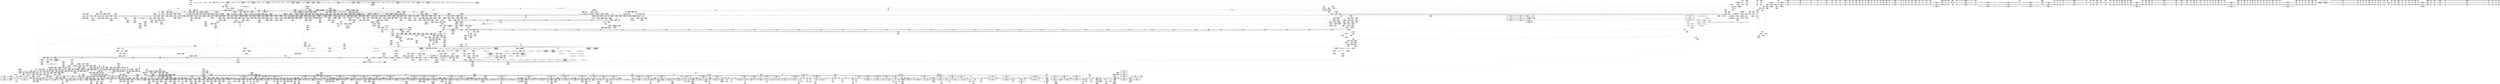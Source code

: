 digraph {
	CE0x6cece30 [shape=record,shape=Mrecord,label="{CE0x6cece30|rcu_lock_acquire18:indirectgoto|*SummSink*}"]
	CE0x5e13330 [shape=record,shape=Mrecord,label="{CE0x5e13330|tomoyo_audit_inet_log:tmp13|security/tomoyo/network.c,388|*SummSink*}"]
	CE0x6f067c0 [shape=record,shape=Mrecord,label="{CE0x6f067c0|_call_void_mcount()_#3}"]
	CE0x50d0520 [shape=record,shape=Mrecord,label="{CE0x50d0520|GLOBAL:srcu_read_lock17|*Constant*}"]
	CE0x84e2340 [shape=record,shape=Mrecord,label="{CE0x84e2340|i64*_getelementptr_inbounds_(_6_x_i64_,_6_x_i64_*___llvm_gcov_ctr5427,_i64_0,_i64_4)|*Constant*|*SummSink*}"]
	CE0x6edeca0 [shape=record,shape=Mrecord,label="{CE0x6edeca0|tomoyo_get_mode:tmp16|security/tomoyo/util.c,983}"]
	CE0x511be50 [shape=record,shape=Mrecord,label="{CE0x511be50|tomoyo_audit_inet_log:tmp11|security/tomoyo/network.c,385}"]
	CE0x4f066f0 [shape=record,shape=Mrecord,label="{CE0x4f066f0|tomoyo_audit_inet_log:r|Function::tomoyo_audit_inet_log&Arg::r::|*SummSink*}"]
	CE0x6ad9c60 [shape=record,shape=Mrecord,label="{CE0x6ad9c60|tomoyo_inet_entry:protocol6|security/tomoyo/network.c,476|*SummSource*}"]
	CE0x4edba30 [shape=record,shape=Mrecord,label="{CE0x4edba30|tomoyo_inet_entry:tmp22|security/tomoyo/network.c,482|*SummSource*}"]
	CE0x843bf60 [shape=record,shape=Mrecord,label="{CE0x843bf60|tomoyo_get_mode:cmp11|security/tomoyo/util.c,985}"]
	CE0x84a1c70 [shape=record,shape=Mrecord,label="{CE0x84a1c70|_call_void_mcount()_#3}"]
	CE0x6e92200 [shape=record,shape=Mrecord,label="{CE0x6e92200|24:_i32*,_32:_i16,_34:_i8,_35:_i8,_36:_i8,_72:_i8,_:_SCMRE_24,25_}"]
	CE0x85ca740 [shape=record,shape=Mrecord,label="{CE0x85ca740|tomoyo_inet_entry:inet|security/tomoyo/network.c,478|*SummSink*}"]
	CE0x4f18c60 [shape=record,shape=Mrecord,label="{CE0x4f18c60|128:_i8*,_1208:_%struct.file*,_:_CMRE_49,50_}"]
	CE0x851e210 [shape=record,shape=Mrecord,label="{CE0x851e210|tomoyo_audit_inet_log:tmp6|security/tomoyo/network.c,384}"]
	CE0x6eb0be0 [shape=record,shape=Mrecord,label="{CE0x6eb0be0|24:_i32*,_32:_i16,_34:_i8,_35:_i8,_36:_i8,_72:_i8,_:_SCMRE_26,27_}"]
	CE0x6b5ff50 [shape=record,shape=Mrecord,label="{CE0x6b5ff50|srcu_read_unlock20:tmp1|*SummSink*}"]
	CE0x4f67d40 [shape=record,shape=Mrecord,label="{CE0x4f67d40|srcu_read_lock17:tmp3|*SummSink*}"]
	CE0x5bf92b0 [shape=record,shape=Mrecord,label="{CE0x5bf92b0|COLLAPSED:_GCMRE___llvm_gcov_ctr4038_internal_global_2_x_i64_zeroinitializer:_elem_0:default:}"]
	CE0x6b2ccd0 [shape=record,shape=Mrecord,label="{CE0x6b2ccd0|i64_13|*Constant*|*SummSource*}"]
	CE0x6f7ce60 [shape=record,shape=Mrecord,label="{CE0x6f7ce60|_ret_%struct.tomoyo_domain_info*_%tmp23,_!dbg_!38929|security/tomoyo/common.h,1205|*SummSink*}"]
	CE0x6aaafc0 [shape=record,shape=Mrecord,label="{CE0x6aaafc0|tomoyo_audit_inet_log:conv7|security/tomoyo/network.c,390|*SummSink*}"]
	CE0x5d25fe0 [shape=record,shape=Mrecord,label="{CE0x5d25fe0|tomoyo_domain:tmp17|security/tomoyo/common.h,1205|*SummSink*}"]
	CE0x6e68c90 [shape=record,shape=Mrecord,label="{CE0x6e68c90|i64*_getelementptr_inbounds_(_4_x_i64_,_4_x_i64_*___llvm_gcov_ctr4731,_i64_0,_i64_1)|*Constant*|*SummSink*}"]
	CE0x845d430 [shape=record,shape=Mrecord,label="{CE0x845d430|tomoyo_domain:land.lhs.true|*SummSource*}"]
	CE0x5248970 [shape=record,shape=Mrecord,label="{CE0x5248970|__llvm_gcov_indirect_counter_increment10:counter|*SummSource*}"]
	CE0x5fd4260 [shape=record,shape=Mrecord,label="{CE0x5fd4260|i64*_getelementptr_inbounds_(_11_x_i64_,_11_x_i64_*___llvm_gcov_ctr54147,_i64_0,_i64_9)|*Constant*}"]
	CE0x4f87fa0 [shape=record,shape=Mrecord,label="{CE0x4f87fa0|tomoyo_print_ipv6:conv|security/tomoyo/network.c,110|*SummSink*}"]
	CE0x6e62e00 [shape=record,shape=Mrecord,label="{CE0x6e62e00|0:_i8*,_array:_GCRE_tomoyo_proto_keyword_constant_6_x_i8*_i8*_getelementptr_inbounds_(_2_x_i8_,_2_x_i8_*_.str22,_i32_0,_i32_0),_i8*_getelementptr_inbounds_(_7_x_i8_,_7_x_i8_*_.str123,_i32_0,_i32_0),_i8*_getelementptr_inbounds_(_6_x_i8_,_6_x_i8_*_.str224,_i32_0,_i32_0),_i8*_getelementptr_inbounds_(_4_x_i8_,_4_x_i8_*_.str325,_i32_0,_i32_0),_i8*_getelementptr_inbounds_(_2_x_i8_,_2_x_i8_*_.str22,_i32_0,_i32_0),_i8*_getelementptr_inbounds_(_10_x_i8_,_10_x_i8_*_.str426,_i32_0,_i32_0)_,_align_16:_elem_3::|security/tomoyo/network.c,367}"]
	CE0x5def470 [shape=record,shape=Mrecord,label="{CE0x5def470|tomoyo_print_ipv4:min_ip|Function::tomoyo_print_ipv4&Arg::min_ip::}"]
	CE0x50c7490 [shape=record,shape=Mrecord,label="{CE0x50c7490|tomoyo_get_mode:tobool|security/tomoyo/util.c,978}"]
	CE0x4ebd2d0 [shape=record,shape=Mrecord,label="{CE0x4ebd2d0|tomoyo_inet_entry:idxprom1|security/tomoyo/network.c,471}"]
	CE0x6f8a7b0 [shape=record,shape=Mrecord,label="{CE0x6f8a7b0|tomoyo_audit_inet_log:tmp2|security/tomoyo/network.c,380}"]
	CE0x6df0490 [shape=record,shape=Mrecord,label="{CE0x6df0490|24:_i32*,_32:_i16,_34:_i8,_35:_i8,_36:_i8,_72:_i8,_:_SCMRE_29,30_}"]
	CE0x84e7580 [shape=record,shape=Mrecord,label="{CE0x84e7580|tomoyo_get_mode:idxprom3|security/tomoyo/util.c,983}"]
	CE0x4ff6e10 [shape=record,shape=Mrecord,label="{CE0x4ff6e10|tomoyo_init_request_info:domain.addr.0|*SummSink*}"]
	CE0x6c12f40 [shape=record,shape=Mrecord,label="{CE0x6c12f40|tomoyo_audit_inet_log:sub|security/tomoyo/network.c,390}"]
	CE0x6cebec0 [shape=record,shape=Mrecord,label="{CE0x6cebec0|i64_ptrtoint_(i8*_blockaddress(_rcu_lock_acquire18,_%__here)_to_i64)|*Constant*|*SummSource*}"]
	CE0x7038b70 [shape=record,shape=Mrecord,label="{CE0x7038b70|i64_3|*Constant*}"]
	CE0x6c60360 [shape=record,shape=Mrecord,label="{CE0x6c60360|tomoyo_audit_inet_log:call11|security/tomoyo/network.c,390}"]
	CE0x6aa8240 [shape=record,shape=Mrecord,label="{CE0x6aa8240|i32_(%struct.tomoyo_request_info.524*,_i8*,_...)*_bitcast_(i32_(%struct.tomoyo_request_info*,_i8*,_...)*_tomoyo_supervisor_to_i32_(%struct.tomoyo_request_info.524*,_i8*,_...)*)|*Constant*}"]
	CE0x7027a80 [shape=record,shape=Mrecord,label="{CE0x7027a80|tomoyo_inet_entry:do.body|*SummSource*}"]
	CE0x5bed670 [shape=record,shape=Mrecord,label="{CE0x5bed670|__fswab16:shl|include/uapi/linux/swab.h,53|*SummSource*}"]
	CE0x7001890 [shape=record,shape=Mrecord,label="{CE0x7001890|%struct.task_struct*_(%struct.task_struct**)*_asm_movq_%gs:$_1:P_,$0_,_r,im,_dirflag_,_fpsr_,_flags_}"]
	"CONST[source:2(external),value:2(dynamic)][purpose:{subject}][SrcIdx:7]"
	CE0x6cf7020 [shape=record,shape=Mrecord,label="{CE0x6cf7020|i64*_getelementptr_inbounds_(_11_x_i64_,_11_x_i64_*___llvm_gcov_ctr54147,_i64_0,_i64_6)|*Constant*|*SummSink*}"]
	CE0x6ab7280 [shape=record,shape=Mrecord,label="{CE0x6ab7280|i64*_getelementptr_inbounds_(_11_x_i64_,_11_x_i64_*___llvm_gcov_ctr54147,_i64_0,_i64_10)|*Constant*|*SummSource*}"]
	CE0x5dace10 [shape=record,shape=Mrecord,label="{CE0x5dace10|__llvm_gcov_indirect_counter_increment10:pred}"]
	CE0x84a1910 [shape=record,shape=Mrecord,label="{CE0x84a1910|tomoyo_init_request_info:mode5|security/tomoyo/util.c,1011}"]
	CE0x506bba0 [shape=record,shape=Mrecord,label="{CE0x506bba0|i64*_getelementptr_inbounds_(_11_x_i64_,_11_x_i64_*___llvm_gcov_ctr5229,_i64_0,_i64_10)|*Constant*|*SummSource*}"]
	CE0x85964f0 [shape=record,shape=Mrecord,label="{CE0x85964f0|tomoyo_check_inet_address:u6_addr8|security/tomoyo/network.c,513|*SummSource*}"]
	CE0x5e2aa00 [shape=record,shape=Mrecord,label="{CE0x5e2aa00|tomoyo_audit_inet_log:tmp15|security/tomoyo/network.c,389|*SummSource*}"]
	CE0x6cf6db0 [shape=record,shape=Mrecord,label="{CE0x6cf6db0|tomoyo_domain:tmp13|security/tomoyo/common.h,1205|*SummSource*}"]
	CE0x856e070 [shape=record,shape=Mrecord,label="{CE0x856e070|GLOBAL:__llvm_gcov_global_state_pred50|Global_var:__llvm_gcov_global_state_pred50}"]
	CE0x8565870 [shape=record,shape=Mrecord,label="{CE0x8565870|i64**_getelementptr_inbounds_(_3_x_i64*_,_3_x_i64*_*___llvm_gcda_edge_table49,_i64_0,_i64_1)|*Constant*|*SummSource*}"]
	CE0x5d4c430 [shape=record,shape=Mrecord,label="{CE0x5d4c430|tomoyo_check_inet_address:tmp7|security/tomoyo/network.c,510|*SummSink*}"]
	CE0x6cb95b0 [shape=record,shape=Mrecord,label="{CE0x6cb95b0|_call_void_mcount()_#3|*SummSource*}"]
	"CONST[source:0(mediator),value:2(dynamic)][purpose:{object}][SnkIdx:2]"
	CE0x83e0ac0 [shape=record,shape=Mrecord,label="{CE0x83e0ac0|i64*_getelementptr_inbounds_(_4_x_i64_,_4_x_i64_*___llvm_gcov_ctr4731,_i64_0,_i64_2)|*Constant*|*SummSource*}"]
	CE0x8434110 [shape=record,shape=Mrecord,label="{CE0x8434110|i8*_getelementptr_inbounds_(_25_x_i8_,_25_x_i8_*_.str12,_i32_0,_i32_0)|*Constant*|*SummSink*}"]
	CE0x5ba4e40 [shape=record,shape=Mrecord,label="{CE0x5ba4e40|tomoyo_init_request_info:tmp2|security/tomoyo/util.c,1003}"]
	CE0x5e2af10 [shape=record,shape=Mrecord,label="{CE0x5e2af10|tomoyo_audit_inet_log:tmp16|security/tomoyo/network.c,389}"]
	CE0x8668bd0 [shape=record,shape=Mrecord,label="{CE0x8668bd0|i32_4|*Constant*}"]
	CE0x6d74ce0 [shape=record,shape=Mrecord,label="{CE0x6d74ce0|srcu_read_lock17:sp|Function::srcu_read_lock17&Arg::sp::|*SummSink*}"]
	CE0x509ded0 [shape=record,shape=Mrecord,label="{CE0x509ded0|tomoyo_print_ipv6:buffer_len|Function::tomoyo_print_ipv6&Arg::buffer_len::|*SummSink*}"]
	CE0x5d92ed0 [shape=record,shape=Mrecord,label="{CE0x5d92ed0|0:_i8,_array:_GCRE_tomoyo_index2category_constant_39_x_i8_c_00_00_00_00_00_00_00_00_00_00_00_00_00_00_00_00_00_00_00_00_00_00_00_01_01_01_01_01_01_01_01_01_01_01_01_01_01_01_02_,_align_16:_elem_13::|security/tomoyo/util.c,983}"]
	CE0x5b7bc00 [shape=record,shape=Mrecord,label="{CE0x5b7bc00|tomoyo_inet_entry:idxprom|security/tomoyo/network.c,471|*SummSink*}"]
	CE0x6eb7ba0 [shape=record,shape=Mrecord,label="{CE0x6eb7ba0|tomoyo_init_request_info:tmp5|security/tomoyo/util.c,1004}"]
	CE0x51c80d0 [shape=record,shape=Mrecord,label="{CE0x51c80d0|tomoyo_inet_entry:operation|security/tomoyo/network.c,471}"]
	CE0x6dac430 [shape=record,shape=Mrecord,label="{CE0x6dac430|rcu_lock_acquire18:tmp6|*SummSource*}"]
	CE0x5009770 [shape=record,shape=Mrecord,label="{CE0x5009770|tomoyo_inet_entry:tmp25|security/tomoyo/network.c,484|*SummSource*}"]
	CE0x5d35250 [shape=record,shape=Mrecord,label="{CE0x5d35250|i32_1|*Constant*}"]
	CE0x5dcc920 [shape=record,shape=Mrecord,label="{CE0x5dcc920|tomoyo_print_ipv4:buffer_len|Function::tomoyo_print_ipv4&Arg::buffer_len::}"]
	CE0x5cc8140 [shape=record,shape=Mrecord,label="{CE0x5cc8140|tomoyo_check_inet_address:tmp21|security/tomoyo/network.c,519|*SummSink*}"]
	CE0x5cc8060 [shape=record,shape=Mrecord,label="{CE0x5cc8060|i64*_getelementptr_inbounds_(_19_x_i64_,_19_x_i64_*___llvm_gcov_ctr4846,_i64_0,_i64_11)|*Constant*|*SummSource*}"]
	CE0x5def990 [shape=record,shape=Mrecord,label="{CE0x5def990|tomoyo_print_ipv4:max_ip|Function::tomoyo_print_ipv4&Arg::max_ip::|*SummSink*}"]
	CE0x5eccc50 [shape=record,shape=Mrecord,label="{CE0x5eccc50|%struct.tomoyo_domain_info*_null|*Constant*|*SummSource*}"]
	CE0x865dde0 [shape=record,shape=Mrecord,label="{CE0x865dde0|tomoyo_check_inet_address:sa_family|security/tomoyo/network.c,507|*SummSink*}"]
	CE0x7038d30 [shape=record,shape=Mrecord,label="{CE0x7038d30|srcu_read_lock17:tmp1|*SummSink*}"]
	CE0x6de3cf0 [shape=record,shape=Mrecord,label="{CE0x6de3cf0|tomoyo_print_ipv6:tmp3|*SummSink*}"]
	CE0x51eeee0 [shape=record,shape=Mrecord,label="{CE0x51eeee0|tomoyo_check_inet_address:sw.bb4}"]
	CE0x5c72560 [shape=record,shape=Mrecord,label="{CE0x5c72560|i32_78|*Constant*}"]
	CE0x515ff40 [shape=record,shape=Mrecord,label="{CE0x515ff40|tomoyo_audit_inet_log:tmp|*SummSink*}"]
	CE0x84e95a0 [shape=record,shape=Mrecord,label="{CE0x84e95a0|tomoyo_domain:tmp12|security/tomoyo/common.h,1205|*SummSource*}"]
	CE0x6a621b0 [shape=record,shape=Mrecord,label="{CE0x6a621b0|i64_4|*Constant*|*SummSource*}"]
	CE0x511baf0 [shape=record,shape=Mrecord,label="{CE0x511baf0|srcu_read_unlock20:sp|Function::srcu_read_unlock20&Arg::sp::|*SummSource*}"]
	CE0x5ee3940 [shape=record,shape=Mrecord,label="{CE0x5ee3940|GLOBAL:tomoyo_policy_loaded|Global_var:tomoyo_policy_loaded|*SummSink*}"]
	CE0x5f3e710 [shape=record,shape=Mrecord,label="{CE0x5f3e710|tomoyo_get_mode:tmp17|security/tomoyo/util.c,983|*SummSink*}"]
	CE0x5e20790 [shape=record,shape=Mrecord,label="{CE0x5e20790|tomoyo_check_inet_address:is_ipv610|security/tomoyo/network.c,519}"]
	CE0x50c76f0 [shape=record,shape=Mrecord,label="{CE0x50c76f0|tomoyo_get_mode:tobool|security/tomoyo/util.c,978|*SummSink*}"]
	CE0x4ee7340 [shape=record,shape=Mrecord,label="{CE0x4ee7340|i64*_getelementptr_inbounds_(_11_x_i64_,_11_x_i64_*___llvm_gcov_ctr5229,_i64_0,_i64_6)|*Constant*}"]
	CE0x698fe30 [shape=record,shape=Mrecord,label="{CE0x698fe30|i64*_getelementptr_inbounds_(_2_x_i64_,_2_x_i64_*___llvm_gcov_ctr53148,_i64_0,_i64_1)|*Constant*|*SummSink*}"]
	CE0x5f00270 [shape=record,shape=Mrecord,label="{CE0x5f00270|tomoyo_get_mode:tmp15|security/tomoyo/util.c,983|*SummSink*}"]
	CE0x6de0ea0 [shape=record,shape=Mrecord,label="{CE0x6de0ea0|tomoyo_audit_net_log:tmp4|security/tomoyo/network.c,367|*SummSource*}"]
	CE0x6c64d00 [shape=record,shape=Mrecord,label="{CE0x6c64d00|rcu_lock_release21:tmp6}"]
	CE0x5b76a50 [shape=record,shape=Mrecord,label="{CE0x5b76a50|%struct.tomoyo_domain_info*_null|*Constant*}"]
	CE0x6af3880 [shape=record,shape=Mrecord,label="{CE0x6af3880|i64*_getelementptr_inbounds_(_2_x_i64_,_2_x_i64_*___llvm_gcov_ctr5130,_i64_0,_i64_1)|*Constant*|*SummSink*}"]
	CE0x5cde4d0 [shape=record,shape=Mrecord,label="{CE0x5cde4d0|__fswab16:tmp2|*SummSink*}"]
	CE0x6b73a40 [shape=record,shape=Mrecord,label="{CE0x6b73a40|tomoyo_get_mode:arrayidx4|security/tomoyo/util.c,983}"]
	CE0x5f2fca0 [shape=record,shape=Mrecord,label="{CE0x5f2fca0|tomoyo_init_request_info:ns|security/tomoyo/util.c,1010|*SummSink*}"]
	CE0x52339e0 [shape=record,shape=Mrecord,label="{CE0x52339e0|tomoyo_audit_inet_log:conv|security/tomoyo/network.c,389|*SummSink*}"]
	CE0x6dce6f0 [shape=record,shape=Mrecord,label="{CE0x6dce6f0|i64_2|*Constant*|*SummSource*}"]
	CE0x6f8a370 [shape=record,shape=Mrecord,label="{CE0x6f8a370|tomoyo_init_request_info:entry|*SummSource*}"]
	CE0x6de3350 [shape=record,shape=Mrecord,label="{CE0x6de3350|VOIDTB_TE:_CE_2272,6368_|*MultipleSource*|security/tomoyo/util.c,1010|Function::tomoyo_get_mode&Arg::ns::}"]
	CE0x7012440 [shape=record,shape=Mrecord,label="{CE0x7012440|tomoyo_inet_entry:do.body}"]
	CE0x851c6b0 [shape=record,shape=Mrecord,label="{CE0x851c6b0|tomoyo_get_mode:tmp23|security/tomoyo/util.c,986|*SummSink*}"]
	CE0x6e45cf0 [shape=record,shape=Mrecord,label="{CE0x6e45cf0|tomoyo_inet_entry:call|security/tomoyo/network.c,468}"]
	CE0x5073530 [shape=record,shape=Mrecord,label="{CE0x5073530|tomoyo_get_mode:idxprom3|security/tomoyo/util.c,983|*SummSink*}"]
	CE0x5e9fa00 [shape=record,shape=Mrecord,label="{CE0x5e9fa00|tomoyo_check_inet_address:tmp16|security/tomoyo/network.c,517}"]
	CE0x6dac270 [shape=record,shape=Mrecord,label="{CE0x6dac270|i64*_getelementptr_inbounds_(_4_x_i64_,_4_x_i64_*___llvm_gcov_ctr4137,_i64_0,_i64_3)|*Constant*|*SummSink*}"]
	CE0x51c5d20 [shape=record,shape=Mrecord,label="{CE0x51c5d20|__llvm_gcov_indirect_counter_increment10:bb}"]
	CE0x87497a0 [shape=record,shape=Mrecord,label="{CE0x87497a0|tomoyo_check_inet_address:sa_family|security/tomoyo/network.c,507}"]
	CE0x51c8190 [shape=record,shape=Mrecord,label="{CE0x51c8190|tomoyo_read_lock16:call|security/tomoyo/common.h,1097}"]
	CE0x6a3f7e0 [shape=record,shape=Mrecord,label="{CE0x6a3f7e0|tomoyo_check_inet_address:tmp20|security/tomoyo/network.c,518}"]
	CE0x6ea7ca0 [shape=record,shape=Mrecord,label="{CE0x6ea7ca0|0:_i8,_array:_GCRE_tomoyo_index2category_constant_39_x_i8_c_00_00_00_00_00_00_00_00_00_00_00_00_00_00_00_00_00_00_00_00_00_00_00_01_01_01_01_01_01_01_01_01_01_01_01_01_01_01_02_,_align_16:_elem_37::|security/tomoyo/util.c,983}"]
	CE0x6c6e170 [shape=record,shape=Mrecord,label="{CE0x6c6e170|tomoyo_check_inet_address:retval.0|*SummSink*}"]
	CE0x5ba5770 [shape=record,shape=Mrecord,label="{CE0x5ba5770|tomoyo_inet_entry:cmp|security/tomoyo/network.c,474|*SummSource*}"]
	CE0x6aaaa00 [shape=record,shape=Mrecord,label="{CE0x6aaaa00|tomoyo_audit_inet_log:add.ptr|security/tomoyo/network.c,390|*SummSource*}"]
	CE0x5c78430 [shape=record,shape=Mrecord,label="{CE0x5c78430|COLLAPSED:_GCMRE___llvm_gcov_ctr4846_internal_global_19_x_i64_zeroinitializer:_elem_0:default:}"]
	CE0x6b66490 [shape=record,shape=Mrecord,label="{CE0x6b66490|GLOBAL:__llvm_gcov_indirect_counter_increment10|*Constant*|*SummSink*}"]
	CE0x84a1e50 [shape=record,shape=Mrecord,label="{CE0x84a1e50|tomoyo_audit_inet_log:buf|security/tomoyo/network.c, 380|*SummSink*}"]
	CE0x4f87e60 [shape=record,shape=Mrecord,label="{CE0x4f87e60|tomoyo_domain:tmp22|security/tomoyo/common.h,1205|*SummSink*}"]
	CE0x6dab8f0 [shape=record,shape=Mrecord,label="{CE0x6dab8f0|rcu_lock_acquire18:tmp5|include/linux/rcupdate.h,418|*SummSink*}"]
	CE0x51d4c40 [shape=record,shape=Mrecord,label="{CE0x51d4c40|__fswab16:shr|include/uapi/linux/swab.h,53|*SummSink*}"]
	CE0x6ca06a0 [shape=record,shape=Mrecord,label="{CE0x6ca06a0|__llvm_gcov_indirect_counter_increment10:bb|*SummSource*}"]
	CE0x6a26ea0 [shape=record,shape=Mrecord,label="{CE0x6a26ea0|srcu_read_unlock20:tmp}"]
	CE0x5def4e0 [shape=record,shape=Mrecord,label="{CE0x5def4e0|tomoyo_print_ipv4:min_ip|Function::tomoyo_print_ipv4&Arg::min_ip::|*SummSource*}"]
	CE0x85b4080 [shape=record,shape=Mrecord,label="{CE0x85b4080|24:_i32*,_32:_i16,_34:_i8,_35:_i8,_36:_i8,_72:_i8,_:_SCMRE_54,55_}"]
	CE0x5c630d0 [shape=record,shape=Mrecord,label="{CE0x5c630d0|GLOBAL:tomoyo_inet2mac|Global_var:tomoyo_inet2mac|*SummSource*}"]
	CE0x6aa5570 [shape=record,shape=Mrecord,label="{CE0x6aa5570|i32_22|*Constant*|*SummSink*}"]
	CE0x50739b0 [shape=record,shape=Mrecord,label="{CE0x50739b0|tomoyo_get_mode:if.then13|*SummSource*}"]
	CE0x698fd00 [shape=record,shape=Mrecord,label="{CE0x698fd00|rcu_lock_release21:__here}"]
	CE0x6aa5cd0 [shape=record,shape=Mrecord,label="{CE0x6aa5cd0|128:_i8*,_1208:_%struct.file*,_:_CMRE_2,3_}"]
	CE0x4f34830 [shape=record,shape=Mrecord,label="{CE0x4f34830|tomoyo_inet_entry:conv23|security/tomoyo/network.c,480|*SummSource*}"]
	CE0x5dff1b0 [shape=record,shape=Mrecord,label="{CE0x5dff1b0|tomoyo_check_inet_address:addr|Function::tomoyo_check_inet_address&Arg::addr::|*SummSink*}"]
	CE0x6d501d0 [shape=record,shape=Mrecord,label="{CE0x6d501d0|tomoyo_audit_inet_log:param14|security/tomoyo/network.c,393}"]
	CE0x5ce9a90 [shape=record,shape=Mrecord,label="{CE0x5ce9a90|tomoyo_domain:tmp}"]
	CE0x4dfcf60 [shape=record,shape=Mrecord,label="{CE0x4dfcf60|GLOBAL:lockdep_rcu_suspicious|*Constant*|*SummSink*}"]
	CE0x6c4c350 [shape=record,shape=Mrecord,label="{CE0x6c4c350|tomoyo_audit_inet_log:inet_network13|security/tomoyo/network.c,392|*SummSource*}"]
	CE0x5dad0a0 [shape=record,shape=Mrecord,label="{CE0x5dad0a0|tomoyo_check_inet_address:sin_addr|security/tomoyo/network.c,521|*SummSource*}"]
	CE0x6c6df40 [shape=record,shape=Mrecord,label="{CE0x6c6df40|tomoyo_check_inet_address:retval.0}"]
	CE0x4f67ba0 [shape=record,shape=Mrecord,label="{CE0x4f67ba0|srcu_read_lock17:tmp3}"]
	CE0x853cbf0 [shape=record,shape=Mrecord,label="{CE0x853cbf0|GLOBAL:tomoyo_print_ipv6|*Constant*|*SummSink*}"]
	CE0x5b65250 [shape=record,shape=Mrecord,label="{CE0x5b65250|tomoyo_inet_entry:protocol|security/tomoyo/network.c,471|*SummSource*}"]
	CE0x5c74fa0 [shape=record,shape=Mrecord,label="{CE0x5c74fa0|tomoyo_audit_net_log:call|security/tomoyo/network.c,366|*SummSink*}"]
	CE0x508e750 [shape=record,shape=Mrecord,label="{CE0x508e750|tomoyo_audit_inet_log:tmp12|security/tomoyo/network.c,386|*SummSink*}"]
	CE0x6b3e580 [shape=record,shape=Mrecord,label="{CE0x6b3e580|tomoyo_domain:tmp6|security/tomoyo/common.h,1205|*SummSource*}"]
	CE0x5ee3e30 [shape=record,shape=Mrecord,label="{CE0x5ee3e30|tomoyo_print_ipv4:tmp2|*SummSink*}"]
	CE0x50c1e10 [shape=record,shape=Mrecord,label="{CE0x50c1e10|GLOBAL:__llvm_gcov_ctr31133|Global_var:__llvm_gcov_ctr31133|*SummSource*}"]
	CE0x84f9050 [shape=record,shape=Mrecord,label="{CE0x84f9050|tomoyo_get_mode:tmp21|security/tomoyo/util.c,985|*SummSource*}"]
	CE0x5c19640 [shape=record,shape=Mrecord,label="{CE0x5c19640|tomoyo_check_inet_address:tmp27|security/tomoyo/network.c,525|*SummSource*}"]
	CE0x51c8230 [shape=record,shape=Mrecord,label="{CE0x51c8230|tomoyo_read_lock16:call|security/tomoyo/common.h,1097|*SummSource*}"]
	CE0x5cfb2e0 [shape=record,shape=Mrecord,label="{CE0x5cfb2e0|tomoyo_get_mode:if.end9|*SummSink*}"]
	CE0x5de04e0 [shape=record,shape=Mrecord,label="{CE0x5de04e0|i64*_getelementptr_inbounds_(_5_x_i64_,_5_x_i64_*___llvm_gcov_ctr32134,_i64_0,_i64_3)|*Constant*}"]
	CE0x6cf6590 [shape=record,shape=Mrecord,label="{CE0x6cf6590|tomoyo_domain:call|security/tomoyo/common.h,1205|*SummSink*}"]
	CE0x6efe580 [shape=record,shape=Mrecord,label="{CE0x6efe580|tomoyo_get_mode:mode.0}"]
	CE0x6b93e50 [shape=record,shape=Mrecord,label="{CE0x6b93e50|tomoyo_check_inet_address:call21|security/tomoyo/network.c,529}"]
	CE0x84c3ff0 [shape=record,shape=Mrecord,label="{CE0x84c3ff0|tomoyo_read_unlock19:tmp3}"]
	CE0x4f351a0 [shape=record,shape=Mrecord,label="{CE0x4f351a0|tomoyo_inet_entry:inet_network25|security/tomoyo/network.c,480|*SummSink*}"]
	CE0x5cb75b0 [shape=record,shape=Mrecord,label="{CE0x5cb75b0|tomoyo_domain:tmp15|security/tomoyo/common.h,1205}"]
	CE0x5dfa760 [shape=record,shape=Mrecord,label="{CE0x5dfa760|__llvm_gcov_indirect_counter_increment10:tmp6|*SummSink*}"]
	CE0x851bf30 [shape=record,shape=Mrecord,label="{CE0x851bf30|i64*_getelementptr_inbounds_(_12_x_i64_,_12_x_i64_*___llvm_gcov_ctr31133,_i64_0,_i64_9)|*Constant*|*SummSink*}"]
	CE0x51d4170 [shape=record,shape=Mrecord,label="{CE0x51d4170|__fswab16:conv1|include/uapi/linux/swab.h,53|*SummSource*}"]
	CE0x5003540 [shape=record,shape=Mrecord,label="{CE0x5003540|tomoyo_inet_entry:tmp24|security/tomoyo/network.c,484|*SummSource*}"]
	CE0x853f8c0 [shape=record,shape=Mrecord,label="{CE0x853f8c0|0:_i8,_1:_i8,_8:_i16,_16:_i32*,_24:_i8,_:_CMR_8,10_|*MultipleSource*|Function::tomoyo_check_inet_address&Arg::address::|security/tomoyo/network.c,505}"]
	CE0x50029d0 [shape=record,shape=Mrecord,label="{CE0x50029d0|tomoyo_inet_entry:cmp28|security/tomoyo/network.c,484}"]
	CE0x6f8a470 [shape=record,shape=Mrecord,label="{CE0x6f8a470|%struct.tomoyo_domain_info*_null|*Constant*}"]
	CE0x5cde820 [shape=record,shape=Mrecord,label="{CE0x5cde820|_call_void_mcount()_#3|*SummSource*}"]
	CE0x85ab250 [shape=record,shape=Mrecord,label="{CE0x85ab250|24:_i32*,_32:_i16,_34:_i8,_35:_i8,_36:_i8,_72:_i8,_:_SCMRE_62,63_}"]
	CE0x4ee8890 [shape=record,shape=Mrecord,label="{CE0x4ee8890|i64*_getelementptr_inbounds_(_4_x_i64_,_4_x_i64_*___llvm_gcov_ctr4731,_i64_0,_i64_3)|*Constant*}"]
	CE0x6b2cef0 [shape=record,shape=Mrecord,label="{CE0x6b2cef0|i64_13|*Constant*|*SummSink*}"]
	CE0x6f59320 [shape=record,shape=Mrecord,label="{CE0x6f59320|i8*_getelementptr_inbounds_(_5_x_i8_,_5_x_i8_*_.str11,_i32_0,_i32_0)|*Constant*|*SummSource*}"]
	CE0x50d0420 [shape=record,shape=Mrecord,label="{CE0x50d0420|tomoyo_inet_entry:arrayidx2|security/tomoyo/network.c,471}"]
	CE0x8596900 [shape=record,shape=Mrecord,label="{CE0x8596900|tomoyo_check_inet_address:address|Function::tomoyo_check_inet_address&Arg::address::}"]
	CE0x6e116c0 [shape=record,shape=Mrecord,label="{CE0x6e116c0|GLOBAL:tomoyo_domain|*Constant*}"]
	CE0x84d6680 [shape=record,shape=Mrecord,label="{CE0x84d6680|tomoyo_init_request_info:conv6|security/tomoyo/util.c,1011|*SummSink*}"]
	CE0x50c70f0 [shape=record,shape=Mrecord,label="{CE0x50c70f0|i32_45|*Constant*}"]
	CE0x6f63cd0 [shape=record,shape=Mrecord,label="{CE0x6f63cd0|i64*_getelementptr_inbounds_(_19_x_i64_,_19_x_i64_*___llvm_gcov_ctr4846,_i64_0,_i64_12)|*Constant*|*SummSource*}"]
	CE0x51d4ae0 [shape=record,shape=Mrecord,label="{CE0x51d4ae0|__fswab16:shr|include/uapi/linux/swab.h,53|*SummSource*}"]
	CE0x6dcec00 [shape=record,shape=Mrecord,label="{CE0x6dcec00|tomoyo_init_request_info:if.end|*SummSource*}"]
	CE0x5d927e0 [shape=record,shape=Mrecord,label="{CE0x5d927e0|_call_void_mcount()_#3|*SummSource*}"]
	CE0x5cf1320 [shape=record,shape=Mrecord,label="{CE0x5cf1320|tomoyo_inet_entry:arrayidx|security/tomoyo/network.c,471|*SummSink*}"]
	CE0x5ce99f0 [shape=record,shape=Mrecord,label="{CE0x5ce99f0|tomoyo_domain:if.then|*SummSink*}"]
	CE0x508edf0 [shape=record,shape=Mrecord,label="{CE0x508edf0|tomoyo_audit_inet_log:if.then|*SummSource*}"]
	CE0x8730ea0 [shape=record,shape=Mrecord,label="{CE0x8730ea0|GLOBAL:lock_acquire|*Constant*|*SummSink*}"]
	CE0x6f06b10 [shape=record,shape=Mrecord,label="{CE0x6f06b10|GLOBAL:__srcu_read_unlock|*Constant*}"]
	CE0x6c6d580 [shape=record,shape=Mrecord,label="{CE0x6c6d580|tomoyo_check_inet_address:tmp38|security/tomoyo/network.c,531|*SummSink*}"]
	CE0x5d92920 [shape=record,shape=Mrecord,label="{CE0x5d92920|get_current:tmp4|./arch/x86/include/asm/current.h,14|*SummSource*}"]
	CE0x5e73cb0 [shape=record,shape=Mrecord,label="{CE0x5e73cb0|tomoyo_domain:tmp7|security/tomoyo/common.h,1205}"]
	CE0x5e4aa00 [shape=record,shape=Mrecord,label="{CE0x5e4aa00|tomoyo_check_inet_address:cmp|security/tomoyo/network.c,509|*SummSink*}"]
	CE0x5bed6e0 [shape=record,shape=Mrecord,label="{CE0x5bed6e0|__fswab16:shl|include/uapi/linux/swab.h,53|*SummSink*}"]
	CE0x6cf6b20 [shape=record,shape=Mrecord,label="{CE0x6cf6b20|_call_void_mcount()_#3|*SummSink*}"]
	CE0x851bfa0 [shape=record,shape=Mrecord,label="{CE0x851bfa0|tomoyo_get_mode:tmp22|security/tomoyo/util.c,986|*SummSink*}"]
	CE0x6e340b0 [shape=record,shape=Mrecord,label="{CE0x6e340b0|24:_i32*,_32:_i16,_34:_i8,_35:_i8,_36:_i8,_72:_i8,_:_SCMRE_41,42_}"]
	CE0x5c72610 [shape=record,shape=Mrecord,label="{CE0x5c72610|i32_78|*Constant*|*SummSink*}"]
	CE0x5d44480 [shape=record,shape=Mrecord,label="{CE0x5d44480|tomoyo_print_ipv6:tmp|*SummSource*}"]
	CE0x846ec00 [shape=record,shape=Mrecord,label="{CE0x846ec00|_ret_%struct.task_struct*_%tmp4,_!dbg_!38905|./arch/x86/include/asm/current.h,14}"]
	CE0x85ca6a0 [shape=record,shape=Mrecord,label="{CE0x85ca6a0|tomoyo_inet_entry:protocol5|security/tomoyo/network.c,476|*SummSource*}"]
	CE0x4dfdb30 [shape=record,shape=Mrecord,label="{CE0x4dfdb30|tomoyo_audit_inet_log:param2|security/tomoyo/network.c,384|*SummSink*}"]
	CE0x4dfdfb0 [shape=record,shape=Mrecord,label="{CE0x4dfdfb0|tomoyo_init_request_info:tmp1|*SummSink*}"]
	CE0x845ec60 [shape=record,shape=Mrecord,label="{CE0x845ec60|tomoyo_get_mode:tmp3|security/tomoyo/util.c,978|*SummSource*}"]
	CE0x504d210 [shape=record,shape=Mrecord,label="{CE0x504d210|tomoyo_print_ipv6:call|security/tomoyo/network.c,111}"]
	CE0x845cab0 [shape=record,shape=Mrecord,label="{CE0x845cab0|tomoyo_get_mode:tmp7|security/tomoyo/util.c,979|*SummSource*}"]
	CE0x50f5ca0 [shape=record,shape=Mrecord,label="{CE0x50f5ca0|tomoyo_audit_inet_log:tmp8|security/tomoyo/network.c,384}"]
	CE0x6ea71e0 [shape=record,shape=Mrecord,label="{CE0x6ea71e0|0:_i8,_array:_GCRE_tomoyo_index2category_constant_39_x_i8_c_00_00_00_00_00_00_00_00_00_00_00_00_00_00_00_00_00_00_00_00_00_00_00_01_01_01_01_01_01_01_01_01_01_01_01_01_01_01_02_,_align_16:_elem_33::|security/tomoyo/util.c,983}"]
	CE0x5d3dd30 [shape=record,shape=Mrecord,label="{CE0x5d3dd30|i1_true|*Constant*}"]
	CE0x84c3e00 [shape=record,shape=Mrecord,label="{CE0x84c3e00|tomoyo_read_unlock19:tmp2|*SummSink*}"]
	CE0x6d36000 [shape=record,shape=Mrecord,label="{CE0x6d36000|_ret_i32_%call,_!dbg_!38910|security/tomoyo/network.c,366|*SummSource*}"]
	CE0x5cefbb0 [shape=record,shape=Mrecord,label="{CE0x5cefbb0|tomoyo_domain:tmp16|security/tomoyo/common.h,1205|*SummSource*}"]
	CE0x5cfaf10 [shape=record,shape=Mrecord,label="{CE0x5cfaf10|VOIDTB_TE_array:_GCR_.str5_private_unnamed_addr_constant_13_x_i8_c_%pI6c%c%pI6c_00_,_align_1:_elem_0:default:}"]
	CE0x6b84950 [shape=record,shape=Mrecord,label="{CE0x6b84950|i64*_getelementptr_inbounds_(_12_x_i64_,_12_x_i64_*___llvm_gcov_ctr31133,_i64_0,_i64_0)|*Constant*|*SummSink*}"]
	CE0x5d10fe0 [shape=record,shape=Mrecord,label="{CE0x5d10fe0|_call_void___srcu_read_unlock(%struct.srcu_struct*_%sp,_i32_%idx)_#9,_!dbg_!38906|include/linux/srcu.h,237|*SummSource*}"]
	CE0x6b9af60 [shape=record,shape=Mrecord,label="{CE0x6b9af60|tomoyo_inet_entry:entry|*SummSink*}"]
	CE0x5d23ee0 [shape=record,shape=Mrecord,label="{CE0x5d23ee0|tomoyo_print_ipv4:tmp1|*SummSink*}"]
	CE0x4f184e0 [shape=record,shape=Mrecord,label="{CE0x4f184e0|128:_i8*,_1208:_%struct.file*,_:_CMRE_43,44_}"]
	CE0x85b9250 [shape=record,shape=Mrecord,label="{CE0x85b9250|24:_i32*,_32:_i16,_34:_i8,_35:_i8,_36:_i8,_72:_i8,_:_SCMRE_72,73_|*MultipleSource*|security/tomoyo/network.c, 469|security/tomoyo/network.c,469|Function::tomoyo_init_request_info&Arg::r::|security/tomoyo/network.c,475}"]
	CE0x5cfaae0 [shape=record,shape=Mrecord,label="{CE0x5cfaae0|GLOBAL:tomoyo_policy_loaded|Global_var:tomoyo_policy_loaded}"]
	CE0x851c210 [shape=record,shape=Mrecord,label="{CE0x851c210|tomoyo_get_mode:tmp23|security/tomoyo/util.c,986|*SummSource*}"]
	CE0x69ebcf0 [shape=record,shape=Mrecord,label="{CE0x69ebcf0|rcu_lock_acquire18:indirectgoto}"]
	CE0x86a2980 [shape=record,shape=Mrecord,label="{CE0x86a2980|i64*_getelementptr_inbounds_(_4_x_i64_,_4_x_i64_*___llvm_gcov_ctr4731,_i64_0,_i64_1)|*Constant*|*SummSource*}"]
	CE0x6c08ee0 [shape=record,shape=Mrecord,label="{CE0x6c08ee0|40:_%struct.tomoyo_policy_namespace*,_48:_i8,_:_GCRE_tomoyo_kernel_domain_external_global_%struct.tomoyo_domain_info_40,48_|*MultipleSource*|security/tomoyo/util.c,1005|security/tomoyo/util.c,1007|Function::tomoyo_init_request_info&Arg::domain::}"]
	CE0x846e780 [shape=record,shape=Mrecord,label="{CE0x846e780|get_current:entry}"]
	CE0x86687b0 [shape=record,shape=Mrecord,label="{CE0x86687b0|tomoyo_inet_entry:param12|security/tomoyo/network.c,478|*SummSink*}"]
	CE0x4feaa00 [shape=record,shape=Mrecord,label="{CE0x4feaa00|srcu_read_lock17:bb|*SummSink*}"]
	CE0x5d3c270 [shape=record,shape=Mrecord,label="{CE0x5d3c270|tomoyo_get_mode:if.then|*SummSink*}"]
	CE0x6ea92e0 [shape=record,shape=Mrecord,label="{CE0x6ea92e0|i64*_getelementptr_inbounds_(_11_x_i64_,_11_x_i64_*___llvm_gcov_ctr54147,_i64_0,_i64_1)|*Constant*|*SummSink*}"]
	CE0x5cb71c0 [shape=record,shape=Mrecord,label="{CE0x5cb71c0|tomoyo_print_ipv4:conv|security/tomoyo/network.c,92|*SummSource*}"]
	CE0x5c1c310 [shape=record,shape=Mrecord,label="{CE0x5c1c310|tomoyo_check_inet_address:port12|security/tomoyo/network.c,522|*SummSink*}"]
	CE0x4faa2e0 [shape=record,shape=Mrecord,label="{CE0x4faa2e0|128:_i8*,_1208:_%struct.file*,_:_CMRE_27,28_}"]
	CE0x4eb81d0 [shape=record,shape=Mrecord,label="{CE0x4eb81d0|tomoyo_check_inet_address:if.end9|*SummSource*}"]
	CE0x5115930 [shape=record,shape=Mrecord,label="{CE0x5115930|i64*_getelementptr_inbounds_(_5_x_i64_,_5_x_i64_*___llvm_gcov_ctr32134,_i64_0,_i64_0)|*Constant*|*SummSource*}"]
	CE0x5d26130 [shape=record,shape=Mrecord,label="{CE0x5d26130|tomoyo_domain:tmp18|security/tomoyo/common.h,1205|*SummSink*}"]
	CE0x6b84590 [shape=record,shape=Mrecord,label="{CE0x6b84590|i32_0|*Constant*}"]
	CE0x6ab8ea0 [shape=record,shape=Mrecord,label="{CE0x6ab8ea0|tomoyo_check_inet_address:tmp26|security/tomoyo/network.c,522|*SummSource*}"]
	CE0x5095a60 [shape=record,shape=Mrecord,label="{CE0x5095a60|GLOBAL:tomoyo_read_unlock19|*Constant*|*SummSink*}"]
	CE0x6f24fe0 [shape=record,shape=Mrecord,label="{CE0x6f24fe0|tomoyo_audit_inet_log:operation|security/tomoyo/network.c,393|*SummSource*}"]
	CE0x5c72eb0 [shape=record,shape=Mrecord,label="{CE0x5c72eb0|tomoyo_domain:tmp21|security/tomoyo/common.h,1205|*SummSource*}"]
	CE0x8533c00 [shape=record,shape=Mrecord,label="{CE0x8533c00|i64*_getelementptr_inbounds_(_12_x_i64_,_12_x_i64_*___llvm_gcov_ctr31133,_i64_0,_i64_10)|*Constant*|*SummSink*}"]
	CE0x4f06400 [shape=record,shape=Mrecord,label="{CE0x4f06400|_ret_i32_%call17,_!dbg_!38941|security/tomoyo/network.c,394}"]
	CE0x6f94310 [shape=record,shape=Mrecord,label="{CE0x6f94310|__fswab16:or|include/uapi/linux/swab.h,53}"]
	CE0x4f881a0 [shape=record,shape=Mrecord,label="{CE0x4f881a0|tomoyo_print_ipv6:tmp4|security/tomoyo/network.c,111|*SummSource*}"]
	CE0x51c89b0 [shape=record,shape=Mrecord,label="{CE0x51c89b0|tomoyo_check_inet_address:skip|*SummSource*}"]
	CE0x8535530 [shape=record,shape=Mrecord,label="{CE0x8535530|_call_void_mcount()_#3|*SummSink*}"]
	CE0x6fb4860 [shape=record,shape=Mrecord,label="{CE0x6fb4860|COLLAPSED:_GCMRE___llvm_gcov_ctr5229_internal_global_11_x_i64_zeroinitializer:_elem_0:default:}"]
	CE0x5b64e40 [shape=record,shape=Mrecord,label="{CE0x5b64e40|GLOBAL:__llvm_gcov_ctr32134|Global_var:__llvm_gcov_ctr32134|*SummSink*}"]
	CE0x6af3710 [shape=record,shape=Mrecord,label="{CE0x6af3710|i64*_getelementptr_inbounds_(_2_x_i64_,_2_x_i64_*___llvm_gcov_ctr5130,_i64_0,_i64_1)|*Constant*|*SummSource*}"]
	CE0x5dacbe0 [shape=record,shape=Mrecord,label="{CE0x5dacbe0|__llvm_gcov_indirect_counter_increment10:exit|*SummSink*}"]
	CE0x84717e0 [shape=record,shape=Mrecord,label="{CE0x84717e0|tomoyo_audit_net_log:arrayidx2|security/tomoyo/network.c,368|*SummSink*}"]
	CE0x8669060 [shape=record,shape=Mrecord,label="{CE0x8669060|tomoyo_inet_entry:port|security/tomoyo/network.c,480|*SummSink*}"]
	CE0x6a17e40 [shape=record,shape=Mrecord,label="{CE0x6a17e40|tomoyo_check_inet_address:in6_u|security/tomoyo/network.c,513}"]
	CE0x84a50e0 [shape=record,shape=Mrecord,label="{CE0x84a50e0|tomoyo_read_unlock19:bb}"]
	CE0x6d74e20 [shape=record,shape=Mrecord,label="{CE0x6d74e20|tomoyo_inet_entry:tmp9|security/tomoyo/network.c,473}"]
	CE0x6ae86f0 [shape=record,shape=Mrecord,label="{CE0x6ae86f0|tomoyo_inet_entry:tmp17|*LoadInst*|security/tomoyo/network.c,477|*SummSource*}"]
	CE0x509d6b0 [shape=record,shape=Mrecord,label="{CE0x509d6b0|rcu_lock_acquire18:map|Function::rcu_lock_acquire18&Arg::map::|*SummSink*}"]
	CE0x6d092f0 [shape=record,shape=Mrecord,label="{CE0x6d092f0|VOIDTB_TE:_CE_2096,2272_|*MultipleSource*|security/tomoyo/util.c,1010|Function::tomoyo_get_mode&Arg::ns::}"]
	CE0x51cf740 [shape=record,shape=Mrecord,label="{CE0x51cf740|__llvm_gcov_indirect_counter_increment10:tmp1|*SummSink*}"]
	CE0x86a2490 [shape=record,shape=Mrecord,label="{CE0x86a2490|rcu_lock_release21:__here|*SummSource*}"]
	CE0x6f646d0 [shape=record,shape=Mrecord,label="{CE0x6f646d0|i64*_null|*Constant*|*SummSink*}"]
	CE0x50f5590 [shape=record,shape=Mrecord,label="{CE0x50f5590|tomoyo_audit_inet_log:tmp10|security/tomoyo/network.c,385|*SummSink*}"]
	CE0x5def790 [shape=record,shape=Mrecord,label="{CE0x5def790|tomoyo_print_ipv4:max_ip|Function::tomoyo_print_ipv4&Arg::max_ip::}"]
	CE0x5e9fb70 [shape=record,shape=Mrecord,label="{CE0x5e9fb70|i64_8|*Constant*|*SummSource*}"]
	CE0x6c4c480 [shape=record,shape=Mrecord,label="{CE0x6c4c480|tomoyo_audit_inet_log:inet_network13|security/tomoyo/network.c,392|*SummSink*}"]
	CE0x4f44de0 [shape=record,shape=Mrecord,label="{CE0x4f44de0|128:_i8*,_1208:_%struct.file*,_:_CMRE_72,80_|*MultipleSource*|security/tomoyo/common.h,1205|security/tomoyo/common.h,1205}"]
	CE0x5d34cd0 [shape=record,shape=Mrecord,label="{CE0x5d34cd0|tomoyo_get_mode:tmp14|security/tomoyo/util.c,983}"]
	CE0x507f000 [shape=record,shape=Mrecord,label="{CE0x507f000|tomoyo_print_ipv6:min_ip|Function::tomoyo_print_ipv6&Arg::min_ip::|*SummSource*}"]
	CE0x6c4c720 [shape=record,shape=Mrecord,label="{CE0x6c4c720|tomoyo_audit_net_log:operation|Function::tomoyo_audit_net_log&Arg::operation::}"]
	CE0x8596370 [shape=record,shape=Mrecord,label="{CE0x8596370|tomoyo_check_inet_address:u6_addr8|security/tomoyo/network.c,513}"]
	CE0x50732e0 [shape=record,shape=Mrecord,label="{CE0x50732e0|GLOBAL:tomoyo_proto_keyword|Global_var:tomoyo_proto_keyword|*SummSink*}"]
	CE0x5e48b80 [shape=record,shape=Mrecord,label="{CE0x5e48b80|tomoyo_check_inet_address:tmp12|security/tomoyo/network.c,512}"]
	CE0x6c3c640 [shape=record,shape=Mrecord,label="{CE0x6c3c640|_call_void_rcu_lock_acquire18(%struct.lockdep_map*_%dep_map)_#9,_!dbg_!38906|include/linux/srcu.h,222|*SummSource*}"]
	CE0x6dccb30 [shape=record,shape=Mrecord,label="{CE0x6dccb30|tomoyo_audit_inet_log:tmp12|security/tomoyo/network.c,386}"]
	CE0x8592160 [shape=record,shape=Mrecord,label="{CE0x8592160|tomoyo_get_mode:retval.0}"]
	CE0x504d590 [shape=record,shape=Mrecord,label="{CE0x504d590|tomoyo_get_mode:if.end}"]
	CE0x8381df0 [shape=record,shape=Mrecord,label="{CE0x8381df0|tomoyo_audit_net_log:family|Function::tomoyo_audit_net_log&Arg::family::|*SummSource*}"]
	CE0x4faa060 [shape=record,shape=Mrecord,label="{CE0x4faa060|128:_i8*,_1208:_%struct.file*,_:_CMRE_25,26_}"]
	CE0x6f25b20 [shape=record,shape=Mrecord,label="{CE0x6f25b20|tomoyo_audit_inet_log:arraydecay16|security/tomoyo/network.c,393|*SummSink*}"]
	CE0x6dcd090 [shape=record,shape=Mrecord,label="{CE0x6dcd090|24:_i32*,_32:_i16,_34:_i8,_35:_i8,_36:_i8,_72:_i8,_:_SCMRE_38,39_}"]
	CE0x4ee9560 [shape=record,shape=Mrecord,label="{CE0x4ee9560|get_current:tmp2|*SummSource*}"]
	CE0x51cf120 [shape=record,shape=Mrecord,label="{CE0x51cf120|tomoyo_check_inet_address:address2|security/tomoyo/network.c,512|*SummSource*}"]
	CE0x5073710 [shape=record,shape=Mrecord,label="{CE0x5073710|GLOBAL:tomoyo_index2category|Global_var:tomoyo_index2category|*SummSink*}"]
	CE0x600e640 [shape=record,shape=Mrecord,label="{CE0x600e640|tomoyo_check_inet_address:tmp35|security/tomoyo/network.c,528|*SummSource*}"]
	CE0x84e8c80 [shape=record,shape=Mrecord,label="{CE0x84e8c80|tomoyo_domain:tmp3|*SummSource*}"]
	CE0x5c72680 [shape=record,shape=Mrecord,label="{CE0x5c72680|i32_78|*Constant*|*SummSource*}"]
	CE0x6deff10 [shape=record,shape=Mrecord,label="{CE0x6deff10|i64_1|*Constant*}"]
	CE0x5cb7260 [shape=record,shape=Mrecord,label="{CE0x5cb7260|tomoyo_print_ipv4:conv|security/tomoyo/network.c,92|*SummSink*}"]
	CE0x5bd4c20 [shape=record,shape=Mrecord,label="{CE0x5bd4c20|tomoyo_audit_inet_log:tmp5|security/tomoyo/network.c,384|*SummSource*}"]
	CE0x6ffba00 [shape=record,shape=Mrecord,label="{CE0x6ffba00|get_current:tmp4|./arch/x86/include/asm/current.h,14}"]
	CE0x6ea1070 [shape=record,shape=Mrecord,label="{CE0x6ea1070|0:_i8,_array:_GCRE_tomoyo_index2category_constant_39_x_i8_c_00_00_00_00_00_00_00_00_00_00_00_00_00_00_00_00_00_00_00_00_00_00_00_01_01_01_01_01_01_01_01_01_01_01_01_01_01_01_02_,_align_16:_elem_31::|security/tomoyo/util.c,983}"]
	CE0x6b2d050 [shape=record,shape=Mrecord,label="{CE0x6b2d050|tomoyo_check_inet_address:tmp31|security/tomoyo/network.c,527}"]
	CE0x8481aa0 [shape=record,shape=Mrecord,label="{CE0x8481aa0|tomoyo_domain:call|security/tomoyo/common.h,1205}"]
	CE0x4f06130 [shape=record,shape=Mrecord,label="{CE0x4f06130|tomoyo_audit_inet_log:entry}"]
	CE0x6c02950 [shape=record,shape=Mrecord,label="{CE0x6c02950|_ret_i32_%error.0,_!dbg_!38961|security/tomoyo/network.c,488|*SummSink*}"]
	CE0x4ff6e80 [shape=record,shape=Mrecord,label="{CE0x4ff6e80|tomoyo_init_request_info:domain.addr.0|*SummSource*}"]
	CE0x84d5ec0 [shape=record,shape=Mrecord,label="{CE0x84d5ec0|i64*_getelementptr_inbounds_(_2_x_i64_,_2_x_i64_*___llvm_gcov_ctr4533,_i64_0,_i64_1)|*Constant*|*SummSource*}"]
	CE0x6a72d40 [shape=record,shape=Mrecord,label="{CE0x6a72d40|tomoyo_get_mode:config|security/tomoyo/util.c,981|*SummSink*}"]
	CE0x86aa9f0 [shape=record,shape=Mrecord,label="{CE0x86aa9f0|i32_2|*Constant*|*SummSink*}"]
	CE0x5dfa500 [shape=record,shape=Mrecord,label="{CE0x5dfa500|tomoyo_check_inet_address:port3|security/tomoyo/network.c,514|*SummSource*}"]
	CE0x6e22860 [shape=record,shape=Mrecord,label="{CE0x6e22860|_ret_i32_%call,_!dbg_!38902|security/tomoyo/common.h,1097|*SummSource*}"]
	CE0x6ad9530 [shape=record,shape=Mrecord,label="{CE0x6ad9530|tomoyo_inet_entry:tmp16|*LoadInst*|security/tomoyo/network.c,476}"]
	CE0x6ab7360 [shape=record,shape=Mrecord,label="{CE0x6ab7360|tomoyo_domain:tmp19|security/tomoyo/common.h,1205|*SummSink*}"]
	CE0x8737df0 [shape=record,shape=Mrecord,label="{CE0x8737df0|GLOBAL:__fswab16|*Constant*}"]
	CE0x6b83f30 [shape=record,shape=Mrecord,label="{CE0x6b83f30|i64*_getelementptr_inbounds_(_2_x_i64_,_2_x_i64_*___llvm_gcov_ctr4434,_i64_0,_i64_1)|*Constant*|*SummSource*}"]
	CE0x843c5c0 [shape=record,shape=Mrecord,label="{CE0x843c5c0|tomoyo_get_mode:arrayidx8|security/tomoyo/util.c,983|*SummSource*}"]
	CE0x4f06ad0 [shape=record,shape=Mrecord,label="{CE0x4f06ad0|i64_8|*Constant*}"]
	CE0x6f94e30 [shape=record,shape=Mrecord,label="{CE0x6f94e30|tomoyo_inet_entry:if.end|*SummSink*}"]
	CE0x6e33f10 [shape=record,shape=Mrecord,label="{CE0x6e33f10|24:_i32*,_32:_i16,_34:_i8,_35:_i8,_36:_i8,_72:_i8,_:_SCMRE_40,41_}"]
	CE0x6d9af80 [shape=record,shape=Mrecord,label="{CE0x6d9af80|__fswab16:tmp3}"]
	CE0x4faa420 [shape=record,shape=Mrecord,label="{CE0x4faa420|128:_i8*,_1208:_%struct.file*,_:_CMRE_28,29_}"]
	CE0x6c47b40 [shape=record,shape=Mrecord,label="{CE0x6c47b40|tomoyo_inet_entry:arrayidx2|security/tomoyo/network.c,471|*SummSink*}"]
	CE0x85b85b0 [shape=record,shape=Mrecord,label="{CE0x85b85b0|tomoyo_check_inet_address:tmp3|security/tomoyo/network.c,509|*SummSource*}"]
	CE0x5cb70f0 [shape=record,shape=Mrecord,label="{CE0x5cb70f0|tomoyo_print_ipv4:conv|security/tomoyo/network.c,92}"]
	CE0x5d351e0 [shape=record,shape=Mrecord,label="{CE0x5d351e0|_call_void_lock_release(%struct.lockdep_map*_%map,_i32_1,_i64_ptrtoint_(i8*_blockaddress(_rcu_lock_release21,_%__here)_to_i64))_#9,_!dbg_!38907|include/linux/rcupdate.h,423|*SummSource*}"]
	CE0x5c60d00 [shape=record,shape=Mrecord,label="{CE0x5c60d00|i32_-1|*Constant*|*SummSource*}"]
	CE0x50d09a0 [shape=record,shape=Mrecord,label="{CE0x50d09a0|i64*_getelementptr_inbounds_(_19_x_i64_,_19_x_i64_*___llvm_gcov_ctr4846,_i64_0,_i64_0)|*Constant*|*SummSink*}"]
	CE0x5d260c0 [shape=record,shape=Mrecord,label="{CE0x5d260c0|tomoyo_domain:tmp18|security/tomoyo/common.h,1205|*SummSource*}"]
	CE0x86de5e0 [shape=record,shape=Mrecord,label="{CE0x86de5e0|tomoyo_inet_entry:tmp19|security/tomoyo/network.c,479}"]
	CE0x6f066d0 [shape=record,shape=Mrecord,label="{CE0x6f066d0|rcu_lock_acquire18:tmp3|*SummSink*}"]
	CE0x8749b50 [shape=record,shape=Mrecord,label="{CE0x8749b50|tomoyo_check_inet_address:sw.default}"]
	CE0x6e23250 [shape=record,shape=Mrecord,label="{CE0x6e23250|i64*_getelementptr_inbounds_(_11_x_i64_,_11_x_i64_*___llvm_gcov_ctr5229,_i64_0,_i64_5)|*Constant*|*SummSink*}"]
	CE0x5d92c20 [shape=record,shape=Mrecord,label="{CE0x5d92c20|0:_i8,_array:_GCRE_tomoyo_index2category_constant_39_x_i8_c_00_00_00_00_00_00_00_00_00_00_00_00_00_00_00_00_00_00_00_00_00_00_00_01_01_01_01_01_01_01_01_01_01_01_01_01_01_01_02_,_align_16:_elem_12::|security/tomoyo/util.c,983}"]
	CE0x5c1c870 [shape=record,shape=Mrecord,label="{CE0x5c1c870|_call_void___llvm_gcov_indirect_counter_increment10(i32*___llvm_gcov_global_state_pred50,_i64**_getelementptr_inbounds_(_3_x_i64*_,_3_x_i64*_*___llvm_gcda_edge_table49,_i64_0,_i64_0)),_!dbg_!38951|security/tomoyo/network.c,525|*SummSink*}"]
	CE0x6dcc870 [shape=record,shape=Mrecord,label="{CE0x6dcc870|tomoyo_inet_entry:tobool|security/tomoyo/network.c,473|*SummSource*}"]
	CE0x86b1e00 [shape=record,shape=Mrecord,label="{CE0x86b1e00|tomoyo_inet_entry:tmp20|security/tomoyo/network.c,480|*SummSource*}"]
	CE0x86b2020 [shape=record,shape=Mrecord,label="{CE0x86b2020|tomoyo_inet_entry:inet20|security/tomoyo/network.c,480|*SummSink*}"]
	CE0x6b865c0 [shape=record,shape=Mrecord,label="{CE0x6b865c0|tomoyo_check_inet_address:port19|security/tomoyo/network.c,528|*SummSource*}"]
	CE0x6d68b60 [shape=record,shape=Mrecord,label="{CE0x6d68b60|GLOBAL:tomoyo_ss|Global_var:tomoyo_ss|*SummSource*}"]
	CE0x84e8e00 [shape=record,shape=Mrecord,label="{CE0x84e8e00|tomoyo_domain:tmp3|*SummSink*}"]
	CE0x6a3f2f0 [shape=record,shape=Mrecord,label="{CE0x6a3f2f0|i64*_getelementptr_inbounds_(_19_x_i64_,_19_x_i64_*___llvm_gcov_ctr4846,_i64_0,_i64_10)|*Constant*}"]
	CE0x5d015f0 [shape=record,shape=Mrecord,label="{CE0x5d015f0|0:_i8,_array:_GCRE_tomoyo_index2category_constant_39_x_i8_c_00_00_00_00_00_00_00_00_00_00_00_00_00_00_00_00_00_00_00_00_00_00_00_01_01_01_01_01_01_01_01_01_01_01_01_01_01_01_02_,_align_16:_elem_3::|security/tomoyo/util.c,983}"]
	CE0x5071950 [shape=record,shape=Mrecord,label="{CE0x5071950|tomoyo_init_request_info:tmp3|security/tomoyo/util.c,1004|*SummSink*}"]
	CE0x6b6bf90 [shape=record,shape=Mrecord,label="{CE0x6b6bf90|GLOBAL:__fswab16|*Constant*|*SummSink*}"]
	CE0x6ab8e30 [shape=record,shape=Mrecord,label="{CE0x6ab8e30|tomoyo_check_inet_address:tmp26|security/tomoyo/network.c,522}"]
	CE0x6fb4970 [shape=record,shape=Mrecord,label="{CE0x6fb4970|i64*_getelementptr_inbounds_(_11_x_i64_,_11_x_i64_*___llvm_gcov_ctr5229,_i64_0,_i64_0)|*Constant*|*SummSource*}"]
	CE0x5213050 [shape=record,shape=Mrecord,label="{CE0x5213050|tomoyo_init_request_info:tmp10|security/tomoyo/util.c,1006}"]
	CE0x5e9fb00 [shape=record,shape=Mrecord,label="{CE0x5e9fb00|i64_8|*Constant*}"]
	CE0x50f5890 [shape=record,shape=Mrecord,label="{CE0x50f5890|_ret_void,_!dbg_!38907|include/linux/srcu.h,238|*SummSource*}"]
	CE0x4f18260 [shape=record,shape=Mrecord,label="{CE0x4f18260|128:_i8*,_1208:_%struct.file*,_:_CMRE_41,42_}"]
	CE0x7011ed0 [shape=record,shape=Mrecord,label="{CE0x7011ed0|tomoyo_init_request_info:r|Function::tomoyo_init_request_info&Arg::r::}"]
	CE0x4f10cd0 [shape=record,shape=Mrecord,label="{CE0x4f10cd0|tomoyo_audit_net_log:idxprom1|security/tomoyo/network.c,368}"]
	CE0x5c75ae0 [shape=record,shape=Mrecord,label="{CE0x5c75ae0|srcu_read_unlock20:bb|*SummSource*}"]
	CE0x6d78350 [shape=record,shape=Mrecord,label="{CE0x6d78350|_ret_i32_%call,_!dbg_!38907|include/linux/srcu.h,223|*SummSink*}"]
	CE0x6fb5040 [shape=record,shape=Mrecord,label="{CE0x6fb5040|i32_5|*Constant*}"]
	CE0x5074c20 [shape=record,shape=Mrecord,label="{CE0x5074c20|tomoyo_audit_inet_log:tmp4|security/tomoyo/network.c,384}"]
	CE0x6b8a9d0 [shape=record,shape=Mrecord,label="{CE0x6b8a9d0|tomoyo_audit_net_log:bb}"]
	CE0x5065040 [shape=record,shape=Mrecord,label="{CE0x5065040|_call_void___llvm_gcov_indirect_counter_increment10(i32*___llvm_gcov_global_state_pred50,_i64**_getelementptr_inbounds_(_3_x_i64*_,_3_x_i64*_*___llvm_gcda_edge_table49,_i64_0,_i64_2)),_!dbg_!38933|security/tomoyo/network.c,517}"]
	CE0x8735490 [shape=record,shape=Mrecord,label="{CE0x8735490|128:_i8*,_1208:_%struct.file*,_:_CMRE_38,39_}"]
	CE0x6ab72f0 [shape=record,shape=Mrecord,label="{CE0x6ab72f0|i64*_getelementptr_inbounds_(_11_x_i64_,_11_x_i64_*___llvm_gcov_ctr54147,_i64_0,_i64_10)|*Constant*|*SummSink*}"]
	CE0x69f66a0 [shape=record,shape=Mrecord,label="{CE0x69f66a0|0:_i32,_:_GCMR___llvm_gcov_global_state_pred50_internal_unnamed_addr_global_i32_-1:_elem_0:default:}"]
	CE0x5cfacc0 [shape=record,shape=Mrecord,label="{CE0x5cfacc0|GLOBAL:tomoyo_policy_loaded|Global_var:tomoyo_policy_loaded|*SummSource*}"]
	CE0x7027900 [shape=record,shape=Mrecord,label="{CE0x7027900|tomoyo_audit_inet_log:param|security/tomoyo/network.c,382}"]
	CE0x843bba0 [shape=record,shape=Mrecord,label="{CE0x843bba0|tomoyo_get_mode:conv10|security/tomoyo/util.c,985}"]
	CE0x86aaef0 [shape=record,shape=Mrecord,label="{CE0x86aaef0|tomoyo_check_inet_address:tmp5|security/tomoyo/network.c,509}"]
	CE0x5becc60 [shape=record,shape=Mrecord,label="{CE0x5becc60|i32_255|*Constant*|*SummSource*}"]
	CE0x6c3c7c0 [shape=record,shape=Mrecord,label="{CE0x6c3c7c0|rcu_lock_acquire18:entry}"]
	CE0x6b3ed10 [shape=record,shape=Mrecord,label="{CE0x6b3ed10|tomoyo_domain:if.end|*SummSource*}"]
	CE0x6be15c0 [shape=record,shape=Mrecord,label="{CE0x6be15c0|rcu_lock_acquire18:tmp4|include/linux/rcupdate.h,418|*SummSource*}"]
	CE0x5efff20 [shape=record,shape=Mrecord,label="{CE0x5efff20|i64*_getelementptr_inbounds_(_12_x_i64_,_12_x_i64_*___llvm_gcov_ctr31133,_i64_0,_i64_6)|*Constant*|*SummSource*}"]
	CE0x6dac100 [shape=record,shape=Mrecord,label="{CE0x6dac100|i64*_getelementptr_inbounds_(_4_x_i64_,_4_x_i64_*___llvm_gcov_ctr4137,_i64_0,_i64_3)|*Constant*|*SummSource*}"]
	CE0x6f8a6a0 [shape=record,shape=Mrecord,label="{CE0x6f8a6a0|_call_void_mcount()_#3|*SummSink*}"]
	CE0x85aaa30 [shape=record,shape=Mrecord,label="{CE0x85aaa30|24:_i32*,_32:_i16,_34:_i8,_35:_i8,_36:_i8,_72:_i8,_:_SCMRE_57,58_}"]
	CE0x6f7d710 [shape=record,shape=Mrecord,label="{CE0x6f7d710|tomoyo_audit_inet_log:tobool|security/tomoyo/network.c,384|*SummSource*}"]
	CE0x6efe090 [shape=record,shape=Mrecord,label="{CE0x6efe090|tomoyo_get_mode:add|security/tomoyo/util.c,984|*SummSource*}"]
	CE0x4ebced0 [shape=record,shape=Mrecord,label="{CE0x4ebced0|tomoyo_read_lock16:tmp|*SummSink*}"]
	CE0x6fb1e70 [shape=record,shape=Mrecord,label="{CE0x6fb1e70|tomoyo_check_inet_address:address11|security/tomoyo/network.c,520}"]
	CE0x84800d0 [shape=record,shape=Mrecord,label="{CE0x84800d0|tomoyo_print_ipv4:tmp4|security/tomoyo/network.c,93|*SummSource*}"]
	CE0x6d9b3e0 [shape=record,shape=Mrecord,label="{CE0x6d9b3e0|tomoyo_inet_entry:tmp15|security/tomoyo/network.c,475|*SummSink*}"]
	CE0x7000e10 [shape=record,shape=Mrecord,label="{CE0x7000e10|rcu_lock_release21:tmp4|include/linux/rcupdate.h,423|*SummSink*}"]
	CE0x6aa84b0 [shape=record,shape=Mrecord,label="{CE0x6aa84b0|tomoyo_audit_net_log:tmp5|security/tomoyo/network.c,368|*SummSource*}"]
	CE0x8581bb0 [shape=record,shape=Mrecord,label="{CE0x8581bb0|i64_16|*Constant*}"]
	CE0x4f87c80 [shape=record,shape=Mrecord,label="{CE0x4f87c80|tomoyo_domain:tmp22|security/tomoyo/common.h,1205|*SummSource*}"]
	CE0x50fa120 [shape=record,shape=Mrecord,label="{CE0x50fa120|tomoyo_inet_entry:tmp31|security/tomoyo/network.c,488}"]
	CE0x6b84480 [shape=record,shape=Mrecord,label="{CE0x6b84480|_call_void_lock_acquire(%struct.lockdep_map*_%map,_i32_0,_i32_0,_i32_2,_i32_0,_%struct.lockdep_map*_null,_i64_ptrtoint_(i8*_blockaddress(_rcu_lock_acquire18,_%__here)_to_i64))_#9,_!dbg_!38907|include/linux/rcupdate.h,418|*SummSink*}"]
	CE0x50f5b50 [shape=record,shape=Mrecord,label="{CE0x50f5b50|tomoyo_audit_inet_log:tmp7|security/tomoyo/network.c,384|*SummSink*}"]
	CE0x51d4cb0 [shape=record,shape=Mrecord,label="{CE0x51d4cb0|__fswab16:or|include/uapi/linux/swab.h,53|*SummSource*}"]
	CE0x86aac30 [shape=record,shape=Mrecord,label="{CE0x86aac30|tomoyo_check_inet_address:conv|security/tomoyo/network.c,507}"]
	CE0x84d6020 [shape=record,shape=Mrecord,label="{CE0x84d6020|i64*_getelementptr_inbounds_(_2_x_i64_,_2_x_i64_*___llvm_gcov_ctr4533,_i64_0,_i64_1)|*Constant*|*SummSink*}"]
	CE0x6c132f0 [shape=record,shape=Mrecord,label="{CE0x6c132f0|tomoyo_audit_inet_log:param8|security/tomoyo/network.c,391|*SummSource*}"]
	CE0x6b2d640 [shape=record,shape=Mrecord,label="{CE0x6b2d640|i64_14|*Constant*|*SummSink*}"]
	CE0x6d50730 [shape=record,shape=Mrecord,label="{CE0x6d50730|tomoyo_audit_inet_log:inet_network15|security/tomoyo/network.c,393}"]
	CE0x504cfb0 [shape=record,shape=Mrecord,label="{CE0x504cfb0|0:_i8,_array:_GCRE_tomoyo_index2category_constant_39_x_i8_c_00_00_00_00_00_00_00_00_00_00_00_00_00_00_00_00_00_00_00_00_00_00_00_01_01_01_01_01_01_01_01_01_01_01_01_01_01_01_02_,_align_16:_elem_22::|security/tomoyo/util.c,983}"]
	CE0x6b6c1f0 [shape=record,shape=Mrecord,label="{CE0x6b6c1f0|__fswab16:entry|*SummSource*}"]
	CE0x8470f80 [shape=record,shape=Mrecord,label="{CE0x8470f80|GLOBAL:tomoyo_socket_keyword|Global_var:tomoyo_socket_keyword}"]
	CE0x5fd4690 [shape=record,shape=Mrecord,label="{CE0x5fd4690|i64*_getelementptr_inbounds_(_11_x_i64_,_11_x_i64_*___llvm_gcov_ctr54147,_i64_0,_i64_9)|*Constant*|*SummSource*}"]
	CE0x84f3150 [shape=record,shape=Mrecord,label="{CE0x84f3150|tomoyo_get_mode:tmp19|security/tomoyo/util.c,985|*SummSink*}"]
	CE0x6c645e0 [shape=record,shape=Mrecord,label="{CE0x6c645e0|i64*_getelementptr_inbounds_(_2_x_i64_,_2_x_i64_*___llvm_gcov_ctr53148,_i64_0,_i64_1)|*Constant*}"]
	CE0x8709820 [shape=record,shape=Mrecord,label="{CE0x8709820|tomoyo_inet_entry:if.end|*SummSource*}"]
	CE0x84a1d60 [shape=record,shape=Mrecord,label="{CE0x84a1d60|tomoyo_audit_inet_log:buf|security/tomoyo/network.c, 380}"]
	CE0x6c19860 [shape=record,shape=Mrecord,label="{CE0x6c19860|tomoyo_audit_inet_log:inet_network9|security/tomoyo/network.c,391|*SummSink*}"]
	CE0x6f25780 [shape=record,shape=Mrecord,label="{CE0x6f25780|tomoyo_audit_inet_log:tmp19|security/tomoyo/network.c,393|*SummSink*}"]
	CE0x84e9050 [shape=record,shape=Mrecord,label="{CE0x84e9050|tomoyo_get_mode:bb|*SummSource*}"]
	CE0x6f8a630 [shape=record,shape=Mrecord,label="{CE0x6f8a630|_call_void_mcount()_#3|*SummSource*}"]
	CE0x51cf080 [shape=record,shape=Mrecord,label="{CE0x51cf080|tomoyo_check_inet_address:address2|security/tomoyo/network.c,512}"]
	CE0x6cb9230 [shape=record,shape=Mrecord,label="{CE0x6cb9230|COLLAPSED:_GCMRE___llvm_gcov_ctr4731_internal_global_4_x_i64_zeroinitializer:_elem_0:default:}"]
	CE0x6ea2b30 [shape=record,shape=Mrecord,label="{CE0x6ea2b30|tomoyo_inet_entry:tmp8|security/tomoyo/network.c,473|*SummSink*}"]
	CE0x5dfabc0 [shape=record,shape=Mrecord,label="{CE0x5dfabc0|tomoyo_check_inet_address:if.end|*SummSink*}"]
	CE0x69e80e0 [shape=record,shape=Mrecord,label="{CE0x69e80e0|tomoyo_audit_net_log:tmp2}"]
	CE0x6b39280 [shape=record,shape=Mrecord,label="{CE0x6b39280|tomoyo_check_inet_address:tmp32|security/tomoyo/network.c,527|*SummSink*}"]
	CE0x85334b0 [shape=record,shape=Mrecord,label="{CE0x85334b0|tomoyo_get_mode:mode.1|*SummSource*}"]
	CE0x52337d0 [shape=record,shape=Mrecord,label="{CE0x52337d0|tomoyo_audit_inet_log:conv|security/tomoyo/network.c,389}"]
	CE0x8591f90 [shape=record,shape=Mrecord,label="{CE0x8591f90|tomoyo_get_mode:and|security/tomoyo/util.c,987}"]
	CE0x6b74f10 [shape=record,shape=Mrecord,label="{CE0x6b74f10|_ret_i16_%conv3,_!dbg_!38911|include/uapi/linux/swab.h,53|*SummSource*}"]
	CE0x6b2d7e0 [shape=record,shape=Mrecord,label="{CE0x6b2d7e0|tomoyo_check_inet_address:tmp30|security/tomoyo/network.c,527|*SummSource*}"]
	CE0x6f301c0 [shape=record,shape=Mrecord,label="{CE0x6f301c0|GLOBAL:tomoyo_audit_net_log|*Constant*|*SummSink*}"]
	CE0x7027050 [shape=record,shape=Mrecord,label="{CE0x7027050|tomoyo_read_unlock19:tmp|*SummSource*}"]
	CE0x6e51510 [shape=record,shape=Mrecord,label="{CE0x6e51510|GLOBAL:__llvm_gcov_ctr5229|Global_var:__llvm_gcov_ctr5229|*SummSource*}"]
	CE0x503d390 [shape=record,shape=Mrecord,label="{CE0x503d390|tomoyo_inet_entry:tmp27|security/tomoyo/network.c,485|*SummSink*}"]
	CE0x5bfc270 [shape=record,shape=Mrecord,label="{CE0x5bfc270|tomoyo_audit_inet_log:arraydecay4|security/tomoyo/network.c,388}"]
	CE0x5c727c0 [shape=record,shape=Mrecord,label="{CE0x5c727c0|tomoyo_domain:cred|security/tomoyo/common.h,1205}"]
	CE0x6c032e0 [shape=record,shape=Mrecord,label="{CE0x6c032e0|i64*_getelementptr_inbounds_(_19_x_i64_,_19_x_i64_*___llvm_gcov_ctr4846,_i64_0,_i64_17)|*Constant*}"]
	CE0x86ab200 [shape=record,shape=Mrecord,label="{CE0x86ab200|tomoyo_check_inet_address:tmp4|security/tomoyo/network.c,509}"]
	CE0x5d36860 [shape=record,shape=Mrecord,label="{CE0x5d36860|__fswab16:bb}"]
	CE0x84b33d0 [shape=record,shape=Mrecord,label="{CE0x84b33d0|tomoyo_init_request_info:conv6|security/tomoyo/util.c,1011}"]
	CE0x50030b0 [shape=record,shape=Mrecord,label="{CE0x50030b0|tomoyo_inet_entry:tmp23|security/tomoyo/network.c,484|*SummSink*}"]
	CE0x83b33c0 [shape=record,shape=Mrecord,label="{CE0x83b33c0|GLOBAL:__llvm_gcov_ctr5427|Global_var:__llvm_gcov_ctr5427|*SummSource*}"]
	CE0x6e78b10 [shape=record,shape=Mrecord,label="{CE0x6e78b10|srcu_read_unlock20:dep_map|include/linux/srcu.h,236|*SummSource*}"]
	CE0x874ad40 [shape=record,shape=Mrecord,label="{CE0x874ad40|GLOBAL:__llvm_gcov_ctr4846|Global_var:__llvm_gcov_ctr4846|*SummSink*}"]
	CE0x6d74fc0 [shape=record,shape=Mrecord,label="{CE0x6d74fc0|tomoyo_inet_entry:tmp9|security/tomoyo/network.c,473|*SummSource*}"]
	CE0x6d68bf0 [shape=record,shape=Mrecord,label="{CE0x6d68bf0|24:_i32*,_32:_i16,_34:_i8,_35:_i8,_36:_i8,_72:_i8,_:_SCMRE_0,8_|*MultipleSource*|security/tomoyo/network.c, 469|security/tomoyo/network.c,469|Function::tomoyo_init_request_info&Arg::r::|security/tomoyo/network.c,475}"]
	CE0x84a2030 [shape=record,shape=Mrecord,label="{CE0x84a2030|tomoyo_read_unlock19:tmp1|*SummSource*}"]
	CE0x6d9b1a0 [shape=record,shape=Mrecord,label="{CE0x6d9b1a0|_call_void_mcount()_#3}"]
	CE0x5045310 [shape=record,shape=Mrecord,label="{CE0x5045310|128:_i8*,_1208:_%struct.file*,_:_CMRE_128,136_|*MultipleSource*|security/tomoyo/common.h,1205|security/tomoyo/common.h,1205}"]
	CE0x5bd52c0 [shape=record,shape=Mrecord,label="{CE0x5bd52c0|tomoyo_check_inet_address:tmp|*SummSink*}"]
	CE0x6b60230 [shape=record,shape=Mrecord,label="{CE0x6b60230|i64*_getelementptr_inbounds_(_2_x_i64_,_2_x_i64_*___llvm_gcov_ctr4632,_i64_0,_i64_1)|*Constant*|*SummSink*}"]
	CE0x6dac200 [shape=record,shape=Mrecord,label="{CE0x6dac200|rcu_lock_acquire18:tmp6}"]
	CE0x6ceff50 [shape=record,shape=Mrecord,label="{CE0x6ceff50|tomoyo_audit_net_log:arrayidx|security/tomoyo/network.c,367}"]
	CE0x4f068a0 [shape=record,shape=Mrecord,label="{CE0x4f068a0|_ret_i32_%call17,_!dbg_!38941|security/tomoyo/network.c,394|*SummSource*}"]
	CE0x4f67950 [shape=record,shape=Mrecord,label="{CE0x4f67950|tomoyo_audit_inet_log:address1|security/tomoyo/network.c,382|*SummSink*}"]
	CE0x6ab93a0 [shape=record,shape=Mrecord,label="{CE0x6ab93a0|tomoyo_check_inet_address:port12|security/tomoyo/network.c,522|*SummSource*}"]
	CE0x5d26450 [shape=record,shape=Mrecord,label="{CE0x5d26450|tomoyo_domain:tmp19|security/tomoyo/common.h,1205}"]
	CE0x5e9f6e0 [shape=record,shape=Mrecord,label="{CE0x5e9f6e0|i64_9|*Constant*|*SummSource*}"]
	CE0x5c616f0 [shape=record,shape=Mrecord,label="{CE0x5c616f0|tomoyo_check_inet_address:tmp21|security/tomoyo/network.c,519|*SummSource*}"]
	CE0x86b22a0 [shape=record,shape=Mrecord,label="{CE0x86b22a0|tomoyo_inet_entry:inet15|security/tomoyo/network.c,479}"]
	CE0x6c3c290 [shape=record,shape=Mrecord,label="{CE0x6c3c290|srcu_read_lock17:dep_map|include/linux/srcu.h,222}"]
	CE0x50d0930 [shape=record,shape=Mrecord,label="{CE0x50d0930|tomoyo_check_inet_address:tmp|*SummSource*}"]
	CE0x5ba55c0 [shape=record,shape=Mrecord,label="{CE0x5ba55c0|tomoyo_audit_inet_log:tmp9|security/tomoyo/network.c,385|*SummSink*}"]
	CE0x4ec65b0 [shape=record,shape=Mrecord,label="{CE0x4ec65b0|tomoyo_check_inet_address:address|Function::tomoyo_check_inet_address&Arg::address::|*SummSink*}"]
	CE0x4ee9360 [shape=record,shape=Mrecord,label="{CE0x4ee9360|get_current:tmp}"]
	CE0x515fc00 [shape=record,shape=Mrecord,label="{CE0x515fc00|tomoyo_audit_inet_log:tmp14|security/tomoyo/network.c,388|*SummSink*}"]
	CE0x5dbb790 [shape=record,shape=Mrecord,label="{CE0x5dbb790|i32_9|*Constant*}"]
	CE0x83dfb00 [shape=record,shape=Mrecord,label="{CE0x83dfb00|rcu_lock_release21:tmp7|*SummSource*}"]
	CE0x8404a70 [shape=record,shape=Mrecord,label="{CE0x8404a70|tomoyo_init_request_info:conv|security/tomoyo/util.c,1010|*SummSource*}"]
	CE0x6d9b210 [shape=record,shape=Mrecord,label="{CE0x6d9b210|__fswab16:conv|include/uapi/linux/swab.h,53}"]
	CE0x5d3b850 [shape=record,shape=Mrecord,label="{CE0x5d3b850|i64*_getelementptr_inbounds_(_2_x_i64_,_2_x_i64_*___llvm_gcov_ctr2253,_i64_0,_i64_0)|*Constant*|*SummSink*}"]
	CE0x6ea9940 [shape=record,shape=Mrecord,label="{CE0x6ea9940|tomoyo_audit_inet_log:inet_network|security/tomoyo/network.c,382|*SummSource*}"]
	CE0x843bc40 [shape=record,shape=Mrecord,label="{CE0x843bc40|tomoyo_get_mode:conv10|security/tomoyo/util.c,985|*SummSource*}"]
	CE0x5d17980 [shape=record,shape=Mrecord,label="{CE0x5d17980|GLOBAL:__llvm_gcov_indirect_counter_increment10|*Constant*}"]
	CE0x85cab20 [shape=record,shape=Mrecord,label="{CE0x85cab20|i32_2|*Constant*}"]
	CE0x86de490 [shape=record,shape=Mrecord,label="{CE0x86de490|tomoyo_inet_entry:inet_network18|security/tomoyo/network.c,479}"]
	CE0x6d50a70 [shape=record,shape=Mrecord,label="{CE0x6d50a70|tomoyo_audit_inet_log:operation|security/tomoyo/network.c,393}"]
	CE0x50f9b20 [shape=record,shape=Mrecord,label="{CE0x50f9b20|tomoyo_read_unlock19:idx|Function::tomoyo_read_unlock19&Arg::idx::|*SummSource*}"]
	CE0x6e45fe0 [shape=record,shape=Mrecord,label="{CE0x6e45fe0|tomoyo_init_request_info:if.then|*SummSink*}"]
	CE0x5d358a0 [shape=record,shape=Mrecord,label="{CE0x5d358a0|0:_i8,_array:_GCRE_tomoyo_index2category_constant_39_x_i8_c_00_00_00_00_00_00_00_00_00_00_00_00_00_00_00_00_00_00_00_00_00_00_00_01_01_01_01_01_01_01_01_01_01_01_01_01_01_01_02_,_align_16:_elem_5::|security/tomoyo/util.c,983}"]
	CE0x6edf370 [shape=record,shape=Mrecord,label="{CE0x6edf370|tomoyo_get_mode:add|security/tomoyo/util.c,984|*SummSink*}"]
	CE0x4dfdac0 [shape=record,shape=Mrecord,label="{CE0x4dfdac0|tomoyo_audit_inet_log:param2|security/tomoyo/network.c,384|*SummSource*}"]
	CE0x509d890 [shape=record,shape=Mrecord,label="{CE0x509d890|_ret_void,_!dbg_!38908|include/linux/rcupdate.h,419}"]
	CE0x8735210 [shape=record,shape=Mrecord,label="{CE0x8735210|128:_i8*,_1208:_%struct.file*,_:_CMRE_36,37_}"]
	CE0x51d4400 [shape=record,shape=Mrecord,label="{CE0x51d4400|i32_65280|*Constant*}"]
	CE0x6b74d30 [shape=record,shape=Mrecord,label="{CE0x6b74d30|__fswab16:val|Function::__fswab16&Arg::val::|*SummSource*}"]
	CE0x6ea9c90 [shape=record,shape=Mrecord,label="{CE0x6ea9c90|tomoyo_inet_entry:land.lhs.true}"]
	CE0x6c08970 [shape=record,shape=Mrecord,label="{CE0x6c08970|i32_8|*Constant*}"]
	CE0x6d5f5d0 [shape=record,shape=Mrecord,label="{CE0x6d5f5d0|rcu_lock_release21:map|Function::rcu_lock_release21&Arg::map::}"]
	CE0x5be3c10 [shape=record,shape=Mrecord,label="{CE0x5be3c10|get_current:tmp3}"]
	CE0x50cff00 [shape=record,shape=Mrecord,label="{CE0x50cff00|_call_void_mcount()_#3|*SummSource*}"]
	CE0x84081f0 [shape=record,shape=Mrecord,label="{CE0x84081f0|tomoyo_print_ipv6:tmp2|*SummSource*}"]
	CE0x4ff7030 [shape=record,shape=Mrecord,label="{CE0x4ff7030|i64*_getelementptr_inbounds_(_5_x_i64_,_5_x_i64_*___llvm_gcov_ctr32134,_i64_0,_i64_4)|*Constant*}"]
	CE0x5bd49a0 [shape=record,shape=Mrecord,label="{CE0x5bd49a0|tomoyo_inet_entry:tmp5|security/tomoyo/network.c,471}"]
	CE0x6e62c70 [shape=record,shape=Mrecord,label="{CE0x6e62c70|tomoyo_audit_net_log:tmp4|security/tomoyo/network.c,367|*SummSink*}"]
	CE0x5d3b770 [shape=record,shape=Mrecord,label="{CE0x5d3b770|i64*_getelementptr_inbounds_(_2_x_i64_,_2_x_i64_*___llvm_gcov_ctr2253,_i64_0,_i64_0)|*Constant*|*SummSource*}"]
	CE0x6d9acd0 [shape=record,shape=Mrecord,label="{CE0x6d9acd0|_ret_i32_%conv6,_!dbg_!38926|security/tomoyo/util.c,1011}"]
	CE0x5c3fff0 [shape=record,shape=Mrecord,label="{CE0x5c3fff0|VOIDTB_TE_array:_GCR_.str6_private_unnamed_addr_constant_11_x_i8_c_%pI4%c%pI4_00_,_align_1:_elem_0:default:}"]
	CE0x6b3e690 [shape=record,shape=Mrecord,label="{CE0x6b3e690|tomoyo_domain:tmp6|security/tomoyo/common.h,1205|*SummSink*}"]
	CE0x7000970 [shape=record,shape=Mrecord,label="{CE0x7000970|get_current:bb}"]
	CE0x5f00aa0 [shape=record,shape=Mrecord,label="{CE0x5f00aa0|i64*_getelementptr_inbounds_(_2_x_i64_,_2_x_i64_*___llvm_gcov_ctr4038,_i64_0,_i64_0)|*Constant*|*SummSink*}"]
	CE0x6f1fe00 [shape=record,shape=Mrecord,label="{CE0x6f1fe00|tomoyo_inet_entry:tmp12|security/tomoyo/network.c,473|*SummSink*}"]
	CE0x4f228e0 [shape=record,shape=Mrecord,label="{CE0x4f228e0|tomoyo_inet_entry:call27|security/tomoyo/network.c,483|*SummSink*}"]
	CE0x50f79b0 [shape=record,shape=Mrecord,label="{CE0x50f79b0|GLOBAL:srcu_read_unlock20|*Constant*|*SummSource*}"]
	CE0x6d69040 [shape=record,shape=Mrecord,label="{CE0x6d69040|tomoyo_inet_entry:param_type|security/tomoyo/network.c,475|*SummSink*}"]
	CE0x5e64790 [shape=record,shape=Mrecord,label="{CE0x5e64790|i64*_getelementptr_inbounds_(_4_x_i64_,_4_x_i64_*___llvm_gcov_ctr4731,_i64_0,_i64_2)|*Constant*|*SummSink*}"]
	CE0x85437c0 [shape=record,shape=Mrecord,label="{CE0x85437c0|GLOBAL:__llvm_gcov_ctr54147|Global_var:__llvm_gcov_ctr54147|*SummSink*}"]
	CE0x4fa9a80 [shape=record,shape=Mrecord,label="{CE0x4fa9a80|128:_i8*,_1208:_%struct.file*,_:_CMRE_21,22_}"]
	CE0x85bbf00 [shape=record,shape=Mrecord,label="{CE0x85bbf00|tomoyo_check_inet_address:inet|security/tomoyo/network.c,505|*SummSource*}"]
	CE0x506b3a0 [shape=record,shape=Mrecord,label="{CE0x506b3a0|tomoyo_inet_entry:error.0|*SummSink*}"]
	CE0x5ba56b0 [shape=record,shape=Mrecord,label="{CE0x5ba56b0|tomoyo_inet_entry:cmp|security/tomoyo/network.c,474}"]
	CE0x5e74380 [shape=record,shape=Mrecord,label="{CE0x5e74380|tomoyo_get_mode:tmp8|security/tomoyo/util.c,979}"]
	CE0x69e84a0 [shape=record,shape=Mrecord,label="{CE0x69e84a0|tomoyo_domain:tmp1|*SummSource*}"]
	CE0x50f59f0 [shape=record,shape=Mrecord,label="{CE0x50f59f0|_ret_void,_!dbg_!38907|include/linux/srcu.h,238|*SummSink*}"]
	CE0x5045a90 [shape=record,shape=Mrecord,label="{CE0x5045a90|128:_i8*,_1208:_%struct.file*,_:_CMRE_160,168_|*MultipleSource*|security/tomoyo/common.h,1205|security/tomoyo/common.h,1205}"]
	CE0x5e97a90 [shape=record,shape=Mrecord,label="{CE0x5e97a90|COLLAPSED:_GCMRE___llvm_gcov_ctr4137_internal_global_4_x_i64_zeroinitializer:_elem_0:default:}"]
	CE0x4f18620 [shape=record,shape=Mrecord,label="{CE0x4f18620|128:_i8*,_1208:_%struct.file*,_:_CMRE_44,45_}"]
	CE0x83b2ff0 [shape=record,shape=Mrecord,label="{CE0x83b2ff0|tomoyo_get_mode:tmp|*SummSink*}"]
	CE0x846e5d0 [shape=record,shape=Mrecord,label="{CE0x846e5d0|GLOBAL:get_current|*Constant*|*SummSink*}"]
	CE0x6a72cd0 [shape=record,shape=Mrecord,label="{CE0x6a72cd0|i32_6|*Constant*|*SummSource*}"]
	CE0x51eec70 [shape=record,shape=Mrecord,label="{CE0x51eec70|tomoyo_inet_entry:do.cond}"]
	CE0x5d10cc0 [shape=record,shape=Mrecord,label="{CE0x5d10cc0|_ret_void,_!dbg_!38908|include/linux/rcupdate.h,424|*SummSource*}"]
	CE0x6dce5f0 [shape=record,shape=Mrecord,label="{CE0x6dce5f0|tomoyo_inet_entry:tobool|security/tomoyo/network.c,473|*SummSink*}"]
	CE0x84d5a60 [shape=record,shape=Mrecord,label="{CE0x84d5a60|tomoyo_audit_inet_log:inet_network3|security/tomoyo/network.c,384|*SummSource*}"]
	CE0x5dccf80 [shape=record,shape=Mrecord,label="{CE0x5dccf80|tomoyo_print_ipv4:buffer_len|Function::tomoyo_print_ipv4&Arg::buffer_len::|*SummSink*}"]
	CE0x5248f50 [shape=record,shape=Mrecord,label="{CE0x5248f50|tomoyo_check_inet_address:tmp23|security/tomoyo/network.c,521|*SummSource*}"]
	CE0x6c2da30 [shape=record,shape=Mrecord,label="{CE0x6c2da30|tomoyo_audit_inet_log:port|security/tomoyo/network.c,391|*SummSource*}"]
	CE0x5073ac0 [shape=record,shape=Mrecord,label="{CE0x5073ac0|tomoyo_get_mode:if.then13|*SummSink*}"]
	CE0x6dcc760 [shape=record,shape=Mrecord,label="{CE0x6dcc760|tomoyo_inet_entry:tobool|security/tomoyo/network.c,473}"]
	CE0x5eccf00 [shape=record,shape=Mrecord,label="{CE0x5eccf00|__llvm_gcov_indirect_counter_increment10:tmp2|*SummSource*}"]
	CE0x84b3280 [shape=record,shape=Mrecord,label="{CE0x84b3280|tomoyo_init_request_info:tmp13|*LoadInst*|security/tomoyo/util.c,1011|*SummSink*}"]
	CE0x5d3e030 [shape=record,shape=Mrecord,label="{CE0x5d3e030|i1_true|*Constant*|*SummSource*}"]
	CE0x6ab75c0 [shape=record,shape=Mrecord,label="{CE0x6ab75c0|tomoyo_domain:tmp20|security/tomoyo/common.h,1205|*SummSink*}"]
	CE0x6b8a730 [shape=record,shape=Mrecord,label="{CE0x6b8a730|i32_255|*Constant*}"]
	CE0x6d68580 [shape=record,shape=Mrecord,label="{CE0x6d68580|tomoyo_inet_entry:conv|security/tomoyo/network.c,473}"]
	CE0x5c62e30 [shape=record,shape=Mrecord,label="{CE0x5c62e30|tomoyo_inet_entry:idxprom1|security/tomoyo/network.c,471|*SummSink*}"]
	CE0x5075490 [shape=record,shape=Mrecord,label="{CE0x5075490|tomoyo_audit_inet_log:tmp6|security/tomoyo/network.c,384|*SummSink*}"]
	CE0x5075850 [shape=record,shape=Mrecord,label="{CE0x5075850|tomoyo_audit_inet_log:tmp7|security/tomoyo/network.c,384|*SummSource*}"]
	CE0x507ecd0 [shape=record,shape=Mrecord,label="{CE0x507ecd0|tomoyo_print_ipv6:tmp1|*SummSource*}"]
	CE0x5bf95d0 [shape=record,shape=Mrecord,label="{CE0x5bf95d0|tomoyo_print_ipv6:entry|*SummSink*}"]
	CE0x6017800 [shape=record,shape=Mrecord,label="{CE0x6017800|tomoyo_check_inet_address:tmp27|security/tomoyo/network.c,525}"]
	CE0x5c61090 [shape=record,shape=Mrecord,label="{CE0x5c61090|tomoyo_check_inet_address:tmp20|security/tomoyo/network.c,518|*SummSink*}"]
	CE0x5cc80d0 [shape=record,shape=Mrecord,label="{CE0x5cc80d0|i64*_getelementptr_inbounds_(_19_x_i64_,_19_x_i64_*___llvm_gcov_ctr4846,_i64_0,_i64_11)|*Constant*|*SummSink*}"]
	CE0x6cf6fb0 [shape=record,shape=Mrecord,label="{CE0x6cf6fb0|i64*_getelementptr_inbounds_(_11_x_i64_,_11_x_i64_*___llvm_gcov_ctr54147,_i64_0,_i64_6)|*Constant*|*SummSource*}"]
	CE0x842b660 [shape=record,shape=Mrecord,label="{CE0x842b660|tomoyo_get_mode:tmp6|security/tomoyo/util.c,978|*SummSink*}"]
	CE0x4faa560 [shape=record,shape=Mrecord,label="{CE0x4faa560|128:_i8*,_1208:_%struct.file*,_:_CMRE_29,30_}"]
	CE0x5cf15e0 [shape=record,shape=Mrecord,label="{CE0x5cf15e0|tomoyo_check_inet_address:is_ipv6|security/tomoyo/network.c,511}"]
	CE0x5233cd0 [shape=record,shape=Mrecord,label="{CE0x5233cd0|tomoyo_audit_inet_log:arraydecay6|security/tomoyo/network.c,390}"]
	CE0x4f587e0 [shape=record,shape=Mrecord,label="{CE0x4f587e0|rcu_lock_release21:tmp3|*SummSource*}"]
	CE0x5e97b00 [shape=record,shape=Mrecord,label="{CE0x5e97b00|rcu_lock_acquire18:tmp|*SummSource*}"]
	CE0x6ea93c0 [shape=record,shape=Mrecord,label="{CE0x6ea93c0|tomoyo_domain:tmp3}"]
	CE0x86d6d50 [shape=record,shape=Mrecord,label="{CE0x86d6d50|tomoyo_check_inet_address:conv|security/tomoyo/network.c,507|*SummSink*}"]
	CE0x51cf9d0 [shape=record,shape=Mrecord,label="{CE0x51cf9d0|tomoyo_check_inet_address:return}"]
	CE0x6b40800 [shape=record,shape=Mrecord,label="{CE0x6b40800|i64*_getelementptr_inbounds_(_19_x_i64_,_19_x_i64_*___llvm_gcov_ctr4846,_i64_0,_i64_15)|*Constant*|*SummSource*}"]
	CE0x508c4c0 [shape=record,shape=Mrecord,label="{CE0x508c4c0|tomoyo_print_ipv6:call|security/tomoyo/network.c,111|*SummSink*}"]
	CE0x5c40240 [shape=record,shape=Mrecord,label="{CE0x5c40240|tomoyo_audit_net_log:bb|*SummSink*}"]
	CE0x6ae8cd0 [shape=record,shape=Mrecord,label="{CE0x6ae8cd0|tomoyo_inet_entry:param8|security/tomoyo/network.c,477|*SummSource*}"]
	CE0x8408050 [shape=record,shape=Mrecord,label="{CE0x8408050|i64*_getelementptr_inbounds_(_11_x_i64_,_11_x_i64_*___llvm_gcov_ctr54147,_i64_0,_i64_1)|*Constant*}"]
	CE0x5d1cc30 [shape=record,shape=Mrecord,label="{CE0x5d1cc30|rcu_lock_acquire18:map|Function::rcu_lock_acquire18&Arg::map::|*SummSource*}"]
	CE0x5be3b40 [shape=record,shape=Mrecord,label="{CE0x5be3b40|get_current:tmp2|*SummSink*}"]
	CE0x856e1a0 [shape=record,shape=Mrecord,label="{CE0x856e1a0|0:_i8,_1:_i8,_8:_i16,_16:_i32*,_24:_i8,_:_CMR_1,2_|*MultipleSource*|Function::tomoyo_check_inet_address&Arg::address::|security/tomoyo/network.c,505}"]
	CE0x5f15030 [shape=record,shape=Mrecord,label="{CE0x5f15030|i64_3|*Constant*}"]
	CE0x6d508d0 [shape=record,shape=Mrecord,label="{CE0x6d508d0|tomoyo_audit_inet_log:inet_network15|security/tomoyo/network.c,393|*SummSink*}"]
	CE0x6cec2c0 [shape=record,shape=Mrecord,label="{CE0x6cec2c0|GLOBAL:lock_release|*Constant*}"]
	CE0x4eb8090 [shape=record,shape=Mrecord,label="{CE0x4eb8090|tomoyo_read_lock16:tmp3|*SummSink*}"]
	CE0x5dff990 [shape=record,shape=Mrecord,label="{CE0x5dff990|tomoyo_check_inet_address:tmp11|security/tomoyo/network.c,513|*SummSink*}"]
	CE0x5c75240 [shape=record,shape=Mrecord,label="{CE0x5c75240|i32_(%struct.tomoyo_request_info.524*,_i8*,_...)*_bitcast_(i32_(%struct.tomoyo_request_info*,_i8*,_...)*_tomoyo_supervisor_to_i32_(%struct.tomoyo_request_info.524*,_i8*,_...)*)|*Constant*|*SummSink*}"]
	CE0x84e1ae0 [shape=record,shape=Mrecord,label="{CE0x84e1ae0|__fswab16:tmp}"]
	CE0x856bdd0 [shape=record,shape=Mrecord,label="{CE0x856bdd0|__llvm_gcov_indirect_counter_increment10:predecessor|Function::__llvm_gcov_indirect_counter_increment10&Arg::predecessor::|*SummSink*}"]
	CE0x6e15420 [shape=record,shape=Mrecord,label="{CE0x6e15420|tomoyo_audit_inet_log:if.end}"]
	CE0x5b64a30 [shape=record,shape=Mrecord,label="{CE0x5b64a30|0:_i8,_array:_GCR_tomoyo_inet2mac_internal_constant_6_x_4_x_i8_4_x_i8_zeroinitializer,_4_x_i8_c_17_18_19_00_,_4_x_i8_c_1A_00_00_1B_,_4_x_i8_c_1C_00_00_1D_,_4_x_i8_zeroinitializer,_4_x_i8_zeroinitializer_,_align_16:_elem_1::|security/tomoyo/network.c,471}"]
	CE0x6ab91f0 [shape=record,shape=Mrecord,label="{CE0x6ab91f0|tomoyo_check_inet_address:port12|security/tomoyo/network.c,522}"]
	CE0x5f15140 [shape=record,shape=Mrecord,label="{CE0x5f15140|tomoyo_domain:tmp4|security/tomoyo/common.h,1205}"]
	CE0x6e575d0 [shape=record,shape=Mrecord,label="{CE0x6e575d0|_call_void_lockdep_rcu_suspicious(i8*_getelementptr_inbounds_(_25_x_i8_,_25_x_i8_*_.str12,_i32_0,_i32_0),_i32_1205,_i8*_getelementptr_inbounds_(_45_x_i8_,_45_x_i8_*_.str13,_i32_0,_i32_0))_#9,_!dbg_!38917|security/tomoyo/common.h,1205|*SummSource*}"]
	CE0x6ea29b0 [shape=record,shape=Mrecord,label="{CE0x6ea29b0|tomoyo_inet_entry:tmp8|security/tomoyo/network.c,473}"]
	CE0x5cb73c0 [shape=record,shape=Mrecord,label="{CE0x5cb73c0|tomoyo_domain:tmp15|security/tomoyo/common.h,1205|*SummSource*}"]
	CE0x8688a00 [shape=record,shape=Mrecord,label="{CE0x8688a00|tomoyo_inet_entry:is_ipv614|security/tomoyo/network.c,478|*SummSource*}"]
	CE0x5249580 [shape=record,shape=Mrecord,label="{CE0x5249580|tomoyo_check_inet_address:sin_addr|security/tomoyo/network.c,521}"]
	CE0x6a628f0 [shape=record,shape=Mrecord,label="{CE0x6a628f0|tomoyo_check_inet_address:tmp9|security/tomoyo/network.c,511|*SummSource*}"]
	CE0x6e45df0 [shape=record,shape=Mrecord,label="{CE0x6e45df0|tomoyo_inet_entry:call|security/tomoyo/network.c,468|*SummSource*}"]
	CE0x5d4c350 [shape=record,shape=Mrecord,label="{CE0x5d4c350|i64*_getelementptr_inbounds_(_19_x_i64_,_19_x_i64_*___llvm_gcov_ctr4846,_i64_0,_i64_6)|*Constant*|*SummSource*}"]
	CE0x5dffc00 [shape=record,shape=Mrecord,label="{CE0x5dffc00|i32_3|*Constant*|*SummSource*}"]
	CE0x6c3cae0 [shape=record,shape=Mrecord,label="{CE0x6c3cae0|rcu_lock_acquire18:entry|*SummSink*}"]
	CE0x5f00900 [shape=record,shape=Mrecord,label="{CE0x5f00900|i64*_getelementptr_inbounds_(_2_x_i64_,_2_x_i64_*___llvm_gcov_ctr4038,_i64_0,_i64_0)|*Constant*|*SummSource*}"]
	CE0x6b9a860 [shape=record,shape=Mrecord,label="{CE0x6b9a860|GLOBAL:tomoyo_inet_entry|*Constant*}"]
	CE0x4f98f40 [shape=record,shape=Mrecord,label="{CE0x4f98f40|COLLAPSED:_CRE:_elem_0::|security/tomoyo/network.c,507}"]
	CE0x8581b40 [shape=record,shape=Mrecord,label="{CE0x8581b40|tomoyo_check_inet_address:conv5|security/tomoyo/network.c,517|*SummSink*}"]
	CE0x6dde590 [shape=record,shape=Mrecord,label="{CE0x6dde590|tomoyo_domain:call3|security/tomoyo/common.h,1205|*SummSink*}"]
	CE0x6a72fc0 [shape=record,shape=Mrecord,label="{CE0x6a72fc0|srcu_read_unlock20:tmp1|*SummSource*}"]
	CE0x6c77980 [shape=record,shape=Mrecord,label="{CE0x6c77980|i64*_getelementptr_inbounds_(_19_x_i64_,_19_x_i64_*___llvm_gcov_ctr4846,_i64_0,_i64_18)|*Constant*}"]
	CE0x5db5e40 [shape=record,shape=Mrecord,label="{CE0x5db5e40|i8*_getelementptr_inbounds_(_45_x_i8_,_45_x_i8_*_.str13,_i32_0,_i32_0)|*Constant*}"]
	CE0x8535750 [shape=record,shape=Mrecord,label="{CE0x8535750|COLLAPSED:_SGCMRE_.str22_private_unnamed_addr_constant_2_x_i8_c_00_,_align_1_+_6_EC:_elem_0::|security/tomoyo/network.c,385}"]
	CE0x6b0cbf0 [shape=record,shape=Mrecord,label="{CE0x6b0cbf0|tomoyo_inet_entry:param12|security/tomoyo/network.c,478}"]
	CE0x845d150 [shape=record,shape=Mrecord,label="{CE0x845d150|tomoyo_print_ipv4:cond|security/tomoyo/network.c,93|*SummSource*}"]
	CE0x4ecd550 [shape=record,shape=Mrecord,label="{CE0x4ecd550|i8*_getelementptr_inbounds_(_25_x_i8_,_25_x_i8_*_.str12,_i32_0,_i32_0)|*Constant*}"]
	CE0x504d3e0 [shape=record,shape=Mrecord,label="{CE0x504d3e0|tomoyo_print_ipv6:call|security/tomoyo/network.c,111|*SummSource*}"]
	CE0x6e45b60 [shape=record,shape=Mrecord,label="{CE0x6e45b60|GLOBAL:tomoyo_read_lock16|*Constant*}"]
	CE0x85c48b0 [shape=record,shape=Mrecord,label="{CE0x85c48b0|tomoyo_inet_entry:tmp16|*LoadInst*|security/tomoyo/network.c,476|*SummSink*}"]
	CE0x5ca6310 [shape=record,shape=Mrecord,label="{CE0x5ca6310|tomoyo_print_ipv4:tmp5|security/tomoyo/network.c,93|*SummSink*}"]
	CE0x51c5160 [shape=record,shape=Mrecord,label="{CE0x51c5160|i32_255|*Constant*}"]
	CE0x8565da0 [shape=record,shape=Mrecord,label="{CE0x8565da0|i32_0|*Constant*|*SummSource*}"]
	CE0x5e485e0 [shape=record,shape=Mrecord,label="{CE0x5e485e0|tomoyo_check_inet_address:u6_addr8|security/tomoyo/network.c,513|*SummSink*}"]
	CE0x5248ad0 [shape=record,shape=Mrecord,label="{CE0x5248ad0|__llvm_gcov_indirect_counter_increment10:counter|*SummSink*}"]
	CE0x6d74580 [shape=record,shape=Mrecord,label="{CE0x6d74580|tomoyo_inet_entry:tmp11|security/tomoyo/network.c,473|*SummSink*}"]
	CE0x4f06340 [shape=record,shape=Mrecord,label="{CE0x4f06340|tomoyo_audit_inet_log:entry|*SummSink*}"]
	CE0x5ba5550 [shape=record,shape=Mrecord,label="{CE0x5ba5550|tomoyo_audit_inet_log:tmp9|security/tomoyo/network.c,385|*SummSource*}"]
	CE0x6af3b20 [shape=record,shape=Mrecord,label="{CE0x6af3b20|tomoyo_check_inet_address:if.end20|*SummSource*}"]
	CE0x85b7fa0 [shape=record,shape=Mrecord,label="{CE0x85b7fa0|__llvm_gcov_indirect_counter_increment10:counters|Function::__llvm_gcov_indirect_counter_increment10&Arg::counters::}"]
	CE0x5d24220 [shape=record,shape=Mrecord,label="{CE0x5d24220|i64*_getelementptr_inbounds_(_2_x_i64_,_2_x_i64_*___llvm_gcov_ctr2253,_i64_0,_i64_1)|*Constant*|*SummSource*}"]
	CE0x4f44c60 [shape=record,shape=Mrecord,label="{CE0x4f44c60|128:_i8*,_1208:_%struct.file*,_:_CMRE_64,72_|*MultipleSource*|security/tomoyo/common.h,1205|security/tomoyo/common.h,1205}"]
	CE0x6edf570 [shape=record,shape=Mrecord,label="{CE0x6edf570|tomoyo_get_mode:add|security/tomoyo/util.c,984}"]
	CE0x5e4b320 [shape=record,shape=Mrecord,label="{CE0x5e4b320|tomoyo_check_inet_address:tmp8|security/tomoyo/network.c,510|*SummSource*}"]
	CE0x6de34e0 [shape=record,shape=Mrecord,label="{CE0x6de34e0|VOIDTB_TE:_CE_6368,6376_|*MultipleSource*|security/tomoyo/util.c,1010|Function::tomoyo_get_mode&Arg::ns::}"]
	CE0x6a6bb90 [shape=record,shape=Mrecord,label="{CE0x6a6bb90|GLOBAL:__llvm_gcov_global_state_pred50|Global_var:__llvm_gcov_global_state_pred50|*SummSink*}"]
	CE0x6cc8df0 [shape=record,shape=Mrecord,label="{CE0x6cc8df0|__fswab16:tmp1|*SummSource*}"]
	CE0x6ad97b0 [shape=record,shape=Mrecord,label="{CE0x6ad97b0|tomoyo_inet_entry:tobool11|security/tomoyo/network.c,478|*SummSource*}"]
	CE0x5c72830 [shape=record,shape=Mrecord,label="{CE0x5c72830|COLLAPSED:_GCRE_current_task_external_global_%struct.task_struct*:_elem_0::|security/tomoyo/common.h,1205}"]
	CE0x85aad70 [shape=record,shape=Mrecord,label="{CE0x85aad70|24:_i32*,_32:_i16,_34:_i8,_35:_i8,_36:_i8,_72:_i8,_:_SCMRE_59,60_}"]
	CE0x6b94080 [shape=record,shape=Mrecord,label="{CE0x6b94080|tomoyo_check_inet_address:call21|security/tomoyo/network.c,529|*SummSink*}"]
	CE0x6a3c000 [shape=record,shape=Mrecord,label="{CE0x6a3c000|i64*_getelementptr_inbounds_(_2_x_i64_,_2_x_i64_*___llvm_gcov_ctr3939,_i64_0,_i64_0)|*Constant*|*SummSink*}"]
	CE0x87350d0 [shape=record,shape=Mrecord,label="{CE0x87350d0|128:_i8*,_1208:_%struct.file*,_:_CMRE_35,36_}"]
	CE0x6eb7560 [shape=record,shape=Mrecord,label="{CE0x6eb7560|GLOBAL:tomoyo_profile|*Constant*}"]
	CE0x6a731d0 [shape=record,shape=Mrecord,label="{CE0x6a731d0|i64*_getelementptr_inbounds_(_2_x_i64_,_2_x_i64_*___llvm_gcov_ctr4632,_i64_0,_i64_1)|*Constant*}"]
	CE0x85c4120 [shape=record,shape=Mrecord,label="{CE0x85c4120|i8_5|*Constant*}"]
	CE0x5dace80 [shape=record,shape=Mrecord,label="{CE0x5dace80|__llvm_gcov_indirect_counter_increment10:pred|*SummSource*}"]
	CE0x5d10c50 [shape=record,shape=Mrecord,label="{CE0x5d10c50|_ret_void,_!dbg_!38908|include/linux/rcupdate.h,424}"]
	CE0x5b7c6c0 [shape=record,shape=Mrecord,label="{CE0x5b7c6c0|tomoyo_check_inet_address:tmp}"]
	CE0x6aa56f0 [shape=record,shape=Mrecord,label="{CE0x6aa56f0|tomoyo_domain:security|security/tomoyo/common.h,1205|*SummSink*}"]
	CE0x6c77660 [shape=record,shape=Mrecord,label="{CE0x6c77660|tomoyo_check_inet_address:tmp40|security/tomoyo/network.c,532}"]
	CE0x86e7910 [shape=record,shape=Mrecord,label="{CE0x86e7910|tomoyo_print_ipv6:bb|*SummSink*}"]
	CE0x5e4ae10 [shape=record,shape=Mrecord,label="{CE0x5e4ae10|__llvm_gcov_indirect_counter_increment10:bb4|*SummSource*}"]
	CE0x6e457a0 [shape=record,shape=Mrecord,label="{CE0x6e457a0|i64_2|*Constant*}"]
	CE0x50c7bc0 [shape=record,shape=Mrecord,label="{CE0x50c7bc0|tomoyo_print_ipv6:cond|security/tomoyo/network.c,111}"]
	CE0x5087850 [shape=record,shape=Mrecord,label="{CE0x5087850|i64*_getelementptr_inbounds_(_2_x_i64_,_2_x_i64_*___llvm_gcov_ctr2154,_i64_0,_i64_1)|*Constant*|*SummSink*}"]
	CE0x6eb7f50 [shape=record,shape=Mrecord,label="{CE0x6eb7f50|tomoyo_inet_entry:do.end|*SummSource*}"]
	CE0x5e20800 [shape=record,shape=Mrecord,label="{CE0x5e20800|tomoyo_check_inet_address:is_ipv610|security/tomoyo/network.c,519|*SummSource*}"]
	CE0x843bfd0 [shape=record,shape=Mrecord,label="{CE0x843bfd0|tomoyo_get_mode:cmp11|security/tomoyo/util.c,985|*SummSource*}"]
	CE0x5d24b90 [shape=record,shape=Mrecord,label="{CE0x5d24b90|tomoyo_get_mode:if.end9}"]
	CE0x5131bc0 [shape=record,shape=Mrecord,label="{CE0x5131bc0|tomoyo_print_ipv4:bb}"]
	CE0x6efe3f0 [shape=record,shape=Mrecord,label="{CE0x6efe3f0|tomoyo_get_mode:config7|security/tomoyo/util.c,983|*SummSink*}"]
	CE0x5085380 [shape=record,shape=Mrecord,label="{CE0x5085380|tomoyo_audit_net_log:tmp|*SummSink*}"]
	CE0x6bc25c0 [shape=record,shape=Mrecord,label="{CE0x6bc25c0|_call_void_mcount()_#3|*SummSource*}"]
	CE0x69e7de0 [shape=record,shape=Mrecord,label="{CE0x69e7de0|i64*_getelementptr_inbounds_(_2_x_i64_,_2_x_i64_*___llvm_gcov_ctr4434,_i64_0,_i64_1)|*Constant*|*SummSink*}"]
	CE0x845cd50 [shape=record,shape=Mrecord,label="{CE0x845cd50|GLOBAL:tomoyo_domain.__warned|Global_var:tomoyo_domain.__warned|*SummSource*}"]
	CE0x6f06a50 [shape=record,shape=Mrecord,label="{CE0x6f06a50|rcu_lock_acquire18:bb}"]
	CE0x6be1780 [shape=record,shape=Mrecord,label="{CE0x6be1780|_call_void_lock_acquire(%struct.lockdep_map*_%map,_i32_0,_i32_0,_i32_2,_i32_0,_%struct.lockdep_map*_null,_i64_ptrtoint_(i8*_blockaddress(_rcu_lock_acquire18,_%__here)_to_i64))_#9,_!dbg_!38907|include/linux/rcupdate.h,418}"]
	CE0x6c4c620 [shape=record,shape=Mrecord,label="{CE0x6c4c620|tomoyo_audit_inet_log:protocol|security/tomoyo/network.c,392}"]
	CE0x5cef950 [shape=record,shape=Mrecord,label="{CE0x5cef950|i64*_getelementptr_inbounds_(_11_x_i64_,_11_x_i64_*___llvm_gcov_ctr54147,_i64_0,_i64_8)|*Constant*|*SummSink*}"]
	CE0x6ea9ba0 [shape=record,shape=Mrecord,label="{CE0x6ea9ba0|tomoyo_audit_inet_log:address1|security/tomoyo/network.c,382}"]
	CE0x6aa5930 [shape=record,shape=Mrecord,label="{CE0x6aa5930|tomoyo_domain:security|security/tomoyo/common.h,1205|*SummSource*}"]
	CE0x69e8430 [shape=record,shape=Mrecord,label="{CE0x69e8430|tomoyo_domain:tmp1}"]
	CE0x84e7270 [shape=record,shape=Mrecord,label="{CE0x84e7270|tomoyo_get_mode:tmp15|security/tomoyo/util.c,983|*SummSource*}"]
	CE0x842ba70 [shape=record,shape=Mrecord,label="{CE0x842ba70|tomoyo_domain:if.end}"]
	CE0x86e77b0 [shape=record,shape=Mrecord,label="{CE0x86e77b0|tomoyo_print_ipv6:bb|*SummSource*}"]
	CE0x508e210 [shape=record,shape=Mrecord,label="{CE0x508e210|_call_void_mcount()_#3}"]
	CE0x851c8f0 [shape=record,shape=Mrecord,label="{CE0x851c8f0|i32_5|*Constant*}"]
	CE0x84a5600 [shape=record,shape=Mrecord,label="{CE0x84a5600|GLOBAL:__srcu_read_lock|*Constant*}"]
	CE0x5beece0 [shape=record,shape=Mrecord,label="{CE0x5beece0|i32_8|*Constant*}"]
	CE0x6c60990 [shape=record,shape=Mrecord,label="{CE0x6c60990|VOIDTB_TE_array:_GCR_.str10_private_unnamed_addr_constant_4_x_i8_c_%u_00_,_align_1:_elem_0:default:}"]
	CE0x7027b20 [shape=record,shape=Mrecord,label="{CE0x7027b20|tomoyo_inet_entry:do.body|*SummSink*}"]
	CE0x6d360e0 [shape=record,shape=Mrecord,label="{CE0x6d360e0|tomoyo_audit_inet_log:tmp20|security/tomoyo/network.c,394}"]
	CE0x524e1d0 [shape=record,shape=Mrecord,label="{CE0x524e1d0|tomoyo_check_inet_address:return|*SummSink*}"]
	CE0x852d0c0 [shape=record,shape=Mrecord,label="{CE0x852d0c0|tomoyo_get_mode:default_config|security/tomoyo/util.c,986|*SummSink*}"]
	CE0x852e940 [shape=record,shape=Mrecord,label="{CE0x852e940|i32_1|*Constant*}"]
	CE0x5efff90 [shape=record,shape=Mrecord,label="{CE0x5efff90|i64*_getelementptr_inbounds_(_12_x_i64_,_12_x_i64_*___llvm_gcov_ctr31133,_i64_0,_i64_6)|*Constant*|*SummSink*}"]
	CE0x6dabb20 [shape=record,shape=Mrecord,label="{CE0x6dabb20|_call_void_lock_acquire(%struct.lockdep_map*_%map,_i32_0,_i32_0,_i32_2,_i32_0,_%struct.lockdep_map*_null,_i64_ptrtoint_(i8*_blockaddress(_rcu_lock_acquire18,_%__here)_to_i64))_#9,_!dbg_!38907|include/linux/rcupdate.h,418|*SummSource*}"]
	CE0x6c77d70 [shape=record,shape=Mrecord,label="{CE0x6c77d70|tomoyo_check_inet_address:tmp41|security/tomoyo/network.c,532}"]
	CE0x6ae8150 [shape=record,shape=Mrecord,label="{CE0x6ae8150|tomoyo_inet_entry:operation7|security/tomoyo/network.c,477}"]
	CE0x5c85c00 [shape=record,shape=Mrecord,label="{CE0x5c85c00|_call_void_mcount()_#3|*SummSource*}"]
	CE0x5bd4a10 [shape=record,shape=Mrecord,label="{CE0x5bd4a10|tomoyo_audit_inet_log:tmp5|security/tomoyo/network.c,384}"]
	CE0x4f87aa0 [shape=record,shape=Mrecord,label="{CE0x4f87aa0|tomoyo_domain:tmp22|security/tomoyo/common.h,1205}"]
	CE0x86fe8b0 [shape=record,shape=Mrecord,label="{CE0x86fe8b0|tomoyo_inet_entry:address19|security/tomoyo/network.c,479}"]
	CE0x5db5b00 [shape=record,shape=Mrecord,label="{CE0x5db5b00|tomoyo_get_mode:call|security/tomoyo/util.c,980}"]
	CE0x6ae8b70 [shape=record,shape=Mrecord,label="{CE0x6ae8b70|tomoyo_inet_entry:param8|security/tomoyo/network.c,477}"]
	CE0x50034d0 [shape=record,shape=Mrecord,label="{CE0x50034d0|tomoyo_inet_entry:tmp24|security/tomoyo/network.c,484}"]
	CE0x511c6e0 [shape=record,shape=Mrecord,label="{CE0x511c6e0|tomoyo_audit_inet_log:if.else|*SummSink*}"]
	CE0x6e51a70 [shape=record,shape=Mrecord,label="{CE0x6e51a70|tomoyo_init_request_info:tmp7|security/tomoyo/util.c,1005}"]
	CE0x5defb20 [shape=record,shape=Mrecord,label="{CE0x5defb20|_ret_void,_!dbg_!38911|security/tomoyo/network.c,94}"]
	CE0x6c13400 [shape=record,shape=Mrecord,label="{CE0x6c13400|tomoyo_audit_inet_log:param8|security/tomoyo/network.c,391|*SummSink*}"]
	CE0x4f67790 [shape=record,shape=Mrecord,label="{CE0x4f67790|tomoyo_audit_inet_log:address1|security/tomoyo/network.c,382|*SummSource*}"]
	CE0x6f94dc0 [shape=record,shape=Mrecord,label="{CE0x6f94dc0|tomoyo_inet_entry:if.end}"]
	CE0x5c75350 [shape=record,shape=Mrecord,label="{CE0x5c75350|i8*_getelementptr_inbounds_(_21_x_i8_,_21_x_i8_*_.str9,_i32_0,_i32_0)|*Constant*}"]
	CE0x6aab2e0 [shape=record,shape=Mrecord,label="{CE0x6aab2e0|i64_128|*Constant*|*SummSource*}"]
	CE0x7a3fa00 [shape=record,shape=Mrecord,label="{CE0x7a3fa00|rcu_lock_acquire18:tmp7|*SummSource*}"]
	CE0x6bfa6d0 [shape=record,shape=Mrecord,label="{CE0x6bfa6d0|tomoyo_print_ipv4:entry|*SummSink*}"]
	CE0x5c784a0 [shape=record,shape=Mrecord,label="{CE0x5c784a0|i64*_getelementptr_inbounds_(_19_x_i64_,_19_x_i64_*___llvm_gcov_ctr4846,_i64_0,_i64_0)|*Constant*|*SummSource*}"]
	CE0x6b9ac90 [shape=record,shape=Mrecord,label="{CE0x6b9ac90|GLOBAL:tomoyo_inet_entry|*Constant*|*SummSource*}"]
	CE0x83f8f60 [shape=record,shape=Mrecord,label="{CE0x83f8f60|GLOBAL:tomoyo_get_mode|*Constant*|*SummSource*}"]
	CE0x6e51b50 [shape=record,shape=Mrecord,label="{CE0x6e51b50|tomoyo_init_request_info:tmp7|security/tomoyo/util.c,1005|*SummSink*}"]
	CE0x6de3fc0 [shape=record,shape=Mrecord,label="{CE0x6de3fc0|tomoyo_domain:land.lhs.true}"]
	CE0x5e132c0 [shape=record,shape=Mrecord,label="{CE0x5e132c0|tomoyo_audit_inet_log:tmp13|security/tomoyo/network.c,388|*SummSource*}"]
	CE0x84d6340 [shape=record,shape=Mrecord,label="{CE0x84d6340|i64*_getelementptr_inbounds_(_6_x_i64_,_6_x_i64_*___llvm_gcov_ctr5427,_i64_0,_i64_0)|*Constant*|*SummSource*}"]
	CE0x851c960 [shape=record,shape=Mrecord,label="{CE0x851c960|tomoyo_get_mode:default_config|security/tomoyo/util.c,986}"]
	CE0x5ce9e30 [shape=record,shape=Mrecord,label="{CE0x5ce9e30|tomoyo_get_mode:tmp8|security/tomoyo/util.c,979|*SummSource*}"]
	CE0x4f5fc50 [shape=record,shape=Mrecord,label="{CE0x4f5fc50|tomoyo_read_lock16:entry}"]
	CE0x8688dc0 [shape=record,shape=Mrecord,label="{CE0x8688dc0|tomoyo_inet_entry:is_ipv614|security/tomoyo/network.c,478|*SummSink*}"]
	CE0x6f7da10 [shape=record,shape=Mrecord,label="{CE0x6f7da10|tomoyo_inet_entry:bb|*SummSource*}"]
	CE0x7a36280 [shape=record,shape=Mrecord,label="{CE0x7a36280|i32_1205|*Constant*|*SummSink*}"]
	CE0x6e51850 [shape=record,shape=Mrecord,label="{CE0x6e51850|tomoyo_inet_entry:tmp7|security/tomoyo/network.c,473}"]
	CE0x6e11a70 [shape=record,shape=Mrecord,label="{CE0x6e11a70|tomoyo_inet_entry:tmp2|security/tomoyo/network.c,469|*SummSink*}"]
	CE0x6a62250 [shape=record,shape=Mrecord,label="{CE0x6a62250|i64_0|*Constant*}"]
	CE0x5bf9530 [shape=record,shape=Mrecord,label="{CE0x5bf9530|tomoyo_print_ipv6:entry|*SummSource*}"]
	CE0x5dfa000 [shape=record,shape=Mrecord,label="{CE0x5dfa000|tomoyo_check_inet_address:tmp14|security/tomoyo/network.c,514|*SummSource*}"]
	CE0x5cef2c0 [shape=record,shape=Mrecord,label="{CE0x5cef2c0|tomoyo_domain:tmp9|security/tomoyo/common.h,1205|*SummSink*}"]
	CE0x6a3f8e0 [shape=record,shape=Mrecord,label="{CE0x6a3f8e0|tomoyo_check_inet_address:tmp20|security/tomoyo/network.c,518|*SummSource*}"]
	CE0x4f44990 [shape=record,shape=Mrecord,label="{CE0x4f44990|128:_i8*,_1208:_%struct.file*,_:_CMRE_52,56_|*MultipleSource*|security/tomoyo/common.h,1205|security/tomoyo/common.h,1205}"]
	CE0x6ab7ab0 [shape=record,shape=Mrecord,label="{CE0x6ab7ab0|i32_0|*Constant*}"]
	CE0x853f850 [shape=record,shape=Mrecord,label="{CE0x853f850|0:_i8,_1:_i8,_8:_i16,_16:_i32*,_24:_i8,_:_CMR_0,1_|*MultipleSource*|Function::tomoyo_check_inet_address&Arg::address::|security/tomoyo/network.c,505}"]
	CE0x6d08df0 [shape=record,shape=Mrecord,label="{CE0x6d08df0|tomoyo_print_ipv6:conv|security/tomoyo/network.c,110}"]
	CE0x503d960 [shape=record,shape=Mrecord,label="{CE0x503d960|tomoyo_inet_entry:tmp28|security/tomoyo/network.c,485|*SummSink*}"]
	CE0x83d76e0 [shape=record,shape=Mrecord,label="{CE0x83d76e0|__llvm_gcov_indirect_counter_increment10:tmp5|*SummSource*}"]
	CE0x5e48740 [shape=record,shape=Mrecord,label="{CE0x5e48740|tomoyo_check_inet_address:arraydecay|security/tomoyo/network.c,513}"]
	CE0x50738e0 [shape=record,shape=Mrecord,label="{CE0x50738e0|tomoyo_get_mode:if.then13}"]
	CE0x83d7840 [shape=record,shape=Mrecord,label="{CE0x83d7840|__llvm_gcov_indirect_counter_increment10:tmp5|*SummSink*}"]
	CE0x5c750f0 [shape=record,shape=Mrecord,label="{CE0x5c750f0|i32_(%struct.tomoyo_request_info.524*,_i8*,_...)*_bitcast_(i32_(%struct.tomoyo_request_info*,_i8*,_...)*_tomoyo_supervisor_to_i32_(%struct.tomoyo_request_info.524*,_i8*,_...)*)|*Constant*|*SummSource*}"]
	CE0x6a6b270 [shape=record,shape=Mrecord,label="{CE0x6a6b270|__fswab16:tmp}"]
	CE0x6b73180 [shape=record,shape=Mrecord,label="{CE0x6b73180|tomoyo_get_mode:tmp10|security/tomoyo/util.c,982|*SummSink*}"]
	CE0x8581870 [shape=record,shape=Mrecord,label="{CE0x8581870|i64**_getelementptr_inbounds_(_3_x_i64*_,_3_x_i64*_*___llvm_gcda_edge_table49,_i64_0,_i64_2)|*Constant*}"]
	CE0x6e91620 [shape=record,shape=Mrecord,label="{CE0x6e91620|_call_void_mcount()_#3|*SummSource*}"]
	CE0x5eebba0 [shape=record,shape=Mrecord,label="{CE0x5eebba0|tomoyo_audit_inet_log:arraydecay5|security/tomoyo/network.c,389|*SummSource*}"]
	CE0x6ffbaa0 [shape=record,shape=Mrecord,label="{CE0x6ffbaa0|get_current:tmp4|./arch/x86/include/asm/current.h,14|*SummSink*}"]
	CE0x6df1ea0 [shape=record,shape=Mrecord,label="{CE0x6df1ea0|tomoyo_init_request_info:tmp8|security/tomoyo/util.c,1005}"]
	CE0x6eb0140 [shape=record,shape=Mrecord,label="{CE0x6eb0140|_call_void_mcount()_#3}"]
	CE0x5d4c3c0 [shape=record,shape=Mrecord,label="{CE0x5d4c3c0|i64*_getelementptr_inbounds_(_19_x_i64_,_19_x_i64_*___llvm_gcov_ctr4846,_i64_0,_i64_6)|*Constant*|*SummSink*}"]
	CE0x6b1b140 [shape=record,shape=Mrecord,label="{CE0x6b1b140|tomoyo_check_inet_address:cmp14|security/tomoyo/network.c,527|*SummSink*}"]
	CE0x5cb76d0 [shape=record,shape=Mrecord,label="{CE0x5cb76d0|i64*_getelementptr_inbounds_(_11_x_i64_,_11_x_i64_*___llvm_gcov_ctr54147,_i64_0,_i64_8)|*Constant*}"]
	CE0x6efea40 [shape=record,shape=Mrecord,label="{CE0x6efea40|tomoyo_get_mode:idxprom6|security/tomoyo/util.c,983|*SummSource*}"]
	CE0x5233e10 [shape=record,shape=Mrecord,label="{CE0x5233e10|tomoyo_audit_inet_log:arraydecay6|security/tomoyo/network.c,390|*SummSource*}"]
	CE0x5dff590 [shape=record,shape=Mrecord,label="{CE0x5dff590|tomoyo_inet_entry:tmp11|security/tomoyo/network.c,473}"]
	CE0x6e79230 [shape=record,shape=Mrecord,label="{CE0x6e79230|rcu_lock_release21:entry}"]
	CE0x6d08e90 [shape=record,shape=Mrecord,label="{CE0x6d08e90|tomoyo_print_ipv6:conv|security/tomoyo/network.c,110|*SummSource*}"]
	CE0x6b73020 [shape=record,shape=Mrecord,label="{CE0x6b73020|tomoyo_get_mode:tmp10|security/tomoyo/util.c,982|*SummSource*}"]
	CE0x5e4aa70 [shape=record,shape=Mrecord,label="{CE0x5e4aa70|tomoyo_check_inet_address:cmp|security/tomoyo/network.c,509|*SummSource*}"]
	CE0x50f9be0 [shape=record,shape=Mrecord,label="{CE0x50f9be0|tomoyo_read_unlock19:idx|Function::tomoyo_read_unlock19&Arg::idx::|*SummSink*}"]
	CE0x85150c0 [shape=record,shape=Mrecord,label="{CE0x85150c0|tomoyo_domain:tobool|security/tomoyo/common.h,1205|*SummSink*}"]
	"CONST[source:1(input),value:2(dynamic)][purpose:{operation}][SrcIdx:6]"
	CE0x5bed050 [shape=record,shape=Mrecord,label="{CE0x5bed050|__fswab16:and|include/uapi/linux/swab.h,53|*SummSource*}"]
	CE0x851c110 [shape=record,shape=Mrecord,label="{CE0x851c110|tomoyo_get_mode:tmp23|security/tomoyo/util.c,986}"]
	CE0x85b93f0 [shape=record,shape=Mrecord,label="{CE0x85b93f0|24:_i32*,_32:_i16,_34:_i8,_35:_i8,_36:_i8,_72:_i8,_:_SCMRE_73,74_|*MultipleSource*|security/tomoyo/network.c, 469|security/tomoyo/network.c,469|Function::tomoyo_init_request_info&Arg::r::|security/tomoyo/network.c,475}"]
	CE0x6c77ba0 [shape=record,shape=Mrecord,label="{CE0x6c77ba0|i64*_getelementptr_inbounds_(_19_x_i64_,_19_x_i64_*___llvm_gcov_ctr4846,_i64_0,_i64_18)|*Constant*|*SummSink*}"]
	CE0x6c13280 [shape=record,shape=Mrecord,label="{CE0x6c13280|tomoyo_audit_inet_log:param8|security/tomoyo/network.c,391}"]
	CE0x85b8510 [shape=record,shape=Mrecord,label="{CE0x85b8510|tomoyo_check_inet_address:tmp3|security/tomoyo/network.c,509}"]
	CE0x5d3d5d0 [shape=record,shape=Mrecord,label="{CE0x5d3d5d0|i64*_getelementptr_inbounds_(_2_x_i64_,_2_x_i64_*___llvm_gcov_ctr2253,_i64_0,_i64_1)|*Constant*|*SummSink*}"]
	CE0x6ab9060 [shape=record,shape=Mrecord,label="{CE0x6ab9060|tomoyo_check_inet_address:tmp26|security/tomoyo/network.c,522|*SummSink*}"]
	CE0x5b7c090 [shape=record,shape=Mrecord,label="{CE0x5b7c090|i64*_getelementptr_inbounds_(_2_x_i64_,_2_x_i64_*___llvm_gcov_ctr3939,_i64_0,_i64_1)|*Constant*}"]
	CE0x6e51fd0 [shape=record,shape=Mrecord,label="{CE0x6e51fd0|24:_i32*,_32:_i16,_34:_i8,_35:_i8,_36:_i8,_72:_i8,_:_SCMRE_35,36_}"]
	CE0x4f68190 [shape=record,shape=Mrecord,label="{CE0x4f68190|i32_128|*Constant*|*SummSource*}"]
	CE0x8407eb0 [shape=record,shape=Mrecord,label="{CE0x8407eb0|tomoyo_domain:tmp1|*SummSink*}"]
	CE0x6cc9350 [shape=record,shape=Mrecord,label="{CE0x6cc9350|__llvm_gcov_indirect_counter_increment10:bb|*SummSink*}"]
	CE0x6aa5460 [shape=record,shape=Mrecord,label="{CE0x6aa5460|i32_22|*Constant*|*SummSource*}"]
	CE0x6c77b30 [shape=record,shape=Mrecord,label="{CE0x6c77b30|i64*_getelementptr_inbounds_(_19_x_i64_,_19_x_i64_*___llvm_gcov_ctr4846,_i64_0,_i64_18)|*Constant*|*SummSource*}"]
	CE0x50f7940 [shape=record,shape=Mrecord,label="{CE0x50f7940|tomoyo_audit_inet_log:tmp3|security/tomoyo/network.c,382|*SummSink*}"]
	CE0x8533de0 [shape=record,shape=Mrecord,label="{CE0x8533de0|tomoyo_get_mode:tmp26|security/tomoyo/util.c,987}"]
	CE0x84c39e0 [shape=record,shape=Mrecord,label="{CE0x84c39e0|tomoyo_audit_inet_log:arraydecay|security/tomoyo/network.c,385|*SummSource*}"]
	CE0x5085dc0 [shape=record,shape=Mrecord,label="{CE0x5085dc0|_call_void_mcount()_#3|*SummSource*}"]
	CE0x5bb9f80 [shape=record,shape=Mrecord,label="{CE0x5bb9f80|i64*_getelementptr_inbounds_(_2_x_i64_,_2_x_i64_*___llvm_gcov_ctr3939,_i64_0,_i64_1)|*Constant*|*SummSource*}"]
	CE0x8566100 [shape=record,shape=Mrecord,label="{CE0x8566100|tomoyo_check_inet_address:bb|*SummSource*}"]
	CE0x8480060 [shape=record,shape=Mrecord,label="{CE0x8480060|tomoyo_print_ipv4:tmp4|security/tomoyo/network.c,93}"]
	CE0x86a2290 [shape=record,shape=Mrecord,label="{CE0x86a2290|rcu_lock_release21:__here|*SummSink*}"]
	CE0x6f1fb10 [shape=record,shape=Mrecord,label="{CE0x6f1fb10|tomoyo_inet_entry:param|security/tomoyo/network.c,476|*SummSink*}"]
	CE0x6a72f50 [shape=record,shape=Mrecord,label="{CE0x6a72f50|srcu_read_unlock20:tmp1}"]
	CE0x6f4a510 [shape=record,shape=Mrecord,label="{CE0x6f4a510|tomoyo_init_request_info:tmp11|security/tomoyo/util.c,1007}"]
	CE0x4f34c70 [shape=record,shape=Mrecord,label="{CE0x4f34c70|tomoyo_inet_entry:param24|security/tomoyo/network.c,480|*SummSource*}"]
	CE0x6bc1f50 [shape=record,shape=Mrecord,label="{CE0x6bc1f50|tomoyo_print_ipv4:tmp3|*SummSink*}"]
	CE0x84d6280 [shape=record,shape=Mrecord,label="{CE0x84d6280|i64*_getelementptr_inbounds_(_6_x_i64_,_6_x_i64_*___llvm_gcov_ctr5427,_i64_0,_i64_0)|*Constant*}"]
	CE0x6ea9350 [shape=record,shape=Mrecord,label="{CE0x6ea9350|tomoyo_domain:tmp2|*SummSink*}"]
	CE0x6af31d0 [shape=record,shape=Mrecord,label="{CE0x6af31d0|tomoyo_check_inet_address:tmp29|*LoadInst*|security/tomoyo/network.c,527|*SummSink*}"]
	CE0x85aabd0 [shape=record,shape=Mrecord,label="{CE0x85aabd0|24:_i32*,_32:_i16,_34:_i8,_35:_i8,_36:_i8,_72:_i8,_:_SCMRE_58,59_}"]
	CE0x86a2730 [shape=record,shape=Mrecord,label="{CE0x86a2730|i64*_getelementptr_inbounds_(_4_x_i64_,_4_x_i64_*___llvm_gcov_ctr4731,_i64_0,_i64_1)|*Constant*}"]
	CE0x6ea27c0 [shape=record,shape=Mrecord,label="{CE0x6ea27c0|tomoyo_inet_entry:tmp7|security/tomoyo/network.c,473|*SummSource*}"]
	CE0x5bef730 [shape=record,shape=Mrecord,label="{CE0x5bef730|tomoyo_check_inet_address:tmp17|security/tomoyo/network.c,517|*SummSource*}"]
	CE0x84f96d0 [shape=record,shape=Mrecord,label="{CE0x84f96d0|i64*_getelementptr_inbounds_(_12_x_i64_,_12_x_i64_*___llvm_gcov_ctr31133,_i64_0,_i64_9)|*Constant*}"]
	CE0x8535fe0 [shape=record,shape=Mrecord,label="{CE0x8535fe0|tomoyo_audit_inet_log:bb|*SummSource*}"]
	CE0x50f5440 [shape=record,shape=Mrecord,label="{CE0x50f5440|tomoyo_audit_inet_log:tmp10|security/tomoyo/network.c,385|*SummSource*}"]
	CE0x846eca0 [shape=record,shape=Mrecord,label="{CE0x846eca0|_ret_%struct.task_struct*_%tmp4,_!dbg_!38905|./arch/x86/include/asm/current.h,14|*SummSink*}"]
	CE0x5cfb090 [shape=record,shape=Mrecord,label="{CE0x5cfb090|tomoyo_print_ipv4:bb|*SummSource*}"]
	CE0x6a31cd0 [shape=record,shape=Mrecord,label="{CE0x6a31cd0|i64_16|*Constant*|*SummSink*}"]
	CE0x8592c50 [shape=record,shape=Mrecord,label="{CE0x8592c50|i64*_getelementptr_inbounds_(_12_x_i64_,_12_x_i64_*___llvm_gcov_ctr31133,_i64_0,_i64_11)|*Constant*|*SummSource*}"]
	CE0x852cf60 [shape=record,shape=Mrecord,label="{CE0x852cf60|tomoyo_get_mode:tmp24|security/tomoyo/util.c,986}"]
	CE0x6d6a9a0 [shape=record,shape=Mrecord,label="{CE0x6d6a9a0|GLOBAL:srcu_read_lock17|*Constant*|*SummSource*}"]
	CE0x843c100 [shape=record,shape=Mrecord,label="{CE0x843c100|tomoyo_get_mode:conv5|security/tomoyo/util.c,983|*SummSource*}"]
	CE0x5e209f0 [shape=record,shape=Mrecord,label="{CE0x5e209f0|tomoyo_check_inet_address:is_ipv610|security/tomoyo/network.c,519|*SummSink*}"]
	CE0x5ee35d0 [shape=record,shape=Mrecord,label="{CE0x5ee35d0|_call_void_mcount()_#3|*SummSink*}"]
	CE0x856e000 [shape=record,shape=Mrecord,label="{CE0x856e000|GLOBAL:__llvm_gcov_global_state_pred50|Global_var:__llvm_gcov_global_state_pred50|*SummSource*}"]
	CE0x8592690 [shape=record,shape=Mrecord,label="{CE0x8592690|tomoyo_get_mode:retval.0|*SummSink*}"]
	CE0x6d5f180 [shape=record,shape=Mrecord,label="{CE0x6d5f180|GLOBAL:rcu_lock_release21|*Constant*|*SummSink*}"]
	CE0x5254390 [shape=record,shape=Mrecord,label="{CE0x5254390|tomoyo_check_inet_address:sw.epilog|*SummSink*}"]
	CE0x50854d0 [shape=record,shape=Mrecord,label="{CE0x50854d0|tomoyo_audit_net_log:tmp1|*SummSink*}"]
	CE0x84084d0 [shape=record,shape=Mrecord,label="{CE0x84084d0|tomoyo_print_ipv6:tmp3}"]
	CE0x6a31960 [shape=record,shape=Mrecord,label="{CE0x6a31960|__llvm_gcov_indirect_counter_increment10:tmp3|*SummSink*}"]
	CE0x6c65000 [shape=record,shape=Mrecord,label="{CE0x6c65000|rcu_lock_release21:tmp6|*SummSink*}"]
	CE0x5e9fcb0 [shape=record,shape=Mrecord,label="{CE0x5e9fcb0|tomoyo_check_inet_address:tmp15|security/tomoyo/network.c,517}"]
	CE0x70146d0 [shape=record,shape=Mrecord,label="{CE0x70146d0|tomoyo_init_request_info:tmp3|security/tomoyo/util.c,1004|*SummSource*}"]
	CE0x6fce8e0 [shape=record,shape=Mrecord,label="{CE0x6fce8e0|i64*_getelementptr_inbounds_(_4_x_i64_,_4_x_i64_*___llvm_gcov_ctr4731,_i64_0,_i64_0)|*Constant*|*SummSource*}"]
	CE0x4fa9cf0 [shape=record,shape=Mrecord,label="{CE0x4fa9cf0|128:_i8*,_1208:_%struct.file*,_:_CMRE_22,23_}"]
	CE0x6ea7490 [shape=record,shape=Mrecord,label="{CE0x6ea7490|0:_i8,_array:_GCRE_tomoyo_index2category_constant_39_x_i8_c_00_00_00_00_00_00_00_00_00_00_00_00_00_00_00_00_00_00_00_00_00_00_00_01_01_01_01_01_01_01_01_01_01_01_01_01_01_01_02_,_align_16:_elem_34::|security/tomoyo/util.c,983}"]
	CE0x5c86490 [shape=record,shape=Mrecord,label="{CE0x5c86490|i32_2|*Constant*}"]
	CE0x6f8a930 [shape=record,shape=Mrecord,label="{CE0x6f8a930|24:_i32*,_32:_i16,_34:_i8,_35:_i8,_36:_i8,_72:_i8,_:_SCMRE_45,46_}"]
	CE0x5ce9950 [shape=record,shape=Mrecord,label="{CE0x5ce9950|tomoyo_domain:if.then|*SummSource*}"]
	CE0x8473b80 [shape=record,shape=Mrecord,label="{CE0x8473b80|tomoyo_init_request_info:profile3|security/tomoyo/util.c,1008|*SummSource*}"]
	CE0x85b3ee0 [shape=record,shape=Mrecord,label="{CE0x85b3ee0|24:_i32*,_32:_i16,_34:_i8,_35:_i8,_36:_i8,_72:_i8,_:_SCMRE_53,54_}"]
	CE0x8573730 [shape=record,shape=Mrecord,label="{CE0x8573730|tomoyo_get_mode:conv15|security/tomoyo/util.c,987|*SummSink*}"]
	CE0x6d74ae0 [shape=record,shape=Mrecord,label="{CE0x6d74ae0|srcu_read_lock17:sp|Function::srcu_read_lock17&Arg::sp::}"]
	CE0x5c72960 [shape=record,shape=Mrecord,label="{CE0x5c72960|tomoyo_domain:cred|security/tomoyo/common.h,1205|*SummSource*}"]
	CE0x4f58230 [shape=record,shape=Mrecord,label="{CE0x4f58230|rcu_lock_release21:bb|*SummSource*}"]
	CE0x6a2f8c0 [shape=record,shape=Mrecord,label="{CE0x6a2f8c0|tomoyo_check_inet_address:tmp22|security/tomoyo/network.c,519|*SummSink*}"]
	CE0x6f4aef0 [shape=record,shape=Mrecord,label="{CE0x6f4aef0|i32_9|*Constant*|*SummSource*}"]
	CE0x6e78c00 [shape=record,shape=Mrecord,label="{CE0x6e78c00|srcu_read_unlock20:dep_map|include/linux/srcu.h,236}"]
	CE0x506baa0 [shape=record,shape=Mrecord,label="{CE0x506baa0|tomoyo_inet_entry:tmp29|security/tomoyo/network.c,486}"]
	CE0x50f7780 [shape=record,shape=Mrecord,label="{CE0x50f7780|tomoyo_audit_inet_log:tmp3|security/tomoyo/network.c,382|*SummSource*}"]
	CE0x86fee60 [shape=record,shape=Mrecord,label="{CE0x86fee60|tomoyo_inet_entry:address19|security/tomoyo/network.c,479|*SummSink*}"]
	CE0x8668d20 [shape=record,shape=Mrecord,label="{CE0x8668d20|i32_4|*Constant*|*SummSource*}"]
	CE0x6defab0 [shape=record,shape=Mrecord,label="{CE0x6defab0|tomoyo_init_request_info:index|Function::tomoyo_init_request_info&Arg::index::}"]
	CE0x6cb91c0 [shape=record,shape=Mrecord,label="{CE0x6cb91c0|rcu_lock_release21:tmp}"]
	CE0x4f34db0 [shape=record,shape=Mrecord,label="{CE0x4f34db0|tomoyo_inet_entry:param24|security/tomoyo/network.c,480|*SummSink*}"]
	CE0x7014a00 [shape=record,shape=Mrecord,label="{CE0x7014a00|24:_i32*,_32:_i16,_34:_i8,_35:_i8,_36:_i8,_72:_i8,_:_SCMRE_8,16_|*MultipleSource*|security/tomoyo/network.c, 469|security/tomoyo/network.c,469|Function::tomoyo_init_request_info&Arg::r::|security/tomoyo/network.c,475}"]
	CE0x5dfab00 [shape=record,shape=Mrecord,label="{CE0x5dfab00|__fswab16:bb|*SummSink*}"]
	CE0x5bd4e90 [shape=record,shape=Mrecord,label="{CE0x5bd4e90|tomoyo_inet_entry:protocol|security/tomoyo/network.c,471}"]
	CE0x6d358b0 [shape=record,shape=Mrecord,label="{CE0x6d358b0|tomoyo_audit_inet_log:tmp18|security/tomoyo/network.c,392|*SummSink*}"]
	CE0x6a72db0 [shape=record,shape=Mrecord,label="{CE0x6a72db0|tomoyo_get_mode:config|security/tomoyo/util.c,981|*SummSource*}"]
	CE0x4fd4320 [shape=record,shape=Mrecord,label="{CE0x4fd4320|rcu_lock_release21:tmp3}"]
	CE0x5bef110 [shape=record,shape=Mrecord,label="{CE0x5bef110|tomoyo_check_inet_address:tmp16|security/tomoyo/network.c,517|*SummSource*}"]
	CE0x5075010 [shape=record,shape=Mrecord,label="{CE0x5075010|srcu_read_lock17:tmp1}"]
	CE0x84b2a50 [shape=record,shape=Mrecord,label="{CE0x84b2a50|__fswab16:tmp2}"]
	CE0x84f2c40 [shape=record,shape=Mrecord,label="{CE0x84f2c40|tomoyo_get_mode:tmp19|security/tomoyo/util.c,985}"]
	CE0x8471390 [shape=record,shape=Mrecord,label="{CE0x8471390|GLOBAL:tomoyo_socket_keyword|Global_var:tomoyo_socket_keyword|*SummSink*}"]
	CE0x7a36f80 [shape=record,shape=Mrecord,label="{CE0x7a36f80|tomoyo_audit_inet_log:tmp|*SummSource*}"]
	CE0x5c2a0b0 [shape=record,shape=Mrecord,label="{CE0x5c2a0b0|128:_i8*,_1208:_%struct.file*,_:_CMRE_4,5_}"]
	CE0x8730bf0 [shape=record,shape=Mrecord,label="{CE0x8730bf0|GLOBAL:lock_acquire|*Constant*|*SummSource*}"]
	CE0x86895a0 [shape=record,shape=Mrecord,label="{CE0x86895a0|tomoyo_inet_entry:tmp20|security/tomoyo/network.c,480}"]
	CE0x5065630 [shape=record,shape=Mrecord,label="{CE0x5065630|tomoyo_check_inet_address:conv5|security/tomoyo/network.c,517|*SummSource*}"]
	CE0x506b330 [shape=record,shape=Mrecord,label="{CE0x506b330|tomoyo_inet_entry:error.0|*SummSource*}"]
	CE0x84a5790 [shape=record,shape=Mrecord,label="{CE0x84a5790|GLOBAL:__srcu_read_lock|*Constant*|*SummSink*}"]
	CE0x6d68770 [shape=record,shape=Mrecord,label="{CE0x6d68770|i64_2|*Constant*}"]
	"CONST[source:0(mediator),value:2(dynamic)][purpose:{operation}][SrcIdx:5]"
	CE0x5be3560 [shape=record,shape=Mrecord,label="{CE0x5be3560|rcu_lock_acquire18:tmp4|include/linux/rcupdate.h,418}"]
	CE0x6e91bf0 [shape=record,shape=Mrecord,label="{CE0x6e91bf0|GLOBAL:tomoyo_domain|*Constant*|*SummSink*}"]
	CE0x6fb23e0 [shape=record,shape=Mrecord,label="{CE0x6fb23e0|tomoyo_check_inet_address:tmp25|security/tomoyo/network.c,522|*SummSource*}"]
	CE0x5b64f00 [shape=record,shape=Mrecord,label="{CE0x5b64f00|i64_0|*Constant*}"]
	CE0x852e690 [shape=record,shape=Mrecord,label="{CE0x852e690|tomoyo_audit_inet_log:tmp1|*SummSink*}"]
	CE0x6aef980 [shape=record,shape=Mrecord,label="{CE0x6aef980|tomoyo_inet_entry:operation10|security/tomoyo/network.c,477|*SummSink*}"]
	CE0x5ee3c80 [shape=record,shape=Mrecord,label="{CE0x5ee3c80|tomoyo_get_mode:tmp2|security/tomoyo/util.c,978|*SummSource*}"]
	CE0x5b7c2d0 [shape=record,shape=Mrecord,label="{CE0x5b7c2d0|_ret_i32_%conv6,_!dbg_!38926|security/tomoyo/util.c,1011|*SummSource*}"]
	CE0x5d73a70 [shape=record,shape=Mrecord,label="{CE0x5d73a70|0:_i8,_array:_GCRE_tomoyo_index2category_constant_39_x_i8_c_00_00_00_00_00_00_00_00_00_00_00_00_00_00_00_00_00_00_00_00_00_00_00_01_01_01_01_01_01_01_01_01_01_01_01_01_01_01_02_,_align_16:_elem_11::|security/tomoyo/util.c,983}"]
	CE0x6c12dd0 [shape=record,shape=Mrecord,label="{CE0x6c12dd0|tomoyo_audit_inet_log:sub|security/tomoyo/network.c,390|*SummSink*}"]
	CE0x4eb7e60 [shape=record,shape=Mrecord,label="{CE0x4eb7e60|tomoyo_read_lock16:tmp3}"]
	CE0x6b8d0c0 [shape=record,shape=Mrecord,label="{CE0x6b8d0c0|i64*_getelementptr_inbounds_(_19_x_i64_,_19_x_i64_*___llvm_gcov_ctr4846,_i64_0,_i64_16)|*Constant*|*SummSource*}"]
	CE0x84e2080 [shape=record,shape=Mrecord,label="{CE0x84e2080|_ret_void,_!dbg_!38912|security/tomoyo/network.c,112|*SummSink*}"]
	CE0x5d25d80 [shape=record,shape=Mrecord,label="{CE0x5d25d80|tomoyo_domain:do.body}"]
	CE0x5c84230 [shape=record,shape=Mrecord,label="{CE0x5c84230|tomoyo_audit_inet_log:param|security/tomoyo/network.c,382|*SummSource*}"]
	CE0x5dcc5c0 [shape=record,shape=Mrecord,label="{CE0x5dcc5c0|tomoyo_print_ipv4:entry}"]
	CE0x6ffbc30 [shape=record,shape=Mrecord,label="{CE0x6ffbc30|rcu_lock_release21:tmp5|include/linux/rcupdate.h,423}"]
	CE0x4f45400 [shape=record,shape=Mrecord,label="{CE0x4f45400|128:_i8*,_1208:_%struct.file*,_:_CMRE_96,104_|*MultipleSource*|security/tomoyo/common.h,1205|security/tomoyo/common.h,1205}"]
	CE0x6de3750 [shape=record,shape=Mrecord,label="{CE0x6de3750|i64_5|*Constant*}"]
	CE0x5d3da70 [shape=record,shape=Mrecord,label="{CE0x5d3da70|tomoyo_get_mode:tmp4|security/tomoyo/util.c,978}"]
	CE0x6efe760 [shape=record,shape=Mrecord,label="{CE0x6efe760|tomoyo_get_mode:mode.0|*SummSink*}"]
	CE0x506e0b0 [shape=record,shape=Mrecord,label="{CE0x506e0b0|tomoyo_inet_entry:tmp30|security/tomoyo/network.c,486}"]
	CE0x8543960 [shape=record,shape=Mrecord,label="{CE0x8543960|tomoyo_domain:tmp5|security/tomoyo/common.h,1205|*SummSource*}"]
	CE0x6af8210 [shape=record,shape=Mrecord,label="{CE0x6af8210|tomoyo_get_mode:tmp28|security/tomoyo/util.c,988|*SummSource*}"]
	CE0x4ee7730 [shape=record,shape=Mrecord,label="{CE0x4ee7730|tomoyo_inet_entry:tmp22|security/tomoyo/network.c,482|*SummSink*}"]
	CE0x4ebda50 [shape=record,shape=Mrecord,label="{CE0x4ebda50|tomoyo_check_inet_address:if.end9|*SummSink*}"]
	CE0x4fea1e0 [shape=record,shape=Mrecord,label="{CE0x4fea1e0|tomoyo_print_ipv6:entry}"]
	CE0x6b8ce60 [shape=record,shape=Mrecord,label="{CE0x6b8ce60|tomoyo_check_inet_address:tmp36|security/tomoyo/network.c,529|*SummSource*}"]
	CE0x5f3e820 [shape=record,shape=Mrecord,label="{CE0x5f3e820|tomoyo_get_mode:mode.0|*SummSource*}"]
	CE0x8572d60 [shape=record,shape=Mrecord,label="{CE0x8572d60|tomoyo_get_mode:tmp26|security/tomoyo/util.c,987|*SummSink*}"]
	CE0x6b72fb0 [shape=record,shape=Mrecord,label="{CE0x6b72fb0|tomoyo_get_mode:tmp10|security/tomoyo/util.c,982}"]
	CE0x843c380 [shape=record,shape=Mrecord,label="{CE0x843c380|i32_39|*Constant*|*SummSink*}"]
	CE0x5ca9c30 [shape=record,shape=Mrecord,label="{CE0x5ca9c30|tomoyo_check_inet_address:sin6_addr|security/tomoyo/network.c,513|*SummSink*}"]
	CE0x4feabc0 [shape=record,shape=Mrecord,label="{CE0x4feabc0|tomoyo_init_request_info:if.end}"]
	CE0x50f7b80 [shape=record,shape=Mrecord,label="{CE0x50f7b80|_call_void_srcu_read_unlock20(%struct.srcu_struct*_tomoyo_ss,_i32_%idx)_#9,_!dbg_!38903|security/tomoyo/common.h,1109|*SummSource*}"]
	CE0x8746bb0 [shape=record,shape=Mrecord,label="{CE0x8746bb0|tomoyo_inet_entry:conv23|security/tomoyo/network.c,480}"]
	CE0x5db5b70 [shape=record,shape=Mrecord,label="{CE0x5db5b70|tomoyo_get_mode:call|security/tomoyo/util.c,980|*SummSource*}"]
	CE0x6a3be90 [shape=record,shape=Mrecord,label="{CE0x6a3be90|i64*_getelementptr_inbounds_(_2_x_i64_,_2_x_i64_*___llvm_gcov_ctr3939,_i64_0,_i64_0)|*Constant*|*SummSource*}"]
	CE0x6f2fff0 [shape=record,shape=Mrecord,label="{CE0x6f2fff0|GLOBAL:tomoyo_audit_net_log|*Constant*}"]
	CE0x865d620 [shape=record,shape=Mrecord,label="{CE0x865d620|tomoyo_check_inet_address:inet|security/tomoyo/network.c,505}"]
	CE0x6d091b0 [shape=record,shape=Mrecord,label="{CE0x6d091b0|VOIDTB_TE:_CE_2048,2096_|*MultipleSource*|security/tomoyo/util.c,1010|Function::tomoyo_get_mode&Arg::ns::}"]
	CE0x5bf9880 [shape=record,shape=Mrecord,label="{CE0x5bf9880|tomoyo_print_ipv6:buffer|Function::tomoyo_print_ipv6&Arg::buffer::}"]
	CE0x85b9d80 [shape=record,shape=Mrecord,label="{CE0x85b9d80|24:_i32*,_32:_i16,_34:_i8,_35:_i8,_36:_i8,_72:_i8,_:_SCMRE_77,78_|*MultipleSource*|security/tomoyo/network.c, 469|security/tomoyo/network.c,469|Function::tomoyo_init_request_info&Arg::r::|security/tomoyo/network.c,475}"]
	CE0x4f11150 [shape=record,shape=Mrecord,label="{CE0x4f11150|tomoyo_audit_net_log:tmp4|security/tomoyo/network.c,367}"]
	CE0x6cf0b20 [shape=record,shape=Mrecord,label="{CE0x6cf0b20|COLLAPSED:_GCMRE___llvm_gcov_ctr4434_internal_global_2_x_i64_zeroinitializer:_elem_0:default:}"]
	CE0x509ddc0 [shape=record,shape=Mrecord,label="{CE0x509ddc0|tomoyo_print_ipv6:buffer_len|Function::tomoyo_print_ipv6&Arg::buffer_len::}"]
	CE0x6dce870 [shape=record,shape=Mrecord,label="{CE0x6dce870|tomoyo_inet_entry:tmp6|security/tomoyo/network.c,473|*SummSink*}"]
	CE0x505ed30 [shape=record,shape=Mrecord,label="{CE0x505ed30|tomoyo_get_mode:return|*SummSink*}"]
	CE0x6e8fb70 [shape=record,shape=Mrecord,label="{CE0x6e8fb70|0:_i8,_array:_GCRE_tomoyo_index2category_constant_39_x_i8_c_00_00_00_00_00_00_00_00_00_00_00_00_00_00_00_00_00_00_00_00_00_00_00_01_01_01_01_01_01_01_01_01_01_01_01_01_01_01_02_,_align_16:_elem_23::|security/tomoyo/util.c,983}"]
	CE0x4ee7110 [shape=record,shape=Mrecord,label="{CE0x4ee7110|tomoyo_inet_entry:port26|security/tomoyo/network.c,480|*SummSink*}"]
	CE0x6aa8a60 [shape=record,shape=Mrecord,label="{CE0x6aa8a60|tomoyo_audit_net_log:call|security/tomoyo/network.c,366}"]
	CE0x4f59050 [shape=record,shape=Mrecord,label="{CE0x4f59050|i64**_getelementptr_inbounds_(_3_x_i64*_,_3_x_i64*_*___llvm_gcda_edge_table49,_i64_0,_i64_0)|*Constant*|*SummSource*}"]
	CE0x5009530 [shape=record,shape=Mrecord,label="{CE0x5009530|tomoyo_inet_entry:tmp25|security/tomoyo/network.c,484}"]
	CE0x6cf7090 [shape=record,shape=Mrecord,label="{CE0x6cf7090|tomoyo_domain:tmp13|security/tomoyo/common.h,1205|*SummSink*}"]
	CE0x51eef50 [shape=record,shape=Mrecord,label="{CE0x51eef50|tomoyo_check_inet_address:sw.bb4|*SummSource*}"]
	CE0x5002f50 [shape=record,shape=Mrecord,label="{CE0x5002f50|i64_7|*Constant*|*SummSink*}"]
	CE0x843bd70 [shape=record,shape=Mrecord,label="{CE0x843bd70|tomoyo_get_mode:conv10|security/tomoyo/util.c,985|*SummSink*}"]
	CE0x4dfd210 [shape=record,shape=Mrecord,label="{CE0x4dfd210|_call_void_lockdep_rcu_suspicious(i8*_getelementptr_inbounds_(_25_x_i8_,_25_x_i8_*_.str12,_i32_0,_i32_0),_i32_1205,_i8*_getelementptr_inbounds_(_45_x_i8_,_45_x_i8_*_.str13,_i32_0,_i32_0))_#9,_!dbg_!38917|security/tomoyo/common.h,1205}"]
	CE0x7000af0 [shape=record,shape=Mrecord,label="{CE0x7000af0|get_current:bb|*SummSink*}"]
	CE0x84f2560 [shape=record,shape=Mrecord,label="{CE0x84f2560|tomoyo_get_mode:cmp11|security/tomoyo/util.c,985|*SummSink*}"]
	CE0x6d4fe90 [shape=record,shape=Mrecord,label="{CE0x6d4fe90|tomoyo_audit_net_log:family|Function::tomoyo_audit_net_log&Arg::family::}"]
	CE0x50731d0 [shape=record,shape=Mrecord,label="{CE0x50731d0|GLOBAL:tomoyo_proto_keyword|Global_var:tomoyo_proto_keyword|*SummSource*}"]
	CE0x8582140 [shape=record,shape=Mrecord,label="{CE0x8582140|tomoyo_check_inet_address:addr|Function::tomoyo_check_inet_address&Arg::addr::|*SummSource*}"]
	CE0x85caab0 [shape=record,shape=Mrecord,label="{CE0x85caab0|tomoyo_inet_entry:inet_network|security/tomoyo/network.c,476|*SummSink*}"]
	CE0x5d3dbd0 [shape=record,shape=Mrecord,label="{CE0x5d3dbd0|tomoyo_get_mode:tmp4|security/tomoyo/util.c,978|*SummSource*}"]
	CE0x86e7740 [shape=record,shape=Mrecord,label="{CE0x86e7740|tomoyo_print_ipv6:bb}"]
	CE0x505f220 [shape=record,shape=Mrecord,label="{CE0x505f220|tomoyo_get_mode:if.end14|*SummSink*}"]
	CE0x6b600a0 [shape=record,shape=Mrecord,label="{CE0x6b600a0|i64*_getelementptr_inbounds_(_2_x_i64_,_2_x_i64_*___llvm_gcov_ctr4632,_i64_0,_i64_1)|*Constant*|*SummSource*}"]
	CE0x51d4670 [shape=record,shape=Mrecord,label="{CE0x51d4670|i32_65280|*Constant*|*SummSink*}"]
	CE0x6c6d5f0 [shape=record,shape=Mrecord,label="{CE0x6c6d5f0|tomoyo_check_inet_address:tmp39|security/tomoyo/network.c,531}"]
	CE0x85929b0 [shape=record,shape=Mrecord,label="{CE0x85929b0|i64*_getelementptr_inbounds_(_12_x_i64_,_12_x_i64_*___llvm_gcov_ctr31133,_i64_0,_i64_11)|*Constant*}"]
	CE0x6b49b70 [shape=record,shape=Mrecord,label="{CE0x6b49b70|tomoyo_get_mode:arrayidx|security/tomoyo/util.c,981|*SummSink*}"]
	CE0x6f06630 [shape=record,shape=Mrecord,label="{CE0x6f06630|rcu_lock_acquire18:tmp3|*SummSource*}"]
	CE0x69e8730 [shape=record,shape=Mrecord,label="{CE0x69e8730|tomoyo_inet_entry:do.cond|*SummSink*}"]
	CE0x5f2f7e0 [shape=record,shape=Mrecord,label="{CE0x5f2f7e0|tomoyo_init_request_info:type|security/tomoyo/util.c,1009|*SummSource*}"]
	CE0x83b3630 [shape=record,shape=Mrecord,label="{CE0x83b3630|GLOBAL:__llvm_gcov_ctr5427|Global_var:__llvm_gcov_ctr5427}"]
	CE0x6e8fe20 [shape=record,shape=Mrecord,label="{CE0x6e8fe20|0:_i8,_array:_GCRE_tomoyo_index2category_constant_39_x_i8_c_00_00_00_00_00_00_00_00_00_00_00_00_00_00_00_00_00_00_00_00_00_00_00_01_01_01_01_01_01_01_01_01_01_01_01_01_01_01_02_,_align_16:_elem_24::|security/tomoyo/util.c,983}"]
	CE0x84e1ef0 [shape=record,shape=Mrecord,label="{CE0x84e1ef0|tomoyo_print_ipv6:max_ip|Function::tomoyo_print_ipv6&Arg::max_ip::|*SummSink*}"]
	CE0x6fdd5c0 [shape=record,shape=Mrecord,label="{CE0x6fdd5c0|i32_65280|*Constant*}"]
	CE0x5d11400 [shape=record,shape=Mrecord,label="{CE0x5d11400|GLOBAL:__srcu_read_unlock|*Constant*|*SummSink*}"]
	CE0x50099d0 [shape=record,shape=Mrecord,label="{CE0x50099d0|tomoyo_inet_entry:tmp26|security/tomoyo/network.c,484}"]
	CE0x856df90 [shape=record,shape=Mrecord,label="{CE0x856df90|_call_void___llvm_gcov_indirect_counter_increment10(i32*___llvm_gcov_global_state_pred50,_i64**_getelementptr_inbounds_(_3_x_i64*_,_3_x_i64*_*___llvm_gcda_edge_table49,_i64_0,_i64_1)),_!dbg_!38911|security/tomoyo/network.c,509|*SummSink*}"]
	CE0x511c670 [shape=record,shape=Mrecord,label="{CE0x511c670|tomoyo_audit_inet_log:if.else|*SummSource*}"]
	CE0x8533c70 [shape=record,shape=Mrecord,label="{CE0x8533c70|tomoyo_get_mode:tmp25|security/tomoyo/util.c,987|*SummSink*}"]
	CE0x7a40200 [shape=record,shape=Mrecord,label="{CE0x7a40200|i64*_getelementptr_inbounds_(_4_x_i64_,_4_x_i64_*___llvm_gcov_ctr4137,_i64_0,_i64_1)|*Constant*|*SummSource*}"]
	CE0x6df1470 [shape=record,shape=Mrecord,label="{CE0x6df1470|COLLAPSED:_GCMRE___llvm_gcov_ctr32134_internal_global_5_x_i64_zeroinitializer:_elem_0:default:}"]
	CE0x6b9b220 [shape=record,shape=Mrecord,label="{CE0x6b9b220|tomoyo_inet_entry:address|Function::tomoyo_inet_entry&Arg::address::|*SummSource*}"]
	CE0x5de0a80 [shape=record,shape=Mrecord,label="{CE0x5de0a80|tomoyo_check_inet_address:tmp18|security/tomoyo/network.c,517|*SummSource*}"]
	CE0x507eb80 [shape=record,shape=Mrecord,label="{CE0x507eb80|tomoyo_print_ipv6:tmp|*SummSink*}"]
	CE0x8535f70 [shape=record,shape=Mrecord,label="{CE0x8535f70|tomoyo_audit_inet_log:bb}"]
	CE0x85339d0 [shape=record,shape=Mrecord,label="{CE0x85339d0|tomoyo_get_mode:tmp25|security/tomoyo/util.c,987|*SummSource*}"]
	CE0x5e2b020 [shape=record,shape=Mrecord,label="{CE0x5e2b020|tomoyo_audit_inet_log:tmp16|security/tomoyo/network.c,389|*SummSource*}"]
	CE0x508c730 [shape=record,shape=Mrecord,label="{CE0x508c730|i1_true|*Constant*}"]
	CE0x865da90 [shape=record,shape=Mrecord,label="{CE0x865da90|tomoyo_check_inet_address:sw.bb|*SummSource*}"]
	CE0x845edc0 [shape=record,shape=Mrecord,label="{CE0x845edc0|tomoyo_get_mode:tmp3|security/tomoyo/util.c,978|*SummSink*}"]
	CE0x6e91de0 [shape=record,shape=Mrecord,label="{CE0x6e91de0|24:_i32*,_32:_i16,_34:_i8,_35:_i8,_36:_i8,_72:_i8,_:_SCMRE_36,37_}"]
	CE0x50fa710 [shape=record,shape=Mrecord,label="{CE0x50fa710|i64*_getelementptr_inbounds_(_2_x_i64_,_2_x_i64_*___llvm_gcov_ctr3939,_i64_0,_i64_0)|*Constant*}"]
	CE0x5cfb240 [shape=record,shape=Mrecord,label="{CE0x5cfb240|tomoyo_get_mode:if.end9|*SummSource*}"]
	CE0x6fb5140 [shape=record,shape=Mrecord,label="{CE0x6fb5140|tomoyo_inet_entry:tmp15|security/tomoyo/network.c,475}"]
	CE0x6a95af0 [shape=record,shape=Mrecord,label="{CE0x6a95af0|tomoyo_check_inet_address:sin_port|security/tomoyo/network.c,522}"]
	CE0x6f64210 [shape=record,shape=Mrecord,label="{CE0x6f64210|tomoyo_check_inet_address:tmp28|security/tomoyo/network.c,525|*SummSource*}"]
	CE0x5d014c0 [shape=record,shape=Mrecord,label="{CE0x5d014c0|0:_i8,_array:_GCRE_tomoyo_index2category_constant_39_x_i8_c_00_00_00_00_00_00_00_00_00_00_00_00_00_00_00_00_00_00_00_00_00_00_00_01_01_01_01_01_01_01_01_01_01_01_01_01_01_01_02_,_align_16:_elem_2::|security/tomoyo/util.c,983}"]
	CE0x6f8aa90 [shape=record,shape=Mrecord,label="{CE0x6f8aa90|24:_i32*,_32:_i16,_34:_i8,_35:_i8,_36:_i8,_72:_i8,_:_SCMRE_46,47_}"]
	CE0x5c77ba0 [shape=record,shape=Mrecord,label="{CE0x5c77ba0|tomoyo_init_request_info:call|security/tomoyo/util.c,1005}"]
	CE0x6a62040 [shape=record,shape=Mrecord,label="{CE0x6a62040|i64_4|*Constant*}"]
	CE0x5e96e90 [shape=record,shape=Mrecord,label="{CE0x5e96e90|%struct.lockdep_map*_null|*Constant*|*SummSink*}"]
	CE0x5c2a470 [shape=record,shape=Mrecord,label="{CE0x5c2a470|128:_i8*,_1208:_%struct.file*,_:_CMRE_7,8_}"]
	CE0x4faa1a0 [shape=record,shape=Mrecord,label="{CE0x4faa1a0|128:_i8*,_1208:_%struct.file*,_:_CMRE_26,27_}"]
	CE0x8514da0 [shape=record,shape=Mrecord,label="{CE0x8514da0|GLOBAL:tomoyo_profile|*Constant*|*SummSink*}"]
	CE0x5dcccd0 [shape=record,shape=Mrecord,label="{CE0x5dcccd0|tomoyo_print_ipv4:buffer|Function::tomoyo_print_ipv4&Arg::buffer::|*SummSink*}"]
	CE0x5fe3a00 [shape=record,shape=Mrecord,label="{CE0x5fe3a00|tomoyo_check_inet_address:protocol|security/tomoyo/network.c,527|*SummSource*}"]
	CE0x6f7d9a0 [shape=record,shape=Mrecord,label="{CE0x6f7d9a0|tomoyo_inet_entry:bb}"]
	CE0x6d74c20 [shape=record,shape=Mrecord,label="{CE0x6d74c20|srcu_read_lock17:sp|Function::srcu_read_lock17&Arg::sp::|*SummSource*}"]
	CE0x5f00000 [shape=record,shape=Mrecord,label="{CE0x5f00000|tomoyo_get_mode:tmp14|security/tomoyo/util.c,983|*SummSink*}"]
	CE0x7a3fba0 [shape=record,shape=Mrecord,label="{CE0x7a3fba0|rcu_lock_acquire18:__here}"]
	CE0x5bfcad0 [shape=record,shape=Mrecord,label="{CE0x5bfcad0|_call_void_tomoyo_print_ipv4(i8*_%arraydecay4,_i32_128,_i32*_%tmp3,_i32*_%tmp3)_#9,_!dbg_!38920|security/tomoyo/network.c,388}"]
	CE0x7027550 [shape=record,shape=Mrecord,label="{CE0x7027550|tomoyo_init_request_info:r|Function::tomoyo_init_request_info&Arg::r::|*SummSource*}"]
	CE0x84c3d20 [shape=record,shape=Mrecord,label="{CE0x84c3d20|tomoyo_read_unlock19:tmp2}"]
	CE0x505eb80 [shape=record,shape=Mrecord,label="{CE0x505eb80|tomoyo_print_ipv6:tmp5|security/tomoyo/network.c,111|*SummSource*}"]
	CE0x5183130 [shape=record,shape=Mrecord,label="{CE0x5183130|_call_void_mcount()_#3|*SummSink*}"]
	CE0x5f2fbe0 [shape=record,shape=Mrecord,label="{CE0x5f2fbe0|tomoyo_init_request_info:ns|security/tomoyo/util.c,1010}"]
	CE0x6ede9f0 [shape=record,shape=Mrecord,label="{CE0x6ede9f0|0:_i8,_array:_GCRE_tomoyo_index2category_constant_39_x_i8_c_00_00_00_00_00_00_00_00_00_00_00_00_00_00_00_00_00_00_00_00_00_00_00_01_01_01_01_01_01_01_01_01_01_01_01_01_01_01_02_,_align_16:_elem_38::|security/tomoyo/util.c,983}"]
	CE0x843c6d0 [shape=record,shape=Mrecord,label="{CE0x843c6d0|tomoyo_get_mode:arrayidx8|security/tomoyo/util.c,983|*SummSink*}"]
	CE0x5e9fc10 [shape=record,shape=Mrecord,label="{CE0x5e9fc10|i64_8|*Constant*|*SummSink*}"]
	CE0x508e5d0 [shape=record,shape=Mrecord,label="{CE0x508e5d0|tomoyo_audit_inet_log:tmp12|security/tomoyo/network.c,386|*SummSource*}"]
	CE0x6edef50 [shape=record,shape=Mrecord,label="{CE0x6edef50|tomoyo_get_mode:tmp16|security/tomoyo/util.c,983|*SummSource*}"]
	"CONST[source:1(input),value:2(dynamic)][purpose:{object}][SrcIdx:2]"
	CE0x6f8a110 [shape=record,shape=Mrecord,label="{CE0x6f8a110|i32_(%struct.tomoyo_request_info.524*,_%struct.tomoyo_domain_info*,_i8)*_bitcast_(i32_(%struct.tomoyo_request_info*,_%struct.tomoyo_domain_info*,_i8)*_tomoyo_init_request_info_to_i32_(%struct.tomoyo_request_info.524*,_%struct.tomoyo_domain_info*,_i8)*)|*Constant*|*SummSink*}"]
	CE0x515f960 [shape=record,shape=Mrecord,label="{CE0x515f960|tomoyo_audit_inet_log:tmp14|security/tomoyo/network.c,388}"]
	CE0x6d9b780 [shape=record,shape=Mrecord,label="{CE0x6d9b780|i32_5|*Constant*|*SummSink*}"]
	CE0x6aab3f0 [shape=record,shape=Mrecord,label="{CE0x6aab3f0|i64_128|*Constant*|*SummSink*}"]
	CE0x6ffc900 [shape=record,shape=Mrecord,label="{CE0x6ffc900|%struct.task_struct*_(%struct.task_struct**)*_asm_movq_%gs:$_1:P_,$0_,_r,im,_dirflag_,_fpsr_,_flags_|*SummSource*}"]
	CE0x50f5f90 [shape=record,shape=Mrecord,label="{CE0x50f5f90|tomoyo_audit_inet_log:tmp8|security/tomoyo/network.c,384|*SummSink*}"]
	CE0x5bef8f0 [shape=record,shape=Mrecord,label="{CE0x5bef8f0|tomoyo_check_inet_address:tmp17|security/tomoyo/network.c,517|*SummSink*}"]
	CE0x84f9300 [shape=record,shape=Mrecord,label="{CE0x84f9300|tomoyo_get_mode:tmp22|security/tomoyo/util.c,986}"]
	CE0x6de3c50 [shape=record,shape=Mrecord,label="{CE0x6de3c50|tomoyo_print_ipv6:tmp3|*SummSource*}"]
	CE0x6d746d0 [shape=record,shape=Mrecord,label="{CE0x6d746d0|tomoyo_inet_entry:tmp12|security/tomoyo/network.c,473}"]
	CE0x8735710 [shape=record,shape=Mrecord,label="{CE0x8735710|128:_i8*,_1208:_%struct.file*,_:_CMRE_40,41_}"]
	CE0x69e7910 [shape=record,shape=Mrecord,label="{CE0x69e7910|0:_i8,_array:_GCRE_tomoyo_index2category_constant_39_x_i8_c_00_00_00_00_00_00_00_00_00_00_00_00_00_00_00_00_00_00_00_00_00_00_00_01_01_01_01_01_01_01_01_01_01_01_01_01_01_01_02_,_align_16:_elem_18::|security/tomoyo/util.c,983}"]
	CE0x6f7d280 [shape=record,shape=Mrecord,label="{CE0x6f7d280|tomoyo_inet_entry:tmp1}"]
	CE0x8668660 [shape=record,shape=Mrecord,label="{CE0x8668660|tomoyo_inet_entry:param12|security/tomoyo/network.c,478|*SummSource*}"]
	CE0x5d34bd0 [shape=record,shape=Mrecord,label="{CE0x5d34bd0|tomoyo_get_mode:tmp13|security/tomoyo/util.c,982|*SummSink*}"]
	CE0x85b8270 [shape=record,shape=Mrecord,label="{CE0x85b8270|tomoyo_check_inet_address:sw.default|*SummSource*}"]
	CE0x5c83e60 [shape=record,shape=Mrecord,label="{CE0x5c83e60|_call_void_mcount()_#3|*SummSink*}"]
	CE0x5c631d0 [shape=record,shape=Mrecord,label="{CE0x5c631d0|GLOBAL:tomoyo_inet2mac|Global_var:tomoyo_inet2mac|*SummSink*}"]
	CE0x6d503a0 [shape=record,shape=Mrecord,label="{CE0x6d503a0|tomoyo_audit_inet_log:param14|security/tomoyo/network.c,393|*SummSink*}"]
	CE0x6d507a0 [shape=record,shape=Mrecord,label="{CE0x6d507a0|tomoyo_audit_inet_log:inet_network15|security/tomoyo/network.c,393|*SummSource*}"]
	CE0x6e33db0 [shape=record,shape=Mrecord,label="{CE0x6e33db0|24:_i32*,_32:_i16,_34:_i8,_35:_i8,_36:_i8,_72:_i8,_:_SCMRE_39,40_}"]
	CE0x4f58880 [shape=record,shape=Mrecord,label="{CE0x4f58880|rcu_lock_release21:tmp3|*SummSink*}"]
	CE0x5f301d0 [shape=record,shape=Mrecord,label="{CE0x5f301d0|tomoyo_init_request_info:tmp12|security/tomoyo/util.c,1010|*SummSource*}"]
	CE0x4f69a90 [shape=record,shape=Mrecord,label="{CE0x4f69a90|tomoyo_inet_entry:cmp28|security/tomoyo/network.c,484|*SummSource*}"]
	CE0x8535990 [shape=record,shape=Mrecord,label="{CE0x8535990|tomoyo_audit_inet_log:tmp11|security/tomoyo/network.c,385|*SummSource*}"]
	CE0x4f59130 [shape=record,shape=Mrecord,label="{CE0x4f59130|i64*_getelementptr_inbounds_(_19_x_i64_,_19_x_i64_*___llvm_gcov_ctr4846,_i64_0,_i64_12)|*Constant*}"]
	CE0x50093e0 [shape=record,shape=Mrecord,label="{CE0x50093e0|tomoyo_inet_entry:tmp24|security/tomoyo/network.c,484|*SummSink*}"]
	CE0x5ca9aa0 [shape=record,shape=Mrecord,label="{CE0x5ca9aa0|i32_3|*Constant*|*SummSink*}"]
	CE0x851e0c0 [shape=record,shape=Mrecord,label="{CE0x851e0c0|GLOBAL:__llvm_gcov_ctr5427|Global_var:__llvm_gcov_ctr5427|*SummSink*}"]
	CE0x5c40130 [shape=record,shape=Mrecord,label="{CE0x5c40130|tomoyo_audit_net_log:bb|*SummSource*}"]
	CE0x5002cc0 [shape=record,shape=Mrecord,label="{CE0x5002cc0|i64_7|*Constant*}"]
	CE0x8596dc0 [shape=record,shape=Mrecord,label="{CE0x8596dc0|_call_void_mcount()_#3}"]
	CE0x5dfef30 [shape=record,shape=Mrecord,label="{CE0x5dfef30|tomoyo_check_inet_address:tmp6|security/tomoyo/network.c,509|*SummSource*}"]
	CE0x8581c20 [shape=record,shape=Mrecord,label="{CE0x8581c20|i64_16|*Constant*|*SummSource*}"]
	CE0x6dceaa0 [shape=record,shape=Mrecord,label="{CE0x6dceaa0|tomoyo_init_request_info:bb|*SummSink*}"]
	CE0x5e4ac60 [shape=record,shape=Mrecord,label="{CE0x5e4ac60|i64_5|*Constant*}"]
	CE0x6aa8ad0 [shape=record,shape=Mrecord,label="{CE0x6aa8ad0|tomoyo_audit_net_log:call|security/tomoyo/network.c,366|*SummSource*}"]
	CE0x4eb7640 [shape=record,shape=Mrecord,label="{CE0x4eb7640|tomoyo_read_lock16:tmp2}"]
	CE0x50c73c0 [shape=record,shape=Mrecord,label="{CE0x50c73c0|tomoyo_print_ipv6:lnot|security/tomoyo/network.c,111|*SummSource*}"]
	CE0x86aaca0 [shape=record,shape=Mrecord,label="{CE0x86aaca0|i32_10|*Constant*|*SummSink*}"]
	CE0x84805e0 [shape=record,shape=Mrecord,label="{CE0x84805e0|tomoyo_domain:tmp11|security/tomoyo/common.h,1205|*SummSource*}"]
	CE0x7038b00 [shape=record,shape=Mrecord,label="{CE0x7038b00|i64_4|*Constant*}"]
	CE0x5d3bb70 [shape=record,shape=Mrecord,label="{CE0x5d3bb70|tomoyo_get_mode:tmp2|security/tomoyo/util.c,978|*SummSink*}"]
	CE0x5212b70 [shape=record,shape=Mrecord,label="{CE0x5212b70|tomoyo_inet_entry:tmp3|*LoadInst*|security/tomoyo/network.c,471|*SummSource*}"]
	CE0x6b2d1c0 [shape=record,shape=Mrecord,label="{CE0x6b2d1c0|i64_14|*Constant*|*SummSource*}"]
	CE0x506bcd0 [shape=record,shape=Mrecord,label="{CE0x506bcd0|tomoyo_inet_entry:tmp29|security/tomoyo/network.c,486|*SummSource*}"]
	CE0x6c606a0 [shape=record,shape=Mrecord,label="{CE0x6c606a0|tomoyo_audit_inet_log:call11|security/tomoyo/network.c,390|*SummSink*}"]
	CE0x7011840 [shape=record,shape=Mrecord,label="{CE0x7011840|i64*_getelementptr_inbounds_(_2_x_i64_,_2_x_i64_*___llvm_gcov_ctr2154,_i64_0,_i64_1)|*Constant*}"]
	CE0x5cfb1a0 [shape=record,shape=Mrecord,label="{CE0x5cfb1a0|tomoyo_print_ipv4:bb|*SummSink*}"]
	CE0x6e62b60 [shape=record,shape=Mrecord,label="{CE0x6e62b60|0:_i8*,_array:_GCRE_tomoyo_proto_keyword_constant_6_x_i8*_i8*_getelementptr_inbounds_(_2_x_i8_,_2_x_i8_*_.str22,_i32_0,_i32_0),_i8*_getelementptr_inbounds_(_7_x_i8_,_7_x_i8_*_.str123,_i32_0,_i32_0),_i8*_getelementptr_inbounds_(_6_x_i8_,_6_x_i8_*_.str224,_i32_0,_i32_0),_i8*_getelementptr_inbounds_(_4_x_i8_,_4_x_i8_*_.str325,_i32_0,_i32_0),_i8*_getelementptr_inbounds_(_2_x_i8_,_2_x_i8_*_.str22,_i32_0,_i32_0),_i8*_getelementptr_inbounds_(_10_x_i8_,_10_x_i8_*_.str426,_i32_0,_i32_0)_,_align_16:_elem_2::|security/tomoyo/network.c,367}"]
	CE0x5cb6e50 [shape=record,shape=Mrecord,label="{CE0x5cb6e50|GLOBAL:__llvm_gcov_ctr54147|Global_var:__llvm_gcov_ctr54147}"]
	CE0x508c8d0 [shape=record,shape=Mrecord,label="{CE0x508c8d0|tomoyo_get_mode:tmp}"]
	CE0x5e9f670 [shape=record,shape=Mrecord,label="{CE0x5e9f670|i64_9|*Constant*}"]
	CE0x6e59020 [shape=record,shape=Mrecord,label="{CE0x6e59020|tomoyo_inet_entry:tmp7|security/tomoyo/network.c,473|*SummSink*}"]
	CE0x84a53a0 [shape=record,shape=Mrecord,label="{CE0x84a53a0|tomoyo_read_unlock19:bb|*SummSink*}"]
	CE0x7a3f8a0 [shape=record,shape=Mrecord,label="{CE0x7a3f8a0|rcu_lock_acquire18:tmp7}"]
	CE0x5002d30 [shape=record,shape=Mrecord,label="{CE0x5002d30|i64_7|*Constant*|*SummSource*}"]
	CE0x5d10e80 [shape=record,shape=Mrecord,label="{CE0x5d10e80|_ret_void,_!dbg_!38908|include/linux/rcupdate.h,424|*SummSink*}"]
	CE0x5dc6630 [shape=record,shape=Mrecord,label="{CE0x5dc6630|tomoyo_check_inet_address:tmp10|security/tomoyo/network.c,511}"]
	CE0x5095840 [shape=record,shape=Mrecord,label="{CE0x5095840|GLOBAL:tomoyo_read_unlock19|*Constant*|*SummSource*}"]
	CE0x6c60100 [shape=record,shape=Mrecord,label="{CE0x6c60100|tomoyo_audit_inet_log:conv10|security/tomoyo/network.c,391|*SummSource*}"]
	CE0x5c85a20 [shape=record,shape=Mrecord,label="{CE0x5c85a20|_call_void_mcount()_#3}"]
	CE0x8433e90 [shape=record,shape=Mrecord,label="{CE0x8433e90|tomoyo_domain:do.body|*SummSink*}"]
	CE0x6b60430 [shape=record,shape=Mrecord,label="{CE0x6b60430|srcu_read_unlock20:tmp2|*SummSource*}"]
	CE0x5e2a720 [shape=record,shape=Mrecord,label="{CE0x5e2a720|i64*_getelementptr_inbounds_(_6_x_i64_,_6_x_i64_*___llvm_gcov_ctr5427,_i64_0,_i64_5)|*Constant*|*SummSink*}"]
	CE0x509d900 [shape=record,shape=Mrecord,label="{CE0x509d900|_ret_void,_!dbg_!38908|include/linux/rcupdate.h,419|*SummSource*}"]
	CE0x846e130 [shape=record,shape=Mrecord,label="{CE0x846e130|tomoyo_domain:call3|security/tomoyo/common.h,1205|*SummSource*}"]
	CE0x6cf0510 [shape=record,shape=Mrecord,label="{CE0x6cf0510|i64*_getelementptr_inbounds_(_4_x_i64_,_4_x_i64_*___llvm_gcov_ctr4137,_i64_0,_i64_3)|*Constant*}"]
	CE0x6ab88d0 [shape=record,shape=Mrecord,label="{CE0x6ab88d0|tomoyo_check_inet_address:sin_port|security/tomoyo/network.c,522|*SummSink*}"]
	CE0x6cf6a80 [shape=record,shape=Mrecord,label="{CE0x6cf6a80|_call_void_mcount()_#3|*SummSource*}"]
	"CONST[source:1(input),value:2(dynamic)][purpose:{object}][SrcIdx:1]"
	CE0x6bc26d0 [shape=record,shape=Mrecord,label="{CE0x6bc26d0|_call_void_mcount()_#3|*SummSink*}"]
	CE0x6b501e0 [shape=record,shape=Mrecord,label="{CE0x6b501e0|tomoyo_print_ipv4:tmp1|*SummSource*}"]
	CE0x5d3d920 [shape=record,shape=Mrecord,label="{CE0x5d3d920|GLOBAL:__llvm_gcov_ctr31133|Global_var:__llvm_gcov_ctr31133|*SummSink*}"]
	CE0x6e118b0 [shape=record,shape=Mrecord,label="{CE0x6e118b0|_ret_i32_%call,_!dbg_!38902|security/tomoyo/common.h,1097}"]
	CE0x83f8b70 [shape=record,shape=Mrecord,label="{CE0x83f8b70|GLOBAL:tomoyo_get_mode|*Constant*}"]
	CE0x5d24330 [shape=record,shape=Mrecord,label="{CE0x5d24330|tomoyo_get_mode:idxprom|security/tomoyo/util.c,981|*SummSink*}"]
	CE0x6d749f0 [shape=record,shape=Mrecord,label="{CE0x6d749f0|GLOBAL:tomoyo_ss|Global_var:tomoyo_ss|*SummSink*}"]
	CE0x847fed0 [shape=record,shape=Mrecord,label="{CE0x847fed0|tomoyo_domain:tobool1|security/tomoyo/common.h,1205|*SummSink*}"]
	CE0x5ecf560 [shape=record,shape=Mrecord,label="{CE0x5ecf560|srcu_read_lock17:call|include/linux/srcu.h,220|*SummSource*}"]
	CE0x6b83d50 [shape=record,shape=Mrecord,label="{CE0x6b83d50|i64*_getelementptr_inbounds_(_2_x_i64_,_2_x_i64_*___llvm_gcov_ctr4434,_i64_0,_i64_1)|*Constant*}"]
	CE0x85735e0 [shape=record,shape=Mrecord,label="{CE0x85735e0|tomoyo_get_mode:conv15|security/tomoyo/util.c,987|*SummSource*}"]
	CE0x8746360 [shape=record,shape=Mrecord,label="{CE0x8746360|__fswab16:val|Function::__fswab16&Arg::val::}"]
	CE0x6d20850 [shape=record,shape=Mrecord,label="{CE0x6d20850|tomoyo_audit_net_log:family|Function::tomoyo_audit_net_log&Arg::family::|*SummSink*}"]
	CE0x87468e0 [shape=record,shape=Mrecord,label="{CE0x87468e0|tomoyo_inet_entry:conv22|security/tomoyo/network.c,480|*SummSink*}"]
	CE0x6a26f10 [shape=record,shape=Mrecord,label="{CE0x6a26f10|srcu_read_unlock20:tmp|*SummSource*}"]
	CE0x5d26050 [shape=record,shape=Mrecord,label="{CE0x5d26050|tomoyo_domain:tmp18|security/tomoyo/common.h,1205}"]
	CE0x5cddf50 [shape=record,shape=Mrecord,label="{CE0x5cddf50|tomoyo_check_inet_address:tmp35|security/tomoyo/network.c,528|*SummSink*}"]
	CE0x5d4b8f0 [shape=record,shape=Mrecord,label="{CE0x5d4b8f0|i64*_getelementptr_inbounds_(_19_x_i64_,_19_x_i64_*___llvm_gcov_ctr4846,_i64_0,_i64_6)|*Constant*}"]
	CE0x5d1c960 [shape=record,shape=Mrecord,label="{CE0x5d1c960|tomoyo_domain:do.end|*SummSource*}"]
	CE0x6c77c10 [shape=record,shape=Mrecord,label="{CE0x6c77c10|tomoyo_check_inet_address:tmp40|security/tomoyo/network.c,532|*SummSink*}"]
	CE0x83f8e30 [shape=record,shape=Mrecord,label="{CE0x83f8e30|tomoyo_get_mode:entry}"]
	CE0x6defc90 [shape=record,shape=Mrecord,label="{CE0x6defc90|tomoyo_init_request_info:index|Function::tomoyo_init_request_info&Arg::index::|*SummSink*}"]
	CE0x6be17f0 [shape=record,shape=Mrecord,label="{CE0x6be17f0|rcu_lock_acquire18:tmp5|include/linux/rcupdate.h,418|*SummSource*}"]
	CE0x6a3f690 [shape=record,shape=Mrecord,label="{CE0x6a3f690|i64*_getelementptr_inbounds_(_19_x_i64_,_19_x_i64_*___llvm_gcov_ctr4846,_i64_0,_i64_10)|*Constant*|*SummSink*}"]
	CE0x5f30160 [shape=record,shape=Mrecord,label="{CE0x5f30160|tomoyo_init_request_info:tmp12|security/tomoyo/util.c,1010}"]
	CE0x505ec90 [shape=record,shape=Mrecord,label="{CE0x505ec90|tomoyo_print_ipv6:tmp5|security/tomoyo/network.c,111|*SummSink*}"]
	CE0x6f25530 [shape=record,shape=Mrecord,label="{CE0x6f25530|tomoyo_audit_inet_log:tmp19|security/tomoyo/network.c,393|*SummSource*}"]
	CE0x507ef00 [shape=record,shape=Mrecord,label="{CE0x507ef00|tomoyo_print_ipv6:min_ip|Function::tomoyo_print_ipv6&Arg::min_ip::|*SummSink*}"]
	CE0x6d68f90 [shape=record,shape=Mrecord,label="{CE0x6d68f90|tomoyo_inet_entry:param_type|security/tomoyo/network.c,475|*SummSource*}"]
	CE0x6a32320 [shape=record,shape=Mrecord,label="{CE0x6a32320|tomoyo_check_inet_address:cmp6|security/tomoyo/network.c,517}"]
	CE0x50fa220 [shape=record,shape=Mrecord,label="{CE0x50fa220|tomoyo_inet_entry:tmp31|security/tomoyo/network.c,488|*SummSource*}"]
	CE0x6f25a10 [shape=record,shape=Mrecord,label="{CE0x6f25a10|tomoyo_audit_inet_log:arraydecay16|security/tomoyo/network.c,393|*SummSource*}"]
	CE0x6d6abb0 [shape=record,shape=Mrecord,label="{CE0x6d6abb0|srcu_read_lock17:entry|*SummSource*}"]
	CE0x4fea030 [shape=record,shape=Mrecord,label="{CE0x4fea030|_call_void_tomoyo_print_ipv6(i8*_%arraydecay,_i32_128,_%struct.in6_addr*_%tmp11,_%struct.in6_addr*_%tmp12)_#9,_!dbg_!38918|security/tomoyo/network.c,385|*SummSink*}"]
	CE0x845d4d0 [shape=record,shape=Mrecord,label="{CE0x845d4d0|tomoyo_domain:land.lhs.true|*SummSink*}"]
	CE0x5e4acd0 [shape=record,shape=Mrecord,label="{CE0x5e4acd0|i64_5|*Constant*|*SummSource*}"]
	CE0x8533ee0 [shape=record,shape=Mrecord,label="{CE0x8533ee0|tomoyo_get_mode:tmp26|security/tomoyo/util.c,987|*SummSource*}"]
	CE0x5c754a0 [shape=record,shape=Mrecord,label="{CE0x5c754a0|i8*_getelementptr_inbounds_(_21_x_i8_,_21_x_i8_*_.str9,_i32_0,_i32_0)|*Constant*|*SummSource*}"]
	CE0x6aa7f80 [shape=record,shape=Mrecord,label="{CE0x6aa7f80|0:_i8*,_array:_GCRE_tomoyo_socket_keyword_external_constant_4_x_i8*_:_elem_2::|security/tomoyo/network.c,368}"]
	CE0x6e79170 [shape=record,shape=Mrecord,label="{CE0x6e79170|_call_void_rcu_lock_release21(%struct.lockdep_map*_%dep_map)_#9,_!dbg_!38905|include/linux/srcu.h,236|*SummSink*}"]
	CE0x5defe00 [shape=record,shape=Mrecord,label="{CE0x5defe00|_ret_void,_!dbg_!38911|security/tomoyo/network.c,94|*SummSink*}"]
	CE0x6cec200 [shape=record,shape=Mrecord,label="{CE0x6cec200|_call_void_lock_release(%struct.lockdep_map*_%map,_i32_1,_i64_ptrtoint_(i8*_blockaddress(_rcu_lock_release21,_%__here)_to_i64))_#9,_!dbg_!38907|include/linux/rcupdate.h,423|*SummSink*}"]
	"CONST[source:1(input),value:2(dynamic)][purpose:{object}][SrcIdx:4]"
	CE0x6b506e0 [shape=record,shape=Mrecord,label="{CE0x6b506e0|0:_i8,_array:_GCRE_tomoyo_index2category_constant_39_x_i8_c_00_00_00_00_00_00_00_00_00_00_00_00_00_00_00_00_00_00_00_00_00_00_00_01_01_01_01_01_01_01_01_01_01_01_01_01_01_01_02_,_align_16:_elem_16::|security/tomoyo/util.c,983}"]
	CE0x5bece30 [shape=record,shape=Mrecord,label="{CE0x5bece30|__fswab16:and|include/uapi/linux/swab.h,53|*SummSink*}"]
	CE0x6a30410 [shape=record,shape=Mrecord,label="{CE0x6a30410|tomoyo_check_inet_address:tmp1|*SummSink*}"]
	CE0x6aefcd0 [shape=record,shape=Mrecord,label="{CE0x6aefcd0|tomoyo_inet_entry:tobool11|security/tomoyo/network.c,478}"]
	CE0x5c2a830 [shape=record,shape=Mrecord,label="{CE0x5c2a830|128:_i8*,_1208:_%struct.file*,_:_CMRE_20,21_}"]
	CE0x6af3360 [shape=record,shape=Mrecord,label="{CE0x6af3360|tomoyo_check_inet_address:conv13|security/tomoyo/network.c,527}"]
	CE0x84f2cb0 [shape=record,shape=Mrecord,label="{CE0x84f2cb0|tomoyo_get_mode:tmp18|security/tomoyo/util.c,985|*SummSource*}"]
	CE0x5cef460 [shape=record,shape=Mrecord,label="{CE0x5cef460|_call_void_mcount()_#3}"]
	CE0x5b65550 [shape=record,shape=Mrecord,label="{CE0x5b65550|tomoyo_inet_entry:tmp4|*LoadInst*|security/tomoyo/network.c,471|*SummSource*}"]
	CE0x5c84a80 [shape=record,shape=Mrecord,label="{CE0x5c84a80|tomoyo_init_request_info:domain1|security/tomoyo/util.c,1006|*SummSink*}"]
	CE0x5e97a20 [shape=record,shape=Mrecord,label="{CE0x5e97a20|rcu_lock_acquire18:tmp}"]
	CE0x5003250 [shape=record,shape=Mrecord,label="{CE0x5003250|tomoyo_inet_entry:tmp23|security/tomoyo/network.c,484|*SummSource*}"]
	CE0x5d4be50 [shape=record,shape=Mrecord,label="{CE0x5d4be50|tomoyo_inet_entry:idxprom1|security/tomoyo/network.c,471|*SummSource*}"]
	CE0x6b93ec0 [shape=record,shape=Mrecord,label="{CE0x6b93ec0|tomoyo_check_inet_address:call21|security/tomoyo/network.c,529|*SummSource*}"]
	CE0x5bd4d50 [shape=record,shape=Mrecord,label="{CE0x5bd4d50|tomoyo_audit_inet_log:tmp5|security/tomoyo/network.c,384|*SummSink*}"]
	CE0x85b3a00 [shape=record,shape=Mrecord,label="{CE0x85b3a00|24:_i32*,_32:_i16,_34:_i8,_35:_i8,_36:_i8,_72:_i8,_:_SCMRE_50,51_}"]
	CE0x6e226f0 [shape=record,shape=Mrecord,label="{CE0x6e226f0|tomoyo_read_lock16:entry|*SummSink*}"]
	CE0x6de3e20 [shape=record,shape=Mrecord,label="{CE0x6de3e20|_call_void_mcount()_#3}"]
	CE0x5b76af0 [shape=record,shape=Mrecord,label="{CE0x5b76af0|tomoyo_init_request_info:tobool|security/tomoyo/util.c,1004}"]
	CE0x5e741a0 [shape=record,shape=Mrecord,label="{CE0x5e741a0|i64*_getelementptr_inbounds_(_12_x_i64_,_12_x_i64_*___llvm_gcov_ctr31133,_i64_0,_i64_3)|*Constant*|*SummSink*}"]
	CE0x6b75290 [shape=record,shape=Mrecord,label="{CE0x6b75290|tomoyo_check_inet_address:conv18|security/tomoyo/network.c,528}"]
	CE0x5d116c0 [shape=record,shape=Mrecord,label="{CE0x5d116c0|rcu_lock_acquire18:bb|*SummSink*}"]
	CE0x6b75180 [shape=record,shape=Mrecord,label="{CE0x6b75180|_ret_i16_%conv3,_!dbg_!38911|include/uapi/linux/swab.h,53|*SummSink*}"]
	CE0x6bc1eb0 [shape=record,shape=Mrecord,label="{CE0x6bc1eb0|tomoyo_print_ipv4:tmp3|*SummSource*}"]
	CE0x5d4bb10 [shape=record,shape=Mrecord,label="{CE0x5d4bb10|0:_i8,_1:_i8,_8:_i16,_16:_i32*,_24:_i8,_:_CMR_32,40_|*MultipleSource*|Function::tomoyo_check_inet_address&Arg::address::|security/tomoyo/network.c,505}"]
	CE0x6ab7550 [shape=record,shape=Mrecord,label="{CE0x6ab7550|tomoyo_domain:tmp20|security/tomoyo/common.h,1205|*SummSource*}"]
	CE0x5ecf330 [shape=record,shape=Mrecord,label="{CE0x5ecf330|GLOBAL:rcu_lock_acquire18|*Constant*|*SummSource*}"]
	CE0x85bc350 [shape=record,shape=Mrecord,label="{CE0x85bc350|i32_0|*Constant*|*SummSink*}"]
	CE0x83d7070 [shape=record,shape=Mrecord,label="{CE0x83d7070|tomoyo_check_inet_address:sin6_port|security/tomoyo/network.c,514}"]
	CE0x6c3c420 [shape=record,shape=Mrecord,label="{CE0x6c3c420|srcu_read_lock17:dep_map|include/linux/srcu.h,222|*SummSource*}"]
	CE0x5b652c0 [shape=record,shape=Mrecord,label="{CE0x5b652c0|tomoyo_inet_entry:protocol|security/tomoyo/network.c,471|*SummSink*}"]
	CE0x8471580 [shape=record,shape=Mrecord,label="{CE0x8471580|tomoyo_audit_net_log:arrayidx2|security/tomoyo/network.c,368}"]
	CE0x84a22c0 [shape=record,shape=Mrecord,label="{CE0x84a22c0|i64*_getelementptr_inbounds_(_2_x_i64_,_2_x_i64_*___llvm_gcov_ctr4533,_i64_0,_i64_1)|*Constant*}"]
	CE0x6e57190 [shape=record,shape=Mrecord,label="{CE0x6e57190|tomoyo_audit_net_log:tmp3|*SummSink*}"]
	CE0x6c02ab0 [shape=record,shape=Mrecord,label="{CE0x6c02ab0|tomoyo_check_inet_address:tmp38|security/tomoyo/network.c,531|*SummSource*}"]
	CE0x4f44b20 [shape=record,shape=Mrecord,label="{CE0x4f44b20|128:_i8*,_1208:_%struct.file*,_:_CMRE_56,64_|*MultipleSource*|security/tomoyo/common.h,1205|security/tomoyo/common.h,1205}"]
	CE0x5044f50 [shape=record,shape=Mrecord,label="{CE0x5044f50|128:_i8*,_1208:_%struct.file*,_:_CMRE_112,120_|*MultipleSource*|security/tomoyo/common.h,1205|security/tomoyo/common.h,1205}"]
	CE0x8738790 [shape=record,shape=Mrecord,label="{CE0x8738790|tomoyo_inet_entry:call21|security/tomoyo/network.c,480}"]
	CE0x852ef90 [shape=record,shape=Mrecord,label="{CE0x852ef90|i64*_getelementptr_inbounds_(_6_x_i64_,_6_x_i64_*___llvm_gcov_ctr5427,_i64_0,_i64_3)|*Constant*|*SummSink*}"]
	CE0x4f189e0 [shape=record,shape=Mrecord,label="{CE0x4f189e0|128:_i8*,_1208:_%struct.file*,_:_CMRE_47,48_}"]
	CE0x6d5f6d0 [shape=record,shape=Mrecord,label="{CE0x6d5f6d0|rcu_lock_release21:map|Function::rcu_lock_release21&Arg::map::|*SummSource*}"]
	CE0x846e1f0 [shape=record,shape=Mrecord,label="{CE0x846e1f0|GLOBAL:get_current|*Constant*}"]
	CE0x5d370c0 [shape=record,shape=Mrecord,label="{CE0x5d370c0|i64**_getelementptr_inbounds_(_3_x_i64*_,_3_x_i64*_*___llvm_gcda_edge_table49,_i64_0,_i64_2)|*Constant*|*SummSource*}"]
	CE0x5182710 [shape=record,shape=Mrecord,label="{CE0x5182710|tomoyo_init_request_info:domain|Function::tomoyo_init_request_info&Arg::domain::}"]
	CE0x6f59650 [shape=record,shape=Mrecord,label="{CE0x6f59650|tomoyo_audit_net_log:operation|Function::tomoyo_audit_net_log&Arg::operation::|*SummSource*}"]
	CE0x6df0230 [shape=record,shape=Mrecord,label="{CE0x6df0230|24:_i32*,_32:_i16,_34:_i8,_35:_i8,_36:_i8,_72:_i8,_:_SCMRE_27,28_}"]
	CE0x50733e0 [shape=record,shape=Mrecord,label="{CE0x50733e0|tomoyo_get_mode:idxprom3|security/tomoyo/util.c,983|*SummSource*}"]
	CE0x85ab3f0 [shape=record,shape=Mrecord,label="{CE0x85ab3f0|24:_i32*,_32:_i16,_34:_i8,_35:_i8,_36:_i8,_72:_i8,_:_SCMRE_63,64_}"]
	CE0x5ee3c10 [shape=record,shape=Mrecord,label="{CE0x5ee3c10|tomoyo_get_mode:tmp2|security/tomoyo/util.c,978}"]
	CE0x6cec000 [shape=record,shape=Mrecord,label="{CE0x6cec000|i64_ptrtoint_(i8*_blockaddress(_rcu_lock_acquire18,_%__here)_to_i64)|*Constant*|*SummSink*}"]
	CE0x6aef2b0 [shape=record,shape=Mrecord,label="{CE0x6aef2b0|tomoyo_inet_entry:inet_network9|security/tomoyo/network.c,477|*SummSource*}"]
	CE0x50858f0 [shape=record,shape=Mrecord,label="{CE0x50858f0|srcu_read_unlock20:tmp3}"]
	CE0x6edf200 [shape=record,shape=Mrecord,label="{CE0x6edf200|tomoyo_get_mode:tmp16|security/tomoyo/util.c,983|*SummSink*}"]
	CE0x86e58e0 [shape=record,shape=Mrecord,label="{CE0x86e58e0|_call_void___llvm_gcov_indirect_counter_increment10(i32*___llvm_gcov_global_state_pred50,_i64**_getelementptr_inbounds_(_3_x_i64*_,_3_x_i64*_*___llvm_gcda_edge_table49,_i64_0,_i64_1)),_!dbg_!38911|security/tomoyo/network.c,509}"]
	CE0x85b3d40 [shape=record,shape=Mrecord,label="{CE0x85b3d40|24:_i32*,_32:_i16,_34:_i8,_35:_i8,_36:_i8,_72:_i8,_:_SCMRE_52,53_}"]
	CE0x4fd4110 [shape=record,shape=Mrecord,label="{CE0x4fd4110|rcu_lock_release21:tmp2|*SummSink*}"]
	CE0x84d5d30 [shape=record,shape=Mrecord,label="{CE0x84d5d30|tomoyo_audit_inet_log:is_ipv6|security/tomoyo/network.c,384}"]
	CE0x6af7ee0 [shape=record,shape=Mrecord,label="{CE0x6af7ee0|i64*_getelementptr_inbounds_(_12_x_i64_,_12_x_i64_*___llvm_gcov_ctr31133,_i64_0,_i64_11)|*Constant*|*SummSink*}"]
	CE0x50c7d80 [shape=record,shape=Mrecord,label="{CE0x50c7d80|tomoyo_get_mode:if.then2|*SummSink*}"]
	CE0x6b49f30 [shape=record,shape=Mrecord,label="{CE0x6b49f30|tomoyo_audit_net_log:tmp2|*SummSink*}"]
	CE0x5cb6b50 [shape=record,shape=Mrecord,label="{CE0x5cb6b50|tomoyo_domain:tmp4|security/tomoyo/common.h,1205|*SummSource*}"]
	CE0x6cb9740 [shape=record,shape=Mrecord,label="{CE0x6cb9740|i64*_getelementptr_inbounds_(_4_x_i64_,_4_x_i64_*___llvm_gcov_ctr4137,_i64_0,_i64_2)|*Constant*}"]
	CE0x5d1cb30 [shape=record,shape=Mrecord,label="{CE0x5d1cb30|rcu_lock_acquire18:map|Function::rcu_lock_acquire18&Arg::map::}"]
	CE0x6a62420 [shape=record,shape=Mrecord,label="{CE0x6a62420|tomoyo_read_unlock19:tmp1}"]
	CE0x5c84880 [shape=record,shape=Mrecord,label="{CE0x5c84880|i32_4|*Constant*}"]
	CE0x7a36e70 [shape=record,shape=Mrecord,label="{CE0x7a36e70|srcu_read_unlock20:entry|*SummSource*}"]
	CE0x6c3c340 [shape=record,shape=Mrecord,label="{CE0x6c3c340|_call_void_rcu_lock_acquire18(%struct.lockdep_map*_%dep_map)_#9,_!dbg_!38906|include/linux/srcu.h,222}"]
	CE0x86b1be0 [shape=record,shape=Mrecord,label="{CE0x86b1be0|i64*_getelementptr_inbounds_(_11_x_i64_,_11_x_i64_*___llvm_gcov_ctr5229,_i64_0,_i64_6)|*Constant*|*SummSource*}"]
	CE0x4ff65f0 [shape=record,shape=Mrecord,label="{CE0x4ff65f0|tomoyo_check_inet_address:addr_len|Function::tomoyo_check_inet_address&Arg::addr_len::|*SummSource*}"]
	CE0x5d24700 [shape=record,shape=Mrecord,label="{CE0x5d24700|COLLAPSED:_GCMRE___llvm_gcov_ctr4632_internal_global_2_x_i64_zeroinitializer:_elem_0:default:}"]
	CE0x8533570 [shape=record,shape=Mrecord,label="{CE0x8533570|tomoyo_get_mode:mode.1|*SummSink*}"]
	CE0x5bb9e80 [shape=record,shape=Mrecord,label="{CE0x5bb9e80|tomoyo_read_lock16:tmp1|*SummSink*}"]
	CE0x8573480 [shape=record,shape=Mrecord,label="{CE0x8573480|tomoyo_get_mode:conv15|security/tomoyo/util.c,987}"]
	CE0x8596e30 [shape=record,shape=Mrecord,label="{CE0x8596e30|_call_void_mcount()_#3|*SummSink*}"]
	CE0x5ce9b80 [shape=record,shape=Mrecord,label="{CE0x5ce9b80|i64*_getelementptr_inbounds_(_11_x_i64_,_11_x_i64_*___llvm_gcov_ctr54147,_i64_0,_i64_0)|*Constant*}"]
	CE0x6ffbd90 [shape=record,shape=Mrecord,label="{CE0x6ffbd90|rcu_lock_release21:tmp5|include/linux/rcupdate.h,423|*SummSource*}"]
	CE0x6c47690 [shape=record,shape=Mrecord,label="{CE0x6c47690|tomoyo_check_inet_address:protocol|security/tomoyo/network.c,527|*SummSink*}"]
	CE0x6a944f0 [shape=record,shape=Mrecord,label="{CE0x6a944f0|tomoyo_check_inet_address:addr_len|Function::tomoyo_check_inet_address&Arg::addr_len::}"]
	CE0x84e9180 [shape=record,shape=Mrecord,label="{CE0x84e9180|tomoyo_get_mode:bb}"]
	CE0x4f58c60 [shape=record,shape=Mrecord,label="{CE0x4f58c60|rcu_lock_acquire18:tmp2|*SummSource*}"]
	CE0x84e9290 [shape=record,shape=Mrecord,label="{CE0x84e9290|tomoyo_get_mode:if.end|*SummSource*}"]
	CE0x6be1c10 [shape=record,shape=Mrecord,label="{CE0x6be1c10|0:_i8,_array:_GCRE_tomoyo_index2category_constant_39_x_i8_c_00_00_00_00_00_00_00_00_00_00_00_00_00_00_00_00_00_00_00_00_00_00_00_01_01_01_01_01_01_01_01_01_01_01_01_01_01_01_02_,_align_16:_elem_8::|security/tomoyo/util.c,983}"]
	CE0x8408180 [shape=record,shape=Mrecord,label="{CE0x8408180|tomoyo_print_ipv6:tmp2}"]
	CE0x83fb170 [shape=record,shape=Mrecord,label="{CE0x83fb170|_ret_i32_%retval.0,_!dbg_!38935|security/tomoyo/util.c,988}"]
	CE0x6eb0650 [shape=record,shape=Mrecord,label="{CE0x6eb0650|_ret_%struct.tomoyo_domain_info*_%tmp23,_!dbg_!38929|security/tomoyo/common.h,1205}"]
	CE0x5bf9240 [shape=record,shape=Mrecord,label="{CE0x5bf9240|srcu_read_lock17:tmp}"]
	CE0x6c4ca40 [shape=record,shape=Mrecord,label="{CE0x6c4ca40|tomoyo_audit_net_log:protocol|Function::tomoyo_audit_net_log&Arg::protocol::|*SummSink*}"]
	CE0x5d25a70 [shape=record,shape=Mrecord,label="{CE0x5d25a70|tomoyo_domain:do.end|*SummSink*}"]
	CE0x6a734b0 [shape=record,shape=Mrecord,label="{CE0x6a734b0|tomoyo_get_mode:arrayidx4|security/tomoyo/util.c,983|*SummSource*}"]
	CE0x5d115a0 [shape=record,shape=Mrecord,label="{CE0x5d115a0|rcu_lock_acquire18:bb|*SummSource*}"]
	CE0x51154c0 [shape=record,shape=Mrecord,label="{CE0x51154c0|tomoyo_audit_inet_log:is_ipv6|security/tomoyo/network.c,384|*SummSource*}"]
	CE0x5bd4930 [shape=record,shape=Mrecord,label="{CE0x5bd4930|0:_i8,_array:_GCR_tomoyo_inet2mac_internal_constant_6_x_4_x_i8_4_x_i8_zeroinitializer,_4_x_i8_c_17_18_19_00_,_4_x_i8_c_1A_00_00_1B_,_4_x_i8_c_1C_00_00_1D_,_4_x_i8_zeroinitializer,_4_x_i8_zeroinitializer_,_align_16:_elem_5::|security/tomoyo/network.c,471}"]
	CE0x51ee2b0 [shape=record,shape=Mrecord,label="{CE0x51ee2b0|__fswab16:or|include/uapi/linux/swab.h,53}"]
	CE0x6ae89c0 [shape=record,shape=Mrecord,label="{CE0x6ae89c0|tomoyo_inet_entry:inet_network9|security/tomoyo/network.c,477}"]
	CE0x5233f60 [shape=record,shape=Mrecord,label="{CE0x5233f60|tomoyo_audit_inet_log:arraydecay6|security/tomoyo/network.c,390|*SummSink*}"]
	CE0x6f7d820 [shape=record,shape=Mrecord,label="{CE0x6f7d820|tomoyo_audit_inet_log:tobool|security/tomoyo/network.c,384|*SummSink*}"]
	CE0x6eb0400 [shape=record,shape=Mrecord,label="{CE0x6eb0400|tomoyo_domain:entry|*SummSource*}"]
	CE0x6efddf0 [shape=record,shape=Mrecord,label="{CE0x6efddf0|tomoyo_get_mode:arrayidx8|security/tomoyo/util.c,983}"]
	CE0x5115b30 [shape=record,shape=Mrecord,label="{CE0x5115b30|i64*_getelementptr_inbounds_(_5_x_i64_,_5_x_i64_*___llvm_gcov_ctr32134,_i64_0,_i64_0)|*Constant*|*SummSink*}"]
	CE0x4fe56a0 [shape=record,shape=Mrecord,label="{CE0x4fe56a0|tomoyo_check_inet_address:tmp8|security/tomoyo/network.c,510|*SummSink*}"]
	CE0x6c47c40 [shape=record,shape=Mrecord,label="{CE0x6c47c40|tomoyo_check_inet_address:if.end}"]
	CE0x5d3e140 [shape=record,shape=Mrecord,label="{CE0x5d3e140|i1_true|*Constant*|*SummSink*}"]
	CE0x5beef20 [shape=record,shape=Mrecord,label="{CE0x5beef20|i64_80|*Constant*}"]
	CE0x856de80 [shape=record,shape=Mrecord,label="{CE0x856de80|__llvm_gcov_indirect_counter_increment10:entry}"]
	CE0x6d781c0 [shape=record,shape=Mrecord,label="{CE0x6d781c0|tomoyo_inet_entry:operation|security/tomoyo/network.c,471|*SummSink*}"]
	CE0x70394a0 [shape=record,shape=Mrecord,label="{CE0x70394a0|24:_i32*,_32:_i16,_34:_i8,_35:_i8,_36:_i8,_72:_i8,_:_SCMRE_32,33_}"]
	CE0x6af36a0 [shape=record,shape=Mrecord,label="{CE0x6af36a0|tomoyo_check_inet_address:conv13|security/tomoyo/network.c,527|*SummSource*}"]
	CE0x6a95f90 [shape=record,shape=Mrecord,label="{CE0x6a95f90|_ret_void}"]
	CE0x6d20ec0 [shape=record,shape=Mrecord,label="{CE0x6d20ec0|tomoyo_audit_inet_log:protocol|security/tomoyo/network.c,392|*SummSource*}"]
	CE0x51d4920 [shape=record,shape=Mrecord,label="{CE0x51d4920|__fswab16:and2|include/uapi/linux/swab.h,53|*SummSource*}"]
	CE0x5be3d00 [shape=record,shape=Mrecord,label="{CE0x5be3d00|i8*_undef|*Constant*}"]
	CE0x5f6aba0 [shape=record,shape=Mrecord,label="{CE0x5f6aba0|_ret_void,_!dbg_!38912|security/tomoyo/network.c,112}"]
	CE0x6d77dc0 [shape=record,shape=Mrecord,label="{CE0x6d77dc0|_ret_i32_%call,_!dbg_!38907|include/linux/srcu.h,223|*SummSource*}"]
	CE0x51d4da0 [shape=record,shape=Mrecord,label="{CE0x51d4da0|tomoyo_check_inet_address:skip|*SummSink*}"]
	CE0x7039160 [shape=record,shape=Mrecord,label="{CE0x7039160|24:_i32*,_32:_i16,_34:_i8,_35:_i8,_36:_i8,_72:_i8,_:_SCMRE_30,31_}"]
	CE0x5c85e70 [shape=record,shape=Mrecord,label="{CE0x5c85e70|_call_void_mcount()_#3|*SummSink*}"]
	CE0x85c6be0 [shape=record,shape=Mrecord,label="{CE0x85c6be0|tomoyo_check_inet_address:entry}"]
	CE0x6cc8b10 [shape=record,shape=Mrecord,label="{CE0x6cc8b10|COLLAPSED:_GCMRE___llvm_gcov_ctr3939_internal_global_2_x_i64_zeroinitializer:_elem_0:default:}"]
	CE0x8730a50 [shape=record,shape=Mrecord,label="{CE0x8730a50|i64*_getelementptr_inbounds_(_2_x_i64_,_2_x_i64_*___llvm_gcov_ctr53148,_i64_0,_i64_1)|*Constant*|*SummSource*}"]
	CE0x6c64080 [shape=record,shape=Mrecord,label="{CE0x6c64080|get_current:tmp|*SummSource*}"]
	CE0x698f830 [shape=record,shape=Mrecord,label="{CE0x698f830|get_current:tmp3|*SummSink*}"]
	CE0x4f111c0 [shape=record,shape=Mrecord,label="{CE0x4f111c0|tomoyo_audit_net_log:idxprom1|security/tomoyo/network.c,368|*SummSource*}"]
	CE0x8474010 [shape=record,shape=Mrecord,label="{CE0x8474010|tomoyo_init_request_info:type|security/tomoyo/util.c,1009}"]
	CE0x6c60210 [shape=record,shape=Mrecord,label="{CE0x6c60210|tomoyo_audit_inet_log:conv10|security/tomoyo/network.c,391|*SummSink*}"]
	CE0x6f305c0 [shape=record,shape=Mrecord,label="{CE0x6f305c0|tomoyo_audit_net_log:r|Function::tomoyo_audit_net_log&Arg::r::}"]
	CE0x504cd00 [shape=record,shape=Mrecord,label="{CE0x504cd00|0:_i8,_array:_GCRE_tomoyo_index2category_constant_39_x_i8_c_00_00_00_00_00_00_00_00_00_00_00_00_00_00_00_00_00_00_00_00_00_00_00_01_01_01_01_01_01_01_01_01_01_01_01_01_01_01_02_,_align_16:_elem_21::|security/tomoyo/util.c,983}"]
	CE0x8481e00 [shape=record,shape=Mrecord,label="{CE0x8481e00|tomoyo_domain:call|security/tomoyo/common.h,1205|*SummSource*}"]
	CE0x8592580 [shape=record,shape=Mrecord,label="{CE0x8592580|tomoyo_get_mode:retval.0|*SummSource*}"]
	CE0x5182e80 [shape=record,shape=Mrecord,label="{CE0x5182e80|__fswab16:tmp3|*SummSource*}"]
	CE0x6ea0dc0 [shape=record,shape=Mrecord,label="{CE0x6ea0dc0|0:_i8,_array:_GCRE_tomoyo_index2category_constant_39_x_i8_c_00_00_00_00_00_00_00_00_00_00_00_00_00_00_00_00_00_00_00_00_00_00_00_01_01_01_01_01_01_01_01_01_01_01_01_01_01_01_02_,_align_16:_elem_30::|security/tomoyo/util.c,983}"]
	CE0x5d72db0 [shape=record,shape=Mrecord,label="{CE0x5d72db0|tomoyo_get_mode:config|security/tomoyo/util.c,981}"]
	CE0x6d77ba0 [shape=record,shape=Mrecord,label="{CE0x6d77ba0|_ret_i32_%call,_!dbg_!38907|include/linux/srcu.h,223}"]
	CE0x5085460 [shape=record,shape=Mrecord,label="{CE0x5085460|tomoyo_audit_net_log:tmp1|*SummSource*}"]
	CE0x5248ee0 [shape=record,shape=Mrecord,label="{CE0x5248ee0|tomoyo_check_inet_address:tmp23|security/tomoyo/network.c,521}"]
	CE0x5b76c00 [shape=record,shape=Mrecord,label="{CE0x5b76c00|tomoyo_init_request_info:tobool|security/tomoyo/util.c,1004|*SummSource*}"]
	CE0x846e880 [shape=record,shape=Mrecord,label="{CE0x846e880|get_current:entry|*SummSource*}"]
	CE0x5b763b0 [shape=record,shape=Mrecord,label="{CE0x5b763b0|__fswab16:and|include/uapi/linux/swab.h,53}"]
	CE0x6b3e780 [shape=record,shape=Mrecord,label="{CE0x6b3e780|tomoyo_domain:tmp7|security/tomoyo/common.h,1205|*SummSource*}"]
	CE0x6c03450 [shape=record,shape=Mrecord,label="{CE0x6c03450|i64*_getelementptr_inbounds_(_19_x_i64_,_19_x_i64_*___llvm_gcov_ctr4846,_i64_0,_i64_17)|*Constant*|*SummSource*}"]
	CE0x6d09750 [shape=record,shape=Mrecord,label="{CE0x6d09750|i64*_getelementptr_inbounds_(_11_x_i64_,_11_x_i64_*___llvm_gcov_ctr54147,_i64_0,_i64_6)|*Constant*}"]
	CE0x6b66420 [shape=record,shape=Mrecord,label="{CE0x6b66420|__llvm_gcov_indirect_counter_increment10:entry|*SummSink*}"]
	CE0x69e7bc0 [shape=record,shape=Mrecord,label="{CE0x69e7bc0|0:_i8,_array:_GCRE_tomoyo_index2category_constant_39_x_i8_c_00_00_00_00_00_00_00_00_00_00_00_00_00_00_00_00_00_00_00_00_00_00_00_01_01_01_01_01_01_01_01_01_01_01_01_01_01_01_02_,_align_16:_elem_19::|security/tomoyo/util.c,983}"]
	CE0x6b0c990 [shape=record,shape=Mrecord,label="{CE0x6b0c990|tomoyo_inet_entry:tobool11|security/tomoyo/network.c,478|*SummSink*}"]
	CE0x4eb7c40 [shape=record,shape=Mrecord,label="{CE0x4eb7c40|tomoyo_inet_entry:idxprom|security/tomoyo/network.c,471}"]
	CE0x6f06990 [shape=record,shape=Mrecord,label="{CE0x6f06990|_call_void___srcu_read_unlock(%struct.srcu_struct*_%sp,_i32_%idx)_#9,_!dbg_!38906|include/linux/srcu.h,237|*SummSink*}"]
	CE0x85caa40 [shape=record,shape=Mrecord,label="{CE0x85caa40|tomoyo_inet_entry:inet_network|security/tomoyo/network.c,476|*SummSource*}"]
	CE0x5d3c180 [shape=record,shape=Mrecord,label="{CE0x5d3c180|tomoyo_get_mode:if.then|*SummSource*}"]
	CE0x5bed310 [shape=record,shape=Mrecord,label="{CE0x5bed310|i32_8|*Constant*|*SummSource*}"]
	CE0x50454f0 [shape=record,shape=Mrecord,label="{CE0x50454f0|128:_i8*,_1208:_%struct.file*,_:_CMRE_136,144_|*MultipleSource*|security/tomoyo/common.h,1205|security/tomoyo/common.h,1205}"]
	CE0x5c75a70 [shape=record,shape=Mrecord,label="{CE0x5c75a70|srcu_read_unlock20:bb|*SummSink*}"]
	CE0x5cf0fa0 [shape=record,shape=Mrecord,label="{CE0x5cf0fa0|i32_24|*Constant*|*SummSink*}"]
	CE0x6f25be0 [shape=record,shape=Mrecord,label="{CE0x6f25be0|tomoyo_audit_inet_log:call17|security/tomoyo/network.c,392}"]
	CE0x85ca7e0 [shape=record,shape=Mrecord,label="{CE0x85ca7e0|tomoyo_inet_entry:protocol5|security/tomoyo/network.c,476|*SummSink*}"]
	CE0x5dad200 [shape=record,shape=Mrecord,label="{CE0x5dad200|tomoyo_check_inet_address:sin_addr|security/tomoyo/network.c,521|*SummSink*}"]
	CE0x6eb7410 [shape=record,shape=Mrecord,label="{CE0x6eb7410|tomoyo_get_mode:call|security/tomoyo/util.c,980|*SummSink*}"]
	CE0x8668a50 [shape=record,shape=Mrecord,label="{CE0x8668a50|tomoyo_inet_entry:inet_network13|security/tomoyo/network.c,478|*SummSource*}"]
	CE0x5be35d0 [shape=record,shape=Mrecord,label="{CE0x5be35d0|rcu_lock_acquire18:tmp4|include/linux/rcupdate.h,418|*SummSink*}"]
	CE0x87573f0 [shape=record,shape=Mrecord,label="{CE0x87573f0|tomoyo_check_inet_address:tmp2|*LoadInst*|security/tomoyo/network.c,507|*SummSink*}"]
	CE0x6b3fe50 [shape=record,shape=Mrecord,label="{CE0x6b3fe50|tomoyo_check_inet_address:tmp33|security/tomoyo/network.c,527|*SummSink*}"]
	CE0x4f22a30 [shape=record,shape=Mrecord,label="{CE0x4f22a30|GLOBAL:tomoyo_audit_inet_log|*Constant*}"]
	CE0x69ebc80 [shape=record,shape=Mrecord,label="{CE0x69ebc80|rcu_lock_acquire18:__here|*SummSink*}"]
	CE0x86de9e0 [shape=record,shape=Mrecord,label="{CE0x86de9e0|tomoyo_inet_entry:tmp19|security/tomoyo/network.c,479|*SummSink*}"]
	CE0x85cac70 [shape=record,shape=Mrecord,label="{CE0x85cac70|tomoyo_inet_entry:protocol6|security/tomoyo/network.c,476}"]
	CE0x6cc8aa0 [shape=record,shape=Mrecord,label="{CE0x6cc8aa0|tomoyo_read_lock16:tmp}"]
	CE0x508ec20 [shape=record,shape=Mrecord,label="{CE0x508ec20|tomoyo_get_mode:tmp14|security/tomoyo/util.c,983|*SummSource*}"]
	CE0x5e9fdb0 [shape=record,shape=Mrecord,label="{CE0x5e9fdb0|tomoyo_check_inet_address:tmp15|security/tomoyo/network.c,517|*SummSource*}"]
	CE0x52131e0 [shape=record,shape=Mrecord,label="{CE0x52131e0|tomoyo_check_inet_address:sw.bb4|*SummSink*}"]
	CE0x50f7bf0 [shape=record,shape=Mrecord,label="{CE0x50f7bf0|GLOBAL:srcu_read_unlock20|*Constant*|*SummSink*}"]
	CE0x86a2300 [shape=record,shape=Mrecord,label="{CE0x86a2300|rcu_lock_release21:indirectgoto}"]
	CE0x6b38e50 [shape=record,shape=Mrecord,label="{CE0x6b38e50|tomoyo_check_inet_address:tmp32|security/tomoyo/network.c,527}"]
	CE0x5c72d50 [shape=record,shape=Mrecord,label="{CE0x5c72d50|tomoyo_domain:tmp21|security/tomoyo/common.h,1205}"]
	CE0x5ee3dc0 [shape=record,shape=Mrecord,label="{CE0x5ee3dc0|tomoyo_print_ipv4:tmp2|*SummSource*}"]
	CE0x4f87880 [shape=record,shape=Mrecord,label="{CE0x4f87880|128:_i8*,_1208:_%struct.file*,_:_CMRE_168,176_|*MultipleSource*|security/tomoyo/common.h,1205|security/tomoyo/common.h,1205}"]
	CE0x84b30c0 [shape=record,shape=Mrecord,label="{CE0x84b30c0|tomoyo_init_request_info:tmp13|*LoadInst*|security/tomoyo/util.c,1011|*SummSource*}"]
	CE0x86deb70 [shape=record,shape=Mrecord,label="{CE0x86deb70|tomoyo_inet_entry:param17|security/tomoyo/network.c,479}"]
	CE0x6c13010 [shape=record,shape=Mrecord,label="{CE0x6c13010|tomoyo_audit_inet_log:sub|security/tomoyo/network.c,390|*SummSource*}"]
	CE0x85442b0 [shape=record,shape=Mrecord,label="{CE0x85442b0|tomoyo_audit_inet_log:bb|*SummSink*}"]
	CE0x6cb9650 [shape=record,shape=Mrecord,label="{CE0x6cb9650|_call_void_mcount()_#3|*SummSink*}"]
	CE0x5de0c40 [shape=record,shape=Mrecord,label="{CE0x5de0c40|tomoyo_check_inet_address:tmp18|security/tomoyo/network.c,517|*SummSink*}"]
	CE0x6af8110 [shape=record,shape=Mrecord,label="{CE0x6af8110|tomoyo_get_mode:tmp28|security/tomoyo/util.c,988}"]
	CE0x4edb7f0 [shape=record,shape=Mrecord,label="{CE0x4edb7f0|tomoyo_inet_entry:tmp22|security/tomoyo/network.c,482}"]
	CE0x6eb0910 [shape=record,shape=Mrecord,label="{CE0x6eb0910|24:_i32*,_32:_i16,_34:_i8,_35:_i8,_36:_i8,_72:_i8,_:_SCMRE_25,26_}"]
	CE0x5ba4f10 [shape=record,shape=Mrecord,label="{CE0x5ba4f10|tomoyo_init_request_info:tmp2|security/tomoyo/util.c,1003|*SummSink*}"]
	CE0x84711f0 [shape=record,shape=Mrecord,label="{CE0x84711f0|GLOBAL:tomoyo_socket_keyword|Global_var:tomoyo_socket_keyword|*SummSource*}"]
	CE0x6f304d0 [shape=record,shape=Mrecord,label="{CE0x6f304d0|tomoyo_audit_net_log:entry|*SummSink*}"]
	CE0x5131d70 [shape=record,shape=Mrecord,label="{CE0x5131d70|tomoyo_print_ipv6:cond|security/tomoyo/network.c,111|*SummSource*}"]
	CE0x6df0380 [shape=record,shape=Mrecord,label="{CE0x6df0380|24:_i32*,_32:_i16,_34:_i8,_35:_i8,_36:_i8,_72:_i8,_:_SCMRE_28,29_}"]
	CE0x51cf570 [shape=record,shape=Mrecord,label="{CE0x51cf570|__llvm_gcov_indirect_counter_increment10:tmp1}"]
	CE0x5c83fa0 [shape=record,shape=Mrecord,label="{CE0x5c83fa0|tomoyo_init_request_info:tmp2|security/tomoyo/util.c,1003|*SummSource*}"]
	CE0x6cf6c50 [shape=record,shape=Mrecord,label="{CE0x6cf6c50|i32_0|*Constant*}"]
	CE0x6a31c40 [shape=record,shape=Mrecord,label="{CE0x6a31c40|__llvm_gcov_indirect_counter_increment10:tmp3|*SummSource*}"]
	CE0x6da4290 [shape=record,shape=Mrecord,label="{CE0x6da4290|tomoyo_init_request_info:tmp6|security/tomoyo/util.c,1004|*SummSink*}"]
	CE0x6b393e0 [shape=record,shape=Mrecord,label="{CE0x6b393e0|tomoyo_check_inet_address:tmp33|security/tomoyo/network.c,527}"]
	CE0x6ca0300 [shape=record,shape=Mrecord,label="{CE0x6ca0300|_ret_i32_%retval.0,_!dbg_!38967|security/tomoyo/network.c,532|*SummSink*}"]
	CE0x5b650a0 [shape=record,shape=Mrecord,label="{CE0x5b650a0|tomoyo_init_request_info:tmp4|security/tomoyo/util.c,1004}"]
	CE0x7a40390 [shape=record,shape=Mrecord,label="{CE0x7a40390|i64*_getelementptr_inbounds_(_4_x_i64_,_4_x_i64_*___llvm_gcov_ctr4137,_i64_0,_i64_1)|*Constant*|*SummSink*}"]
	CE0x51831e0 [shape=record,shape=Mrecord,label="{CE0x51831e0|tomoyo_check_inet_address:if.then|*SummSink*}"]
	CE0x6ea98d0 [shape=record,shape=Mrecord,label="{CE0x6ea98d0|tomoyo_audit_inet_log:inet_network|security/tomoyo/network.c,382}"]
	CE0x4ebd760 [shape=record,shape=Mrecord,label="{CE0x4ebd760|tomoyo_init_request_info:tmp9|security/tomoyo/util.c,1006|*SummSink*}"]
	CE0x6d09080 [shape=record,shape=Mrecord,label="{CE0x6d09080|VOIDTB_TE:_CE_0,2048_|*MultipleSource*|security/tomoyo/util.c,1010|Function::tomoyo_get_mode&Arg::ns::}"]
	CE0x6f258e0 [shape=record,shape=Mrecord,label="{CE0x6f258e0|tomoyo_audit_inet_log:arraydecay16|security/tomoyo/network.c,393}"]
	CE0x4fe5910 [shape=record,shape=Mrecord,label="{CE0x4fe5910|tomoyo_check_inet_address:tmp9|security/tomoyo/network.c,511}"]
	CE0x4f34990 [shape=record,shape=Mrecord,label="{CE0x4f34990|tomoyo_inet_entry:conv23|security/tomoyo/network.c,480|*SummSink*}"]
	CE0x6a96070 [shape=record,shape=Mrecord,label="{CE0x6a96070|_ret_void|*SummSink*}"]
	CE0x6b863f0 [shape=record,shape=Mrecord,label="{CE0x6b863f0|tomoyo_check_inet_address:conv18|security/tomoyo/network.c,528|*SummSink*}"]
	CE0x8482000 [shape=record,shape=Mrecord,label="{CE0x8482000|tomoyo_get_mode:tmp5|security/tomoyo/util.c,978}"]
	CE0x8746810 [shape=record,shape=Mrecord,label="{CE0x8746810|tomoyo_inet_entry:conv22|security/tomoyo/network.c,480}"]
	CE0x5045130 [shape=record,shape=Mrecord,label="{CE0x5045130|128:_i8*,_1208:_%struct.file*,_:_CMRE_120,128_|*MultipleSource*|security/tomoyo/common.h,1205|security/tomoyo/common.h,1205}"]
	CE0x6cf6670 [shape=record,shape=Mrecord,label="{CE0x6cf6670|i32_0|*Constant*}"]
	CE0x511c350 [shape=record,shape=Mrecord,label="{CE0x511c350|srcu_read_unlock20:idx|Function::srcu_read_unlock20&Arg::idx::}"]
	CE0x847fe60 [shape=record,shape=Mrecord,label="{CE0x847fe60|tomoyo_domain:tobool1|security/tomoyo/common.h,1205|*SummSource*}"]
	CE0x4f88130 [shape=record,shape=Mrecord,label="{CE0x4f88130|tomoyo_print_ipv6:tmp4|security/tomoyo/network.c,111}"]
	CE0x515f540 [shape=record,shape=Mrecord,label="{CE0x515f540|srcu_read_unlock20:sp|Function::srcu_read_unlock20&Arg::sp::}"]
	CE0x86b2190 [shape=record,shape=Mrecord,label="{CE0x86b2190|tomoyo_inet_entry:address16|security/tomoyo/network.c,479}"]
	CE0x5d3be30 [shape=record,shape=Mrecord,label="{CE0x5d3be30|COLLAPSED:_GCMRE___llvm_gcov_ctr2253_internal_global_2_x_i64_zeroinitializer:_elem_0:default:}"]
	CE0x504ca50 [shape=record,shape=Mrecord,label="{CE0x504ca50|0:_i8,_array:_GCRE_tomoyo_index2category_constant_39_x_i8_c_00_00_00_00_00_00_00_00_00_00_00_00_00_00_00_00_00_00_00_00_00_00_00_01_01_01_01_01_01_01_01_01_01_01_01_01_01_01_02_,_align_16:_elem_20::|security/tomoyo/util.c,983}"]
	CE0x5d44410 [shape=record,shape=Mrecord,label="{CE0x5d44410|COLLAPSED:_GCMRE___llvm_gcov_ctr2154_internal_global_2_x_i64_zeroinitializer:_elem_0:default:}"]
	CE0x83d6d30 [shape=record,shape=Mrecord,label="{CE0x83d6d30|tomoyo_check_inet_address:tmp13|security/tomoyo/network.c,514|*SummSink*}"]
	CE0x50c7ab0 [shape=record,shape=Mrecord,label="{CE0x50c7ab0|i32_45|*Constant*|*SummSink*}"]
	CE0x6be97b0 [shape=record,shape=Mrecord,label="{CE0x6be97b0|i64*_getelementptr_inbounds_(_4_x_i64_,_4_x_i64_*___llvm_gcov_ctr4137,_i64_0,_i64_2)|*Constant*|*SummSink*}"]
	CE0x5f2fab0 [shape=record,shape=Mrecord,label="{CE0x5f2fab0|i32_3|*Constant*}"]
	CE0x6c2dd50 [shape=record,shape=Mrecord,label="{CE0x6c2dd50|tomoyo_audit_inet_log:tmp17|security/tomoyo/network.c,391}"]
	CE0x842b3a0 [shape=record,shape=Mrecord,label="{CE0x842b3a0|_call_void_mcount()_#3|*SummSink*}"]
	CE0x6efe290 [shape=record,shape=Mrecord,label="{CE0x6efe290|tomoyo_get_mode:config7|security/tomoyo/util.c,983|*SummSource*}"]
	CE0x4dfded0 [shape=record,shape=Mrecord,label="{CE0x4dfded0|tomoyo_init_request_info:tmp1}"]
	CE0x6b1ab50 [shape=record,shape=Mrecord,label="{CE0x6b1ab50|tomoyo_check_inet_address:conv13|security/tomoyo/network.c,527|*SummSink*}"]
	CE0x5cde3f0 [shape=record,shape=Mrecord,label="{CE0x5cde3f0|__fswab16:tmp2}"]
	CE0x6dccef0 [shape=record,shape=Mrecord,label="{CE0x6dccef0|24:_i32*,_32:_i16,_34:_i8,_35:_i8,_36:_i8,_72:_i8,_:_SCMRE_37,38_}"]
	CE0x865de50 [shape=record,shape=Mrecord,label="{CE0x865de50|tomoyo_check_inet_address:tmp2|*LoadInst*|security/tomoyo/network.c,507}"]
	CE0x7038c80 [shape=record,shape=Mrecord,label="{CE0x7038c80|i64_3|*Constant*|*SummSource*}"]
	CE0x6aaae90 [shape=record,shape=Mrecord,label="{CE0x6aaae90|tomoyo_audit_inet_log:conv7|security/tomoyo/network.c,390|*SummSource*}"]
	CE0x852eb90 [shape=record,shape=Mrecord,label="{CE0x852eb90|tomoyo_read_unlock19:tmp3|*SummSource*}"]
	CE0x5bfcc30 [shape=record,shape=Mrecord,label="{CE0x5bfcc30|GLOBAL:tomoyo_print_ipv4|*Constant*|*SummSink*}"]
	CE0x5eebcb0 [shape=record,shape=Mrecord,label="{CE0x5eebcb0|tomoyo_audit_inet_log:arraydecay5|security/tomoyo/network.c,389|*SummSink*}"]
	CE0x5fd42d0 [shape=record,shape=Mrecord,label="{CE0x5fd42d0|tomoyo_domain:tmp17|security/tomoyo/common.h,1205|*SummSource*}"]
	CE0x5074e50 [shape=record,shape=Mrecord,label="{CE0x5074e50|tomoyo_audit_inet_log:tmp4|security/tomoyo/network.c,384|*SummSink*}"]
	CE0x5dc6730 [shape=record,shape=Mrecord,label="{CE0x5dc6730|tomoyo_check_inet_address:tmp10|security/tomoyo/network.c,511|*SummSource*}"]
	CE0x6e231e0 [shape=record,shape=Mrecord,label="{CE0x6e231e0|i64*_getelementptr_inbounds_(_11_x_i64_,_11_x_i64_*___llvm_gcov_ctr5229,_i64_0,_i64_5)|*Constant*|*SummSource*}"]
	CE0x6d77f40 [shape=record,shape=Mrecord,label="{CE0x6d77f40|tomoyo_inet_entry:operation|security/tomoyo/network.c,471|*SummSource*}"]
	CE0x503d500 [shape=record,shape=Mrecord,label="{CE0x503d500|tomoyo_inet_entry:tmp28|security/tomoyo/network.c,485}"]
	CE0x6aef580 [shape=record,shape=Mrecord,label="{CE0x6aef580|tomoyo_inet_entry:operation10|security/tomoyo/network.c,477|*SummSource*}"]
	CE0x4f88370 [shape=record,shape=Mrecord,label="{CE0x4f88370|tomoyo_get_mode:tmp1|*SummSource*}"]
	CE0x6e79010 [shape=record,shape=Mrecord,label="{CE0x6e79010|_call_void_rcu_lock_release21(%struct.lockdep_map*_%dep_map)_#9,_!dbg_!38905|include/linux/srcu.h,236|*SummSource*}"]
	CE0x5182fc0 [shape=record,shape=Mrecord,label="{CE0x5182fc0|_call_void_mcount()_#3}"]
	CE0x85b4220 [shape=record,shape=Mrecord,label="{CE0x85b4220|24:_i32*,_32:_i16,_34:_i8,_35:_i8,_36:_i8,_72:_i8,_:_SCMRE_55,56_}"]
	CE0x6ab7080 [shape=record,shape=Mrecord,label="{CE0x6ab7080|tomoyo_domain:tmp19|security/tomoyo/common.h,1205|*SummSource*}"]
	CE0x6d35e10 [shape=record,shape=Mrecord,label="{CE0x6d35e10|_ret_i32_%call,_!dbg_!38910|security/tomoyo/network.c,366}"]
	CE0x4fa9e30 [shape=record,shape=Mrecord,label="{CE0x4fa9e30|128:_i8*,_1208:_%struct.file*,_:_CMRE_23,24_}"]
	CE0x5d01530 [shape=record,shape=Mrecord,label="{CE0x5d01530|tomoyo_get_mode:conv5|security/tomoyo/util.c,983}"]
	CE0x84a5a00 [shape=record,shape=Mrecord,label="{CE0x84a5a00|0:_i32,_8:_%struct.srcu_struct_array*,_16:_i32,_20:_i32,_24:_i32,_32:_i8*,_40:_%struct.lock_class_key*,_48:_2_x_%struct.lock_class*_,_64:_i8*,_72:_i32,_80:_i64,_88:_i8,_96:_%struct.callback_head*,_104:_%struct.callback_head**,_112:_%struct.callback_head*,_120:_%struct.callback_head**,_128:_%struct.callback_head*,_136:_%struct.callback_head**,_144:_%struct.callback_head*,_152:_%struct.callback_head**,_160:_i64,_168:_%struct.list_head*,_176:_%struct.list_head*,_184:_void_(%struct.work_struct*)*,_192:_%struct.lock_class_key*,_200:_2_x_%struct.lock_class*_,_216:_i8*,_224:_i32,_232:_i64,_240:_%struct.list_head*,_248:_%struct.list_head*,_256:_i64,_264:_%struct.tvec_base*,_272:_void_(i64)*,_280:_i64,_288:_i32,_292:_i32,_296:_i8*,_304:_16_x_i8_,_320:_%struct.lock_class_key*,_328:_2_x_%struct.lock_class*_,_344:_i8*,_352:_i32,_360:_i64,_368:_%struct.workqueue_struct*,_376:_i32,_384:_%struct.lock_class_key*,_392:_2_x_%struct.lock_class*_,_408:_i8*,_416:_i32,_424:_i64,_:_GCE_tomoyo_ss_global_%struct.srcu_struct_i32_-300,_%struct.srcu_struct_array*_tomoyo_ss_srcu_array,_%struct.spinlock_%union.anon.14_%struct.raw_spinlock_%struct.arch_spinlock_zeroinitializer,_i32_-559067475,_i32_-1,_i8*_inttoptr_(i64_-1_to_i8*),_%struct.lockdep_map_%struct.lock_class_key*_null,_2_x_%struct.lock_class*_zeroinitializer,_i8*_getelementptr_inbounds_(_21_x_i8_,_21_x_i8_*_.str171,_i32_0,_i32_0),_i32_0,_i64_0_,_i8_0,_%struct.rcu_batch_%struct.callback_head*_null,_%struct.callback_head**_bitcast_(i8*_getelementptr_(i8,_i8*_bitcast_(%struct.srcu_struct*_tomoyo_ss_to_i8*),_i64_96)_to_%struct.callback_head**)_,_%struct.rcu_batch_%struct.callback_head*_null,_%struct.callback_head**_bitcast_(i8*_getelementptr_(i8,_i8*_bitcast_(%struct.srcu_struct*_tomoyo_ss_to_i8*),_i64_112)_to_%struct.callback_head**)_,_%struct.rcu_batch_%struct.callback_head*_null,_%struct.callback_head**_bitcast_(i8*_getelementptr_(i8,_i8*_bitcast_(%struct.srcu_struct*_tomoyo_ss_to_i8*),_i64_128)_to_%struct.callback_head**)_,_%struct.rcu_batch_%struct.callback_head*_null,_%struct.callback_head**_bitcast_(i8*_getelementptr_(i8,_i8*_bitcast_(%struct.srcu_struct*_tomoyo_ss_to_i8*),_i64_144)_to_%struct.callback_head**)_,_%struct.delayed_work_%struct.work_struct_%struct.atomic64_t_i64_137438953424_,_%struct.list_head_%struct.list_head*_bitcast_(i8*_getelementptr_(i8,_i8*_bitcast_(%struct.srcu_struct*_tomoyo_ss_to_i8*),_i64_168)_to_%struct.list_head*),_%struct.list_head*_bitcast_(i8*_getelementptr_(i8,_i8*_bitcast_(%struct.srcu_struct*_tomoyo_ss_to_i8*),_i64_168)_to_%struct.list_head*)_,_void_(%struct.work_struct*)*_process_srcu,_%struct.lockdep_map_%struct.lock_class_key*_bitcast_(i8*_getelementptr_(i8,_i8*_bitcast_(%struct.srcu_struct*_tomoyo_ss_to_i8*),_i64_160)_to_%struct.lock_class_key*),_2_x_%struct.lock_class*_zeroinitializer,_i8*_getelementptr_inbounds_(_22_x_i8_,_22_x_i8_*_.str1172,_i32_0,_i32_0),_i32_0,_i64_0_,_%struct.timer_list_%struct.list_head_%struct.list_head*_null,_%struct.list_head*_inttoptr_(i64_1953723489_to_%struct.list_head*)_,_i64_0,_%struct.tvec_base*_bitcast_(i8*_getelementptr_(i8,_i8*_bitcast_(%struct.tvec_base*_boot_tvec_bases_to_i8*),_i64_2)_to_%struct.tvec_base*),_void_(i64)*_delayed_work_timer_fn,_i64_ptrtoint_(i8*_getelementptr_(i8,_i8*_bitcast_(%struct.srcu_struct*_tomoyo_ss_to_i8*),_i64_160)_to_i64),_i32_-1,_i32_0,_i8*_null,_16_x_i8_zeroinitializer,_%struct.lockdep_map_%struct.lock_class_key*_bitcast_(_29_x_i8_*_.str2173_to_%struct.lock_class_key*),_2_x_%struct.lock_class*_zeroinitializer,_i8*_getelementptr_inbounds_(_29_x_i8_,_29_x_i8_*_.str2173,_i32_0,_i32_0),_i32_0,_i64_0_,_%struct.workqueue_struct*_null,_i32_0_,_%struct.lockdep_map_%struct.lock_class_key*_null,_2_x_%struct.lock_class*_zeroinitializer,_i8*_getelementptr_inbounds_(_10_x_i8_,_10_x_i8_*_.str3174,_i32_0,_i32_0),_i32_0,_i64_0_,_align_8:_elem_0:default:}"]
	CE0x6b86170 [shape=record,shape=Mrecord,label="{CE0x6b86170|tomoyo_check_inet_address:conv18|security/tomoyo/network.c,528|*SummSource*}"]
	CE0x69f30f0 [shape=record,shape=Mrecord,label="{CE0x69f30f0|i64*_getelementptr_inbounds_(_2_x_i64_,_2_x_i64_*___llvm_gcov_ctr4434,_i64_0,_i64_0)|*Constant*|*SummSource*}"]
	CE0x51d47f0 [shape=record,shape=Mrecord,label="{CE0x51d47f0|__fswab16:and2|include/uapi/linux/swab.h,53}"]
	CE0x84f8f40 [shape=record,shape=Mrecord,label="{CE0x84f8f40|tomoyo_get_mode:tmp21|security/tomoyo/util.c,985}"]
	CE0x6d6aab0 [shape=record,shape=Mrecord,label="{CE0x6d6aab0|srcu_read_lock17:entry}"]
	CE0x6d6aed0 [shape=record,shape=Mrecord,label="{CE0x6d6aed0|tomoyo_inet_entry:bb|*SummSink*}"]
	CE0x8592000 [shape=record,shape=Mrecord,label="{CE0x8592000|tomoyo_get_mode:and|security/tomoyo/util.c,987|*SummSource*}"]
	CE0x6f06250 [shape=record,shape=Mrecord,label="{CE0x6f06250|i64_1|*Constant*}"]
	CE0x5b5bbb0 [shape=record,shape=Mrecord,label="{CE0x5b5bbb0|tomoyo_check_inet_address:tmp2|*LoadInst*|security/tomoyo/network.c,507|*SummSource*}"]
	CE0x6e51cd0 [shape=record,shape=Mrecord,label="{CE0x6e51cd0|24:_i32*,_32:_i16,_34:_i8,_35:_i8,_36:_i8,_72:_i8,_:_SCMRE_33,34_}"]
	CE0x8481910 [shape=record,shape=Mrecord,label="{CE0x8481910|tomoyo_get_mode:tmp6|security/tomoyo/util.c,978|*SummSource*}"]
	CE0x843c170 [shape=record,shape=Mrecord,label="{CE0x843c170|tomoyo_get_mode:conv5|security/tomoyo/util.c,983|*SummSink*}"]
	CE0x6ea9610 [shape=record,shape=Mrecord,label="{CE0x6ea9610|i32_(%struct.tomoyo_request_info.524*,_%struct.tomoyo_domain_info*,_i8)*_bitcast_(i32_(%struct.tomoyo_request_info*,_%struct.tomoyo_domain_info*,_i8)*_tomoyo_init_request_info_to_i32_(%struct.tomoyo_request_info.524*,_%struct.tomoyo_domain_info*,_i8)*)|*Constant*|*SummSource*}"]
	CE0x5dbb4a0 [shape=record,shape=Mrecord,label="{CE0x5dbb4a0|i32_0|*Constant*}"]
	CE0x5c3fd20 [shape=record,shape=Mrecord,label="{CE0x5c3fd20|tomoyo_print_ipv4:call|security/tomoyo/network.c,92}"]
	CE0x8731090 [shape=record,shape=Mrecord,label="{CE0x8731090|srcu_read_unlock20:tmp|*SummSink*}"]
	CE0x4f589b0 [shape=record,shape=Mrecord,label="{CE0x4f589b0|_call_void_mcount()_#3}"]
	CE0x5de0900 [shape=record,shape=Mrecord,label="{CE0x5de0900|tomoyo_check_inet_address:tmp18|security/tomoyo/network.c,517}"]
	CE0x5e73a40 [shape=record,shape=Mrecord,label="{CE0x5e73a40|i64*_getelementptr_inbounds_(_2_x_i64_,_2_x_i64_*___llvm_gcov_ctr2154,_i64_0,_i64_0)|*Constant*|*SummSink*}"]
	CE0x5eebe40 [shape=record,shape=Mrecord,label="{CE0x5eebe40|tomoyo_audit_inet_log:call|security/tomoyo/network.c,389}"]
	CE0x84f8ab0 [shape=record,shape=Mrecord,label="{CE0x84f8ab0|tomoyo_get_mode:tmp20|security/tomoyo/util.c,985}"]
	CE0x874a2c0 [shape=record,shape=Mrecord,label="{CE0x874a2c0|i32_10|*Constant*}"]
	CE0x50c7cb0 [shape=record,shape=Mrecord,label="{CE0x50c7cb0|tomoyo_get_mode:if.then2|*SummSource*}"]
	CE0x5cc8220 [shape=record,shape=Mrecord,label="{CE0x5cc8220|tomoyo_check_inet_address:tmp22|security/tomoyo/network.c,519}"]
	CE0x8408650 [shape=record,shape=Mrecord,label="{CE0x8408650|tomoyo_domain:tmp14|security/tomoyo/common.h,1205|*SummSink*}"]
	CE0x6ffca20 [shape=record,shape=Mrecord,label="{CE0x6ffca20|rcu_lock_acquire18:tmp|*SummSink*}"]
	CE0x6f59830 [shape=record,shape=Mrecord,label="{CE0x6f59830|tomoyo_audit_net_log:address|Function::tomoyo_audit_net_log&Arg::address::}"]
	CE0x5d25c00 [shape=record,shape=Mrecord,label="{CE0x5d25c00|tomoyo_domain:bb}"]
	CE0x6a17410 [shape=record,shape=Mrecord,label="{CE0x6a17410|tomoyo_check_inet_address:tmp7|security/tomoyo/network.c,510}"]
	CE0x5c1c6b0 [shape=record,shape=Mrecord,label="{CE0x5c1c6b0|_call_void___llvm_gcov_indirect_counter_increment10(i32*___llvm_gcov_global_state_pred50,_i64**_getelementptr_inbounds_(_3_x_i64*_,_3_x_i64*_*___llvm_gcda_edge_table49,_i64_0,_i64_0)),_!dbg_!38951|security/tomoyo/network.c,525|*SummSource*}"]
	CE0x69eb5a0 [shape=record,shape=Mrecord,label="{CE0x69eb5a0|GLOBAL:lock_release|*Constant*|*SummSink*}"]
	CE0x852d640 [shape=record,shape=Mrecord,label="{CE0x852d640|tomoyo_get_mode:mode.1}"]
	CE0x51ee580 [shape=record,shape=Mrecord,label="{CE0x51ee580|__fswab16:or|include/uapi/linux/swab.h,53|*SummSink*}"]
	CE0x6f7cdc0 [shape=record,shape=Mrecord,label="{CE0x6f7cdc0|_ret_%struct.tomoyo_domain_info*_%tmp23,_!dbg_!38929|security/tomoyo/common.h,1205|*SummSource*}"]
	CE0x6af7f50 [shape=record,shape=Mrecord,label="{CE0x6af7f50|tomoyo_get_mode:tmp27|security/tomoyo/util.c,988|*SummSink*}"]
	CE0x853fdb0 [shape=record,shape=Mrecord,label="{CE0x853fdb0|tomoyo_check_inet_address:entry|*SummSink*}"]
	CE0x506ec60 [shape=record,shape=Mrecord,label="{CE0x506ec60|_call_void_tomoyo_read_unlock19(i32_%call)_#9,_!dbg_!38960|security/tomoyo/network.c,486|*SummSource*}"]
	CE0x511bbf0 [shape=record,shape=Mrecord,label="{CE0x511bbf0|srcu_read_unlock20:sp|Function::srcu_read_unlock20&Arg::sp::|*SummSink*}"]
	CE0x8746170 [shape=record,shape=Mrecord,label="{CE0x8746170|__fswab16:entry}"]
	CE0x4ff7170 [shape=record,shape=Mrecord,label="{CE0x4ff7170|tomoyo_check_inet_address:if.then|*SummSource*}"]
	CE0x7014b30 [shape=record,shape=Mrecord,label="{CE0x7014b30|24:_i32*,_32:_i16,_34:_i8,_35:_i8,_36:_i8,_72:_i8,_:_SCMRE_16,24_|*MultipleSource*|security/tomoyo/network.c, 469|security/tomoyo/network.c,469|Function::tomoyo_init_request_info&Arg::r::|security/tomoyo/network.c,475}"]
	CE0x6b73790 [shape=record,shape=Mrecord,label="{CE0x6b73790|GLOBAL:tomoyo_index2category|Global_var:tomoyo_index2category|*SummSource*}"]
	CE0x85b8680 [shape=record,shape=Mrecord,label="{CE0x85b8680|tomoyo_check_inet_address:tmp3|security/tomoyo/network.c,509|*SummSink*}"]
	CE0x4ebcf40 [shape=record,shape=Mrecord,label="{CE0x4ebcf40|i64_1|*Constant*}"]
	CE0x8405490 [shape=record,shape=Mrecord,label="{CE0x8405490|tomoyo_init_request_info:conv|security/tomoyo/util.c,1010|*SummSink*}"]
	CE0x5ee3530 [shape=record,shape=Mrecord,label="{CE0x5ee3530|_call_void_mcount()_#3|*SummSource*}"]
	CE0x6f1ff50 [shape=record,shape=Mrecord,label="{CE0x6f1ff50|tomoyo_inet_entry:tmp13|security/tomoyo/network.c,473}"]
	CE0x51ee710 [shape=record,shape=Mrecord,label="{CE0x51ee710|__fswab16:conv3|include/uapi/linux/swab.h,53|*SummSource*}"]
	CE0x85ca850 [shape=record,shape=Mrecord,label="{CE0x85ca850|tomoyo_inet_entry:protocol5|security/tomoyo/network.c,476}"]
	CE0x845e630 [shape=record,shape=Mrecord,label="{CE0x845e630|tomoyo_get_mode:tmp13|security/tomoyo/util.c,982|*SummSource*}"]
	CE0x86a2880 [shape=record,shape=Mrecord,label="{CE0x86a2880|rcu_lock_release21:tmp1|*SummSink*}"]
	CE0x6d6b140 [shape=record,shape=Mrecord,label="{CE0x6d6b140|tomoyo_inet_entry:if.then|*SummSource*}"]
	CE0x5085be0 [shape=record,shape=Mrecord,label="{CE0x5085be0|_call_void_mcount()_#3}"]
	CE0x5c86500 [shape=record,shape=Mrecord,label="{CE0x5c86500|i32_0|*Constant*}"]
	CE0x85b3ba0 [shape=record,shape=Mrecord,label="{CE0x85b3ba0|24:_i32*,_32:_i16,_34:_i8,_35:_i8,_36:_i8,_72:_i8,_:_SCMRE_51,52_}"]
	CE0x6aa5e30 [shape=record,shape=Mrecord,label="{CE0x6aa5e30|tomoyo_domain:tmp23|security/tomoyo/common.h,1205}"]
	CE0x6b9adf0 [shape=record,shape=Mrecord,label="{CE0x6b9adf0|tomoyo_inet_entry:entry}"]
	CE0x6d21020 [shape=record,shape=Mrecord,label="{CE0x6d21020|tomoyo_audit_inet_log:protocol|security/tomoyo/network.c,392|*SummSink*}"]
	CE0x6e45e90 [shape=record,shape=Mrecord,label="{CE0x6e45e90|tomoyo_inet_entry:call|security/tomoyo/network.c,468|*SummSink*}"]
	CE0x8749c00 [shape=record,shape=Mrecord,label="{CE0x8749c00|i64_1|*Constant*|*SummSink*}"]
	CE0x6a17660 [shape=record,shape=Mrecord,label="{CE0x6a17660|0:_i8,_1:_i8,_8:_i16,_16:_i32*,_24:_i8,_:_CMR_40,44_|*MultipleSource*|Function::tomoyo_check_inet_address&Arg::address::|security/tomoyo/network.c,505}"]
	CE0x5def250 [shape=record,shape=Mrecord,label="{CE0x5def250|i64*_getelementptr_inbounds_(_6_x_i64_,_6_x_i64_*___llvm_gcov_ctr5427,_i64_0,_i64_5)|*Constant*}"]
	CE0x5dff090 [shape=record,shape=Mrecord,label="{CE0x5dff090|tomoyo_check_inet_address:tmp6|security/tomoyo/network.c,509|*SummSink*}"]
	CE0x85820d0 [shape=record,shape=Mrecord,label="{CE0x85820d0|tomoyo_check_inet_address:addr|Function::tomoyo_check_inet_address&Arg::addr::}"]
	CE0x6f94870 [shape=record,shape=Mrecord,label="{CE0x6f94870|tomoyo_init_request_info:entry|*SummSink*}"]
	CE0x6a6b2e0 [shape=record,shape=Mrecord,label="{CE0x6a6b2e0|COLLAPSED:_GCMRE___llvm_gcov_ctr5130_internal_global_2_x_i64_zeroinitializer:_elem_0:default:}"]
	CE0x8745f10 [shape=record,shape=Mrecord,label="{CE0x8745f10|tomoyo_inet_entry:call21|security/tomoyo/network.c,480|*SummSource*}"]
	CE0x6f8a520 [shape=record,shape=Mrecord,label="{CE0x6f8a520|tomoyo_audit_inet_log:buf|security/tomoyo/network.c, 380|*SummSource*}"]
	CE0x5b7be50 [shape=record,shape=Mrecord,label="{CE0x5b7be50|tomoyo_read_lock16:tmp1}"]
	CE0x5bf9640 [shape=record,shape=Mrecord,label="{CE0x5bf9640|i32_128|*Constant*}"]
	CE0x6f1f6a0 [shape=record,shape=Mrecord,label="{CE0x6f1f6a0|tomoyo_inet_entry:is_ipv6|security/tomoyo/network.c,478|*SummSource*}"]
	CE0x6f59bf0 [shape=record,shape=Mrecord,label="{CE0x6f59bf0|tomoyo_audit_net_log:address|Function::tomoyo_audit_net_log&Arg::address::|*SummSink*}"]
	CE0x515fa70 [shape=record,shape=Mrecord,label="{CE0x515fa70|tomoyo_audit_inet_log:tmp14|security/tomoyo/network.c,388|*SummSource*}"]
	CE0x5b76e60 [shape=record,shape=Mrecord,label="{CE0x5b76e60|tomoyo_check_inet_address:if.then8|*SummSource*}"]
	CE0x6d09010 [shape=record,shape=Mrecord,label="{CE0x6d09010|COLLAPSED:_CRE:_elem_0:default:}"]
	CE0x6b49ec0 [shape=record,shape=Mrecord,label="{CE0x6b49ec0|tomoyo_audit_net_log:tmp2|*SummSource*}"]
	CE0x6d68d40 [shape=record,shape=Mrecord,label="{CE0x6d68d40|tomoyo_inet_entry:param_type|security/tomoyo/network.c,475}"]
	CE0x7a360b0 [shape=record,shape=Mrecord,label="{CE0x7a360b0|i32_1205|*Constant*}"]
	CE0x4f67cd0 [shape=record,shape=Mrecord,label="{CE0x4f67cd0|srcu_read_lock17:tmp3|*SummSource*}"]
	CE0x851e3b0 [shape=record,shape=Mrecord,label="{CE0x851e3b0|tomoyo_audit_inet_log:tmp6|security/tomoyo/network.c,384|*SummSource*}"]
	CE0x5c626a0 [shape=record,shape=Mrecord,label="{CE0x5c626a0|tomoyo_check_inet_address:tmp12|security/tomoyo/network.c,512|*SummSource*}"]
	CE0x5085af0 [shape=record,shape=Mrecord,label="{CE0x5085af0|srcu_read_unlock20:tmp3|*SummSink*}"]
	CE0x6990050 [shape=record,shape=Mrecord,label="{CE0x6990050|rcu_lock_acquire18:tmp1|*SummSource*}"]
	CE0x5c85e00 [shape=record,shape=Mrecord,label="{CE0x5c85e00|_call_void_mcount()_#3|*SummSource*}"]
	CE0x5d01450 [shape=record,shape=Mrecord,label="{CE0x5d01450|0:_i8,_array:_GCRE_tomoyo_index2category_constant_39_x_i8_c_00_00_00_00_00_00_00_00_00_00_00_00_00_00_00_00_00_00_00_00_00_00_00_01_01_01_01_01_01_01_01_01_01_01_01_01_01_01_02_,_align_16:_elem_1::|security/tomoyo/util.c,983}"]
	CE0x8517e70 [shape=record,shape=Mrecord,label="{CE0x8517e70|tomoyo_check_inet_address:if.end20}"]
	CE0x5c84320 [shape=record,shape=Mrecord,label="{CE0x5c84320|tomoyo_audit_inet_log:param|security/tomoyo/network.c,382|*SummSink*}"]
	CE0x84e21b0 [shape=record,shape=Mrecord,label="{CE0x84e21b0|i64*_getelementptr_inbounds_(_6_x_i64_,_6_x_i64_*___llvm_gcov_ctr5427,_i64_0,_i64_4)|*Constant*|*SummSource*}"]
	CE0x6eb7820 [shape=record,shape=Mrecord,label="{CE0x6eb7820|i32_1|*Constant*}"]
	CE0x5d4c060 [shape=record,shape=Mrecord,label="{CE0x5d4c060|GLOBAL:__llvm_gcov_ctr4846|Global_var:__llvm_gcov_ctr4846|*SummSource*}"]
	CE0x5d00d20 [shape=record,shape=Mrecord,label="{CE0x5d00d20|tomoyo_get_mode:arrayidx|security/tomoyo/util.c,981|*SummSource*}"]
	CE0x5cde460 [shape=record,shape=Mrecord,label="{CE0x5cde460|__fswab16:tmp2|*SummSource*}"]
	CE0x5e73f60 [shape=record,shape=Mrecord,label="{CE0x5e73f60|GLOBAL:tomoyo_domain.__warned|Global_var:tomoyo_domain.__warned}"]
	CE0x508c840 [shape=record,shape=Mrecord,label="{CE0x508c840|tomoyo_print_ipv6:tobool|security/tomoyo/network.c,111|*SummSource*}"]
	CE0x8481860 [shape=record,shape=Mrecord,label="{CE0x8481860|tomoyo_get_mode:tmp6|security/tomoyo/util.c,978}"]
	CE0x5dad4d0 [shape=record,shape=Mrecord,label="{CE0x5dad4d0|tomoyo_check_inet_address:tmp24|security/tomoyo/network.c,520}"]
	CE0x4f98e40 [shape=record,shape=Mrecord,label="{CE0x4f98e40|tomoyo_check_inet_address:sa_family|security/tomoyo/network.c,507|*SummSource*}"]
	CE0x6a62140 [shape=record,shape=Mrecord,label="{CE0x6a62140|i64_4|*Constant*|*SummSink*}"]
	CE0x6f94190 [shape=record,shape=Mrecord,label="{CE0x6f94190|__fswab16:and2|include/uapi/linux/swab.h,53}"]
	CE0x6defc20 [shape=record,shape=Mrecord,label="{CE0x6defc20|tomoyo_init_request_info:index|Function::tomoyo_init_request_info&Arg::index::|*SummSource*}"]
	CE0x6ea2460 [shape=record,shape=Mrecord,label="{CE0x6ea2460|tomoyo_audit_inet_log:tmp2|security/tomoyo/network.c,380|*SummSink*}"]
	CE0x8544060 [shape=record,shape=Mrecord,label="{CE0x8544060|tomoyo_domain:tmp6|security/tomoyo/common.h,1205}"]
	CE0x6d6af40 [shape=record,shape=Mrecord,label="{CE0x6d6af40|tomoyo_inet_entry:do.end}"]
	CE0x51211a0 [shape=record,shape=Mrecord,label="{CE0x51211a0|i64*_getelementptr_inbounds_(_2_x_i64_,_2_x_i64_*___llvm_gcov_ctr4632,_i64_0,_i64_0)|*Constant*}"]
	CE0x5e73e10 [shape=record,shape=Mrecord,label="{CE0x5e73e10|tomoyo_domain:tmp7|security/tomoyo/common.h,1205|*SummSink*}"]
	CE0x6e11980 [shape=record,shape=Mrecord,label="{CE0x6e11980|_ret_i32_%call,_!dbg_!38902|security/tomoyo/common.h,1097|*SummSink*}"]
	CE0x84f91b0 [shape=record,shape=Mrecord,label="{CE0x84f91b0|tomoyo_get_mode:tmp21|security/tomoyo/util.c,985|*SummSink*}"]
	CE0x6fdda50 [shape=record,shape=Mrecord,label="{CE0x6fdda50|tomoyo_inet_entry:tmp10|security/tomoyo/network.c,473|*SummSink*}"]
	CE0x6dccd50 [shape=record,shape=Mrecord,label="{CE0x6dccd50|24:_i32*,_32:_i16,_34:_i8,_35:_i8,_36:_i8,_72:_i8,_:_SCMRE_42,43_}"]
	CE0x5dad540 [shape=record,shape=Mrecord,label="{CE0x5dad540|tomoyo_check_inet_address:tmp24|security/tomoyo/network.c,520|*SummSource*}"]
	CE0x6ea94c0 [shape=record,shape=Mrecord,label="{CE0x6ea94c0|tomoyo_inet_entry:call3|security/tomoyo/network.c,473|*SummSink*}"]
	CE0x8473e70 [shape=record,shape=Mrecord,label="{CE0x8473e70|i32_10|*Constant*}"]
	CE0x4f23350 [shape=record,shape=Mrecord,label="{CE0x4f23350|tomoyo_inet_entry:call27|security/tomoyo/network.c,483|*SummSource*}"]
	CE0x4f06020 [shape=record,shape=Mrecord,label="{CE0x4f06020|GLOBAL:tomoyo_audit_inet_log|*Constant*|*SummSink*}"]
	CE0x5ca91c0 [shape=record,shape=Mrecord,label="{CE0x5ca91c0|tomoyo_check_inet_address:tmp5|security/tomoyo/network.c,509|*SummSink*}"]
	CE0x856bcf0 [shape=record,shape=Mrecord,label="{CE0x856bcf0|__llvm_gcov_indirect_counter_increment10:predecessor|Function::__llvm_gcov_indirect_counter_increment10&Arg::predecessor::}"]
	CE0x85b9720 [shape=record,shape=Mrecord,label="{CE0x85b9720|24:_i32*,_32:_i16,_34:_i8,_35:_i8,_36:_i8,_72:_i8,_:_SCMRE_74,75_|*MultipleSource*|security/tomoyo/network.c, 469|security/tomoyo/network.c,469|Function::tomoyo_init_request_info&Arg::r::|security/tomoyo/network.c,475}"]
	CE0x5073800 [shape=record,shape=Mrecord,label="{CE0x5073800|tomoyo_domain:tmp23|security/tomoyo/common.h,1205|*SummSource*}"]
	CE0x84c40e0 [shape=record,shape=Mrecord,label="{CE0x84c40e0|tomoyo_audit_inet_log:tmp1}"]
	CE0x86de380 [shape=record,shape=Mrecord,label="{CE0x86de380|tomoyo_inet_entry:address16|security/tomoyo/network.c,479|*SummSink*}"]
	CE0x5c62b60 [shape=record,shape=Mrecord,label="{CE0x5c62b60|i32_1|*Constant*|*SummSource*}"]
	CE0x5d10aa0 [shape=record,shape=Mrecord,label="{CE0x5d10aa0|rcu_lock_release21:map|Function::rcu_lock_release21&Arg::map::|*SummSink*}"]
	CE0x6d784a0 [shape=record,shape=Mrecord,label="{CE0x6d784a0|tomoyo_init_request_info:bb|*SummSource*}"]
	CE0x8515000 [shape=record,shape=Mrecord,label="{CE0x8515000|tomoyo_domain:tobool|security/tomoyo/common.h,1205}"]
	CE0x5c77fb0 [shape=record,shape=Mrecord,label="{CE0x5c77fb0|tomoyo_get_mode:if.end14|*SummSource*}"]
	CE0x51c8060 [shape=record,shape=Mrecord,label="{CE0x51c8060|i32_0|*Constant*}"]
	CE0x8749aa0 [shape=record,shape=Mrecord,label="{CE0x8749aa0|i64_1|*Constant*|*SummSource*}"]
	CE0x506bc60 [shape=record,shape=Mrecord,label="{CE0x506bc60|i64*_getelementptr_inbounds_(_11_x_i64_,_11_x_i64_*___llvm_gcov_ctr5229,_i64_0,_i64_10)|*Constant*|*SummSink*}"]
	CE0x6dce210 [shape=record,shape=Mrecord,label="{CE0x6dce210|tomoyo_init_request_info:bb}"]
	CE0x4f06590 [shape=record,shape=Mrecord,label="{CE0x4f06590|tomoyo_audit_inet_log:r|Function::tomoyo_audit_inet_log&Arg::r::}"]
	CE0x507f230 [shape=record,shape=Mrecord,label="{CE0x507f230|tomoyo_print_ipv6:max_ip|Function::tomoyo_print_ipv6&Arg::max_ip::}"]
	CE0x5002c50 [shape=record,shape=Mrecord,label="{CE0x5002c50|tomoyo_inet_entry:cmp28|security/tomoyo/network.c,484|*SummSink*}"]
	CE0x508e420 [shape=record,shape=Mrecord,label="{CE0x508e420|_call_void_mcount()_#3|*SummSource*}"]
	CE0x5be3e60 [shape=record,shape=Mrecord,label="{CE0x5be3e60|i8*_undef|*Constant*|*SummSource*}"]
	CE0x70119c0 [shape=record,shape=Mrecord,label="{CE0x70119c0|tomoyo_print_ipv6:tmp1|*SummSink*}"]
	CE0x4fa9f20 [shape=record,shape=Mrecord,label="{CE0x4fa9f20|128:_i8*,_1208:_%struct.file*,_:_CMRE_24,25_}"]
	CE0x5182ab0 [shape=record,shape=Mrecord,label="{CE0x5182ab0|i64*_getelementptr_inbounds_(_2_x_i64_,_2_x_i64_*___llvm_gcov_ctr5130,_i64_0,_i64_0)|*Constant*}"]
	CE0x6cf0730 [shape=record,shape=Mrecord,label="{CE0x6cf0730|i64*_getelementptr_inbounds_(_4_x_i64_,_4_x_i64_*___llvm_gcov_ctr4137,_i64_0,_i64_1)|*Constant*}"]
	CE0x842b2d0 [shape=record,shape=Mrecord,label="{CE0x842b2d0|_call_void_mcount()_#3|*SummSource*}"]
	CE0x4fea2e0 [shape=record,shape=Mrecord,label="{CE0x4fea2e0|GLOBAL:tomoyo_print_ipv6|*Constant*}"]
	CE0x6ab6f30 [shape=record,shape=Mrecord,label="{CE0x6ab6f30|i64*_getelementptr_inbounds_(_11_x_i64_,_11_x_i64_*___llvm_gcov_ctr54147,_i64_0,_i64_10)|*Constant*}"]
	CE0x84715f0 [shape=record,shape=Mrecord,label="{CE0x84715f0|tomoyo_audit_net_log:arrayidx2|security/tomoyo/network.c,368|*SummSource*}"]
	CE0x5d25cc0 [shape=record,shape=Mrecord,label="{CE0x5d25cc0|tomoyo_domain:bb|*SummSource*}"]
	CE0x5f3e570 [shape=record,shape=Mrecord,label="{CE0x5f3e570|tomoyo_get_mode:tmp17|security/tomoyo/util.c,983|*SummSource*}"]
	CE0x86b23f0 [shape=record,shape=Mrecord,label="{CE0x86b23f0|tomoyo_inet_entry:inet15|security/tomoyo/network.c,479|*SummSource*}"]
	CE0x85967a0 [shape=record,shape=Mrecord,label="{CE0x85967a0|tomoyo_check_inet_address:bb}"]
	CE0x8734bd0 [shape=record,shape=Mrecord,label="{CE0x8734bd0|128:_i8*,_1208:_%struct.file*,_:_CMRE_31,32_}"]
	CE0x5e97d30 [shape=record,shape=Mrecord,label="{CE0x5e97d30|tomoyo_get_mode:tmp17|security/tomoyo/util.c,983}"]
	CE0x69eb710 [shape=record,shape=Mrecord,label="{CE0x69eb710|i64_ptrtoint_(i8*_blockaddress(_rcu_lock_release21,_%__here)_to_i64)|*Constant*}"]
	CE0x6f1f8e0 [shape=record,shape=Mrecord,label="{CE0x6f1f8e0|tomoyo_inet_entry:inet_network|security/tomoyo/network.c,476}"]
	CE0x4f34ae0 [shape=record,shape=Mrecord,label="{CE0x4f34ae0|tomoyo_inet_entry:param24|security/tomoyo/network.c,480}"]
	CE0x83f91b0 [shape=record,shape=Mrecord,label="{CE0x83f91b0|tomoyo_get_mode:entry|*SummSource*}"]
	CE0x853cd60 [shape=record,shape=Mrecord,label="{CE0x853cd60|GLOBAL:tomoyo_print_ipv6|*Constant*|*SummSource*}"]
	CE0x852ecb0 [shape=record,shape=Mrecord,label="{CE0x852ecb0|tomoyo_read_unlock19:tmp3|*SummSink*}"]
	CE0x8473ae0 [shape=record,shape=Mrecord,label="{CE0x8473ae0|tomoyo_init_request_info:profile3|security/tomoyo/util.c,1008|*SummSink*}"]
	CE0x6f06330 [shape=record,shape=Mrecord,label="{CE0x6f06330|rcu_lock_release21:tmp1|*SummSource*}"]
	CE0x6fb4790 [shape=record,shape=Mrecord,label="{CE0x6fb4790|i64*_getelementptr_inbounds_(_11_x_i64_,_11_x_i64_*___llvm_gcov_ctr5229,_i64_0,_i64_0)|*Constant*}"]
	CE0x85b9a60 [shape=record,shape=Mrecord,label="{CE0x85b9a60|24:_i32*,_32:_i16,_34:_i8,_35:_i8,_36:_i8,_72:_i8,_:_SCMRE_75,76_|*MultipleSource*|security/tomoyo/network.c, 469|security/tomoyo/network.c,469|Function::tomoyo_init_request_info&Arg::r::|security/tomoyo/network.c,475}"]
	CE0x6c3ca70 [shape=record,shape=Mrecord,label="{CE0x6c3ca70|rcu_lock_acquire18:entry|*SummSource*}"]
	CE0x6b0caa0 [shape=record,shape=Mrecord,label="{CE0x6b0caa0|tomoyo_inet_entry:inet_network13|security/tomoyo/network.c,478}"]
	CE0x7014580 [shape=record,shape=Mrecord,label="{CE0x7014580|tomoyo_init_request_info:tmp3|security/tomoyo/util.c,1004}"]
	CE0x4dfd4b0 [shape=record,shape=Mrecord,label="{CE0x4dfd4b0|COLLAPSED:_GCMRE___llvm_gcov_ctr5427_internal_global_6_x_i64_zeroinitializer:_elem_0:default:}"]
	CE0x6c02c40 [shape=record,shape=Mrecord,label="{CE0x6c02c40|tomoyo_check_inet_address:tmp38|security/tomoyo/network.c,531}"]
	CE0x84e90c0 [shape=record,shape=Mrecord,label="{CE0x84e90c0|tomoyo_get_mode:if.end14}"]
	CE0x6d750d0 [shape=record,shape=Mrecord,label="{CE0x6d750d0|tomoyo_inet_entry:tmp9|security/tomoyo/network.c,473|*SummSink*}"]
	CE0x5073070 [shape=record,shape=Mrecord,label="{CE0x5073070|GLOBAL:tomoyo_proto_keyword|Global_var:tomoyo_proto_keyword}"]
	CE0x4f06910 [shape=record,shape=Mrecord,label="{CE0x4f06910|_ret_i32_%call17,_!dbg_!38941|security/tomoyo/network.c,394|*SummSink*}"]
	CE0x4ee94f0 [shape=record,shape=Mrecord,label="{CE0x4ee94f0|get_current:tmp2}"]
	CE0x4f45220 [shape=record,shape=Mrecord,label="{CE0x4f45220|128:_i8*,_1208:_%struct.file*,_:_CMRE_88,89_|*MultipleSource*|security/tomoyo/common.h,1205|security/tomoyo/common.h,1205}"]
	CE0x84e1d60 [shape=record,shape=Mrecord,label="{CE0x84e1d60|tomoyo_audit_inet_log:if.end|*SummSource*}"]
	CE0x8471ad0 [shape=record,shape=Mrecord,label="{CE0x8471ad0|0:_i8*,_array:_GCRE_tomoyo_socket_keyword_external_constant_4_x_i8*_:_elem_1::|security/tomoyo/network.c,368}"]
	CE0x6ae8680 [shape=record,shape=Mrecord,label="{CE0x6ae8680|tomoyo_inet_entry:tmp17|*LoadInst*|security/tomoyo/network.c,477}"]
	CE0x6d5f000 [shape=record,shape=Mrecord,label="{CE0x6d5f000|GLOBAL:rcu_lock_release21|*Constant*|*SummSource*}"]
	CE0x5bed4d0 [shape=record,shape=Mrecord,label="{CE0x5bed4d0|i32_8|*Constant*|*SummSink*}"]
	CE0x6b8d1a0 [shape=record,shape=Mrecord,label="{CE0x6b8d1a0|tomoyo_check_inet_address:tmp36|security/tomoyo/network.c,529|*SummSink*}"]
	CE0x6a72c60 [shape=record,shape=Mrecord,label="{CE0x6a72c60|i32_6|*Constant*}"]
	CE0x8543600 [shape=record,shape=Mrecord,label="{CE0x8543600|GLOBAL:__llvm_gcov_ctr54147|Global_var:__llvm_gcov_ctr54147|*SummSource*}"]
	CE0x6da41d0 [shape=record,shape=Mrecord,label="{CE0x6da41d0|tomoyo_init_request_info:tmp6|security/tomoyo/util.c,1004|*SummSource*}"]
	CE0x5075260 [shape=record,shape=Mrecord,label="{CE0x5075260|i64*_getelementptr_inbounds_(_2_x_i64_,_2_x_i64_*___llvm_gcov_ctr4038,_i64_0,_i64_1)|*Constant*}"]
	CE0x511c5e0 [shape=record,shape=Mrecord,label="{CE0x511c5e0|srcu_read_unlock20:idx|Function::srcu_read_unlock20&Arg::idx::|*SummSink*}"]
	CE0x5c85f60 [shape=record,shape=Mrecord,label="{CE0x5c85f60|srcu_read_lock17:call|include/linux/srcu.h,220}"]
	CE0x6e576e0 [shape=record,shape=Mrecord,label="{CE0x6e576e0|_call_void_lockdep_rcu_suspicious(i8*_getelementptr_inbounds_(_25_x_i8_,_25_x_i8_*_.str12,_i32_0,_i32_0),_i32_1205,_i8*_getelementptr_inbounds_(_45_x_i8_,_45_x_i8_*_.str13,_i32_0,_i32_0))_#9,_!dbg_!38917|security/tomoyo/common.h,1205|*SummSink*}"]
	CE0x51cf410 [shape=record,shape=Mrecord,label="{CE0x51cf410|tomoyo_check_inet_address:tmp13|security/tomoyo/network.c,514|*SummSource*}"]
	CE0x5bef360 [shape=record,shape=Mrecord,label="{CE0x5bef360|tomoyo_check_inet_address:tmp16|security/tomoyo/network.c,517|*SummSink*}"]
	CE0x5bfc3a0 [shape=record,shape=Mrecord,label="{CE0x5bfc3a0|tomoyo_audit_inet_log:arraydecay4|security/tomoyo/network.c,388|*SummSink*}"]
	CE0x51d4780 [shape=record,shape=Mrecord,label="{CE0x51d4780|__fswab16:and2|include/uapi/linux/swab.h,53|*SummSink*}"]
	CE0x6c47250 [shape=record,shape=Mrecord,label="{CE0x6c47250|tomoyo_check_inet_address:tmp28|security/tomoyo/network.c,525|*SummSink*}"]
	CE0x5d4ba50 [shape=record,shape=Mrecord,label="{CE0x5d4ba50|0:_i8,_1:_i8,_8:_i16,_16:_i32*,_24:_i8,_:_CMR_24,25_|*MultipleSource*|Function::tomoyo_check_inet_address&Arg::address::|security/tomoyo/network.c,505}"]
	CE0x6f94ab0 [shape=record,shape=Mrecord,label="{CE0x6f94ab0|tomoyo_init_request_info:tmp4|security/tomoyo/util.c,1004|*SummSink*}"]
	CE0x4edbeb0 [shape=record,shape=Mrecord,label="{CE0x4edbeb0|tomoyo_inet_entry:tmp21|security/tomoyo/network.c,482|*SummSource*}"]
	CE0x4f18760 [shape=record,shape=Mrecord,label="{CE0x4f18760|128:_i8*,_1208:_%struct.file*,_:_CMRE_45,46_}"]
	CE0x5f14fc0 [shape=record,shape=Mrecord,label="{CE0x5f14fc0|i64_2|*Constant*}"]
	CE0x6b603c0 [shape=record,shape=Mrecord,label="{CE0x6b603c0|srcu_read_unlock20:tmp2}"]
	CE0x84c4150 [shape=record,shape=Mrecord,label="{CE0x84c4150|tomoyo_audit_inet_log:tmp1|*SummSource*}"]
	CE0x86e7a60 [shape=record,shape=Mrecord,label="{CE0x86e7a60|i64*_getelementptr_inbounds_(_2_x_i64_,_2_x_i64_*___llvm_gcov_ctr2154,_i64_0,_i64_0)|*Constant*|*SummSource*}"]
	CE0x6abdce0 [shape=record,shape=Mrecord,label="{CE0x6abdce0|GLOBAL:__llvm_gcov_indirect_counter_increment10|*Constant*|*SummSource*}"]
	CE0x51cf3a0 [shape=record,shape=Mrecord,label="{CE0x51cf3a0|tomoyo_check_inet_address:tmp13|security/tomoyo/network.c,514}"]
	CE0x5e9fe80 [shape=record,shape=Mrecord,label="{CE0x5e9fe80|tomoyo_check_inet_address:tmp15|security/tomoyo/network.c,517|*SummSink*}"]
	CE0x6e91d40 [shape=record,shape=Mrecord,label="{CE0x6e91d40|tomoyo_domain:entry}"]
	CE0x6ea79f0 [shape=record,shape=Mrecord,label="{CE0x6ea79f0|0:_i8,_array:_GCRE_tomoyo_index2category_constant_39_x_i8_c_00_00_00_00_00_00_00_00_00_00_00_00_00_00_00_00_00_00_00_00_00_00_00_01_01_01_01_01_01_01_01_01_01_01_01_01_01_01_02_,_align_16:_elem_36::|security/tomoyo/util.c,983}"]
	CE0x5e9f530 [shape=record,shape=Mrecord,label="{CE0x5e9f530|__llvm_gcov_indirect_counter_increment10:tmp}"]
	CE0x503cd50 [shape=record,shape=Mrecord,label="{CE0x503cd50|i64*_getelementptr_inbounds_(_11_x_i64_,_11_x_i64_*___llvm_gcov_ctr5229,_i64_0,_i64_9)|*Constant*}"]
	CE0x6f252a0 [shape=record,shape=Mrecord,label="{CE0x6f252a0|tomoyo_audit_inet_log:tmp19|security/tomoyo/network.c,393}"]
	CE0x4ee8b90 [shape=record,shape=Mrecord,label="{CE0x4ee8b90|i64_ptrtoint_(i8*_blockaddress(_rcu_lock_release21,_%__here)_to_i64)|*Constant*|*SummSink*}"]
	CE0x5cf0e20 [shape=record,shape=Mrecord,label="{CE0x5cf0e20|i32_24|*Constant*}"]
	CE0x5248be0 [shape=record,shape=Mrecord,label="{CE0x5248be0|i64*_null|*Constant*|*SummSource*}"]
	CE0x5dfa1c0 [shape=record,shape=Mrecord,label="{CE0x5dfa1c0|tomoyo_check_inet_address:tmp14|security/tomoyo/network.c,514|*SummSink*}"]
	CE0x6ea9a50 [shape=record,shape=Mrecord,label="{CE0x6ea9a50|tomoyo_audit_inet_log:inet_network|security/tomoyo/network.c,382|*SummSink*}"]
	CE0x6a6b0b0 [shape=record,shape=Mrecord,label="{CE0x6a6b0b0|i64*_getelementptr_inbounds_(_2_x_i64_,_2_x_i64_*___llvm_gcov_ctr5130,_i64_0,_i64_0)|*Constant*|*SummSink*}"]
	CE0x85c47f0 [shape=record,shape=Mrecord,label="{CE0x85c47f0|tomoyo_inet_entry:is_ipv6|security/tomoyo/network.c,478}"]
	CE0x5b765a0 [shape=record,shape=Mrecord,label="{CE0x5b765a0|__fswab16:shl|include/uapi/linux/swab.h,53}"]
	CE0x84349c0 [shape=record,shape=Mrecord,label="{CE0x84349c0|tomoyo_domain:if.end|*SummSink*}"]
	CE0x5def800 [shape=record,shape=Mrecord,label="{CE0x5def800|tomoyo_print_ipv4:max_ip|Function::tomoyo_print_ipv4&Arg::max_ip::|*SummSource*}"]
	CE0x4f18da0 [shape=record,shape=Mrecord,label="{CE0x4f18da0|128:_i8*,_1208:_%struct.file*,_:_CMRE_50,51_}"]
	CE0x5e96d00 [shape=record,shape=Mrecord,label="{CE0x5e96d00|%struct.lockdep_map*_null|*Constant*|*SummSource*}"]
	CE0x6f8ac30 [shape=record,shape=Mrecord,label="{CE0x6f8ac30|24:_i32*,_32:_i16,_34:_i8,_35:_i8,_36:_i8,_72:_i8,_:_SCMRE_47,48_}"]
	CE0x85338a0 [shape=record,shape=Mrecord,label="{CE0x85338a0|i64*_getelementptr_inbounds_(_12_x_i64_,_12_x_i64_*___llvm_gcov_ctr31133,_i64_0,_i64_10)|*Constant*}"]
	CE0x5db5f70 [shape=record,shape=Mrecord,label="{CE0x5db5f70|i8*_getelementptr_inbounds_(_45_x_i8_,_45_x_i8_*_.str13,_i32_0,_i32_0)|*Constant*|*SummSink*}"]
	CE0x5c2a5b0 [shape=record,shape=Mrecord,label="{CE0x5c2a5b0|128:_i8*,_1208:_%struct.file*,_:_CMRE_8,16_|*MultipleSource*|security/tomoyo/common.h,1205|security/tomoyo/common.h,1205}"]
	CE0x5cefd30 [shape=record,shape=Mrecord,label="{CE0x5cefd30|tomoyo_domain:tmp16|security/tomoyo/common.h,1205|*SummSink*}"]
	CE0x6b1b2a0 [shape=record,shape=Mrecord,label="{CE0x6b1b2a0|i64_13|*Constant*}"]
	CE0x6d36070 [shape=record,shape=Mrecord,label="{CE0x6d36070|_ret_i32_%call,_!dbg_!38910|security/tomoyo/network.c,366|*SummSink*}"]
	CE0x6c3c3b0 [shape=record,shape=Mrecord,label="{CE0x6c3c3b0|srcu_read_lock17:dep_map|include/linux/srcu.h,222|*SummSink*}"]
	CE0x8481690 [shape=record,shape=Mrecord,label="{CE0x8481690|tomoyo_get_mode:tmp5|security/tomoyo/util.c,978|*SummSource*}"]
	CE0x4fd3260 [shape=record,shape=Mrecord,label="{CE0x4fd3260|GLOBAL:current_task|Global_var:current_task}"]
	"CONST[source:0(mediator),value:0(static)][purpose:{operation}][SnkIdx:5]"
	CE0x83fa760 [shape=record,shape=Mrecord,label="{CE0x83fa760|tomoyo_get_mode:ns|Function::tomoyo_get_mode&Arg::ns::|*SummSource*}"]
	CE0x6a31a20 [shape=record,shape=Mrecord,label="{CE0x6a31a20|i64_1|*Constant*}"]
	CE0x4f98ba0 [shape=record,shape=Mrecord,label="{CE0x4f98ba0|tomoyo_check_inet_address:tmp5|security/tomoyo/network.c,509|*SummSource*}"]
	CE0x5095b40 [shape=record,shape=Mrecord,label="{CE0x5095b40|tomoyo_read_unlock19:entry}"]
	CE0x5bef4c0 [shape=record,shape=Mrecord,label="{CE0x5bef4c0|tomoyo_check_inet_address:tmp17|security/tomoyo/network.c,517}"]
	CE0x4ee7d50 [shape=record,shape=Mrecord,label="{CE0x4ee7d50|_call_void_bitcast_(void_(%struct.tomoyo_request_info*,_i1_(%struct.tomoyo_request_info*,_%struct.tomoyo_acl_info*)*)*_tomoyo_check_acl_to_void_(%struct.tomoyo_request_info.524*,_i1_(%struct.tomoyo_request_info.524*,_%struct.tomoyo_acl_info*)*)*)(%struct.tomoyo_request_info.524*_%r,_i1_(%struct.tomoyo_request_info.524*,_%struct.tomoyo_acl_info*)*_tomoyo_check_inet_acl)_#9,_!dbg_!38953|security/tomoyo/network.c,482|*SummSource*}"]
	CE0x50f6000 [shape=record,shape=Mrecord,label="{CE0x50f6000|i64*_getelementptr_inbounds_(_6_x_i64_,_6_x_i64_*___llvm_gcov_ctr5427,_i64_0,_i64_3)|*Constant*}"]
	CE0x6a96000 [shape=record,shape=Mrecord,label="{CE0x6a96000|_ret_void|*SummSource*}"]
	CE0x84f29e0 [shape=record,shape=Mrecord,label="{CE0x84f29e0|i64_7|*Constant*}"]
	CE0x6e91b30 [shape=record,shape=Mrecord,label="{CE0x6e91b30|GLOBAL:tomoyo_domain|*Constant*|*SummSource*}"]
	CE0x86891a0 [shape=record,shape=Mrecord,label="{CE0x86891a0|i32_4|*Constant*|*SummSink*}"]
	CE0x6eb0510 [shape=record,shape=Mrecord,label="{CE0x6eb0510|tomoyo_domain:entry|*SummSink*}"]
	CE0x5c19450 [shape=record,shape=Mrecord,label="{CE0x5c19450|i64**_getelementptr_inbounds_(_3_x_i64*_,_3_x_i64*_*___llvm_gcda_edge_table49,_i64_0,_i64_0)|*Constant*}"]
	CE0x6cc9020 [shape=record,shape=Mrecord,label="{CE0x6cc9020|i64*_getelementptr_inbounds_(_2_x_i64_,_2_x_i64_*___llvm_gcov_ctr5130,_i64_0,_i64_1)|*Constant*}"]
	CE0x4f34f00 [shape=record,shape=Mrecord,label="{CE0x4f34f00|tomoyo_inet_entry:inet_network25|security/tomoyo/network.c,480|*SummSource*}"]
	CE0x84c3d90 [shape=record,shape=Mrecord,label="{CE0x84c3d90|tomoyo_read_unlock19:tmp2|*SummSource*}"]
	CE0x6c2dbf0 [shape=record,shape=Mrecord,label="{CE0x6c2dbf0|tomoyo_audit_inet_log:port|security/tomoyo/network.c,391|*SummSink*}"]
	CE0x6c2df40 [shape=record,shape=Mrecord,label="{CE0x6c2df40|tomoyo_audit_inet_log:tmp17|security/tomoyo/network.c,391|*SummSource*}"]
	CE0x852d4f0 [shape=record,shape=Mrecord,label="{CE0x852d4f0|tomoyo_get_mode:tmp24|security/tomoyo/util.c,986|*SummSink*}"]
	CE0x7011ac0 [shape=record,shape=Mrecord,label="{CE0x7011ac0|i64*_getelementptr_inbounds_(_2_x_i64_,_2_x_i64_*___llvm_gcov_ctr2154,_i64_0,_i64_1)|*Constant*|*SummSource*}"]
	CE0x5ecd4c0 [shape=record,shape=Mrecord,label="{CE0x5ecd4c0|tomoyo_check_inet_address:tmp10|security/tomoyo/network.c,511|*SummSink*}"]
	CE0x5bfce30 [shape=record,shape=Mrecord,label="{CE0x5bfce30|GLOBAL:tomoyo_print_ipv4|*Constant*|*SummSource*}"]
	CE0x6c3c880 [shape=record,shape=Mrecord,label="{CE0x6c3c880|GLOBAL:rcu_lock_acquire18|*Constant*}"]
	CE0x6fde110 [shape=record,shape=Mrecord,label="{CE0x6fde110|tomoyo_inet_entry:tmp}"]
	CE0x50711c0 [shape=record,shape=Mrecord,label="{CE0x50711c0|_call_void_tomoyo_read_unlock19(i32_%call)_#9,_!dbg_!38960|security/tomoyo/network.c,486|*SummSink*}"]
	CE0x5ca6460 [shape=record,shape=Mrecord,label="{CE0x5ca6460|tomoyo_print_ipv4:cmp|security/tomoyo/network.c,93|*SummSource*}"]
	CE0x6f596c0 [shape=record,shape=Mrecord,label="{CE0x6f596c0|tomoyo_audit_net_log:operation|Function::tomoyo_audit_net_log&Arg::operation::|*SummSink*}"]
	CE0x5bd50b0 [shape=record,shape=Mrecord,label="{CE0x5bd50b0|tomoyo_inet_entry:tmp4|*LoadInst*|security/tomoyo/network.c,471|*SummSink*}"]
	CE0x8517f90 [shape=record,shape=Mrecord,label="{CE0x8517f90|tomoyo_check_inet_address:sw.bb}"]
	CE0x6f942a0 [shape=record,shape=Mrecord,label="{CE0x6f942a0|__fswab16:conv3|include/uapi/linux/swab.h,53}"]
	CE0x5bfc2e0 [shape=record,shape=Mrecord,label="{CE0x5bfc2e0|tomoyo_audit_inet_log:arraydecay4|security/tomoyo/network.c,388|*SummSource*}"]
	CE0x5115870 [shape=record,shape=Mrecord,label="{CE0x5115870|i64*_getelementptr_inbounds_(_5_x_i64_,_5_x_i64_*___llvm_gcov_ctr32134,_i64_0,_i64_0)|*Constant*}"]
	CE0x5bbaab0 [shape=record,shape=Mrecord,label="{CE0x5bbaab0|i64*_getelementptr_inbounds_(_19_x_i64_,_19_x_i64_*___llvm_gcov_ctr4846,_i64_0,_i64_0)|*Constant*}"]
	CE0x6ea2fe0 [shape=record,shape=Mrecord,label="{CE0x6ea2fe0|tomoyo_inet_entry:land.lhs.true|*SummSource*}"]
	CE0x5c60d70 [shape=record,shape=Mrecord,label="{CE0x5c60d70|i32_-1|*Constant*|*SummSink*}"]
	CE0x6cf02d0 [shape=record,shape=Mrecord,label="{CE0x6cf02d0|i32_2|*Constant*}"]
	CE0x6d21180 [shape=record,shape=Mrecord,label="{CE0x6d21180|tomoyo_audit_inet_log:tmp18|security/tomoyo/network.c,392}"]
	CE0x845ef10 [shape=record,shape=Mrecord,label="{CE0x845ef10|GLOBAL:__llvm_gcov_ctr31133|Global_var:__llvm_gcov_ctr31133}"]
	CE0x6dac030 [shape=record,shape=Mrecord,label="{CE0x6dac030|i64*_getelementptr_inbounds_(_2_x_i64_,_2_x_i64_*___llvm_gcov_ctr4434,_i64_0,_i64_0)|*Constant*|*SummSink*}"]
	CE0x4f5fd10 [shape=record,shape=Mrecord,label="{CE0x4f5fd10|tomoyo_read_lock16:entry|*SummSource*}"]
	CE0x5e130a0 [shape=record,shape=Mrecord,label="{CE0x5e130a0|tomoyo_audit_inet_log:tmp13|security/tomoyo/network.c,388}"]
	CE0x84a4f60 [shape=record,shape=Mrecord,label="{CE0x84a4f60|tomoyo_audit_inet_log:tmp20|security/tomoyo/network.c,394|*SummSink*}"]
	CE0x6dde290 [shape=record,shape=Mrecord,label="{CE0x6dde290|tomoyo_domain:call3|security/tomoyo/common.h,1205}"]
	CE0x507ebf0 [shape=record,shape=Mrecord,label="{CE0x507ebf0|i64_1|*Constant*}"]
	CE0x6aef430 [shape=record,shape=Mrecord,label="{CE0x6aef430|tomoyo_inet_entry:operation10|security/tomoyo/network.c,477}"]
	CE0x8746470 [shape=record,shape=Mrecord,label="{CE0x8746470|_ret_i16_%conv3,_!dbg_!38911|include/uapi/linux/swab.h,53}"]
	CE0x6c3c970 [shape=record,shape=Mrecord,label="{CE0x6c3c970|GLOBAL:rcu_lock_acquire18|*Constant*|*SummSink*}"]
	CE0x5e2a7e0 [shape=record,shape=Mrecord,label="{CE0x5e2a7e0|tomoyo_audit_inet_log:tmp15|security/tomoyo/network.c,389}"]
	CE0x86b1f10 [shape=record,shape=Mrecord,label="{CE0x86b1f10|tomoyo_inet_entry:tmp20|security/tomoyo/network.c,480|*SummSink*}"]
	CE0x85b3860 [shape=record,shape=Mrecord,label="{CE0x85b3860|24:_i32*,_32:_i16,_34:_i8,_35:_i8,_36:_i8,_72:_i8,_:_SCMRE_49,50_}"]
	CE0x6f58f50 [shape=record,shape=Mrecord,label="{CE0x6f58f50|i8*_getelementptr_inbounds_(_5_x_i8_,_5_x_i8_*_.str11,_i32_0,_i32_0)|*Constant*}"]
	CE0x4f57fc0 [shape=record,shape=Mrecord,label="{CE0x4f57fc0|i64*_getelementptr_inbounds_(_2_x_i64_,_2_x_i64_*___llvm_gcov_ctr53148,_i64_0,_i64_0)|*Constant*|*SummSink*}"]
	CE0x6b3ffb0 [shape=record,shape=Mrecord,label="{CE0x6b3ffb0|tomoyo_check_inet_address:tmp34|security/tomoyo/network.c,528}"]
	CE0x6ea2bd0 [shape=record,shape=Mrecord,label="{CE0x6ea2bd0|i64*_getelementptr_inbounds_(_5_x_i64_,_5_x_i64_*___llvm_gcov_ctr32134,_i64_0,_i64_3)|*Constant*|*SummSource*}"]
	CE0x4ecdde0 [shape=record,shape=Mrecord,label="{CE0x4ecdde0|COLLAPSED:_GCMRE___llvm_gcov_ctr54147_internal_global_11_x_i64_zeroinitializer:_elem_0:default:}"]
	CE0x50755e0 [shape=record,shape=Mrecord,label="{CE0x50755e0|tomoyo_audit_inet_log:tmp7|security/tomoyo/network.c,384}"]
	CE0x6d5f370 [shape=record,shape=Mrecord,label="{CE0x6d5f370|rcu_lock_release21:entry|*SummSink*}"]
	CE0x5132540 [shape=record,shape=Mrecord,label="{CE0x5132540|tomoyo_print_ipv6:call1|security/tomoyo/network.c,110|*SummSource*}"]
	CE0x84a58f0 [shape=record,shape=Mrecord,label="{CE0x84a58f0|GLOBAL:__srcu_read_lock|*Constant*|*SummSource*}"]
	CE0x6c60c00 [shape=record,shape=Mrecord,label="{CE0x6c60c00|tomoyo_audit_inet_log:param12|security/tomoyo/network.c,392|*SummSource*}"]
	CE0x8404910 [shape=record,shape=Mrecord,label="{CE0x8404910|_ret_i32_%retval.0,_!dbg_!38935|security/tomoyo/util.c,988|*SummSink*}"]
	CE0x6b738f0 [shape=record,shape=Mrecord,label="{CE0x6b738f0|0:_i8,_array:_GCRE_tomoyo_index2category_constant_39_x_i8_c_00_00_00_00_00_00_00_00_00_00_00_00_00_00_00_00_00_00_00_00_00_00_00_01_01_01_01_01_01_01_01_01_01_01_01_01_01_01_02_,_align_16:_elem_0::|security/tomoyo/util.c,983}"]
	CE0x5cef770 [shape=record,shape=Mrecord,label="{CE0x5cef770|get_current:tmp|*SummSink*}"]
	CE0x83d72c0 [shape=record,shape=Mrecord,label="{CE0x83d72c0|tomoyo_check_inet_address:sin6_port|security/tomoyo/network.c,514|*SummSource*}"]
	CE0x50456d0 [shape=record,shape=Mrecord,label="{CE0x50456d0|128:_i8*,_1208:_%struct.file*,_:_CMRE_144,152_|*MultipleSource*|security/tomoyo/common.h,1205|security/tomoyo/common.h,1205}"]
	CE0x509e1f0 [shape=record,shape=Mrecord,label="{CE0x509e1f0|tomoyo_print_ipv6:min_ip|Function::tomoyo_print_ipv6&Arg::min_ip::}"]
	CE0x5b7bec0 [shape=record,shape=Mrecord,label="{CE0x5b7bec0|tomoyo_read_lock16:tmp1|*SummSource*}"]
	CE0x5d4c1c0 [shape=record,shape=Mrecord,label="{CE0x5d4c1c0|tomoyo_check_inet_address:tmp7|security/tomoyo/network.c,510|*SummSource*}"]
	CE0x84f2d20 [shape=record,shape=Mrecord,label="{CE0x84f2d20|tomoyo_get_mode:tmp18|security/tomoyo/util.c,985|*SummSink*}"]
	CE0x6defea0 [shape=record,shape=Mrecord,label="{CE0x6defea0|srcu_read_lock17:tmp|*SummSink*}"]
	CE0x6aa58c0 [shape=record,shape=Mrecord,label="{CE0x6aa58c0|tomoyo_domain:security|security/tomoyo/common.h,1205}"]
	CE0x6eaffb0 [shape=record,shape=Mrecord,label="{CE0x6eaffb0|tomoyo_inet_entry:r|security/tomoyo/network.c, 469}"]
	CE0x5ca5b10 [shape=record,shape=Mrecord,label="{CE0x5ca5b10|i64*_getelementptr_inbounds_(_2_x_i64_,_2_x_i64_*___llvm_gcov_ctr4533,_i64_0,_i64_0)|*Constant*}"]
	CE0x5ecd060 [shape=record,shape=Mrecord,label="{CE0x5ecd060|__llvm_gcov_indirect_counter_increment10:tmp2|*SummSink*}"]
	CE0x845ceb0 [shape=record,shape=Mrecord,label="{CE0x845ceb0|GLOBAL:tomoyo_domain.__warned|Global_var:tomoyo_domain.__warned|*SummSink*}"]
	CE0x6be1ec0 [shape=record,shape=Mrecord,label="{CE0x6be1ec0|0:_i8,_array:_GCRE_tomoyo_index2category_constant_39_x_i8_c_00_00_00_00_00_00_00_00_00_00_00_00_00_00_00_00_00_00_00_00_00_00_00_01_01_01_01_01_01_01_01_01_01_01_01_01_01_01_02_,_align_16:_elem_9::|security/tomoyo/util.c,983}"]
	CE0x6b38ad0 [shape=record,shape=Mrecord,label="{CE0x6b38ad0|tomoyo_check_inet_address:tmp31|security/tomoyo/network.c,527|*SummSource*}"]
	CE0x86debe0 [shape=record,shape=Mrecord,label="{CE0x86debe0|tomoyo_inet_entry:param17|security/tomoyo/network.c,479|*SummSource*}"]
	CE0x50c7160 [shape=record,shape=Mrecord,label="{CE0x50c7160|tomoyo_print_ipv6:lnot|security/tomoyo/network.c,111}"]
	CE0x50cffa0 [shape=record,shape=Mrecord,label="{CE0x50cffa0|_call_void_mcount()_#3|*SummSink*}"]
	CE0x6ea1320 [shape=record,shape=Mrecord,label="{CE0x6ea1320|0:_i8,_array:_GCRE_tomoyo_index2category_constant_39_x_i8_c_00_00_00_00_00_00_00_00_00_00_00_00_00_00_00_00_00_00_00_00_00_00_00_01_01_01_01_01_01_01_01_01_01_01_01_01_01_01_02_,_align_16:_elem_32::|security/tomoyo/util.c,983}"]
	CE0x5b76f00 [shape=record,shape=Mrecord,label="{CE0x5b76f00|tomoyo_check_inet_address:if.then8|*SummSink*}"]
	CE0x6b40a40 [shape=record,shape=Mrecord,label="{CE0x6b40a40|tomoyo_check_inet_address:tmp35|security/tomoyo/network.c,528}"]
	CE0x508c1f0 [shape=record,shape=Mrecord,label="{CE0x508c1f0|VOIDTB_TE:_CE_6392,6400_|*MultipleSource*|security/tomoyo/util.c,1010|Function::tomoyo_get_mode&Arg::ns::}"]
	CE0x503d290 [shape=record,shape=Mrecord,label="{CE0x503d290|tomoyo_inet_entry:tmp27|security/tomoyo/network.c,485|*SummSource*}"]
	CE0x5cf1650 [shape=record,shape=Mrecord,label="{CE0x5cf1650|tomoyo_check_inet_address:is_ipv6|security/tomoyo/network.c,511|*SummSource*}"]
	CE0x6e51580 [shape=record,shape=Mrecord,label="{CE0x6e51580|GLOBAL:__llvm_gcov_ctr5229|Global_var:__llvm_gcov_ctr5229|*SummSink*}"]
	CE0x6b2d150 [shape=record,shape=Mrecord,label="{CE0x6b2d150|i64_14|*Constant*}"]
	CE0x6c4c2e0 [shape=record,shape=Mrecord,label="{CE0x6c4c2e0|tomoyo_audit_inet_log:inet_network13|security/tomoyo/network.c,392}"]
	CE0x6a321b0 [shape=record,shape=Mrecord,label="{CE0x6a321b0|tomoyo_check_inet_address:cmp6|security/tomoyo/network.c,517|*SummSink*}"]
	CE0x5d11230 [shape=record,shape=Mrecord,label="{CE0x5d11230|GLOBAL:__srcu_read_unlock|*Constant*|*SummSource*}"]
	CE0x6b8d130 [shape=record,shape=Mrecord,label="{CE0x6b8d130|i64*_getelementptr_inbounds_(_19_x_i64_,_19_x_i64_*___llvm_gcov_ctr4846,_i64_0,_i64_16)|*Constant*|*SummSink*}"]
	CE0x5e20f90 [shape=record,shape=Mrecord,label="{CE0x5e20f90|i8_0|*Constant*|*SummSink*}"]
	CE0x4ee7dc0 [shape=record,shape=Mrecord,label="{CE0x4ee7dc0|_call_void_bitcast_(void_(%struct.tomoyo_request_info*,_i1_(%struct.tomoyo_request_info*,_%struct.tomoyo_acl_info*)*)*_tomoyo_check_acl_to_void_(%struct.tomoyo_request_info.524*,_i1_(%struct.tomoyo_request_info.524*,_%struct.tomoyo_acl_info*)*)*)(%struct.tomoyo_request_info.524*_%r,_i1_(%struct.tomoyo_request_info.524*,_%struct.tomoyo_acl_info*)*_tomoyo_check_inet_acl)_#9,_!dbg_!38953|security/tomoyo/network.c,482|*SummSink*}"]
	CE0x6b3e310 [shape=record,shape=Mrecord,label="{CE0x6b3e310|tomoyo_audit_net_log:idxprom|security/tomoyo/network.c,367|*SummSink*}"]
	CE0x6aaab30 [shape=record,shape=Mrecord,label="{CE0x6aaab30|tomoyo_audit_inet_log:add.ptr|security/tomoyo/network.c,390|*SummSink*}"]
	CE0x6c64d70 [shape=record,shape=Mrecord,label="{CE0x6c64d70|i64*_getelementptr_inbounds_(_4_x_i64_,_4_x_i64_*___llvm_gcov_ctr4731,_i64_0,_i64_3)|*Constant*|*SummSink*}"]
	CE0x6b8b040 [shape=record,shape=Mrecord,label="{CE0x6b8b040|0:_i8,_array:_GCRE_tomoyo_index2category_constant_39_x_i8_c_00_00_00_00_00_00_00_00_00_00_00_00_00_00_00_00_00_00_00_00_00_00_00_01_01_01_01_01_01_01_01_01_01_01_01_01_01_01_02_,_align_16:_elem_14::|security/tomoyo/util.c,983}"]
	CE0x5c62830 [shape=record,shape=Mrecord,label="{CE0x5c62830|tomoyo_check_inet_address:tmp12|security/tomoyo/network.c,512|*SummSink*}"]
	CE0x5eebb30 [shape=record,shape=Mrecord,label="{CE0x5eebb30|tomoyo_audit_inet_log:arraydecay5|security/tomoyo/network.c,389}"]
	CE0x5b65660 [shape=record,shape=Mrecord,label="{CE0x5b65660|tomoyo_check_inet_address:if.then8}"]
	CE0x6e62e70 [shape=record,shape=Mrecord,label="{CE0x6e62e70|0:_i8*,_array:_GCRE_tomoyo_proto_keyword_constant_6_x_i8*_i8*_getelementptr_inbounds_(_2_x_i8_,_2_x_i8_*_.str22,_i32_0,_i32_0),_i8*_getelementptr_inbounds_(_7_x_i8_,_7_x_i8_*_.str123,_i32_0,_i32_0),_i8*_getelementptr_inbounds_(_6_x_i8_,_6_x_i8_*_.str224,_i32_0,_i32_0),_i8*_getelementptr_inbounds_(_4_x_i8_,_4_x_i8_*_.str325,_i32_0,_i32_0),_i8*_getelementptr_inbounds_(_2_x_i8_,_2_x_i8_*_.str22,_i32_0,_i32_0),_i8*_getelementptr_inbounds_(_10_x_i8_,_10_x_i8_*_.str426,_i32_0,_i32_0)_,_align_16:_elem_4::|security/tomoyo/network.c,367}"]
	CE0x6b40410 [shape=record,shape=Mrecord,label="{CE0x6b40410|i64*_getelementptr_inbounds_(_19_x_i64_,_19_x_i64_*___llvm_gcov_ctr4846,_i64_0,_i64_15)|*Constant*}"]
	CE0x70123a0 [shape=record,shape=Mrecord,label="{CE0x70123a0|tomoyo_inet_entry:land.lhs.true|*SummSink*}"]
	CE0x6b39560 [shape=record,shape=Mrecord,label="{CE0x6b39560|tomoyo_check_inet_address:tmp33|security/tomoyo/network.c,527|*SummSource*}"]
	CE0x5bba100 [shape=record,shape=Mrecord,label="{CE0x5bba100|i64*_getelementptr_inbounds_(_2_x_i64_,_2_x_i64_*___llvm_gcov_ctr3939,_i64_0,_i64_1)|*Constant*|*SummSink*}"]
	CE0x845d000 [shape=record,shape=Mrecord,label="{CE0x845d000|tomoyo_print_ipv4:cond|security/tomoyo/network.c,93}"]
	CE0x6ffc840 [shape=record,shape=Mrecord,label="{CE0x6ffc840|%struct.task_struct*_(%struct.task_struct**)*_asm_movq_%gs:$_1:P_,$0_,_r,im,_dirflag_,_fpsr_,_flags_|*SummSink*}"]
	CE0x5e64a80 [shape=record,shape=Mrecord,label="{CE0x5e64a80|rcu_lock_release21:tmp4|include/linux/rcupdate.h,423|*SummSource*}"]
	CE0x5c778e0 [shape=record,shape=Mrecord,label="{CE0x5c778e0|tomoyo_init_request_info:tmp8|security/tomoyo/util.c,1005|*SummSink*}"]
	CE0x83f9290 [shape=record,shape=Mrecord,label="{CE0x83f9290|tomoyo_get_mode:ns|Function::tomoyo_get_mode&Arg::ns::}"]
	CE0x4dfd440 [shape=record,shape=Mrecord,label="{CE0x4dfd440|tomoyo_audit_inet_log:tmp}"]
	CE0x8543f10 [shape=record,shape=Mrecord,label="{CE0x8543f10|tomoyo_domain:tmp5|security/tomoyo/common.h,1205|*SummSink*}"]
	CE0x52338d0 [shape=record,shape=Mrecord,label="{CE0x52338d0|tomoyo_audit_inet_log:conv|security/tomoyo/network.c,389|*SummSource*}"]
	CE0x845c800 [shape=record,shape=Mrecord,label="{CE0x845c800|tomoyo_get_mode:tmp7|security/tomoyo/util.c,979}"]
	CE0x6ca00d0 [shape=record,shape=Mrecord,label="{CE0x6ca00d0|_ret_i32_%retval.0,_!dbg_!38967|security/tomoyo/network.c,532}"]
	CE0x5d44820 [shape=record,shape=Mrecord,label="{CE0x5d44820|tomoyo_domain:tmp8|security/tomoyo/common.h,1205}"]
	CE0x5ca65b0 [shape=record,shape=Mrecord,label="{CE0x5ca65b0|tomoyo_init_request_info:if.then}"]
	CE0x5e4b0e0 [shape=record,shape=Mrecord,label="{CE0x5e4b0e0|__llvm_gcov_indirect_counter_increment10:exit}"]
	CE0x5132710 [shape=record,shape=Mrecord,label="{CE0x5132710|tomoyo_get_mode:if.then2}"]
	CE0x6a17b40 [shape=record,shape=Mrecord,label="{CE0x6a17b40|tomoyo_check_inet_address:sin6_addr|security/tomoyo/network.c,513|*SummSource*}"]
	CE0x6c65270 [shape=record,shape=Mrecord,label="{CE0x6c65270|rcu_lock_release21:tmp7}"]
	CE0x6ad9ec0 [shape=record,shape=Mrecord,label="{CE0x6ad9ec0|tomoyo_inet_entry:protocol6|security/tomoyo/network.c,476|*SummSink*}"]
	CE0x85aaf10 [shape=record,shape=Mrecord,label="{CE0x85aaf10|24:_i32*,_32:_i16,_34:_i8,_35:_i8,_36:_i8,_72:_i8,_:_SCMRE_60,61_}"]
	CE0x505f040 [shape=record,shape=Mrecord,label="{CE0x505f040|tomoyo_get_mode:bb|*SummSink*}"]
	CE0x6e45f70 [shape=record,shape=Mrecord,label="{CE0x6e45f70|tomoyo_init_request_info:if.then|*SummSource*}"]
	CE0x6959f30 [shape=record,shape=Mrecord,label="{CE0x6959f30|tomoyo_audit_inet_log:if.then|*SummSink*}"]
	CE0x51ceee0 [shape=record,shape=Mrecord,label="{CE0x51ceee0|tomoyo_check_inet_address:address2|security/tomoyo/network.c,512|*SummSink*}"]
	CE0x87469f0 [shape=record,shape=Mrecord,label="{CE0x87469f0|tomoyo_inet_entry:conv22|security/tomoyo/network.c,480|*SummSource*}"]
	CE0x4ecdf80 [shape=record,shape=Mrecord,label="{CE0x4ecdf80|i64*_getelementptr_inbounds_(_11_x_i64_,_11_x_i64_*___llvm_gcov_ctr54147,_i64_0,_i64_0)|*Constant*|*SummSink*}"]
	CE0x5d00e30 [shape=record,shape=Mrecord,label="{CE0x5d00e30|tomoyo_get_mode:tmp9|security/tomoyo/util.c,981|*SummSource*}"]
	CE0x85b9d10 [shape=record,shape=Mrecord,label="{CE0x85b9d10|24:_i32*,_32:_i16,_34:_i8,_35:_i8,_36:_i8,_72:_i8,_:_SCMRE_76,77_|*MultipleSource*|security/tomoyo/network.c, 469|security/tomoyo/network.c,469|Function::tomoyo_init_request_info&Arg::r::|security/tomoyo/network.c,475}"]
	CE0x845e8a0 [shape=record,shape=Mrecord,label="{CE0x845e8a0|tomoyo_domain:tmp8|security/tomoyo/common.h,1205|*SummSource*}"]
	CE0x4f06630 [shape=record,shape=Mrecord,label="{CE0x4f06630|tomoyo_audit_inet_log:r|Function::tomoyo_audit_inet_log&Arg::r::|*SummSource*}"]
	CE0x8573410 [shape=record,shape=Mrecord,label="{CE0x8573410|i32_3|*Constant*}"]
	CE0x5f00170 [shape=record,shape=Mrecord,label="{CE0x5f00170|tomoyo_get_mode:tmp15|security/tomoyo/util.c,983}"]
	CE0x5095fd0 [shape=record,shape=Mrecord,label="{CE0x5095fd0|tomoyo_read_unlock19:idx|Function::tomoyo_read_unlock19&Arg::idx::}"]
	CE0x51d4860 [shape=record,shape=Mrecord,label="{CE0x51d4860|__fswab16:shr|include/uapi/linux/swab.h,53}"]
	CE0x6ae8820 [shape=record,shape=Mrecord,label="{CE0x6ae8820|tomoyo_inet_entry:tmp17|*LoadInst*|security/tomoyo/network.c,477|*SummSink*}"]
	CE0x84f2af0 [shape=record,shape=Mrecord,label="{CE0x84f2af0|tomoyo_get_mode:tmp18|security/tomoyo/util.c,985}"]
	CE0x5c1c470 [shape=record,shape=Mrecord,label="{CE0x5c1c470|_call_void___llvm_gcov_indirect_counter_increment10(i32*___llvm_gcov_global_state_pred50,_i64**_getelementptr_inbounds_(_3_x_i64*_,_3_x_i64*_*___llvm_gcda_edge_table49,_i64_0,_i64_0)),_!dbg_!38951|security/tomoyo/network.c,525}"]
	CE0x8746020 [shape=record,shape=Mrecord,label="{CE0x8746020|tomoyo_inet_entry:call21|security/tomoyo/network.c,480|*SummSink*}"]
	CE0x5cef9c0 [shape=record,shape=Mrecord,label="{CE0x5cef9c0|tomoyo_domain:tmp15|security/tomoyo/common.h,1205|*SummSink*}"]
	CE0x6b85e00 [shape=record,shape=Mrecord,label="{CE0x6b85e00|tomoyo_check_inet_address:conv17|security/tomoyo/network.c,528|*SummSource*}"]
	CE0x6cf0420 [shape=record,shape=Mrecord,label="{CE0x6cf0420|%struct.lockdep_map*_null|*Constant*}"]
	CE0x6b8c830 [shape=record,shape=Mrecord,label="{CE0x6b8c830|tomoyo_check_inet_address:port19|security/tomoyo/network.c,528|*SummSink*}"]
	CE0x4eb79e0 [shape=record,shape=Mrecord,label="{CE0x4eb79e0|tomoyo_inet_entry:arrayidx|security/tomoyo/network.c,471}"]
	CE0x8731100 [shape=record,shape=Mrecord,label="{CE0x8731100|i64_1|*Constant*}"]
	CE0x8533630 [shape=record,shape=Mrecord,label="{CE0x8533630|tomoyo_get_mode:tmp25|security/tomoyo/util.c,987}"]
	CE0x6c64c00 [shape=record,shape=Mrecord,label="{CE0x6c64c00|i64*_getelementptr_inbounds_(_4_x_i64_,_4_x_i64_*___llvm_gcov_ctr4731,_i64_0,_i64_3)|*Constant*|*SummSource*}"]
	CE0x5095d00 [shape=record,shape=Mrecord,label="{CE0x5095d00|tomoyo_read_unlock19:entry|*SummSink*}"]
	CE0x845c960 [shape=record,shape=Mrecord,label="{CE0x845c960|i64*_getelementptr_inbounds_(_12_x_i64_,_12_x_i64_*___llvm_gcov_ctr31133,_i64_0,_i64_3)|*Constant*}"]
	CE0x6eb7e60 [shape=record,shape=Mrecord,label="{CE0x6eb7e60|tomoyo_init_request_info:tmp5|security/tomoyo/util.c,1004|*SummSink*}"]
	CE0x6a3f700 [shape=record,shape=Mrecord,label="{CE0x6a3f700|tomoyo_check_inet_address:tmp19|security/tomoyo/network.c,518|*SummSink*}"]
	CE0x83f8830 [shape=record,shape=Mrecord,label="{CE0x83f8830|tomoyo_init_request_info:call4|security/tomoyo/util.c,1010|*SummSource*}"]
	CE0x6c60570 [shape=record,shape=Mrecord,label="{CE0x6c60570|tomoyo_audit_inet_log:call11|security/tomoyo/network.c,390|*SummSource*}"]
	CE0x5e13bd0 [shape=record,shape=Mrecord,label="{CE0x5e13bd0|tomoyo_init_request_info:profile2|security/tomoyo/util.c,1007}"]
	CE0x50f7c60 [shape=record,shape=Mrecord,label="{CE0x50f7c60|_call_void_srcu_read_unlock20(%struct.srcu_struct*_tomoyo_ss,_i32_%idx)_#9,_!dbg_!38903|security/tomoyo/common.h,1109|*SummSink*}"]
	CE0x5cb6bc0 [shape=record,shape=Mrecord,label="{CE0x5cb6bc0|tomoyo_domain:tmp4|security/tomoyo/common.h,1205|*SummSink*}"]
	CE0x6a95d40 [shape=record,shape=Mrecord,label="{CE0x6a95d40|tomoyo_check_inet_address:sin_port|security/tomoyo/network.c,522|*SummSource*}"]
	CE0x8688c80 [shape=record,shape=Mrecord,label="{CE0x8688c80|tomoyo_inet_entry:frombool|security/tomoyo/network.c,478|*SummSink*}"]
	CE0x6b49d60 [shape=record,shape=Mrecord,label="{CE0x6b49d60|tomoyo_get_mode:tmp9|security/tomoyo/util.c,981|*SummSink*}"]
	CE0x8473a20 [shape=record,shape=Mrecord,label="{CE0x8473a20|tomoyo_init_request_info:profile3|security/tomoyo/util.c,1008}"]
	CE0x83f9220 [shape=record,shape=Mrecord,label="{CE0x83f9220|tomoyo_get_mode:entry|*SummSink*}"]
	CE0x5071310 [shape=record,shape=Mrecord,label="{CE0x5071310|GLOBAL:tomoyo_read_unlock19|*Constant*}"]
	CE0x6c9fe50 [shape=record,shape=Mrecord,label="{CE0x6c9fe50|tomoyo_check_inet_address:tmp41|security/tomoyo/network.c,532|*SummSink*}"]
	CE0x5be4030 [shape=record,shape=Mrecord,label="{CE0x5be4030|i64*_getelementptr_inbounds_(_2_x_i64_,_2_x_i64_*___llvm_gcov_ctr53148,_i64_0,_i64_0)|*Constant*}"]
	CE0x6b390c0 [shape=record,shape=Mrecord,label="{CE0x6b390c0|tomoyo_check_inet_address:tmp32|security/tomoyo/network.c,527|*SummSource*}"]
	CE0x8735350 [shape=record,shape=Mrecord,label="{CE0x8735350|128:_i8*,_1208:_%struct.file*,_:_CMRE_37,38_}"]
	CE0x6a3c320 [shape=record,shape=Mrecord,label="{CE0x6a3c320|i8_1|*Constant*|*SummSource*}"]
	CE0x6e57830 [shape=record,shape=Mrecord,label="{CE0x6e57830|GLOBAL:lockdep_rcu_suspicious|*Constant*}"]
	CE0x4eb76b0 [shape=record,shape=Mrecord,label="{CE0x4eb76b0|tomoyo_read_lock16:tmp2|*SummSource*}"]
	CE0x5b64dd0 [shape=record,shape=Mrecord,label="{CE0x5b64dd0|0:_i8,_array:_GCR_tomoyo_inet2mac_internal_constant_6_x_4_x_i8_4_x_i8_zeroinitializer,_4_x_i8_c_17_18_19_00_,_4_x_i8_c_1A_00_00_1B_,_4_x_i8_c_1C_00_00_1D_,_4_x_i8_zeroinitializer,_4_x_i8_zeroinitializer_,_align_16:_elem_2::|security/tomoyo/network.c,471}"]
	CE0x5b7c440 [shape=record,shape=Mrecord,label="{CE0x5b7c440|tomoyo_inet_entry:cmp|security/tomoyo/network.c,474|*SummSink*}"]
	CE0x6ceced0 [shape=record,shape=Mrecord,label="{CE0x6ceced0|i64*_getelementptr_inbounds_(_4_x_i64_,_4_x_i64_*___llvm_gcov_ctr4137,_i64_0,_i64_0)|*Constant*}"]
	CE0x4edbc20 [shape=record,shape=Mrecord,label="{CE0x4edbc20|tomoyo_inet_entry:tmp21|security/tomoyo/network.c,482|*SummSink*}"]
	CE0x6b9aad0 [shape=record,shape=Mrecord,label="{CE0x6b9aad0|GLOBAL:tomoyo_inet_entry|*Constant*|*SummSink*}"]
	CE0x6e51690 [shape=record,shape=Mrecord,label="{CE0x6e51690|i64_0|*Constant*}"]
	CE0x851bd60 [shape=record,shape=Mrecord,label="{CE0x851bd60|tomoyo_get_mode:tmp22|security/tomoyo/util.c,986|*SummSource*}"]
	CE0x6b6c4b0 [shape=record,shape=Mrecord,label="{CE0x6b6c4b0|tomoyo_check_inet_address:port|Function::tomoyo_check_inet_address&Arg::port::|*SummSource*}"]
	CE0x6b6c260 [shape=record,shape=Mrecord,label="{CE0x6b6c260|__fswab16:entry|*SummSink*}"]
	CE0x5f3f210 [shape=record,shape=Mrecord,label="{CE0x5f3f210|tomoyo_get_mode:idxprom6|security/tomoyo/util.c,983|*SummSink*}"]
	CE0x852eda0 [shape=record,shape=Mrecord,label="{CE0x852eda0|_call_void_mcount()_#3}"]
	CE0x6d20a80 [shape=record,shape=Mrecord,label="{CE0x6d20a80|tomoyo_audit_net_log:protocol|Function::tomoyo_audit_net_log&Arg::protocol::}"]
	CE0x853c7c0 [shape=record,shape=Mrecord,label="{CE0x853c7c0|srcu_read_lock17:tmp2|*SummSink*}"]
	CE0x5fd4700 [shape=record,shape=Mrecord,label="{CE0x5fd4700|i64*_getelementptr_inbounds_(_11_x_i64_,_11_x_i64_*___llvm_gcov_ctr54147,_i64_0,_i64_9)|*Constant*|*SummSink*}"]
	CE0x51827d0 [shape=record,shape=Mrecord,label="{CE0x51827d0|tomoyo_init_request_info:domain|Function::tomoyo_init_request_info&Arg::domain::|*SummSource*}"]
	CE0x86fe440 [shape=record,shape=Mrecord,label="{CE0x86fe440|tomoyo_inet_entry:inet_network18|security/tomoyo/network.c,479|*SummSource*}"]
	CE0x8734f90 [shape=record,shape=Mrecord,label="{CE0x8734f90|128:_i8*,_1208:_%struct.file*,_:_CMRE_34,35_}"]
	CE0x4edc2d0 [shape=record,shape=Mrecord,label="{CE0x4edc2d0|tomoyo_inet_entry:port26|security/tomoyo/network.c,480|*SummSource*}"]
	CE0x6de3f20 [shape=record,shape=Mrecord,label="{CE0x6de3f20|tomoyo_domain:land.lhs.true2|*SummSink*}"]
	CE0x4ec6540 [shape=record,shape=Mrecord,label="{CE0x4ec6540|tomoyo_check_inet_address:address|Function::tomoyo_check_inet_address&Arg::address::|*SummSource*}"]
	CE0x5213110 [shape=record,shape=Mrecord,label="{CE0x5213110|tomoyo_init_request_info:tmp10|security/tomoyo/util.c,1006|*SummSource*}"]
	CE0x6e570b0 [shape=record,shape=Mrecord,label="{CE0x6e570b0|tomoyo_audit_net_log:tmp3|*SummSource*}"]
	CE0x84b3580 [shape=record,shape=Mrecord,label="{CE0x84b3580|__fswab16:tmp1}"]
	CE0x6aa5170 [shape=record,shape=Mrecord,label="{CE0x6aa5170|i32_22|*Constant*}"]
	CE0x5dccbe0 [shape=record,shape=Mrecord,label="{CE0x5dccbe0|tomoyo_print_ipv4:buffer|Function::tomoyo_print_ipv4&Arg::buffer::|*SummSource*}"]
	CE0x6e57230 [shape=record,shape=Mrecord,label="{CE0x6e57230|_call_void_mcount()_#3}"]
	CE0x84740e0 [shape=record,shape=Mrecord,label="{CE0x84740e0|tomoyo_init_request_info:type|security/tomoyo/util.c,1009|*SummSink*}"]
	CE0x6de3550 [shape=record,shape=Mrecord,label="{CE0x6de3550|VOIDTB_TE:_CE_6384,6388_|*MultipleSource*|security/tomoyo/util.c,1010|Function::tomoyo_get_mode&Arg::ns::}"]
	CE0x5d010e0 [shape=record,shape=Mrecord,label="{CE0x5d010e0|i64*_getelementptr_inbounds_(_2_x_i64_,_2_x_i64_*___llvm_gcov_ctr2253,_i64_0,_i64_0)|*Constant*}"]
	CE0x5074fa0 [shape=record,shape=Mrecord,label="{CE0x5074fa0|tomoyo_audit_inet_log:tobool|security/tomoyo/network.c,384}"]
	CE0x5ecf600 [shape=record,shape=Mrecord,label="{CE0x5ecf600|srcu_read_lock17:call|include/linux/srcu.h,220|*SummSink*}"]
	CE0x856e400 [shape=record,shape=Mrecord,label="{CE0x856e400|i64_0|*Constant*|*SummSource*}"]
	CE0x5d4bff0 [shape=record,shape=Mrecord,label="{CE0x5d4bff0|tomoyo_check_inet_address:tmp4|security/tomoyo/network.c,509|*SummSource*}"]
	CE0x6b604a0 [shape=record,shape=Mrecord,label="{CE0x6b604a0|srcu_read_unlock20:tmp2|*SummSink*}"]
	CE0x6cf7100 [shape=record,shape=Mrecord,label="{CE0x6cf7100|tomoyo_domain:tmp14|security/tomoyo/common.h,1205}"]
	CE0x85b7d00 [shape=record,shape=Mrecord,label="{CE0x85b7d00|tomoyo_check_inet_address:if.then16|*SummSink*}"]
	CE0x4ee7400 [shape=record,shape=Mrecord,label="{CE0x4ee7400|tomoyo_inet_entry:tmp21|security/tomoyo/network.c,482}"]
	CE0x8481eb0 [shape=record,shape=Mrecord,label="{CE0x8481eb0|tomoyo_get_mode:tmp4|security/tomoyo/util.c,978|*SummSink*}"]
	CE0x4feac30 [shape=record,shape=Mrecord,label="{CE0x4feac30|tomoyo_init_request_info:if.end|*SummSink*}"]
	CE0x5bf9320 [shape=record,shape=Mrecord,label="{CE0x5bf9320|srcu_read_lock17:tmp|*SummSource*}"]
	CE0x50c1ff0 [shape=record,shape=Mrecord,label="{CE0x50c1ff0|tomoyo_print_ipv6:tobool|security/tomoyo/network.c,111}"]
	CE0x8533b40 [shape=record,shape=Mrecord,label="{CE0x8533b40|i64*_getelementptr_inbounds_(_12_x_i64_,_12_x_i64_*___llvm_gcov_ctr31133,_i64_0,_i64_10)|*Constant*|*SummSource*}"]
	CE0x4f58cd0 [shape=record,shape=Mrecord,label="{CE0x4f58cd0|rcu_lock_acquire18:tmp2|*SummSink*}"]
	CE0x86a2370 [shape=record,shape=Mrecord,label="{CE0x86a2370|rcu_lock_release21:indirectgoto|*SummSink*}"]
	CE0x51c88b0 [shape=record,shape=Mrecord,label="{CE0x51c88b0|tomoyo_inet_entry:arrayidx2|security/tomoyo/network.c,471|*SummSource*}"]
	CE0x84e7090 [shape=record,shape=Mrecord,label="{CE0x84e7090|i64_1|*Constant*}"]
	CE0x87494f0 [shape=record,shape=Mrecord,label="{CE0x87494f0|tomoyo_check_inet_address:tmp6|security/tomoyo/network.c,509}"]
	CE0x7038fd0 [shape=record,shape=Mrecord,label="{CE0x7038fd0|i64*_getelementptr_inbounds_(_2_x_i64_,_2_x_i64_*___llvm_gcov_ctr4038,_i64_0,_i64_1)|*Constant*|*SummSink*}"]
	CE0x8535450 [shape=record,shape=Mrecord,label="{CE0x8535450|_call_void_mcount()_#3|*SummSource*}"]
	CE0x5c3fd90 [shape=record,shape=Mrecord,label="{CE0x5c3fd90|tomoyo_print_ipv4:call|security/tomoyo/network.c,92|*SummSource*}"]
	CE0x5115680 [shape=record,shape=Mrecord,label="{CE0x5115680|tomoyo_audit_inet_log:is_ipv6|security/tomoyo/network.c,384|*SummSink*}"]
	CE0x5085e60 [shape=record,shape=Mrecord,label="{CE0x5085e60|_call_void_mcount()_#3|*SummSink*}"]
	CE0x8480740 [shape=record,shape=Mrecord,label="{CE0x8480740|tomoyo_domain:tmp11|security/tomoyo/common.h,1205|*SummSink*}"]
	CE0x6ea2de0 [shape=record,shape=Mrecord,label="{CE0x6ea2de0|i64*_getelementptr_inbounds_(_5_x_i64_,_5_x_i64_*___llvm_gcov_ctr32134,_i64_0,_i64_3)|*Constant*|*SummSink*}"]
	CE0x51ee830 [shape=record,shape=Mrecord,label="{CE0x51ee830|__fswab16:conv3|include/uapi/linux/swab.h,53|*SummSink*}"]
	CE0x50fa590 [shape=record,shape=Mrecord,label="{CE0x50fa590|tomoyo_read_lock16:bb|*SummSink*}"]
	CE0x5cef250 [shape=record,shape=Mrecord,label="{CE0x5cef250|tomoyo_domain:tmp9|security/tomoyo/common.h,1205|*SummSource*}"]
	CE0x698faf0 [shape=record,shape=Mrecord,label="{CE0x698faf0|rcu_lock_release21:bb|*SummSink*}"]
	CE0x5def550 [shape=record,shape=Mrecord,label="{CE0x5def550|tomoyo_print_ipv4:min_ip|Function::tomoyo_print_ipv4&Arg::min_ip::|*SummSink*}"]
	CE0x5dc5d30 [shape=record,shape=Mrecord,label="{CE0x5dc5d30|tomoyo_check_inet_address:addr_len|Function::tomoyo_check_inet_address&Arg::addr_len::|*SummSink*}"]
	CE0x5cde220 [shape=record,shape=Mrecord,label="{CE0x5cde220|tomoyo_check_inet_address:call|security/tomoyo/network.c,528}"]
	CE0x5e97cc0 [shape=record,shape=Mrecord,label="{CE0x5e97cc0|tomoyo_get_mode:idxprom6|security/tomoyo/util.c,983}"]
	CE0x6f4aac0 [shape=record,shape=Mrecord,label="{CE0x6f4aac0|i32_9|*Constant*|*SummSink*}"]
	CE0x6e11530 [shape=record,shape=Mrecord,label="{CE0x6e11530|tomoyo_init_request_info:call|security/tomoyo/util.c,1005|*SummSink*}"]
	CE0x503d220 [shape=record,shape=Mrecord,label="{CE0x503d220|i64*_getelementptr_inbounds_(_11_x_i64_,_11_x_i64_*___llvm_gcov_ctr5229,_i64_0,_i64_9)|*Constant*|*SummSink*}"]
	CE0x84e19b0 [shape=record,shape=Mrecord,label="{CE0x84e19b0|i64*_getelementptr_inbounds_(_2_x_i64_,_2_x_i64_*___llvm_gcov_ctr5130,_i64_0,_i64_0)|*Constant*}"]
	CE0x6a17eb0 [shape=record,shape=Mrecord,label="{CE0x6a17eb0|tomoyo_check_inet_address:in6_u|security/tomoyo/network.c,513|*SummSink*}"]
	CE0x4f67e70 [shape=record,shape=Mrecord,label="{CE0x4f67e70|_call_void_mcount()_#3}"]
	CE0x6b3eb70 [shape=record,shape=Mrecord,label="{CE0x6b3eb70|tomoyo_get_mode:idxprom|security/tomoyo/util.c,981|*SummSource*}"]
	CE0x8480200 [shape=record,shape=Mrecord,label="{CE0x8480200|tomoyo_print_ipv4:tmp5|security/tomoyo/network.c,93}"]
	CE0x84d64c0 [shape=record,shape=Mrecord,label="{CE0x84d64c0|tomoyo_init_request_info:conv6|security/tomoyo/util.c,1011|*SummSource*}"]
	CE0x8408260 [shape=record,shape=Mrecord,label="{CE0x8408260|tomoyo_print_ipv6:tmp2|*SummSink*}"]
	CE0x6e68e70 [shape=record,shape=Mrecord,label="{CE0x6e68e70|rcu_lock_release21:tmp2}"]
	CE0x8738020 [shape=record,shape=Mrecord,label="{CE0x8738020|tomoyo_inet_entry:inet20|security/tomoyo/network.c,480|*SummSource*}"]
	CE0x84b3050 [shape=record,shape=Mrecord,label="{CE0x84b3050|tomoyo_init_request_info:tmp13|*LoadInst*|security/tomoyo/util.c,1011}"]
	CE0x5dfa350 [shape=record,shape=Mrecord,label="{CE0x5dfa350|tomoyo_check_inet_address:port3|security/tomoyo/network.c,514}"]
	CE0x6f59b80 [shape=record,shape=Mrecord,label="{CE0x6f59b80|tomoyo_audit_net_log:address|Function::tomoyo_audit_net_log&Arg::address::|*SummSource*}"]
	CE0x6f2fcd0 [shape=record,shape=Mrecord,label="{CE0x6f2fcd0|tomoyo_audit_inet_log:call17|security/tomoyo/network.c,392|*SummSource*}"]
	CE0x5ee4260 [shape=record,shape=Mrecord,label="{CE0x5ee4260|i64*_getelementptr_inbounds_(_12_x_i64_,_12_x_i64_*___llvm_gcov_ctr31133,_i64_0,_i64_0)|*Constant*}"]
	CE0x6cc8e60 [shape=record,shape=Mrecord,label="{CE0x6cc8e60|__fswab16:tmp1|*SummSink*}"]
	CE0x86aad10 [shape=record,shape=Mrecord,label="{CE0x86aad10|tomoyo_check_inet_address:conv|security/tomoyo/network.c,507|*SummSource*}"]
	CE0x5ca98a0 [shape=record,shape=Mrecord,label="{CE0x5ca98a0|tomoyo_inet_entry:tmp6|security/tomoyo/network.c,473}"]
	CE0x6f200f0 [shape=record,shape=Mrecord,label="{CE0x6f200f0|tomoyo_inet_entry:tmp13|security/tomoyo/network.c,473|*SummSource*}"]
	CE0x7026f70 [shape=record,shape=Mrecord,label="{CE0x7026f70|tomoyo_read_unlock19:tmp}"]
	CE0x6fddb50 [shape=record,shape=Mrecord,label="{CE0x6fddb50|i64_3|*Constant*|*SummSink*}"]
	CE0x5ecd2a0 [shape=record,shape=Mrecord,label="{CE0x5ecd2a0|0:_i64*,_array:_GCR___llvm_gcda_edge_table49_internal_unnamed_addr_constant_3_x_i64*_i64*_getelementptr_inbounds_(_19_x_i64_,_19_x_i64_*___llvm_gcov_ctr4846,_i64_0,_i64_1),_i64*_getelementptr_inbounds_(_19_x_i64_,_19_x_i64_*___llvm_gcov_ctr4846,_i64_0,_i64_2),_i64*_getelementptr_inbounds_(_19_x_i64_,_19_x_i64_*___llvm_gcov_ctr4846,_i64_0,_i64_3)_:_elem_0::}"]
	CE0x6b50170 [shape=record,shape=Mrecord,label="{CE0x6b50170|tomoyo_print_ipv4:tmp1}"]
	CE0x5e96fc0 [shape=record,shape=Mrecord,label="{CE0x5e96fc0|i64_ptrtoint_(i8*_blockaddress(_rcu_lock_acquire18,_%__here)_to_i64)|*Constant*}"]
	"CONST[source:0(mediator),value:2(dynamic)][purpose:{object}][SnkIdx:3]"
	CE0x4f5fa80 [shape=record,shape=Mrecord,label="{CE0x4f5fa80|GLOBAL:tomoyo_read_lock16|*Constant*|*SummSource*}"]
	CE0x6f7d4d0 [shape=record,shape=Mrecord,label="{CE0x6f7d4d0|tomoyo_inet_entry:tmp1|*SummSink*}"]
	CE0x6c19730 [shape=record,shape=Mrecord,label="{CE0x6c19730|tomoyo_audit_inet_log:inet_network9|security/tomoyo/network.c,391|*SummSource*}"]
	CE0x5be3f00 [shape=record,shape=Mrecord,label="{CE0x5be3f00|i8*_undef|*Constant*|*SummSink*}"]
	CE0x84c3b20 [shape=record,shape=Mrecord,label="{CE0x84c3b20|tomoyo_audit_inet_log:arraydecay|security/tomoyo/network.c,385|*SummSink*}"]
	CE0x85962a0 [shape=record,shape=Mrecord,label="{CE0x85962a0|tomoyo_check_inet_address:in6_u|security/tomoyo/network.c,513|*SummSource*}"]
	CE0x8434060 [shape=record,shape=Mrecord,label="{CE0x8434060|i8*_getelementptr_inbounds_(_25_x_i8_,_25_x_i8_*_.str12,_i32_0,_i32_0)|*Constant*|*SummSource*}"]
	CE0x6cf7200 [shape=record,shape=Mrecord,label="{CE0x6cf7200|tomoyo_domain:tmp14|security/tomoyo/common.h,1205|*SummSource*}"]
	CE0x6dcc9a0 [shape=record,shape=Mrecord,label="{CE0x6dcc9a0|tomoyo_audit_inet_log:tmp11|security/tomoyo/network.c,385|*SummSink*}"]
	CE0x69eb800 [shape=record,shape=Mrecord,label="{CE0x69eb800|i64_ptrtoint_(i8*_blockaddress(_rcu_lock_release21,_%__here)_to_i64)|*Constant*|*SummSource*}"]
	CE0x6a736d0 [shape=record,shape=Mrecord,label="{CE0x6a736d0|tomoyo_get_mode:arrayidx4|security/tomoyo/util.c,983|*SummSink*}"]
	CE0x5e74130 [shape=record,shape=Mrecord,label="{CE0x5e74130|i64*_getelementptr_inbounds_(_12_x_i64_,_12_x_i64_*___llvm_gcov_ctr31133,_i64_0,_i64_3)|*Constant*|*SummSource*}"]
	CE0x6fddc90 [shape=record,shape=Mrecord,label="{CE0x6fddc90|tomoyo_inet_entry:tmp10|security/tomoyo/network.c,473}"]
	CE0x5becdc0 [shape=record,shape=Mrecord,label="{CE0x5becdc0|i32_255|*Constant*|*SummSink*}"]
	CE0x506ba00 [shape=record,shape=Mrecord,label="{CE0x506ba00|i64*_getelementptr_inbounds_(_11_x_i64_,_11_x_i64_*___llvm_gcov_ctr5229,_i64_0,_i64_10)|*Constant*}"]
	CE0x5d24040 [shape=record,shape=Mrecord,label="{CE0x5d24040|i64*_getelementptr_inbounds_(_2_x_i64_,_2_x_i64_*___llvm_gcov_ctr2253,_i64_0,_i64_1)|*Constant*}"]
	CE0x5003180 [shape=record,shape=Mrecord,label="{CE0x5003180|tomoyo_inet_entry:tmp23|security/tomoyo/network.c,484}"]
	CE0x5cef7e0 [shape=record,shape=Mrecord,label="{CE0x5cef7e0|i64_1|*Constant*}"]
	CE0x4fea7b0 [shape=record,shape=Mrecord,label="{CE0x4fea7b0|srcu_read_lock17:bb}"]
	CE0x4f45040 [shape=record,shape=Mrecord,label="{CE0x4f45040|128:_i8*,_1208:_%struct.file*,_:_CMRE_80,88_|*MultipleSource*|security/tomoyo/common.h,1205|security/tomoyo/common.h,1205}"]
	CE0x511c480 [shape=record,shape=Mrecord,label="{CE0x511c480|srcu_read_unlock20:idx|Function::srcu_read_unlock20&Arg::idx::|*SummSource*}"]
	CE0x6e78a30 [shape=record,shape=Mrecord,label="{CE0x6e78a30|i32_9|*Constant*}"]
	CE0x5cf1810 [shape=record,shape=Mrecord,label="{CE0x5cf1810|tomoyo_check_inet_address:is_ipv6|security/tomoyo/network.c,511|*SummSink*}"]
	CE0x8514c40 [shape=record,shape=Mrecord,label="{CE0x8514c40|GLOBAL:tomoyo_profile|*Constant*|*SummSource*}"]
	CE0x5dff320 [shape=record,shape=Mrecord,label="{CE0x5dff320|tomoyo_inet_entry:tmp10|security/tomoyo/network.c,473|*SummSource*}"]
	CE0x6ca0140 [shape=record,shape=Mrecord,label="{CE0x6ca0140|_ret_i32_%retval.0,_!dbg_!38967|security/tomoyo/network.c,532|*SummSource*}"]
	CE0x50fa480 [shape=record,shape=Mrecord,label="{CE0x50fa480|tomoyo_read_lock16:bb|*SummSource*}"]
	CE0x5d45040 [shape=record,shape=Mrecord,label="{CE0x5d45040|tomoyo_domain:land.lhs.true2}"]
	CE0x5db5eb0 [shape=record,shape=Mrecord,label="{CE0x5db5eb0|i8*_getelementptr_inbounds_(_45_x_i8_,_45_x_i8_*_.str13,_i32_0,_i32_0)|*Constant*|*SummSource*}"]
	CE0x6f300f0 [shape=record,shape=Mrecord,label="{CE0x6f300f0|GLOBAL:tomoyo_audit_net_log|*Constant*|*SummSource*}"]
	CE0x6b6bdd0 [shape=record,shape=Mrecord,label="{CE0x6b6bdd0|GLOBAL:__fswab16|*Constant*|*SummSource*}"]
	CE0x8664d50 [shape=record,shape=Mrecord,label="{CE0x8664d50|tomoyo_check_inet_address:sw.default|*SummSink*}"]
	CE0x6b6c350 [shape=record,shape=Mrecord,label="{CE0x6b6c350|tomoyo_check_inet_address:port|Function::tomoyo_check_inet_address&Arg::port::}"]
	CE0x856bd60 [shape=record,shape=Mrecord,label="{CE0x856bd60|__llvm_gcov_indirect_counter_increment10:predecessor|Function::__llvm_gcov_indirect_counter_increment10&Arg::predecessor::|*SummSource*}"]
	CE0x8517e00 [shape=record,shape=Mrecord,label="{CE0x8517e00|tomoyo_check_inet_address:sw.bb|*SummSink*}"]
	CE0x6a62790 [shape=record,shape=Mrecord,label="{CE0x6a62790|i64*_getelementptr_inbounds_(_19_x_i64_,_19_x_i64_*___llvm_gcov_ctr4846,_i64_0,_i64_7)|*Constant*}"]
	CE0x5182ef0 [shape=record,shape=Mrecord,label="{CE0x5182ef0|__fswab16:tmp3|*SummSink*}"]
	CE0x6eb7da0 [shape=record,shape=Mrecord,label="{CE0x6eb7da0|tomoyo_init_request_info:tmp5|security/tomoyo/util.c,1004|*SummSource*}"]
	CE0x5e489f0 [shape=record,shape=Mrecord,label="{CE0x5e489f0|tomoyo_check_inet_address:arraydecay|security/tomoyo/network.c,513|*SummSink*}"]
	CE0x856e5c0 [shape=record,shape=Mrecord,label="{CE0x856e5c0|i64_0|*Constant*|*SummSink*}"]
	CE0x508e840 [shape=record,shape=Mrecord,label="{CE0x508e840|_call_void_tomoyo_print_ipv6(i8*_%arraydecay,_i32_128,_%struct.in6_addr*_%tmp11,_%struct.in6_addr*_%tmp12)_#9,_!dbg_!38918|security/tomoyo/network.c,385}"]
	CE0x856e720 [shape=record,shape=Mrecord,label="{CE0x856e720|GLOBAL:__llvm_gcov_ctr4846|Global_var:__llvm_gcov_ctr4846}"]
	CE0x6c6dfb0 [shape=record,shape=Mrecord,label="{CE0x6c6dfb0|tomoyo_check_inet_address:retval.0|*SummSource*}"]
	CE0x4f68200 [shape=record,shape=Mrecord,label="{CE0x4f68200|i32_128|*Constant*|*SummSink*}"]
	CE0x6f590e0 [shape=record,shape=Mrecord,label="{CE0x6f590e0|tomoyo_audit_net_log:r|Function::tomoyo_audit_net_log&Arg::r::|*SummSink*}"]
	CE0x5d355f0 [shape=record,shape=Mrecord,label="{CE0x5d355f0|0:_i8,_array:_GCRE_tomoyo_index2category_constant_39_x_i8_c_00_00_00_00_00_00_00_00_00_00_00_00_00_00_00_00_00_00_00_00_00_00_00_01_01_01_01_01_01_01_01_01_01_01_01_01_01_01_02_,_align_16:_elem_4::|security/tomoyo/util.c,983}"]
	CE0x50718e0 [shape=record,shape=Mrecord,label="{CE0x50718e0|GLOBAL:__llvm_gcov_ctr32134|Global_var:__llvm_gcov_ctr32134}"]
	CE0x6b93b80 [shape=record,shape=Mrecord,label="{CE0x6b93b80|tomoyo_check_inet_address:tmp37|security/tomoyo/network.c,529|*SummSink*}"]
	CE0x51d4e10 [shape=record,shape=Mrecord,label="{CE0x51d4e10|tomoyo_check_inet_address:bb|*SummSink*}"]
	CE0x6a95f20 [shape=record,shape=Mrecord,label="{CE0x6a95f20|__llvm_gcov_indirect_counter_increment10:counters|Function::__llvm_gcov_indirect_counter_increment10&Arg::counters::|*SummSink*}"]
	CE0x6fdddc0 [shape=record,shape=Mrecord,label="{CE0x6fdddc0|tomoyo_inet_entry:do.cond|*SummSource*}"]
	CE0x8596a20 [shape=record,shape=Mrecord,label="{CE0x8596a20|tomoyo_check_inet_address:if.then16}"]
	CE0x5d44a90 [shape=record,shape=Mrecord,label="{CE0x5d44a90|0:_i8,_:_GCMR_tomoyo_domain.__warned_internal_global_i8_0,_section_.data.unlikely_,_align_1:_elem_0:default:}"]
	CE0x83f8610 [shape=record,shape=Mrecord,label="{CE0x83f8610|tomoyo_init_request_info:call4|security/tomoyo/util.c,1010}"]
	CE0x6d68700 [shape=record,shape=Mrecord,label="{CE0x6d68700|tomoyo_inet_entry:conv|security/tomoyo/network.c,473|*SummSink*}"]
	CE0x6b74da0 [shape=record,shape=Mrecord,label="{CE0x6b74da0|__fswab16:val|Function::__fswab16&Arg::val::|*SummSink*}"]
	CE0x5d3b8f0 [shape=record,shape=Mrecord,label="{CE0x5d3b8f0|tomoyo_print_ipv4:tmp}"]
	CE0x6d68850 [shape=record,shape=Mrecord,label="{CE0x6d68850|GLOBAL:tomoyo_ss|Global_var:tomoyo_ss}"]
	CE0x86de310 [shape=record,shape=Mrecord,label="{CE0x86de310|tomoyo_inet_entry:address16|security/tomoyo/network.c,479|*SummSource*}"]
	CE0x7a2b600 [shape=record,shape=Mrecord,label="{CE0x7a2b600|tomoyo_inet_entry:call3|security/tomoyo/network.c,473|*SummSource*}"]
	CE0x5ca6200 [shape=record,shape=Mrecord,label="{CE0x5ca6200|tomoyo_print_ipv4:tmp5|security/tomoyo/network.c,93|*SummSource*}"]
	CE0x5bba470 [shape=record,shape=Mrecord,label="{CE0x5bba470|tomoyo_inet_entry:tmp6|security/tomoyo/network.c,473|*SummSource*}"]
	CE0x51cf850 [shape=record,shape=Mrecord,label="{CE0x51cf850|__llvm_gcov_indirect_counter_increment10:tmp2}"]
	CE0x5dcc730 [shape=record,shape=Mrecord,label="{CE0x5dcc730|tomoyo_print_ipv4:entry|*SummSource*}"]
	CE0x6c08360 [shape=record,shape=Mrecord,label="{CE0x6c08360|tomoyo_init_request_info:profile2|security/tomoyo/util.c,1007|*SummSource*}"]
	CE0x6b6c520 [shape=record,shape=Mrecord,label="{CE0x6b6c520|tomoyo_check_inet_address:port|Function::tomoyo_check_inet_address&Arg::port::|*SummSink*}"]
	CE0x5d92360 [shape=record,shape=Mrecord,label="{CE0x5d92360|tomoyo_get_mode:tmp11|security/tomoyo/util.c,982|*SummSource*}"]
	CE0x5cea430 [shape=record,shape=Mrecord,label="{CE0x5cea430|tomoyo_domain:tmp10|security/tomoyo/common.h,1205|*SummSource*}"]
	CE0x8664e30 [shape=record,shape=Mrecord,label="{CE0x8664e30|i64**_getelementptr_inbounds_(_3_x_i64*_,_3_x_i64*_*___llvm_gcda_edge_table49,_i64_0,_i64_1)|*Constant*}"]
	CE0x6a6b940 [shape=record,shape=Mrecord,label="{CE0x6a6b940|__fswab16:tmp1}"]
	CE0x7a36c70 [shape=record,shape=Mrecord,label="{CE0x7a36c70|srcu_read_unlock20:entry}"]
	CE0x85c4680 [shape=record,shape=Mrecord,label="{CE0x85c4680|i8_5|*Constant*|*SummSink*}"]
	CE0x6f64090 [shape=record,shape=Mrecord,label="{CE0x6f64090|tomoyo_check_inet_address:tmp28|security/tomoyo/network.c,525}"]
	CE0x5dff8b0 [shape=record,shape=Mrecord,label="{CE0x5dff8b0|tomoyo_check_inet_address:tmp11|security/tomoyo/network.c,513}"]
	CE0x4f997d0 [shape=record,shape=Mrecord,label="{CE0x4f997d0|tomoyo_check_inet_address:if.then}"]
	CE0x6cc94b0 [shape=record,shape=Mrecord,label="{CE0x6cc94b0|i32_-1|*Constant*}"]
	CE0x6fdd7c0 [shape=record,shape=Mrecord,label="{CE0x6fdd7c0|__fswab16:shr|include/uapi/linux/swab.h,53}"]
	CE0x6bc2300 [shape=record,shape=Mrecord,label="{CE0x6bc2300|tomoyo_get_mode:cmp|security/tomoyo/util.c,982|*SummSink*}"]
	CE0x851bec0 [shape=record,shape=Mrecord,label="{CE0x851bec0|i64*_getelementptr_inbounds_(_12_x_i64_,_12_x_i64_*___llvm_gcov_ctr31133,_i64_0,_i64_9)|*Constant*|*SummSource*}"]
	CE0x4eb7720 [shape=record,shape=Mrecord,label="{CE0x4eb7720|tomoyo_read_lock16:tmp2|*SummSink*}"]
	CE0x4f188a0 [shape=record,shape=Mrecord,label="{CE0x4f188a0|128:_i8*,_1208:_%struct.file*,_:_CMRE_46,47_}"]
	CE0x5fa92e0 [shape=record,shape=Mrecord,label="{CE0x5fa92e0|_ret_void,_!dbg_!38912|security/tomoyo/network.c,112|*SummSource*}"]
	CE0x842b490 [shape=record,shape=Mrecord,label="{CE0x842b490|tomoyo_print_ipv4:cmp|security/tomoyo/network.c,93}"]
	CE0x4f35400 [shape=record,shape=Mrecord,label="{CE0x4f35400|tomoyo_inet_entry:port26|security/tomoyo/network.c,480}"]
	CE0x50c7270 [shape=record,shape=Mrecord,label="{CE0x50c7270|tomoyo_print_ipv6:lnot|security/tomoyo/network.c,111|*SummSink*}"]
	CE0x4f5fe40 [shape=record,shape=Mrecord,label="{CE0x4f5fe40|i32_2|*Constant*}"]
	CE0x6f30460 [shape=record,shape=Mrecord,label="{CE0x6f30460|tomoyo_audit_net_log:entry|*SummSource*}"]
	CE0x5064ee0 [shape=record,shape=Mrecord,label="{CE0x5064ee0|tomoyo_check_inet_address:port3|security/tomoyo/network.c,514|*SummSink*}"]
	CE0x4ff6cf0 [shape=record,shape=Mrecord,label="{CE0x4ff6cf0|tomoyo_init_request_info:domain.addr.0}"]
	CE0x6f94bf0 [shape=record,shape=Mrecord,label="{CE0x6f94bf0|tomoyo_init_request_info:tobool|security/tomoyo/util.c,1004|*SummSink*}"]
	CE0x6cec540 [shape=record,shape=Mrecord,label="{CE0x6cec540|GLOBAL:lock_release|*Constant*|*SummSource*}"]
	CE0x84e9410 [shape=record,shape=Mrecord,label="{CE0x84e9410|tomoyo_domain:tmp12|security/tomoyo/common.h,1205}"]
	CE0x6ab73d0 [shape=record,shape=Mrecord,label="{CE0x6ab73d0|tomoyo_domain:tmp20|security/tomoyo/common.h,1205}"]
	CE0x5ee3700 [shape=record,shape=Mrecord,label="{CE0x5ee3700|i64*_getelementptr_inbounds_(_4_x_i64_,_4_x_i64_*___llvm_gcov_ctr4731,_i64_0,_i64_2)|*Constant*}"]
	CE0x6a26ce0 [shape=record,shape=Mrecord,label="{CE0x6a26ce0|i64*_getelementptr_inbounds_(_2_x_i64_,_2_x_i64_*___llvm_gcov_ctr4632,_i64_0,_i64_0)|*Constant*|*SummSink*}"]
	CE0x6aa5850 [shape=record,shape=Mrecord,label="{CE0x6aa5850|128:_i8*,_1208:_%struct.file*,_:_CMRE_0,1_}"]
	CE0x85c43d0 [shape=record,shape=Mrecord,label="{CE0x85c43d0|i8_5|*Constant*|*SummSource*}"]
	CE0x4f58170 [shape=record,shape=Mrecord,label="{CE0x4f58170|rcu_lock_release21:bb}"]
	CE0x503ce10 [shape=record,shape=Mrecord,label="{CE0x503ce10|tomoyo_inet_entry:tmp27|security/tomoyo/network.c,485}"]
	CE0x5e4b220 [shape=record,shape=Mrecord,label="{CE0x5e4b220|tomoyo_check_inet_address:tmp8|security/tomoyo/network.c,510}"]
	CE0x5cef050 [shape=record,shape=Mrecord,label="{CE0x5cef050|tomoyo_domain:tmp9|security/tomoyo/common.h,1205}"]
	CE0x6dac4a0 [shape=record,shape=Mrecord,label="{CE0x6dac4a0|rcu_lock_acquire18:tmp6|*SummSink*}"]
	CE0x6b73530 [shape=record,shape=Mrecord,label="{CE0x6b73530|tomoyo_print_ipv4:cmp|security/tomoyo/network.c,93|*SummSink*}"]
	CE0x6e78640 [shape=record,shape=Mrecord,label="{CE0x6e78640|i32_0|*Constant*}"]
	CE0x4ecdec0 [shape=record,shape=Mrecord,label="{CE0x4ecdec0|i64*_getelementptr_inbounds_(_11_x_i64_,_11_x_i64_*___llvm_gcov_ctr54147,_i64_0,_i64_0)|*Constant*|*SummSource*}"]
	CE0x6af3070 [shape=record,shape=Mrecord,label="{CE0x6af3070|tomoyo_check_inet_address:tmp29|*LoadInst*|security/tomoyo/network.c,527|*SummSource*}"]
	CE0x83fafd0 [shape=record,shape=Mrecord,label="{CE0x83fafd0|tomoyo_get_mode:index|Function::tomoyo_get_mode&Arg::index::|*SummSource*}"]
	CE0x84a5220 [shape=record,shape=Mrecord,label="{CE0x84a5220|tomoyo_read_unlock19:bb|*SummSource*}"]
	CE0x847fbe0 [shape=record,shape=Mrecord,label="{CE0x847fbe0|tomoyo_domain:tmp8|security/tomoyo/common.h,1205|*SummSink*}"]
	CE0x6a623b0 [shape=record,shape=Mrecord,label="{CE0x6a623b0|tomoyo_read_unlock19:tmp|*SummSink*}"]
	CE0x5d00cb0 [shape=record,shape=Mrecord,label="{CE0x5d00cb0|tomoyo_get_mode:arrayidx|security/tomoyo/util.c,981}"]
	CE0x6aa80e0 [shape=record,shape=Mrecord,label="{CE0x6aa80e0|0:_i8*,_array:_GCRE_tomoyo_socket_keyword_external_constant_4_x_i8*_:_elem_3::|security/tomoyo/network.c,368}"]
	CE0x51326a0 [shape=record,shape=Mrecord,label="{CE0x51326a0|tomoyo_print_ipv6:call1|security/tomoyo/network.c,110|*SummSink*}"]
	CE0x6c47590 [shape=record,shape=Mrecord,label="{CE0x6c47590|tomoyo_check_inet_address:protocol|security/tomoyo/network.c,527}"]
	CE0x6ffbbc0 [shape=record,shape=Mrecord,label="{CE0x6ffbbc0|_call_void_lock_release(%struct.lockdep_map*_%map,_i32_1,_i64_ptrtoint_(i8*_blockaddress(_rcu_lock_release21,_%__here)_to_i64))_#9,_!dbg_!38907|include/linux/rcupdate.h,423}"]
	CE0x846e960 [shape=record,shape=Mrecord,label="{CE0x846e960|get_current:entry|*SummSink*}"]
	CE0x6b8cd00 [shape=record,shape=Mrecord,label="{CE0x6b8cd00|i64*_getelementptr_inbounds_(_19_x_i64_,_19_x_i64_*___llvm_gcov_ctr4846,_i64_0,_i64_16)|*Constant*}"]
	CE0x6e62610 [shape=record,shape=Mrecord,label="{CE0x6e62610|tomoyo_audit_net_log:arrayidx|security/tomoyo/network.c,367|*SummSource*}"]
	CE0x84a1b20 [shape=record,shape=Mrecord,label="{CE0x84a1b20|tomoyo_init_request_info:mode5|security/tomoyo/util.c,1011|*SummSink*}"]
	CE0x5ca5cf0 [shape=record,shape=Mrecord,label="{CE0x5ca5cf0|i64*_getelementptr_inbounds_(_2_x_i64_,_2_x_i64_*___llvm_gcov_ctr4533,_i64_0,_i64_0)|*Constant*|*SummSink*}"]
	CE0x51c8920 [shape=record,shape=Mrecord,label="{CE0x51c8920|tomoyo_inet_entry:tmp5|security/tomoyo/network.c,471|*SummSource*}"]
	CE0x84f8df0 [shape=record,shape=Mrecord,label="{CE0x84f8df0|tomoyo_get_mode:tmp20|security/tomoyo/util.c,985|*SummSink*}"]
	CE0x5b7c340 [shape=record,shape=Mrecord,label="{CE0x5b7c340|_ret_i32_%conv6,_!dbg_!38926|security/tomoyo/util.c,1011|*SummSink*}"]
	CE0x6c64f90 [shape=record,shape=Mrecord,label="{CE0x6c64f90|rcu_lock_release21:tmp6|*SummSource*}"]
	CE0x6b9aef0 [shape=record,shape=Mrecord,label="{CE0x6b9aef0|tomoyo_inet_entry:entry|*SummSource*}"]
	CE0x6df1f60 [shape=record,shape=Mrecord,label="{CE0x6df1f60|tomoyo_init_request_info:tmp8|security/tomoyo/util.c,1005|*SummSource*}"]
	CE0x4f58bf0 [shape=record,shape=Mrecord,label="{CE0x4f58bf0|rcu_lock_acquire18:tmp2}"]
	CE0x5cf1970 [shape=record,shape=Mrecord,label="{CE0x5cf1970|i8_1|*Constant*}"]
	CE0x5c60ba0 [shape=record,shape=Mrecord,label="{CE0x5c60ba0|__llvm_gcov_indirect_counter_increment10:pred|*SummSink*}"]
	CE0x8737f30 [shape=record,shape=Mrecord,label="{CE0x8737f30|tomoyo_inet_entry:inet20|security/tomoyo/network.c,480}"]
	CE0x8473760 [shape=record,shape=Mrecord,label="{CE0x8473760|tomoyo_init_request_info:mode|security/tomoyo/util.c,1010|*SummSource*}"]
	CE0x6a323f0 [shape=record,shape=Mrecord,label="{CE0x6a323f0|tomoyo_check_inet_address:cmp6|security/tomoyo/network.c,517|*SummSource*}"]
	CE0x5e2a490 [shape=record,shape=Mrecord,label="{CE0x5e2a490|i64*_getelementptr_inbounds_(_6_x_i64_,_6_x_i64_*___llvm_gcov_ctr5427,_i64_0,_i64_5)|*Constant*|*SummSource*}"]
	CE0x701a370 [shape=record,shape=Mrecord,label="{CE0x701a370|rcu_lock_release21:tmp|*SummSink*}"]
	CE0x6f63e30 [shape=record,shape=Mrecord,label="{CE0x6f63e30|i64*_getelementptr_inbounds_(_19_x_i64_,_19_x_i64_*___llvm_gcov_ctr4846,_i64_0,_i64_12)|*Constant*|*SummSink*}"]
	CE0x6b0c010 [shape=record,shape=Mrecord,label="{CE0x6b0c010|tomoyo_inet_entry:inet|security/tomoyo/network.c,478}"]
	CE0x509e0c0 [shape=record,shape=Mrecord,label="{CE0x509e0c0|i64*_getelementptr_inbounds_(_6_x_i64_,_6_x_i64_*___llvm_gcov_ctr5427,_i64_0,_i64_4)|*Constant*}"]
	CE0x7027670 [shape=record,shape=Mrecord,label="{CE0x7027670|tomoyo_audit_inet_log:tmp2|security/tomoyo/network.c,380|*SummSource*}"]
	CE0x84d66f0 [shape=record,shape=Mrecord,label="{CE0x84d66f0|__fswab16:bb}"]
	CE0x6b1acb0 [shape=record,shape=Mrecord,label="{CE0x6b1acb0|tomoyo_check_inet_address:cmp14|security/tomoyo/network.c,527}"]
	CE0x8688d20 [shape=record,shape=Mrecord,label="{CE0x8688d20|tomoyo_inet_entry:port|security/tomoyo/network.c,480}"]
	CE0x5182bc0 [shape=record,shape=Mrecord,label="{CE0x5182bc0|i64*_getelementptr_inbounds_(_2_x_i64_,_2_x_i64_*___llvm_gcov_ctr5130,_i64_0,_i64_0)|*Constant*|*SummSource*}"]
	CE0x5eccaf0 [shape=record,shape=Mrecord,label="{CE0x5eccaf0|tomoyo_init_request_info:r|Function::tomoyo_init_request_info&Arg::r::|*SummSink*}"]
	CE0x83facb0 [shape=record,shape=Mrecord,label="{CE0x83facb0|tomoyo_get_mode:profile|Function::tomoyo_get_mode&Arg::profile::|*SummSource*}"]
	CE0x6e90630 [shape=record,shape=Mrecord,label="{CE0x6e90630|0:_i8,_array:_GCRE_tomoyo_index2category_constant_39_x_i8_c_00_00_00_00_00_00_00_00_00_00_00_00_00_00_00_00_00_00_00_00_00_00_00_01_01_01_01_01_01_01_01_01_01_01_01_01_01_01_02_,_align_16:_elem_27::|security/tomoyo/util.c,983}"]
	CE0x86ab2c0 [shape=record,shape=Mrecord,label="{CE0x86ab2c0|tomoyo_check_inet_address:tmp4|security/tomoyo/network.c,509|*SummSink*}"]
	CE0x845ea60 [shape=record,shape=Mrecord,label="{CE0x845ea60|tomoyo_domain:tobool1|security/tomoyo/common.h,1205}"]
	CE0x5b7baa0 [shape=record,shape=Mrecord,label="{CE0x5b7baa0|tomoyo_inet_entry:idxprom|security/tomoyo/network.c,471|*SummSource*}"]
	CE0x6b9afd0 [shape=record,shape=Mrecord,label="{CE0x6b9afd0|_ret_i32_%error.0,_!dbg_!38961|security/tomoyo/network.c,488}"]
	CE0x6aaac80 [shape=record,shape=Mrecord,label="{CE0x6aaac80|tomoyo_audit_inet_log:conv7|security/tomoyo/network.c,390}"]
	CE0x5defc70 [shape=record,shape=Mrecord,label="{CE0x5defc70|_ret_void,_!dbg_!38911|security/tomoyo/network.c,94|*SummSource*}"]
	CE0x6e69380 [shape=record,shape=Mrecord,label="{CE0x6e69380|tomoyo_audit_net_log:tmp|*SummSource*}"]
	CE0x6f8a220 [shape=record,shape=Mrecord,label="{CE0x6f8a220|tomoyo_init_request_info:entry}"]
	CE0x5cde290 [shape=record,shape=Mrecord,label="{CE0x5cde290|tomoyo_check_inet_address:call|security/tomoyo/network.c,528|*SummSource*}"]
	CE0x6fce840 [shape=record,shape=Mrecord,label="{CE0x6fce840|i64*_getelementptr_inbounds_(_4_x_i64_,_4_x_i64_*___llvm_gcov_ctr4731,_i64_0,_i64_0)|*Constant*}"]
	CE0x6b40870 [shape=record,shape=Mrecord,label="{CE0x6b40870|i64*_getelementptr_inbounds_(_19_x_i64_,_19_x_i64_*___llvm_gcov_ctr4846,_i64_0,_i64_15)|*Constant*|*SummSink*}"]
	CE0x85ab0b0 [shape=record,shape=Mrecord,label="{CE0x85ab0b0|24:_i32*,_32:_i16,_34:_i8,_35:_i8,_36:_i8,_72:_i8,_:_SCMRE_61,62_}"]
	CE0x5e4b150 [shape=record,shape=Mrecord,label="{CE0x5e4b150|__llvm_gcov_indirect_counter_increment10:exit|*SummSource*}"]
	CE0x846e4c0 [shape=record,shape=Mrecord,label="{CE0x846e4c0|GLOBAL:get_current|*Constant*|*SummSource*}"]
	CE0x5db5860 [shape=record,shape=Mrecord,label="{CE0x5db5860|tomoyo_get_mode:tmp8|security/tomoyo/util.c,979|*SummSink*}"]
	CE0x4f883e0 [shape=record,shape=Mrecord,label="{CE0x4f883e0|tomoyo_get_mode:tmp1|*SummSink*}"]
	CE0x6e78ce0 [shape=record,shape=Mrecord,label="{CE0x6e78ce0|srcu_read_unlock20:dep_map|include/linux/srcu.h,236|*SummSink*}"]
	CE0x6bc27c0 [shape=record,shape=Mrecord,label="{CE0x6bc27c0|tomoyo_audit_net_log:idxprom|security/tomoyo/network.c,367}"]
	CE0x5234260 [shape=record,shape=Mrecord,label="{CE0x5234260|tomoyo_audit_inet_log:idx.ext|security/tomoyo/network.c,390|*SummSource*}"]
	CE0x86a2bb0 [shape=record,shape=Mrecord,label="{CE0x86a2bb0|i64*_getelementptr_inbounds_(_4_x_i64_,_4_x_i64_*___llvm_gcov_ctr4137,_i64_0,_i64_2)|*Constant*|*SummSource*}"]
	CE0x5009c80 [shape=record,shape=Mrecord,label="{CE0x5009c80|tomoyo_inet_entry:tmp26|security/tomoyo/network.c,484|*SummSink*}"]
	CE0x50c7080 [shape=record,shape=Mrecord,label="{CE0x50c7080|tomoyo_print_ipv6:tobool|security/tomoyo/network.c,111|*SummSink*}"]
	CE0x4ebd680 [shape=record,shape=Mrecord,label="{CE0x4ebd680|tomoyo_init_request_info:tmp9|security/tomoyo/util.c,1006}"]
	CE0x86fe2f0 [shape=record,shape=Mrecord,label="{CE0x86fe2f0|tomoyo_inet_entry:param17|security/tomoyo/network.c,479|*SummSink*}"]
	CE0x6f1fc70 [shape=record,shape=Mrecord,label="{CE0x6f1fc70|tomoyo_inet_entry:param|security/tomoyo/network.c,476|*SummSource*}"]
	CE0x5e979b0 [shape=record,shape=Mrecord,label="{CE0x5e979b0|i64*_getelementptr_inbounds_(_4_x_i64_,_4_x_i64_*___llvm_gcov_ctr4137,_i64_0,_i64_0)|*Constant*|*SummSink*}"]
	CE0x83fb2d0 [shape=record,shape=Mrecord,label="{CE0x83fb2d0|_ret_i32_%retval.0,_!dbg_!38935|security/tomoyo/util.c,988|*SummSource*}"]
	CE0x5d36e70 [shape=record,shape=Mrecord,label="{CE0x5d36e70|tomoyo_check_inet_address:conv5|security/tomoyo/network.c,517}"]
	CE0x4ff6fc0 [shape=record,shape=Mrecord,label="{CE0x4ff6fc0|i64*_getelementptr_inbounds_(_5_x_i64_,_5_x_i64_*___llvm_gcov_ctr32134,_i64_0,_i64_4)|*Constant*|*SummSource*}"]
	CE0x6f7d180 [shape=record,shape=Mrecord,label="{CE0x6f7d180|tomoyo_inet_entry:tmp|*SummSink*}"]
	CE0x6f30360 [shape=record,shape=Mrecord,label="{CE0x6f30360|tomoyo_audit_net_log:entry}"]
	CE0x6bc1d50 [shape=record,shape=Mrecord,label="{CE0x6bc1d50|tomoyo_print_ipv4:tmp3}"]
	CE0x50f9fc0 [shape=record,shape=Mrecord,label="{CE0x50f9fc0|_ret_void,_!dbg_!38904|security/tomoyo/common.h,1110|*SummSink*}"]
	CE0x6a3f620 [shape=record,shape=Mrecord,label="{CE0x6a3f620|i64*_getelementptr_inbounds_(_19_x_i64_,_19_x_i64_*___llvm_gcov_ctr4846,_i64_0,_i64_10)|*Constant*|*SummSource*}"]
	CE0x5dc6550 [shape=record,shape=Mrecord,label="{CE0x5dc6550|tomoyo_check_inet_address:tmp9|security/tomoyo/network.c,511|*SummSink*}"]
	CE0x6b86550 [shape=record,shape=Mrecord,label="{CE0x6b86550|tomoyo_check_inet_address:port19|security/tomoyo/network.c,528}"]
	CE0x5dff920 [shape=record,shape=Mrecord,label="{CE0x5dff920|tomoyo_check_inet_address:tmp11|security/tomoyo/network.c,513|*SummSource*}"]
	CE0x5bed540 [shape=record,shape=Mrecord,label="{CE0x5bed540|__fswab16:conv1|include/uapi/linux/swab.h,53}"]
	CE0x84e96b0 [shape=record,shape=Mrecord,label="{CE0x84e96b0|tomoyo_domain:tmp12|security/tomoyo/common.h,1205|*SummSink*}"]
	CE0x6c77ef0 [shape=record,shape=Mrecord,label="{CE0x6c77ef0|tomoyo_check_inet_address:tmp41|security/tomoyo/network.c,532|*SummSource*}"]
	CE0x5c40390 [shape=record,shape=Mrecord,label="{CE0x5c40390|i64*_getelementptr_inbounds_(_2_x_i64_,_2_x_i64_*___llvm_gcov_ctr4434,_i64_0,_i64_0)|*Constant*}"]
	CE0x5bfcdc0 [shape=record,shape=Mrecord,label="{CE0x5bfcdc0|_call_void_tomoyo_print_ipv4(i8*_%arraydecay4,_i32_128,_i32*_%tmp3,_i32*_%tmp3)_#9,_!dbg_!38920|security/tomoyo/network.c,388|*SummSource*}"]
	CE0x6aa8630 [shape=record,shape=Mrecord,label="{CE0x6aa8630|tomoyo_audit_net_log:tmp5|security/tomoyo/network.c,368|*SummSink*}"]
	CE0x5dad670 [shape=record,shape=Mrecord,label="{CE0x5dad670|tomoyo_check_inet_address:tmp24|security/tomoyo/network.c,520|*SummSink*}"]
	"CONST[source:0(mediator),value:0(static)][purpose:{operation}][SnkIdx:4]"
	CE0x6ad95a0 [shape=record,shape=Mrecord,label="{CE0x6ad95a0|tomoyo_inet_entry:tmp16|*LoadInst*|security/tomoyo/network.c,476|*SummSource*}"]
	CE0x5bed600 [shape=record,shape=Mrecord,label="{CE0x5bed600|__fswab16:shl|include/uapi/linux/swab.h,53}"]
	CE0x6b936a0 [shape=record,shape=Mrecord,label="{CE0x6b936a0|tomoyo_check_inet_address:tmp37|security/tomoyo/network.c,529|*SummSource*}"]
	CE0x5cefa30 [shape=record,shape=Mrecord,label="{CE0x5cefa30|tomoyo_domain:tmp16|security/tomoyo/common.h,1205}"]
	CE0x6c2e050 [shape=record,shape=Mrecord,label="{CE0x6c2e050|tomoyo_audit_inet_log:tmp17|security/tomoyo/network.c,391|*SummSink*}"]
	CE0x5eec3e0 [shape=record,shape=Mrecord,label="{CE0x5eec3e0|tomoyo_audit_inet_log:call|security/tomoyo/network.c,389|*SummSink*}"]
	CE0x7a36120 [shape=record,shape=Mrecord,label="{CE0x7a36120|i32_1205|*Constant*|*SummSource*}"]
	CE0x6df1400 [shape=record,shape=Mrecord,label="{CE0x6df1400|tomoyo_init_request_info:tmp}"]
	CE0x6b84890 [shape=record,shape=Mrecord,label="{CE0x6b84890|i64*_getelementptr_inbounds_(_12_x_i64_,_12_x_i64_*___llvm_gcov_ctr31133,_i64_0,_i64_0)|*Constant*|*SummSource*}"]
	CE0x6e154b0 [shape=record,shape=Mrecord,label="{CE0x6e154b0|24:_i32*,_32:_i16,_34:_i8,_35:_i8,_36:_i8,_72:_i8,_:_SCMRE_48,49_}"]
	CE0x5095ad0 [shape=record,shape=Mrecord,label="{CE0x5095ad0|tomoyo_read_unlock19:entry|*SummSource*}"]
	CE0x52493d0 [shape=record,shape=Mrecord,label="{CE0x52493d0|tomoyo_check_inet_address:tmp23|security/tomoyo/network.c,521|*SummSink*}"]
	CE0x4f18ee0 [shape=record,shape=Mrecord,label="{CE0x4f18ee0|128:_i8*,_1208:_%struct.file*,_:_CMRE_51,52_}"]
	CE0x5d36ad0 [shape=record,shape=Mrecord,label="{CE0x5d36ad0|__llvm_gcov_indirect_counter_increment10:tmp6}"]
	CE0x6d780c0 [shape=record,shape=Mrecord,label="{CE0x6d780c0|tomoyo_inet_entry:tmp3|*LoadInst*|security/tomoyo/network.c,471}"]
	CE0x84a20a0 [shape=record,shape=Mrecord,label="{CE0x84a20a0|tomoyo_read_unlock19:tmp1|*SummSink*}"]
	CE0x6eb0050 [shape=record,shape=Mrecord,label="{CE0x6eb0050|tomoyo_inet_entry:r|security/tomoyo/network.c, 469|*SummSource*}"]
	CE0x4f235b0 [shape=record,shape=Mrecord,label="{CE0x4f235b0|GLOBAL:tomoyo_audit_inet_log|*Constant*|*SummSource*}"]
	CE0x5c629c0 [shape=record,shape=Mrecord,label="{CE0x5c629c0|i32_1|*Constant*}"]
	CE0x5dff750 [shape=record,shape=Mrecord,label="{CE0x5dff750|i32_3|*Constant*}"]
	CE0x5eccd80 [shape=record,shape=Mrecord,label="{CE0x5eccd80|%struct.tomoyo_domain_info*_null|*Constant*|*SummSink*}"]
	CE0x508cd60 [shape=record,shape=Mrecord,label="{CE0x508cd60|_call_void_mcount()_#3|*SummSink*}"]
	CE0x5c77c10 [shape=record,shape=Mrecord,label="{CE0x5c77c10|tomoyo_get_mode:if.end|*SummSink*}"]
	CE0x503d1b0 [shape=record,shape=Mrecord,label="{CE0x503d1b0|i64*_getelementptr_inbounds_(_11_x_i64_,_11_x_i64_*___llvm_gcov_ctr5229,_i64_0,_i64_9)|*Constant*|*SummSource*}"]
	CE0x5e74210 [shape=record,shape=Mrecord,label="{CE0x5e74210|tomoyo_get_mode:tmp7|security/tomoyo/util.c,979|*SummSink*}"]
	CE0x698ffe0 [shape=record,shape=Mrecord,label="{CE0x698ffe0|rcu_lock_acquire18:tmp1}"]
	"CONST[source:0(mediator),value:2(dynamic)][purpose:{object}][SnkIdx:1]"
	CE0x6eb7fc0 [shape=record,shape=Mrecord,label="{CE0x6eb7fc0|tomoyo_inet_entry:do.end|*SummSink*}"]
	CE0x5c2a330 [shape=record,shape=Mrecord,label="{CE0x5c2a330|128:_i8*,_1208:_%struct.file*,_:_CMRE_6,7_}"]
	CE0x846ea50 [shape=record,shape=Mrecord,label="{CE0x846ea50|_ret_%struct.task_struct*_%tmp4,_!dbg_!38905|./arch/x86/include/asm/current.h,14|*SummSource*}"]
	CE0x4feaac0 [shape=record,shape=Mrecord,label="{CE0x4feaac0|i64*_getelementptr_inbounds_(_2_x_i64_,_2_x_i64_*___llvm_gcov_ctr4038,_i64_0,_i64_0)|*Constant*}"]
	CE0x6aaa900 [shape=record,shape=Mrecord,label="{CE0x6aaa900|tomoyo_audit_inet_log:add.ptr|security/tomoyo/network.c,390}"]
	CE0x5e73c40 [shape=record,shape=Mrecord,label="{CE0x5e73c40|i64*_getelementptr_inbounds_(_2_x_i64_,_2_x_i64_*___llvm_gcov_ctr2154,_i64_0,_i64_0)|*Constant*}"]
	CE0x7039300 [shape=record,shape=Mrecord,label="{CE0x7039300|24:_i32*,_32:_i16,_34:_i8,_35:_i8,_36:_i8,_72:_i8,_:_SCMRE_31,32_}"]
	CE0x6da43e0 [shape=record,shape=Mrecord,label="{CE0x6da43e0|tomoyo_inet_entry:tmp13|security/tomoyo/network.c,473|*SummSink*}"]
	"CONST[source:1(input),value:2(dynamic)][purpose:{object}][SrcIdx:3]"
	CE0x4dfde60 [shape=record,shape=Mrecord,label="{CE0x4dfde60|tomoyo_init_request_info:tmp|*SummSink*}"]
	CE0x50853f0 [shape=record,shape=Mrecord,label="{CE0x50853f0|tomoyo_audit_net_log:tmp1}"]
	CE0x6f64950 [shape=record,shape=Mrecord,label="{CE0x6f64950|tomoyo_check_inet_address:return|*SummSource*}"]
	CE0x51cf5e0 [shape=record,shape=Mrecord,label="{CE0x51cf5e0|__llvm_gcov_indirect_counter_increment10:tmp1|*SummSource*}"]
	CE0x6c3c6b0 [shape=record,shape=Mrecord,label="{CE0x6c3c6b0|_call_void_rcu_lock_acquire18(%struct.lockdep_map*_%dep_map)_#9,_!dbg_!38906|include/linux/srcu.h,222|*SummSink*}"]
	CE0x84e9800 [shape=record,shape=Mrecord,label="{CE0x84e9800|tomoyo_domain:tmp13|security/tomoyo/common.h,1205}"]
	CE0x6b4fd80 [shape=record,shape=Mrecord,label="{CE0x6b4fd80|tomoyo_get_mode:conv|security/tomoyo/util.c,982|*SummSink*}"]
	CE0x5df9f90 [shape=record,shape=Mrecord,label="{CE0x5df9f90|tomoyo_check_inet_address:tmp14|security/tomoyo/network.c,514}"]
	CE0x6bc1ff0 [shape=record,shape=Mrecord,label="{CE0x6bc1ff0|_call_void_mcount()_#3}"]
	CE0x50f7e40 [shape=record,shape=Mrecord,label="{CE0x50f7e40|tomoyo_audit_inet_log:if.else}"]
	CE0x6f06500 [shape=record,shape=Mrecord,label="{CE0x6f06500|rcu_lock_acquire18:tmp3}"]
	CE0x6d356f0 [shape=record,shape=Mrecord,label="{CE0x6d356f0|tomoyo_audit_inet_log:tmp18|security/tomoyo/network.c,392|*SummSource*}"]
	CE0x6b4fc80 [shape=record,shape=Mrecord,label="{CE0x6b4fc80|tomoyo_get_mode:conv|security/tomoyo/util.c,982}"]
	CE0x6b49910 [shape=record,shape=Mrecord,label="{CE0x6b49910|tomoyo_print_ipv4:tmp|*SummSink*}"]
	CE0x51c5d90 [shape=record,shape=Mrecord,label="{CE0x51c5d90|tomoyo_check_inet_address:skip}"]
	CE0x506dfb0 [shape=record,shape=Mrecord,label="{CE0x506dfb0|_call_void_tomoyo_read_unlock19(i32_%call)_#9,_!dbg_!38960|security/tomoyo/network.c,486}"]
	CE0x5c3fcb0 [shape=record,shape=Mrecord,label="{CE0x5c3fcb0|tomoyo_print_ipv4:cond|security/tomoyo/network.c,93|*SummSink*}"]
	CE0x6f63ea0 [shape=record,shape=Mrecord,label="{CE0x6f63ea0|tomoyo_check_inet_address:tmp27|security/tomoyo/network.c,525|*SummSink*}"]
	CE0x8480400 [shape=record,shape=Mrecord,label="{CE0x8480400|tomoyo_domain:tmp11|security/tomoyo/common.h,1205}"]
	CE0x50c2810 [shape=record,shape=Mrecord,label="{CE0x50c2810|0:_i8,_array:_GCRE_tomoyo_index2category_constant_39_x_i8_c_00_00_00_00_00_00_00_00_00_00_00_00_00_00_00_00_00_00_00_00_00_00_00_01_01_01_01_01_01_01_01_01_01_01_01_01_01_01_02_,_align_16:_elem_7::|security/tomoyo/util.c,983}"]
	CE0x50f5e80 [shape=record,shape=Mrecord,label="{CE0x50f5e80|tomoyo_audit_inet_log:tmp8|security/tomoyo/network.c,384|*SummSource*}"]
	CE0x84f2ff0 [shape=record,shape=Mrecord,label="{CE0x84f2ff0|tomoyo_get_mode:tmp19|security/tomoyo/util.c,985|*SummSource*}"]
	CE0x83fb040 [shape=record,shape=Mrecord,label="{CE0x83fb040|tomoyo_get_mode:index|Function::tomoyo_get_mode&Arg::index::|*SummSink*}"]
	CE0x508e4c0 [shape=record,shape=Mrecord,label="{CE0x508e4c0|_call_void_mcount()_#3|*SummSink*}"]
	CE0x6aa52c0 [shape=record,shape=Mrecord,label="{CE0x6aa52c0|tomoyo_domain:tmp21|security/tomoyo/common.h,1205|*SummSink*}"]
	CE0x51d4510 [shape=record,shape=Mrecord,label="{CE0x51d4510|i32_65280|*Constant*|*SummSource*}"]
	CE0x51828c0 [shape=record,shape=Mrecord,label="{CE0x51828c0|tomoyo_init_request_info:domain|Function::tomoyo_init_request_info&Arg::domain::|*SummSink*}"]
	CE0x853c750 [shape=record,shape=Mrecord,label="{CE0x853c750|srcu_read_lock17:tmp2|*SummSource*}"]
	CE0x6e232c0 [shape=record,shape=Mrecord,label="{CE0x6e232c0|tomoyo_inet_entry:tmp14|security/tomoyo/network.c,475|*SummSource*}"]
	CE0x5c72a30 [shape=record,shape=Mrecord,label="{CE0x5c72a30|tomoyo_domain:cred|security/tomoyo/common.h,1205|*SummSink*}"]
	CE0x6eb02c0 [shape=record,shape=Mrecord,label="{CE0x6eb02c0|tomoyo_inet_entry:r|security/tomoyo/network.c, 469|*SummSink*}"]
	CE0x5cfa840 [shape=record,shape=Mrecord,label="{CE0x5cfa840|tomoyo_get_mode:tmp12|security/tomoyo/util.c,982|*SummSink*}"]
	CE0x6cf08b0 [shape=record,shape=Mrecord,label="{CE0x6cf08b0|rcu_lock_acquire18:tmp1|*SummSink*}"]
	CE0x5cf0f30 [shape=record,shape=Mrecord,label="{CE0x5cf0f30|i32_24|*Constant*|*SummSource*}"]
	CE0x5ee3d50 [shape=record,shape=Mrecord,label="{CE0x5ee3d50|tomoyo_print_ipv4:tmp2}"]
	CE0x50654a0 [shape=record,shape=Mrecord,label="{CE0x50654a0|_call_void___llvm_gcov_indirect_counter_increment10(i32*___llvm_gcov_global_state_pred50,_i64**_getelementptr_inbounds_(_3_x_i64*_,_3_x_i64*_*___llvm_gcda_edge_table49,_i64_0,_i64_2)),_!dbg_!38933|security/tomoyo/network.c,517|*SummSink*}"]
	CE0x51ea760 [shape=record,shape=Mrecord,label="{CE0x51ea760|tomoyo_check_inet_address:entry|*SummSource*}"]
	CE0x6e51ae0 [shape=record,shape=Mrecord,label="{CE0x6e51ae0|tomoyo_init_request_info:tmp7|security/tomoyo/util.c,1005|*SummSource*}"]
	CE0x84b29e0 [shape=record,shape=Mrecord,label="{CE0x84b29e0|i64*_getelementptr_inbounds_(_2_x_i64_,_2_x_i64_*___llvm_gcov_ctr5130,_i64_0,_i64_1)|*Constant*}"]
	CE0x84e7ad0 [shape=record,shape=Mrecord,label="{CE0x84e7ad0|i8_1|*Constant*}"]
	CE0x50458b0 [shape=record,shape=Mrecord,label="{CE0x50458b0|128:_i8*,_1208:_%struct.file*,_:_CMRE_152,160_|*MultipleSource*|security/tomoyo/common.h,1205|security/tomoyo/common.h,1205}"]
	CE0x5c61360 [shape=record,shape=Mrecord,label="{CE0x5c61360|tomoyo_check_inet_address:tmp21|security/tomoyo/network.c,519}"]
	CE0x5ba54e0 [shape=record,shape=Mrecord,label="{CE0x5ba54e0|tomoyo_audit_inet_log:tmp9|security/tomoyo/network.c,385}"]
	CE0x6b73290 [shape=record,shape=Mrecord,label="{CE0x6b73290|tomoyo_get_mode:tmp11|security/tomoyo/util.c,982}"]
	CE0x6b663b0 [shape=record,shape=Mrecord,label="{CE0x6b663b0|__llvm_gcov_indirect_counter_increment10:entry|*SummSource*}"]
	CE0x6b40570 [shape=record,shape=Mrecord,label="{CE0x6b40570|tomoyo_check_inet_address:tmp34|security/tomoyo/network.c,528|*SummSource*}"]
	CE0x6fb4aa0 [shape=record,shape=Mrecord,label="{CE0x6fb4aa0|tomoyo_inet_entry:tmp|*SummSource*}"]
	CE0x6d20a10 [shape=record,shape=Mrecord,label="{CE0x6d20a10|tomoyo_audit_net_log:protocol|Function::tomoyo_audit_net_log&Arg::protocol::|*SummSource*}"]
	CE0x4fd3350 [shape=record,shape=Mrecord,label="{CE0x4fd3350|GLOBAL:current_task|Global_var:current_task|*SummSource*}"]
	CE0x5e9f8a0 [shape=record,shape=Mrecord,label="{CE0x5e9f8a0|i64_9|*Constant*|*SummSink*}"]
	CE0x5c77dd0 [shape=record,shape=Mrecord,label="{CE0x5c77dd0|tomoyo_get_mode:return|*SummSource*}"]
	CE0x5dff600 [shape=record,shape=Mrecord,label="{CE0x5dff600|tomoyo_inet_entry:tmp11|security/tomoyo/network.c,473|*SummSource*}"]
	CE0x6fb2220 [shape=record,shape=Mrecord,label="{CE0x6fb2220|tomoyo_check_inet_address:address11|security/tomoyo/network.c,520|*SummSink*}"]
	CE0x6b849c0 [shape=record,shape=Mrecord,label="{CE0x6b849c0|tomoyo_get_mode:tmp|*SummSource*}"]
	CE0x6fde070 [shape=record,shape=Mrecord,label="{CE0x6fde070|tomoyo_inet_entry:if.then|*SummSink*}"]
	CE0x6f58ff0 [shape=record,shape=Mrecord,label="{CE0x6f58ff0|tomoyo_audit_net_log:r|Function::tomoyo_audit_net_log&Arg::r::|*SummSource*}"]
	CE0x6a3bb30 [shape=record,shape=Mrecord,label="{CE0x6a3bb30|0:_i8,_1:_i8,_8:_i16,_16:_i32*,_24:_i8,_:_CMR_16,24_|*MultipleSource*|Function::tomoyo_check_inet_address&Arg::address::|security/tomoyo/network.c,505}"]
	CE0x84f8c90 [shape=record,shape=Mrecord,label="{CE0x84f8c90|tomoyo_get_mode:tmp20|security/tomoyo/util.c,985|*SummSource*}"]
	CE0x6e157f0 [shape=record,shape=Mrecord,label="{CE0x6e157f0|24:_i32*,_32:_i16,_34:_i8,_35:_i8,_36:_i8,_72:_i8,_:_SCMRE_44,45_}"]
	CE0x50c75a0 [shape=record,shape=Mrecord,label="{CE0x50c75a0|tomoyo_get_mode:tobool|security/tomoyo/util.c,978|*SummSource*}"]
	CE0x5dfaa90 [shape=record,shape=Mrecord,label="{CE0x5dfaa90|__fswab16:bb|*SummSource*}"]
	CE0x83f90b0 [shape=record,shape=Mrecord,label="{CE0x83f90b0|GLOBAL:tomoyo_get_mode|*Constant*|*SummSink*}"]
	CE0x5071c10 [shape=record,shape=Mrecord,label="{CE0x5071c10|GLOBAL:__llvm_gcov_ctr32134|Global_var:__llvm_gcov_ctr32134|*SummSource*}"]
	CE0x5074d20 [shape=record,shape=Mrecord,label="{CE0x5074d20|tomoyo_audit_inet_log:tmp4|security/tomoyo/network.c,384|*SummSource*}"]
	CE0x5075080 [shape=record,shape=Mrecord,label="{CE0x5075080|srcu_read_lock17:tmp1|*SummSource*}"]
	CE0x5ca5b80 [shape=record,shape=Mrecord,label="{CE0x5ca5b80|i64*_getelementptr_inbounds_(_2_x_i64_,_2_x_i64_*___llvm_gcov_ctr4533,_i64_0,_i64_0)|*Constant*|*SummSource*}"]
	CE0x845ebf0 [shape=record,shape=Mrecord,label="{CE0x845ebf0|tomoyo_get_mode:tmp3|security/tomoyo/util.c,978}"]
	CE0x51d4390 [shape=record,shape=Mrecord,label="{CE0x51d4390|__fswab16:conv1|include/uapi/linux/swab.h,53|*SummSink*}"]
	CE0x6dce760 [shape=record,shape=Mrecord,label="{CE0x6dce760|i64_2|*Constant*|*SummSink*}"]
	CE0x5c846a0 [shape=record,shape=Mrecord,label="{CE0x5c846a0|tomoyo_init_request_info:domain1|security/tomoyo/util.c,1006}"]
	CE0x5ca9730 [shape=record,shape=Mrecord,label="{CE0x5ca9730|0:_i8,_array:_GCR_tomoyo_inet2mac_internal_constant_6_x_4_x_i8_4_x_i8_zeroinitializer,_4_x_i8_c_17_18_19_00_,_4_x_i8_c_1A_00_00_1B_,_4_x_i8_c_1C_00_00_1D_,_4_x_i8_zeroinitializer,_4_x_i8_zeroinitializer_,_align_16:_elem_3::|security/tomoyo/network.c,471}"]
	CE0x6b38cf0 [shape=record,shape=Mrecord,label="{CE0x6b38cf0|tomoyo_check_inet_address:tmp31|security/tomoyo/network.c,527|*SummSink*}"]
	CE0x6cb9150 [shape=record,shape=Mrecord,label="{CE0x6cb9150|i64*_getelementptr_inbounds_(_4_x_i64_,_4_x_i64_*___llvm_gcov_ctr4731,_i64_0,_i64_0)|*Constant*|*SummSink*}"]
	CE0x85bc650 [shape=record,shape=Mrecord,label="{CE0x85bc650|tomoyo_check_inet_address:sw.epilog}"]
	CE0x6aa8330 [shape=record,shape=Mrecord,label="{CE0x6aa8330|tomoyo_audit_net_log:tmp5|security/tomoyo/network.c,368}"]
	CE0x6f1f9b0 [shape=record,shape=Mrecord,label="{CE0x6f1f9b0|tomoyo_inet_entry:param|security/tomoyo/network.c,476}"]
	CE0x6c028e0 [shape=record,shape=Mrecord,label="{CE0x6c028e0|_ret_i32_%error.0,_!dbg_!38961|security/tomoyo/network.c,488|*SummSource*}"]
	CE0x5f2fe90 [shape=record,shape=Mrecord,label="{CE0x5f2fe90|tomoyo_init_request_info:ns|security/tomoyo/util.c,1010|*SummSource*}"]
	CE0x83fae30 [shape=record,shape=Mrecord,label="{CE0x83fae30|tomoyo_get_mode:profile|Function::tomoyo_get_mode&Arg::profile::|*SummSink*}"]
	CE0x4dfda50 [shape=record,shape=Mrecord,label="{CE0x4dfda50|tomoyo_audit_inet_log:param2|security/tomoyo/network.c,384}"]
	CE0x6b4a220 [shape=record,shape=Mrecord,label="{CE0x6b4a220|tomoyo_audit_net_log:tmp3}"]
	CE0x69ebd60 [shape=record,shape=Mrecord,label="{CE0x69ebd60|rcu_lock_acquire18:indirectgoto|*SummSource*}"]
	CE0x6c6dcc0 [shape=record,shape=Mrecord,label="{CE0x6c6dcc0|tomoyo_check_inet_address:tmp39|security/tomoyo/network.c,531|*SummSink*}"]
	CE0x6d74900 [shape=record,shape=Mrecord,label="{CE0x6d74900|tomoyo_inet_entry:tmp12|security/tomoyo/network.c,473|*SummSource*}"]
	CE0x6e22ed0 [shape=record,shape=Mrecord,label="{CE0x6e22ed0|tomoyo_inet_entry:tmp14|security/tomoyo/network.c,475}"]
	CE0x50fa2e0 [shape=record,shape=Mrecord,label="{CE0x50fa2e0|tomoyo_read_lock16:bb}"]
	CE0x506e3d0 [shape=record,shape=Mrecord,label="{CE0x506e3d0|tomoyo_inet_entry:tmp30|security/tomoyo/network.c,486|*SummSource*}"]
	CE0x6c779f0 [shape=record,shape=Mrecord,label="{CE0x6c779f0|tomoyo_check_inet_address:tmp40|security/tomoyo/network.c,532|*SummSource*}"]
	CE0x4dfdc90 [shape=record,shape=Mrecord,label="{CE0x4dfdc90|tomoyo_audit_inet_log:inet_network3|security/tomoyo/network.c,384}"]
	CE0x507f2a0 [shape=record,shape=Mrecord,label="{CE0x507f2a0|tomoyo_print_ipv6:max_ip|Function::tomoyo_print_ipv6&Arg::max_ip::|*SummSource*}"]
	CE0x6b8a670 [shape=record,shape=Mrecord,label="{CE0x6b8a670|tomoyo_get_mode:conv|security/tomoyo/util.c,982|*SummSource*}"]
	CE0x6ea9220 [shape=record,shape=Mrecord,label="{CE0x6ea9220|i64*_getelementptr_inbounds_(_11_x_i64_,_11_x_i64_*___llvm_gcov_ctr54147,_i64_0,_i64_1)|*Constant*|*SummSource*}"]
	CE0x5c78210 [shape=record,shape=Mrecord,label="{CE0x5c78210|0:_i8,_array:_GCR_tomoyo_inet2mac_internal_constant_6_x_4_x_i8_4_x_i8_zeroinitializer,_4_x_i8_c_17_18_19_00_,_4_x_i8_c_1A_00_00_1B_,_4_x_i8_c_1C_00_00_1D_,_4_x_i8_zeroinitializer,_4_x_i8_zeroinitializer_,_align_16:_elem_4::|security/tomoyo/network.c,471}"]
	CE0x5dfa870 [shape=record,shape=Mrecord,label="{CE0x5dfa870|__llvm_gcov_indirect_counter_increment10:tmp6|*SummSource*}"]
	CE0x856def0 [shape=record,shape=Mrecord,label="{CE0x856def0|_call_void___llvm_gcov_indirect_counter_increment10(i32*___llvm_gcov_global_state_pred50,_i64**_getelementptr_inbounds_(_3_x_i64*_,_3_x_i64*_*___llvm_gcda_edge_table49,_i64_0,_i64_1)),_!dbg_!38911|security/tomoyo/network.c,509|*SummSource*}"]
	CE0x6c6d770 [shape=record,shape=Mrecord,label="{CE0x6c6d770|tomoyo_check_inet_address:tmp39|security/tomoyo/network.c,531|*SummSource*}"]
	CE0x8734e50 [shape=record,shape=Mrecord,label="{CE0x8734e50|128:_i8*,_1208:_%struct.file*,_:_CMRE_33,34_}"]
	CE0x6ffca90 [shape=record,shape=Mrecord,label="{CE0x6ffca90|i64_1|*Constant*}"]
	CE0x8407d80 [shape=record,shape=Mrecord,label="{CE0x8407d80|tomoyo_domain:tmp2}"]
	CE0x6efe220 [shape=record,shape=Mrecord,label="{CE0x6efe220|tomoyo_get_mode:config7|security/tomoyo/util.c,983}"]
	CE0x5bba370 [shape=record,shape=Mrecord,label="{CE0x5bba370|GLOBAL:__llvm_gcov_ctr5229|Global_var:__llvm_gcov_ctr5229}"]
	CE0x6ad9610 [shape=record,shape=Mrecord,label="{CE0x6ad9610|tomoyo_inet_entry:tmp18|security/tomoyo/network.c,478|*SummSink*}"]
	CE0x8515460 [shape=record,shape=Mrecord,label="{CE0x8515460|tomoyo_domain:do.end}"]
	CE0x6cc8b80 [shape=record,shape=Mrecord,label="{CE0x6cc8b80|tomoyo_read_lock16:tmp|*SummSource*}"]
	CE0x84a19d0 [shape=record,shape=Mrecord,label="{CE0x84a19d0|tomoyo_init_request_info:mode5|security/tomoyo/util.c,1011|*SummSource*}"]
	CE0x5c75630 [shape=record,shape=Mrecord,label="{CE0x5c75630|i8*_getelementptr_inbounds_(_21_x_i8_,_21_x_i8_*_.str9,_i32_0,_i32_0)|*Constant*|*SummSink*}"]
	CE0x5b76b90 [shape=record,shape=Mrecord,label="{CE0x5b76b90|i64_80|*Constant*|*SummSink*}"]
	CE0x50f5820 [shape=record,shape=Mrecord,label="{CE0x50f5820|_ret_void,_!dbg_!38907|include/linux/srcu.h,238}"]
	CE0x6aa5c60 [shape=record,shape=Mrecord,label="{CE0x6aa5c60|128:_i8*,_1208:_%struct.file*,_:_CMRE_1,2_}"]
	CE0x6b408e0 [shape=record,shape=Mrecord,label="{CE0x6b408e0|tomoyo_check_inet_address:tmp34|security/tomoyo/network.c,528|*SummSink*}"]
	CE0x6aaa800 [shape=record,shape=Mrecord,label="{CE0x6aaa800|tomoyo_audit_inet_log:idx.ext|security/tomoyo/network.c,390|*SummSink*}"]
	CE0x6f16cb0 [shape=record,shape=Mrecord,label="{CE0x6f16cb0|40:_%struct.tomoyo_policy_namespace*,_48:_i8,_:_GCRE_tomoyo_kernel_domain_external_global_%struct.tomoyo_domain_info_48,49_|*MultipleSource*|security/tomoyo/util.c,1005|security/tomoyo/util.c,1007|Function::tomoyo_init_request_info&Arg::domain::}"]
	CE0x6f1f710 [shape=record,shape=Mrecord,label="{CE0x6f1f710|tomoyo_inet_entry:is_ipv6|security/tomoyo/network.c,478|*SummSink*}"]
	CE0x6c034c0 [shape=record,shape=Mrecord,label="{CE0x6c034c0|i64*_getelementptr_inbounds_(_19_x_i64_,_19_x_i64_*___llvm_gcov_ctr4846,_i64_0,_i64_17)|*Constant*|*SummSink*}"]
	CE0x845e460 [shape=record,shape=Mrecord,label="{CE0x845e460|tomoyo_get_mode:tmp12|security/tomoyo/util.c,982|*SummSource*}"]
	CE0x85cb010 [shape=record,shape=Mrecord,label="{CE0x85cb010|tomoyo_inet_entry:tmp18|security/tomoyo/network.c,478|*SummSource*}"]
	CE0x6a31b80 [shape=record,shape=Mrecord,label="{CE0x6a31b80|__llvm_gcov_indirect_counter_increment10:tmp3}"]
	CE0x5becb60 [shape=record,shape=Mrecord,label="{CE0x5becb60|__fswab16:conv|include/uapi/linux/swab.h,53|*SummSink*}"]
	CE0x6a303a0 [shape=record,shape=Mrecord,label="{CE0x6a303a0|i64_1|*Constant*}"]
	CE0x6ea0b10 [shape=record,shape=Mrecord,label="{CE0x6ea0b10|0:_i8,_array:_GCRE_tomoyo_index2category_constant_39_x_i8_c_00_00_00_00_00_00_00_00_00_00_00_00_00_00_00_00_00_00_00_00_00_00_00_01_01_01_01_01_01_01_01_01_01_01_01_01_01_01_02_,_align_16:_elem_29::|security/tomoyo/util.c,983}"]
	CE0x5d3bea0 [shape=record,shape=Mrecord,label="{CE0x5d3bea0|tomoyo_print_ipv4:tmp|*SummSource*}"]
	CE0x6b6c0f0 [shape=record,shape=Mrecord,label="{CE0x6b6c0f0|__fswab16:entry}"]
	CE0x6c2e1a0 [shape=record,shape=Mrecord,label="{CE0x6c2e1a0|tomoyo_audit_inet_log:conv10|security/tomoyo/network.c,391}"]
	CE0x4f8c270 [shape=record,shape=Mrecord,label="{CE0x4f8c270|i64*_getelementptr_inbounds_(_6_x_i64_,_6_x_i64_*___llvm_gcov_ctr5427,_i64_0,_i64_3)|*Constant*|*SummSource*}"]
	CE0x83b30f0 [shape=record,shape=Mrecord,label="{CE0x83b30f0|tomoyo_get_mode:tmp1}"]
	CE0x508ead0 [shape=record,shape=Mrecord,label="{CE0x508ead0|i64*_getelementptr_inbounds_(_12_x_i64_,_12_x_i64_*___llvm_gcov_ctr31133,_i64_0,_i64_6)|*Constant*}"]
	CE0x8664fd0 [shape=record,shape=Mrecord,label="{CE0x8664fd0|__llvm_gcov_indirect_counter_increment10:counters|Function::__llvm_gcov_indirect_counter_increment10&Arg::counters::|*SummSource*}"]
	CE0x5085a50 [shape=record,shape=Mrecord,label="{CE0x5085a50|srcu_read_unlock20:tmp3|*SummSource*}"]
	CE0x5e64a10 [shape=record,shape=Mrecord,label="{CE0x5e64a10|rcu_lock_release21:tmp4|include/linux/rcupdate.h,423}"]
	CE0x70017a0 [shape=record,shape=Mrecord,label="{CE0x70017a0|GLOBAL:current_task|Global_var:current_task|*SummSink*}"]
	CE0x4f183a0 [shape=record,shape=Mrecord,label="{CE0x4f183a0|128:_i8*,_1208:_%struct.file*,_:_CMRE_42,43_}"]
	CE0x52341f0 [shape=record,shape=Mrecord,label="{CE0x52341f0|tomoyo_audit_inet_log:idx.ext|security/tomoyo/network.c,390}"]
	CE0x8592ae0 [shape=record,shape=Mrecord,label="{CE0x8592ae0|tomoyo_get_mode:tmp27|security/tomoyo/util.c,988|*SummSource*}"]
	CE0x8474190 [shape=record,shape=Mrecord,label="{CE0x8474190|tomoyo_init_request_info:conv|security/tomoyo/util.c,1010}"]
	CE0x8405390 [shape=record,shape=Mrecord,label="{CE0x8405390|i32_9|*Constant*}"]
	CE0x874a600 [shape=record,shape=Mrecord,label="{CE0x874a600|tomoyo_check_inet_address:tmp1|*SummSource*}"]
	CE0x4f22f30 [shape=record,shape=Mrecord,label="{CE0x4f22f30|tomoyo_inet_entry:call27|security/tomoyo/network.c,483}"]
	CE0x5ee3a30 [shape=record,shape=Mrecord,label="{CE0x5ee3a30|0:_i8,_:_GCRE_tomoyo_policy_loaded_global_i8_0,_align_1:_elem_0:default:}"]
	CE0x6b846e0 [shape=record,shape=Mrecord,label="{CE0x6b846e0|GLOBAL:lock_acquire|*Constant*}"]
	CE0x86de890 [shape=record,shape=Mrecord,label="{CE0x86de890|tomoyo_inet_entry:tmp19|security/tomoyo/network.c,479|*SummSource*}"]
	CE0x5e2aa70 [shape=record,shape=Mrecord,label="{CE0x5e2aa70|tomoyo_audit_inet_log:tmp15|security/tomoyo/network.c,389|*SummSink*}"]
	CE0x6da3fd0 [shape=record,shape=Mrecord,label="{CE0x6da3fd0|tomoyo_init_request_info:tmp6|security/tomoyo/util.c,1004}"]
	CE0x4f061f0 [shape=record,shape=Mrecord,label="{CE0x4f061f0|tomoyo_audit_inet_log:entry|*SummSource*}"]
	"CONST[source:0(mediator),value:2(dynamic)][purpose:{subject}][SnkIdx:0]"
	CE0x5cea540 [shape=record,shape=Mrecord,label="{CE0x5cea540|tomoyo_domain:tmp10|security/tomoyo/common.h,1205|*SummSink*}"]
	CE0x5073870 [shape=record,shape=Mrecord,label="{CE0x5073870|tomoyo_domain:tmp23|security/tomoyo/common.h,1205|*SummSink*}"]
	CE0x84e7510 [shape=record,shape=Mrecord,label="{CE0x84e7510|GLOBAL:tomoyo_index2category|Global_var:tomoyo_index2category}"]
	CE0x4f10850 [shape=record,shape=Mrecord,label="{CE0x4f10850|0:_i8*,_array:_GCRE_tomoyo_proto_keyword_constant_6_x_i8*_i8*_getelementptr_inbounds_(_2_x_i8_,_2_x_i8_*_.str22,_i32_0,_i32_0),_i8*_getelementptr_inbounds_(_7_x_i8_,_7_x_i8_*_.str123,_i32_0,_i32_0),_i8*_getelementptr_inbounds_(_6_x_i8_,_6_x_i8_*_.str224,_i32_0,_i32_0),_i8*_getelementptr_inbounds_(_4_x_i8_,_4_x_i8_*_.str325,_i32_0,_i32_0),_i8*_getelementptr_inbounds_(_2_x_i8_,_2_x_i8_*_.str22,_i32_0,_i32_0),_i8*_getelementptr_inbounds_(_10_x_i8_,_10_x_i8_*_.str426,_i32_0,_i32_0)_,_align_16:_elem_5::|security/tomoyo/network.c,367}"]
	CE0x6cb9cc0 [shape=record,shape=Mrecord,label="{CE0x6cb9cc0|i64*_getelementptr_inbounds_(_4_x_i64_,_4_x_i64_*___llvm_gcov_ctr4137,_i64_0,_i64_0)|*Constant*|*SummSource*}"]
	CE0x5c84a10 [shape=record,shape=Mrecord,label="{CE0x5c84a10|tomoyo_init_request_info:domain1|security/tomoyo/util.c,1006|*SummSource*}"]
	CE0x4f455e0 [shape=record,shape=Mrecord,label="{CE0x4f455e0|128:_i8*,_1208:_%struct.file*,_:_CMRE_104,112_|*MultipleSource*|security/tomoyo/common.h,1205|security/tomoyo/common.h,1205}"]
	CE0x7a2b330 [shape=record,shape=Mrecord,label="{CE0x7a2b330|tomoyo_inet_entry:call3|security/tomoyo/network.c,473}"]
	CE0x50f9e90 [shape=record,shape=Mrecord,label="{CE0x50f9e90|_ret_void,_!dbg_!38904|security/tomoyo/common.h,1110|*SummSource*}"]
	CE0x83f89f0 [shape=record,shape=Mrecord,label="{CE0x83f89f0|tomoyo_init_request_info:call4|security/tomoyo/util.c,1010|*SummSink*}"]
	CE0x6b4a2d0 [shape=record,shape=Mrecord,label="{CE0x6b4a2d0|COLLAPSED:_GCMRE___llvm_gcov_ctr31133_internal_global_12_x_i64_zeroinitializer:_elem_0:default:}"]
	CE0x6f4a580 [shape=record,shape=Mrecord,label="{CE0x6f4a580|tomoyo_init_request_info:tmp11|security/tomoyo/util.c,1007|*SummSource*}"]
	CE0x8470d60 [shape=record,shape=Mrecord,label="{CE0x8470d60|tomoyo_audit_net_log:idxprom1|security/tomoyo/network.c,368|*SummSink*}"]
	CE0x6b3e270 [shape=record,shape=Mrecord,label="{CE0x6b3e270|tomoyo_audit_net_log:idxprom|security/tomoyo/network.c,367|*SummSource*}"]
	CE0x6e23330 [shape=record,shape=Mrecord,label="{CE0x6e23330|tomoyo_inet_entry:tmp14|security/tomoyo/network.c,475|*SummSink*}"]
	CE0x5f15290 [shape=record,shape=Mrecord,label="{CE0x5f15290|i64_0|*Constant*}"]
	CE0x84817a0 [shape=record,shape=Mrecord,label="{CE0x84817a0|tomoyo_get_mode:tmp5|security/tomoyo/util.c,978|*SummSink*}"]
	CE0x83dfc80 [shape=record,shape=Mrecord,label="{CE0x83dfc80|i8*_undef|*Constant*}"]
	CE0x86e5810 [shape=record,shape=Mrecord,label="{CE0x86e5810|i32_10|*Constant*|*SummSource*}"]
	CE0x5c77d00 [shape=record,shape=Mrecord,label="{CE0x5c77d00|tomoyo_get_mode:if.then}"]
	CE0x69e81a0 [shape=record,shape=Mrecord,label="{CE0x69e81a0|tomoyo_domain:tmp|*SummSource*}"]
	CE0x6e15650 [shape=record,shape=Mrecord,label="{CE0x6e15650|24:_i32*,_32:_i16,_34:_i8,_35:_i8,_36:_i8,_72:_i8,_:_SCMRE_43,44_}"]
	CE0x6e7f160 [shape=record,shape=Mrecord,label="{CE0x6e7f160|__llvm_gcov_indirect_counter_increment10:bb4|*SummSink*}"]
	CE0x6df14e0 [shape=record,shape=Mrecord,label="{CE0x6df14e0|tomoyo_init_request_info:tmp|*SummSource*}"]
	CE0x84719a0 [shape=record,shape=Mrecord,label="{CE0x84719a0|0:_i8*,_array:_GCRE_tomoyo_socket_keyword_external_constant_4_x_i8*_:_elem_0::|security/tomoyo/network.c,368}"]
	CE0x6f59390 [shape=record,shape=Mrecord,label="{CE0x6f59390|i8*_getelementptr_inbounds_(_5_x_i8_,_5_x_i8_*_.str11,_i32_0,_i32_0)|*Constant*|*SummSink*}"]
	CE0x86d7430 [shape=record,shape=Mrecord,label="{CE0x86d7430|tomoyo_check_inet_address:tmp1}"]
	CE0x86fea00 [shape=record,shape=Mrecord,label="{CE0x86fea00|tomoyo_inet_entry:address19|security/tomoyo/network.c,479|*SummSource*}"]
	CE0x4f67ab0 [shape=record,shape=Mrecord,label="{CE0x4f67ab0|tomoyo_audit_inet_log:tmp3|security/tomoyo/network.c,382}"]
	CE0x4ec6120 [shape=record,shape=Mrecord,label="{CE0x4ec6120|tomoyo_check_inet_address:sw.epilog|*SummSource*}"]
	CE0x5cf1010 [shape=record,shape=Mrecord,label="{CE0x5cf1010|tomoyo_check_inet_address:cmp|security/tomoyo/network.c,509}"]
	CE0x6b85d00 [shape=record,shape=Mrecord,label="{CE0x6b85d00|tomoyo_check_inet_address:conv17|security/tomoyo/network.c,528}"]
	CE0x6fb2370 [shape=record,shape=Mrecord,label="{CE0x6fb2370|tomoyo_check_inet_address:tmp25|security/tomoyo/network.c,522}"]
	CE0x6e62a30 [shape=record,shape=Mrecord,label="{CE0x6e62a30|0:_i8*,_array:_GCRE_tomoyo_proto_keyword_constant_6_x_i8*_i8*_getelementptr_inbounds_(_2_x_i8_,_2_x_i8_*_.str22,_i32_0,_i32_0),_i8*_getelementptr_inbounds_(_7_x_i8_,_7_x_i8_*_.str123,_i32_0,_i32_0),_i8*_getelementptr_inbounds_(_6_x_i8_,_6_x_i8_*_.str224,_i32_0,_i32_0),_i8*_getelementptr_inbounds_(_4_x_i8_,_4_x_i8_*_.str325,_i32_0,_i32_0),_i8*_getelementptr_inbounds_(_2_x_i8_,_2_x_i8_*_.str22,_i32_0,_i32_0),_i8*_getelementptr_inbounds_(_10_x_i8_,_10_x_i8_*_.str426,_i32_0,_i32_0)_,_align_16:_elem_1::|security/tomoyo/network.c,367}"]
	CE0x5bfc530 [shape=record,shape=Mrecord,label="{CE0x5bfc530|GLOBAL:tomoyo_print_ipv4|*Constant*}"]
	CE0x50cfd50 [shape=record,shape=Mrecord,label="{CE0x50cfd50|_call_void_mcount()_#3}"]
	CE0x7026fe0 [shape=record,shape=Mrecord,label="{CE0x7026fe0|COLLAPSED:_GCMRE___llvm_gcov_ctr4533_internal_global_2_x_i64_zeroinitializer:_elem_0:default:}"]
	CE0x6c13590 [shape=record,shape=Mrecord,label="{CE0x6c13590|tomoyo_audit_inet_log:inet_network9|security/tomoyo/network.c,391}"]
	CE0x6e78c70 [shape=record,shape=Mrecord,label="{CE0x6e78c70|_call_void_rcu_lock_release21(%struct.lockdep_map*_%dep_map)_#9,_!dbg_!38905|include/linux/srcu.h,236}"]
	CE0x6f94a40 [shape=record,shape=Mrecord,label="{CE0x6f94a40|tomoyo_init_request_info:tmp4|security/tomoyo/util.c,1004|*SummSource*}"]
	CE0x5d737c0 [shape=record,shape=Mrecord,label="{CE0x5d737c0|0:_i8,_array:_GCRE_tomoyo_index2category_constant_39_x_i8_c_00_00_00_00_00_00_00_00_00_00_00_00_00_00_00_00_00_00_00_00_00_00_00_01_01_01_01_01_01_01_01_01_01_01_01_01_01_01_02_,_align_16:_elem_10::|security/tomoyo/util.c,983}"]
	CE0x51ee5f0 [shape=record,shape=Mrecord,label="{CE0x51ee5f0|__fswab16:conv3|include/uapi/linux/swab.h,53}"]
	CE0x6be9b10 [shape=record,shape=Mrecord,label="{CE0x6be9b10|rcu_lock_acquire18:__here|*SummSource*}"]
	CE0x5e20e60 [shape=record,shape=Mrecord,label="{CE0x5e20e60|i8_0|*Constant*|*SummSource*}"]
	CE0x5cf12b0 [shape=record,shape=Mrecord,label="{CE0x5cf12b0|tomoyo_inet_entry:arrayidx|security/tomoyo/network.c,471|*SummSource*}"]
	CE0x4dfd3d0 [shape=record,shape=Mrecord,label="{CE0x4dfd3d0|i64*_getelementptr_inbounds_(_6_x_i64_,_6_x_i64_*___llvm_gcov_ctr5427,_i64_0,_i64_0)|*Constant*|*SummSink*}"]
	CE0x5f15910 [shape=record,shape=Mrecord,label="{CE0x5f15910|tomoyo_audit_inet_log:tmp20|security/tomoyo/network.c,394|*SummSource*}"]
	CE0x6ae8260 [shape=record,shape=Mrecord,label="{CE0x6ae8260|tomoyo_inet_entry:operation7|security/tomoyo/network.c,477|*SummSource*}"]
	CE0x6d9b710 [shape=record,shape=Mrecord,label="{CE0x6d9b710|i32_5|*Constant*|*SummSource*}"]
	CE0x6a3c4e0 [shape=record,shape=Mrecord,label="{CE0x6a3c4e0|i8_1|*Constant*|*SummSink*}"]
	CE0x4edbbb0 [shape=record,shape=Mrecord,label="{CE0x4edbbb0|i64*_getelementptr_inbounds_(_11_x_i64_,_11_x_i64_*___llvm_gcov_ctr5229,_i64_0,_i64_6)|*Constant*|*SummSink*}"]
	CE0x6f062c0 [shape=record,shape=Mrecord,label="{CE0x6f062c0|rcu_lock_release21:tmp1}"]
	CE0x6fb4ee0 [shape=record,shape=Mrecord,label="{CE0x6fb4ee0|i64*_getelementptr_inbounds_(_5_x_i64_,_5_x_i64_*___llvm_gcov_ctr32134,_i64_0,_i64_4)|*Constant*|*SummSink*}"]
	CE0x6fdd630 [shape=record,shape=Mrecord,label="{CE0x6fdd630|__fswab16:conv1|include/uapi/linux/swab.h,53}"]
	CE0x51c54b0 [shape=record,shape=Mrecord,label="{CE0x51c54b0|__fswab16:conv|include/uapi/linux/swab.h,53|*SummSource*}"]
	CE0x6fb2540 [shape=record,shape=Mrecord,label="{CE0x6fb2540|tomoyo_check_inet_address:tmp25|security/tomoyo/network.c,522|*SummSink*}"]
	CE0x6aef090 [shape=record,shape=Mrecord,label="{CE0x6aef090|tomoyo_inet_entry:param8|security/tomoyo/network.c,477|*SummSink*}"]
	CE0x6a266c0 [shape=record,shape=Mrecord,label="{CE0x6a266c0|srcu_read_unlock20:bb}"]
	CE0x4ebd6f0 [shape=record,shape=Mrecord,label="{CE0x4ebd6f0|tomoyo_init_request_info:tmp9|security/tomoyo/util.c,1006|*SummSource*}"]
	CE0x5ecd170 [shape=record,shape=Mrecord,label="{CE0x5ecd170|__llvm_gcov_indirect_counter_increment10:counter}"]
	CE0x852ce10 [shape=record,shape=Mrecord,label="{CE0x852ce10|tomoyo_get_mode:default_config|security/tomoyo/util.c,986|*SummSource*}"]
	CE0x7a3faa0 [shape=record,shape=Mrecord,label="{CE0x7a3faa0|rcu_lock_acquire18:tmp7|*SummSink*}"]
	CE0x508c0b0 [shape=record,shape=Mrecord,label="{CE0x508c0b0|VOIDTB_TE:_CE_6376,6384_|*MultipleSource*|security/tomoyo/util.c,1010|Function::tomoyo_get_mode&Arg::ns::}"]
	CE0x6a62b80 [shape=record,shape=Mrecord,label="{CE0x6a62b80|i64*_getelementptr_inbounds_(_19_x_i64_,_19_x_i64_*___llvm_gcov_ctr4846,_i64_0,_i64_7)|*Constant*|*SummSource*}"]
	CE0x6d6a930 [shape=record,shape=Mrecord,label="{CE0x6d6a930|GLOBAL:srcu_read_lock17|*Constant*|*SummSink*}"]
	CE0x843c310 [shape=record,shape=Mrecord,label="{CE0x843c310|i32_39|*Constant*|*SummSource*}"]
	CE0x6f4a680 [shape=record,shape=Mrecord,label="{CE0x6f4a680|tomoyo_init_request_info:tmp11|security/tomoyo/util.c,1007|*SummSink*}"]
	CE0x5cf1430 [shape=record,shape=Mrecord,label="{CE0x5cf1430|0:_i8,_array:_GCR_tomoyo_inet2mac_internal_constant_6_x_4_x_i8_4_x_i8_zeroinitializer,_4_x_i8_c_17_18_19_00_,_4_x_i8_c_1A_00_00_1B_,_4_x_i8_c_1C_00_00_1D_,_4_x_i8_zeroinitializer,_4_x_i8_zeroinitializer_,_align_16:_elem_0::|security/tomoyo/network.c,471}"]
	CE0x6cb92a0 [shape=record,shape=Mrecord,label="{CE0x6cb92a0|rcu_lock_release21:tmp|*SummSource*}"]
	CE0x6d685f0 [shape=record,shape=Mrecord,label="{CE0x6d685f0|tomoyo_inet_entry:conv|security/tomoyo/network.c,473|*SummSource*}"]
	CE0x6d5eeb0 [shape=record,shape=Mrecord,label="{CE0x6d5eeb0|GLOBAL:rcu_lock_release21|*Constant*}"]
	CE0x6b6bbb0 [shape=record,shape=Mrecord,label="{CE0x6b6bbb0|GLOBAL:__fswab16|*Constant*}"]
	CE0x6fb20c0 [shape=record,shape=Mrecord,label="{CE0x6fb20c0|tomoyo_check_inet_address:address11|security/tomoyo/network.c,520|*SummSource*}"]
	CE0x6ad9890 [shape=record,shape=Mrecord,label="{CE0x6ad9890|tomoyo_inet_entry:tmp18|security/tomoyo/network.c,478}"]
	CE0x5cc83a0 [shape=record,shape=Mrecord,label="{CE0x5cc83a0|tomoyo_check_inet_address:tmp22|security/tomoyo/network.c,519|*SummSource*}"]
	CE0x5d730c0 [shape=record,shape=Mrecord,label="{CE0x5d730c0|i32_6|*Constant*|*SummSink*}"]
	CE0x4dfdf40 [shape=record,shape=Mrecord,label="{CE0x4dfdf40|tomoyo_init_request_info:tmp1|*SummSource*}"]
	CE0x5c3fea0 [shape=record,shape=Mrecord,label="{CE0x5c3fea0|tomoyo_print_ipv4:call|security/tomoyo/network.c,92|*SummSink*}"]
	CE0x5bfcea0 [shape=record,shape=Mrecord,label="{CE0x5bfcea0|_call_void_tomoyo_print_ipv4(i8*_%arraydecay4,_i32_128,_i32*_%tmp3,_i32*_%tmp3)_#9,_!dbg_!38920|security/tomoyo/network.c,388|*SummSink*}"]
	CE0x6cf0ab0 [shape=record,shape=Mrecord,label="{CE0x6cf0ab0|tomoyo_audit_net_log:tmp}"]
	CE0x83faa00 [shape=record,shape=Mrecord,label="{CE0x83faa00|tomoyo_get_mode:index|Function::tomoyo_get_mode&Arg::index::}"]
	CE0x6b8c990 [shape=record,shape=Mrecord,label="{CE0x6b8c990|tomoyo_check_inet_address:tmp36|security/tomoyo/network.c,529}"]
	CE0x5009880 [shape=record,shape=Mrecord,label="{CE0x5009880|tomoyo_inet_entry:tmp25|security/tomoyo/network.c,484|*SummSink*}"]
	CE0x6f2fe90 [shape=record,shape=Mrecord,label="{CE0x6f2fe90|tomoyo_audit_inet_log:call17|security/tomoyo/network.c,392|*SummSink*}"]
	CE0x6bf9b50 [shape=record,shape=Mrecord,label="{CE0x6bf9b50|tomoyo_init_request_info:profile2|security/tomoyo/util.c,1007|*SummSink*}"]
	CE0x6bc21b0 [shape=record,shape=Mrecord,label="{CE0x6bc21b0|tomoyo_get_mode:cmp|security/tomoyo/util.c,982}"]
	CE0x7a36c00 [shape=record,shape=Mrecord,label="{CE0x7a36c00|srcu_read_unlock20:entry|*SummSink*}"]
	CE0x6e91780 [shape=record,shape=Mrecord,label="{CE0x6e91780|_call_void_mcount()_#3|*SummSink*}"]
	CE0x5e4ada0 [shape=record,shape=Mrecord,label="{CE0x5e4ada0|i64_5|*Constant*|*SummSink*}"]
	CE0x8668ef0 [shape=record,shape=Mrecord,label="{CE0x8668ef0|tomoyo_inet_entry:port|security/tomoyo/network.c,480|*SummSource*}"]
	CE0x85922b0 [shape=record,shape=Mrecord,label="{CE0x85922b0|tomoyo_get_mode:and|security/tomoyo/util.c,987|*SummSink*}"]
	CE0x6a3f450 [shape=record,shape=Mrecord,label="{CE0x6a3f450|tomoyo_check_inet_address:tmp19|security/tomoyo/network.c,518|*SummSource*}"]
	CE0x508ccf0 [shape=record,shape=Mrecord,label="{CE0x508ccf0|_call_void_mcount()_#3|*SummSource*}"]
	CE0x5ca9da0 [shape=record,shape=Mrecord,label="{CE0x5ca9da0|tomoyo_check_inet_address:sin6_addr|security/tomoyo/network.c,513}"]
	CE0x506bd40 [shape=record,shape=Mrecord,label="{CE0x506bd40|tomoyo_inet_entry:tmp29|security/tomoyo/network.c,486|*SummSink*}"]
	CE0x5c62f30 [shape=record,shape=Mrecord,label="{CE0x5c62f30|GLOBAL:tomoyo_inet2mac|Global_var:tomoyo_inet2mac}"]
	CE0x4f88300 [shape=record,shape=Mrecord,label="{CE0x4f88300|tomoyo_print_ipv6:tmp4|security/tomoyo/network.c,111|*SummSink*}"]
	CE0x85927a0 [shape=record,shape=Mrecord,label="{CE0x85927a0|tomoyo_get_mode:tmp27|security/tomoyo/util.c,988}"]
	CE0x503d810 [shape=record,shape=Mrecord,label="{CE0x503d810|tomoyo_inet_entry:tmp28|security/tomoyo/network.c,485|*SummSource*}"]
	CE0x69f6740 [shape=record,shape=Mrecord,label="{CE0x69f6740|tomoyo_check_inet_address:if.then16|*SummSource*}"]
	CE0x50c2560 [shape=record,shape=Mrecord,label="{CE0x50c2560|0:_i8,_array:_GCRE_tomoyo_index2category_constant_39_x_i8_c_00_00_00_00_00_00_00_00_00_00_00_00_00_00_00_00_00_00_00_00_00_00_00_01_01_01_01_01_01_01_01_01_01_01_01_01_01_01_02_,_align_16:_elem_6::|security/tomoyo/util.c,983}"]
	CE0x6aab190 [shape=record,shape=Mrecord,label="{CE0x6aab190|i64_128|*Constant*}"]
	CE0x8543750 [shape=record,shape=Mrecord,label="{CE0x8543750|tomoyo_domain:tmp5|security/tomoyo/common.h,1205}"]
	CE0x51ced50 [shape=record,shape=Mrecord,label="{CE0x51ced50|i32_1|*Constant*|*SummSink*}"]
	CE0x6b0c120 [shape=record,shape=Mrecord,label="{CE0x6b0c120|tomoyo_inet_entry:inet|security/tomoyo/network.c,478|*SummSource*}"]
	CE0x508c450 [shape=record,shape=Mrecord,label="{CE0x508c450|tomoyo_get_mode:idxprom|security/tomoyo/util.c,981}"]
	CE0x6bc2370 [shape=record,shape=Mrecord,label="{CE0x6bc2370|tomoyo_get_mode:cmp|security/tomoyo/util.c,982|*SummSource*}"]
	CE0x8480140 [shape=record,shape=Mrecord,label="{CE0x8480140|tomoyo_print_ipv4:tmp4|security/tomoyo/network.c,93|*SummSink*}"]
	CE0x5d24610 [shape=record,shape=Mrecord,label="{CE0x5d24610|tomoyo_get_mode:tmp9|security/tomoyo/util.c,981}"]
	CE0x6de3960 [shape=record,shape=Mrecord,label="{CE0x6de3960|i64_4|*Constant*}"]
	CE0x5009b70 [shape=record,shape=Mrecord,label="{CE0x5009b70|tomoyo_inet_entry:tmp26|security/tomoyo/network.c,484|*SummSource*}"]
	CE0x6b8b2f0 [shape=record,shape=Mrecord,label="{CE0x6b8b2f0|0:_i8,_array:_GCRE_tomoyo_index2category_constant_39_x_i8_c_00_00_00_00_00_00_00_00_00_00_00_00_00_00_00_00_00_00_00_00_00_00_00_01_01_01_01_01_01_01_01_01_01_01_01_01_01_01_02_,_align_16:_elem_15::|security/tomoyo/util.c,983}"]
	CE0x6ea7740 [shape=record,shape=Mrecord,label="{CE0x6ea7740|0:_i8,_array:_GCRE_tomoyo_index2category_constant_39_x_i8_c_00_00_00_00_00_00_00_00_00_00_00_00_00_00_00_00_00_00_00_00_00_00_00_01_01_01_01_01_01_01_01_01_01_01_01_01_01_01_02_,_align_16:_elem_35::|security/tomoyo/util.c,983}"]
	CE0x87465c0 [shape=record,shape=Mrecord,label="{CE0x87465c0|tomoyo_inet_entry:inet_network25|security/tomoyo/network.c,480}"]
	CE0x5dc60d0 [shape=record,shape=Mrecord,label="{CE0x5dc60d0|__fswab16:tmp|*SummSource*}"]
	CE0x6e517e0 [shape=record,shape=Mrecord,label="{CE0x6e517e0|i32_(%struct.tomoyo_request_info.524*,_%struct.tomoyo_domain_info*,_i8)*_bitcast_(i32_(%struct.tomoyo_request_info*,_%struct.tomoyo_domain_info*,_i8)*_tomoyo_init_request_info_to_i32_(%struct.tomoyo_request_info.524*,_%struct.tomoyo_domain_info*,_i8)*)|*Constant*}"]
	CE0x5f302e0 [shape=record,shape=Mrecord,label="{CE0x5f302e0|tomoyo_init_request_info:tmp12|security/tomoyo/util.c,1010|*SummSink*}"]
	CE0x6fb4a30 [shape=record,shape=Mrecord,label="{CE0x6fb4a30|i64*_getelementptr_inbounds_(_11_x_i64_,_11_x_i64_*___llvm_gcov_ctr5229,_i64_0,_i64_0)|*Constant*|*SummSink*}"]
	CE0x6ea0860 [shape=record,shape=Mrecord,label="{CE0x6ea0860|0:_i8,_array:_GCRE_tomoyo_index2category_constant_39_x_i8_c_00_00_00_00_00_00_00_00_00_00_00_00_00_00_00_00_00_00_00_00_00_00_00_01_01_01_01_01_01_01_01_01_01_01_01_01_01_01_02_,_align_16:_elem_28::|security/tomoyo/util.c,983}"]
	CE0x69e82a0 [shape=record,shape=Mrecord,label="{CE0x69e82a0|tomoyo_domain:tmp|*SummSink*}"]
	CE0x6b50990 [shape=record,shape=Mrecord,label="{CE0x6b50990|0:_i8,_array:_GCRE_tomoyo_index2category_constant_39_x_i8_c_00_00_00_00_00_00_00_00_00_00_00_00_00_00_00_00_00_00_00_00_00_00_00_01_01_01_01_01_01_01_01_01_01_01_01_01_01_01_02_,_align_16:_elem_17::|security/tomoyo/util.c,983}"]
	CE0x6e90380 [shape=record,shape=Mrecord,label="{CE0x6e90380|0:_i8,_array:_GCRE_tomoyo_index2category_constant_39_x_i8_c_00_00_00_00_00_00_00_00_00_00_00_00_00_00_00_00_00_00_00_00_00_00_00_01_01_01_01_01_01_01_01_01_01_01_01_01_01_01_02_,_align_16:_elem_26::|security/tomoyo/util.c,983}"]
	CE0x6b93520 [shape=record,shape=Mrecord,label="{CE0x6b93520|tomoyo_check_inet_address:tmp37|security/tomoyo/network.c,529}"]
	CE0x6f25140 [shape=record,shape=Mrecord,label="{CE0x6f25140|tomoyo_audit_inet_log:operation|security/tomoyo/network.c,393|*SummSink*}"]
	CE0x8581ad0 [shape=record,shape=Mrecord,label="{CE0x8581ad0|i64**_getelementptr_inbounds_(_3_x_i64*_,_3_x_i64*_*___llvm_gcda_edge_table49,_i64_0,_i64_2)|*Constant*|*SummSink*}"]
	CE0x6ca0460 [shape=record,shape=Mrecord,label="{CE0x6ca0460|__llvm_gcov_indirect_counter_increment10:bb4}"]
	CE0x5c61590 [shape=record,shape=Mrecord,label="{CE0x5c61590|i64*_getelementptr_inbounds_(_19_x_i64_,_19_x_i64_*___llvm_gcov_ctr4846,_i64_0,_i64_11)|*Constant*}"]
	CE0x5c2a1f0 [shape=record,shape=Mrecord,label="{CE0x5c2a1f0|128:_i8*,_1208:_%struct.file*,_:_CMRE_5,6_}"]
	CE0x5dc64e0 [shape=record,shape=Mrecord,label="{CE0x5dc64e0|i64*_getelementptr_inbounds_(_19_x_i64_,_19_x_i64_*___llvm_gcov_ctr4846,_i64_0,_i64_7)|*Constant*|*SummSink*}"]
	CE0x51324d0 [shape=record,shape=Mrecord,label="{CE0x51324d0|tomoyo_print_ipv6:call1|security/tomoyo/network.c,110}"]
	CE0x5c861d0 [shape=record,shape=Mrecord,label="{CE0x5c861d0|tomoyo_init_request_info:tmp10|security/tomoyo/util.c,1006|*SummSink*}"]
	CE0x5d450e0 [shape=record,shape=Mrecord,label="{CE0x5d450e0|tomoyo_domain:land.lhs.true2|*SummSource*}"]
	CE0x6ceffc0 [shape=record,shape=Mrecord,label="{CE0x6ceffc0|tomoyo_audit_net_log:arrayidx|security/tomoyo/network.c,367|*SummSink*}"]
	CE0x6fce7d0 [shape=record,shape=Mrecord,label="{CE0x6fce7d0|rcu_lock_release21:indirectgoto|*SummSource*}"]
	CE0x5dccb40 [shape=record,shape=Mrecord,label="{CE0x5dccb40|tomoyo_print_ipv4:buffer|Function::tomoyo_print_ipv4&Arg::buffer::}"]
	CE0x6aa87b0 [shape=record,shape=Mrecord,label="{CE0x6aa87b0|VOIDTB_TE_array:_GCE_.str9_private_unnamed_addr_constant_21_x_i8_c_network_%s_%s_%s_%s_0A_00_,_align_1:_elem_0:default:}"]
	CE0x4eb8160 [shape=record,shape=Mrecord,label="{CE0x4eb8160|tomoyo_check_inet_address:if.end9}"]
	CE0x6da47d0 [shape=record,shape=Mrecord,label="{CE0x6da47d0|i64*_getelementptr_inbounds_(_11_x_i64_,_11_x_i64_*___llvm_gcov_ctr5229,_i64_0,_i64_5)|*Constant*}"]
	CE0x5c2a6f0 [shape=record,shape=Mrecord,label="{CE0x5c2a6f0|128:_i8*,_1208:_%struct.file*,_:_CMRE_16,20_|*MultipleSource*|security/tomoyo/common.h,1205|security/tomoyo/common.h,1205}"]
	CE0x5cef8e0 [shape=record,shape=Mrecord,label="{CE0x5cef8e0|i64*_getelementptr_inbounds_(_11_x_i64_,_11_x_i64_*___llvm_gcov_ctr54147,_i64_0,_i64_8)|*Constant*|*SummSource*}"]
	CE0x8515130 [shape=record,shape=Mrecord,label="{CE0x8515130|tomoyo_domain:tobool|security/tomoyo/common.h,1205|*SummSource*}"]
	CE0x84f26b0 [shape=record,shape=Mrecord,label="{CE0x84f26b0|i64_8|*Constant*}"]
	CE0x506e520 [shape=record,shape=Mrecord,label="{CE0x506e520|tomoyo_inet_entry:tmp30|security/tomoyo/network.c,486|*SummSink*}"]
	CE0x86aaa60 [shape=record,shape=Mrecord,label="{CE0x86aaa60|i32_2|*Constant*|*SummSource*}"]
	CE0x4f67f50 [shape=record,shape=Mrecord,label="{CE0x4f67f50|tomoyo_print_ipv6:buffer|Function::tomoyo_print_ipv6&Arg::buffer::|*SummSink*}"]
	CE0x8734d10 [shape=record,shape=Mrecord,label="{CE0x8734d10|128:_i8*,_1208:_%struct.file*,_:_CMRE_32,33_}"]
	CE0x509da60 [shape=record,shape=Mrecord,label="{CE0x509da60|_ret_void,_!dbg_!38908|include/linux/rcupdate.h,419|*SummSink*}"]
	CE0x5ce9d40 [shape=record,shape=Mrecord,label="{CE0x5ce9d40|tomoyo_domain:do.body|*SummSource*}"]
	CE0x508cb40 [shape=record,shape=Mrecord,label="{CE0x508cb40|_call_void_mcount()_#3}"]
	CE0x5e48890 [shape=record,shape=Mrecord,label="{CE0x5e48890|tomoyo_check_inet_address:arraydecay|security/tomoyo/network.c,513|*SummSource*}"]
	CE0x5de0da0 [shape=record,shape=Mrecord,label="{CE0x5de0da0|tomoyo_check_inet_address:tmp19|security/tomoyo/network.c,518}"]
	CE0x5dccf10 [shape=record,shape=Mrecord,label="{CE0x5dccf10|tomoyo_print_ipv4:buffer_len|Function::tomoyo_print_ipv4&Arg::buffer_len::|*SummSource*}"]
	CE0x6d5f280 [shape=record,shape=Mrecord,label="{CE0x6d5f280|rcu_lock_release21:entry|*SummSource*}"]
	CE0x524e300 [shape=record,shape=Mrecord,label="{CE0x524e300|get_current:tmp1|*SummSource*}"]
	CE0x5f00ba0 [shape=record,shape=Mrecord,label="{CE0x5f00ba0|tomoyo_inet_entry:if.then}"]
	CE0x6e51e30 [shape=record,shape=Mrecord,label="{CE0x6e51e30|24:_i32*,_32:_i16,_34:_i8,_35:_i8,_36:_i8,_72:_i8,_:_SCMRE_34,35_}"]
	CE0x85b36c0 [shape=record,shape=Mrecord,label="{CE0x85b36c0|24:_i32*,_32:_i16,_34:_i8,_35:_i8,_36:_i8,_72:_i8,_:_SCMRE_64,72_|*MultipleSource*|security/tomoyo/network.c, 469|security/tomoyo/network.c,469|Function::tomoyo_init_request_info&Arg::r::|security/tomoyo/network.c,475}"]
	CE0x4dfcef0 [shape=record,shape=Mrecord,label="{CE0x4dfcef0|GLOBAL:lockdep_rcu_suspicious|*Constant*|*SummSource*}"]
	CE0x6ae8320 [shape=record,shape=Mrecord,label="{CE0x6ae8320|tomoyo_inet_entry:operation7|security/tomoyo/network.c,477|*SummSink*}"]
	CE0x5fd4120 [shape=record,shape=Mrecord,label="{CE0x5fd4120|tomoyo_domain:tmp17|security/tomoyo/common.h,1205}"]
	CE0x50652e0 [shape=record,shape=Mrecord,label="{CE0x50652e0|_call_void___llvm_gcov_indirect_counter_increment10(i32*___llvm_gcov_global_state_pred50,_i64**_getelementptr_inbounds_(_3_x_i64*_,_3_x_i64*_*___llvm_gcda_edge_table49,_i64_0,_i64_2)),_!dbg_!38933|security/tomoyo/network.c,517|*SummSource*}"]
	CE0x6b9b310 [shape=record,shape=Mrecord,label="{CE0x6b9b310|tomoyo_inet_entry:address|Function::tomoyo_inet_entry&Arg::address::|*SummSink*}"]
	CE0x51c7e90 [shape=record,shape=Mrecord,label="{CE0x51c7e90|tomoyo_inet_entry:tmp2|security/tomoyo/network.c,469|*SummSource*}"]
	CE0x5cc7c10 [shape=record,shape=Mrecord,label="{CE0x5cc7c10|tomoyo_audit_inet_log:if.end|*SummSink*}"]
	CE0x6e900d0 [shape=record,shape=Mrecord,label="{CE0x6e900d0|0:_i8,_array:_GCRE_tomoyo_index2category_constant_39_x_i8_c_00_00_00_00_00_00_00_00_00_00_00_00_00_00_00_00_00_00_00_00_00_00_00_01_01_01_01_01_01_01_01_01_01_01_01_01_01_01_02_,_align_16:_elem_25::|security/tomoyo/util.c,983}"]
	CE0x4f590c0 [shape=record,shape=Mrecord,label="{CE0x4f590c0|i64**_getelementptr_inbounds_(_3_x_i64*_,_3_x_i64*_*___llvm_gcda_edge_table49,_i64_0,_i64_0)|*Constant*|*SummSink*}"]
	CE0x5cfa660 [shape=record,shape=Mrecord,label="{CE0x5cfa660|tomoyo_get_mode:tmp12|security/tomoyo/util.c,982}"]
	CE0x5bf9920 [shape=record,shape=Mrecord,label="{CE0x5bf9920|tomoyo_print_ipv6:buffer|Function::tomoyo_print_ipv6&Arg::buffer::|*SummSource*}"]
	CE0x5eec190 [shape=record,shape=Mrecord,label="{CE0x5eec190|tomoyo_audit_inet_log:call|security/tomoyo/network.c,389|*SummSource*}"]
	CE0x5087b30 [shape=record,shape=Mrecord,label="{CE0x5087b30|tomoyo_audit_inet_log:if.then}"]
	CE0x6ea2a20 [shape=record,shape=Mrecord,label="{CE0x6ea2a20|tomoyo_inet_entry:tmp8|security/tomoyo/network.c,473|*SummSource*}"]
	CE0x8688b40 [shape=record,shape=Mrecord,label="{CE0x8688b40|tomoyo_inet_entry:frombool|security/tomoyo/network.c,478|*SummSource*}"]
	CE0x6cb9430 [shape=record,shape=Mrecord,label="{CE0x6cb9430|i64*_getelementptr_inbounds_(_2_x_i64_,_2_x_i64_*___llvm_gcov_ctr53148,_i64_0,_i64_0)|*Constant*|*SummSource*}"]
	CE0x8535620 [shape=record,shape=Mrecord,label="{CE0x8535620|GLOBAL:srcu_read_unlock20|*Constant*}"]
	CE0x6d687e0 [shape=record,shape=Mrecord,label="{CE0x6d687e0|srcu_read_lock17:entry|*SummSink*}"]
	CE0x6c60a60 [shape=record,shape=Mrecord,label="{CE0x6c60a60|tomoyo_audit_inet_log:param12|security/tomoyo/network.c,392}"]
	CE0x6a95eb0 [shape=record,shape=Mrecord,label="{CE0x6a95eb0|i64**_getelementptr_inbounds_(_3_x_i64*_,_3_x_i64*_*___llvm_gcda_edge_table49,_i64_0,_i64_1)|*Constant*|*SummSink*}"]
	CE0x6b85f10 [shape=record,shape=Mrecord,label="{CE0x6b85f10|tomoyo_check_inet_address:conv17|security/tomoyo/network.c,528|*SummSink*}"]
	CE0x7000a30 [shape=record,shape=Mrecord,label="{CE0x7000a30|get_current:bb|*SummSource*}"]
	CE0x6b9b180 [shape=record,shape=Mrecord,label="{CE0x6b9b180|tomoyo_inet_entry:address|Function::tomoyo_inet_entry&Arg::address::}"]
	CE0x6b2d6e0 [shape=record,shape=Mrecord,label="{CE0x6b2d6e0|tomoyo_check_inet_address:tmp30|security/tomoyo/network.c,527}"]
	CE0x6d5f450 [shape=record,shape=Mrecord,label="{CE0x6d5f450|_call_void___srcu_read_unlock(%struct.srcu_struct*_%sp,_i32_%idx)_#9,_!dbg_!38906|include/linux/srcu.h,237}"]
	CE0x5eeb8c0 [shape=record,shape=Mrecord,label="{CE0x5eeb8c0|tomoyo_audit_inet_log:tmp16|security/tomoyo/network.c,389|*SummSink*}"]
	CE0x6d502e0 [shape=record,shape=Mrecord,label="{CE0x6d502e0|tomoyo_audit_inet_log:param14|security/tomoyo/network.c,393|*SummSource*}"]
	CE0x6af3000 [shape=record,shape=Mrecord,label="{CE0x6af3000|tomoyo_check_inet_address:tmp29|*LoadInst*|security/tomoyo/network.c,527}"]
	CE0x5e9f300 [shape=record,shape=Mrecord,label="{CE0x5e9f300|__llvm_gcov_indirect_counter_increment10:tmp|*SummSink*}"]
	CE0x5bed2a0 [shape=record,shape=Mrecord,label="{CE0x5bed2a0|i32_8|*Constant*}"]
	CE0x6fb53d0 [shape=record,shape=Mrecord,label="{CE0x6fb53d0|tomoyo_inet_entry:tmp15|security/tomoyo/network.c,475|*SummSource*}"]
	CE0x505e970 [shape=record,shape=Mrecord,label="{CE0x505e970|tomoyo_print_ipv6:tmp5|security/tomoyo/network.c,111}"]
	CE0x8734a90 [shape=record,shape=Mrecord,label="{CE0x8734a90|128:_i8*,_1208:_%struct.file*,_:_CMRE_30,31_}"]
	CE0x5212c80 [shape=record,shape=Mrecord,label="{CE0x5212c80|tomoyo_inet_entry:tmp3|*LoadInst*|security/tomoyo/network.c,471|*SummSink*}"]
	CE0x4edbc90 [shape=record,shape=Mrecord,label="{CE0x4edbc90|_call_void_bitcast_(void_(%struct.tomoyo_request_info*,_i1_(%struct.tomoyo_request_info*,_%struct.tomoyo_acl_info*)*)*_tomoyo_check_acl_to_void_(%struct.tomoyo_request_info.524*,_i1_(%struct.tomoyo_request_info.524*,_%struct.tomoyo_acl_info*)*)*)(%struct.tomoyo_request_info.524*_%r,_i1_(%struct.tomoyo_request_info.524*,_%struct.tomoyo_acl_info*)*_tomoyo_check_inet_acl)_#9,_!dbg_!38953|security/tomoyo/network.c,482}"]
	CE0x86fe7a0 [shape=record,shape=Mrecord,label="{CE0x86fe7a0|tomoyo_inet_entry:inet_network18|security/tomoyo/network.c,479|*SummSink*}"]
	CE0x85aa8d0 [shape=record,shape=Mrecord,label="{CE0x85aa8d0|24:_i32*,_32:_i16,_34:_i8,_35:_i8,_36:_i8,_72:_i8,_:_SCMRE_56,57_}"]
	CE0x524e290 [shape=record,shape=Mrecord,label="{CE0x524e290|get_current:tmp1}"]
	CE0x8434ac0 [shape=record,shape=Mrecord,label="{CE0x8434ac0|tomoyo_domain:if.then}"]
	CE0x4fd40a0 [shape=record,shape=Mrecord,label="{CE0x4fd40a0|rcu_lock_release21:tmp2|*SummSource*}"]
	CE0x6e62730 [shape=record,shape=Mrecord,label="{CE0x6e62730|0:_i8*,_array:_GCRE_tomoyo_proto_keyword_constant_6_x_i8*_i8*_getelementptr_inbounds_(_2_x_i8_,_2_x_i8_*_.str22,_i32_0,_i32_0),_i8*_getelementptr_inbounds_(_7_x_i8_,_7_x_i8_*_.str123,_i32_0,_i32_0),_i8*_getelementptr_inbounds_(_6_x_i8_,_6_x_i8_*_.str224,_i32_0,_i32_0),_i8*_getelementptr_inbounds_(_4_x_i8_,_4_x_i8_*_.str325,_i32_0,_i32_0),_i8*_getelementptr_inbounds_(_2_x_i8_,_2_x_i8_*_.str22,_i32_0,_i32_0),_i8*_getelementptr_inbounds_(_10_x_i8_,_10_x_i8_*_.str426,_i32_0,_i32_0)_,_align_16:_elem_0::|security/tomoyo/network.c,367}"]
	CE0x6b74bc0 [shape=record,shape=Mrecord,label="{CE0x6b74bc0|__fswab16:val|Function::__fswab16&Arg::val::}"]
	CE0x84d5b90 [shape=record,shape=Mrecord,label="{CE0x84d5b90|tomoyo_audit_inet_log:inet_network3|security/tomoyo/network.c,384|*SummSink*}"]
	CE0x5b65400 [shape=record,shape=Mrecord,label="{CE0x5b65400|tomoyo_inet_entry:tmp4|*LoadInst*|security/tomoyo/network.c,471}"]
	CE0x5e9f410 [shape=record,shape=Mrecord,label="{CE0x5e9f410|i64*_null|*Constant*}"]
	CE0x5065b10 [shape=record,shape=Mrecord,label="{CE0x5065b10|tomoyo_check_inet_address:if.end20|*SummSink*}"]
	CE0x6b74ea0 [shape=record,shape=Mrecord,label="{CE0x6b74ea0|_ret_i16_%conv3,_!dbg_!38911|include/uapi/linux/swab.h,53}"]
	CE0x5182d20 [shape=record,shape=Mrecord,label="{CE0x5182d20|__fswab16:tmp3}"]
	CE0x8473830 [shape=record,shape=Mrecord,label="{CE0x8473830|tomoyo_init_request_info:mode|security/tomoyo/util.c,1010|*SummSink*}"]
	CE0x83dfba0 [shape=record,shape=Mrecord,label="{CE0x83dfba0|rcu_lock_release21:tmp7|*SummSink*}"]
	CE0x8668ac0 [shape=record,shape=Mrecord,label="{CE0x8668ac0|tomoyo_inet_entry:inet_network13|security/tomoyo/network.c,478|*SummSink*}"]
	CE0x852d3a0 [shape=record,shape=Mrecord,label="{CE0x852d3a0|tomoyo_get_mode:tmp24|security/tomoyo/util.c,986|*SummSource*}"]
	CE0x85ca5e0 [shape=record,shape=Mrecord,label="{CE0x85ca5e0|i32_3|*Constant*}"]
	CE0x4ee93d0 [shape=record,shape=Mrecord,label="{CE0x4ee93d0|COLLAPSED:_GCMRE___llvm_gcov_ctr53148_internal_global_2_x_i64_zeroinitializer:_elem_0:default:}"]
	CE0x5beefe0 [shape=record,shape=Mrecord,label="{CE0x5beefe0|i64_80|*Constant*|*SummSource*}"]
	CE0x6b0c8a0 [shape=record,shape=Mrecord,label="{CE0x6b0c8a0|tomoyo_inet_entry:frombool|security/tomoyo/network.c,478}"]
	CE0x87355d0 [shape=record,shape=Mrecord,label="{CE0x87355d0|128:_i8*,_1208:_%struct.file*,_:_CMRE_39,40_}"]
	CE0x8535e20 [shape=record,shape=Mrecord,label="{CE0x8535e20|_call_void_srcu_read_unlock20(%struct.srcu_struct*_tomoyo_ss,_i32_%idx)_#9,_!dbg_!38903|security/tomoyo/common.h,1109}"]
	CE0x843c1e0 [shape=record,shape=Mrecord,label="{CE0x843c1e0|i32_39|*Constant*}"]
	CE0x83faba0 [shape=record,shape=Mrecord,label="{CE0x83faba0|tomoyo_get_mode:profile|Function::tomoyo_get_mode&Arg::profile::}"]
	CE0x845e520 [shape=record,shape=Mrecord,label="{CE0x845e520|tomoyo_get_mode:tmp13|security/tomoyo/util.c,982}"]
	CE0x5121210 [shape=record,shape=Mrecord,label="{CE0x5121210|i64*_getelementptr_inbounds_(_2_x_i64_,_2_x_i64_*___llvm_gcov_ctr4632,_i64_0,_i64_0)|*Constant*|*SummSource*}"]
	CE0x5d92880 [shape=record,shape=Mrecord,label="{CE0x5d92880|_call_void_mcount()_#3|*SummSink*}"]
	CE0x83d7420 [shape=record,shape=Mrecord,label="{CE0x83d7420|tomoyo_check_inet_address:sin6_port|security/tomoyo/network.c,514|*SummSink*}"]
	CE0x85bbf70 [shape=record,shape=Mrecord,label="{CE0x85bbf70|tomoyo_check_inet_address:inet|security/tomoyo/network.c,505|*SummSink*}"]
	CE0x6a6b8d0 [shape=record,shape=Mrecord,label="{CE0x6a6b8d0|__fswab16:tmp|*SummSink*}"]
	CE0x5e73ae0 [shape=record,shape=Mrecord,label="{CE0x5e73ae0|tomoyo_print_ipv6:tmp}"]
	CE0x8473690 [shape=record,shape=Mrecord,label="{CE0x8473690|tomoyo_init_request_info:mode|security/tomoyo/util.c,1010}"]
	CE0x6b6ba50 [shape=record,shape=Mrecord,label="{CE0x6b6ba50|tomoyo_check_inet_address:call|security/tomoyo/network.c,528|*SummSink*}"]
	CE0x7038e30 [shape=record,shape=Mrecord,label="{CE0x7038e30|i64*_getelementptr_inbounds_(_2_x_i64_,_2_x_i64_*___llvm_gcov_ctr4038,_i64_0,_i64_1)|*Constant*|*SummSource*}"]
	CE0x5c29e50 [shape=record,shape=Mrecord,label="{CE0x5c29e50|128:_i8*,_1208:_%struct.file*,_:_CMRE_3,4_}"]
	CE0x83fa910 [shape=record,shape=Mrecord,label="{CE0x83fa910|tomoyo_get_mode:ns|Function::tomoyo_get_mode&Arg::ns::|*SummSink*}"]
	CE0x51c82d0 [shape=record,shape=Mrecord,label="{CE0x51c82d0|tomoyo_read_lock16:call|security/tomoyo/common.h,1097|*SummSink*}"]
	CE0x5e9f5a0 [shape=record,shape=Mrecord,label="{CE0x5e9f5a0|__llvm_gcov_indirect_counter_increment10:tmp|*SummSource*}"]
	CE0x5cef150 [shape=record,shape=Mrecord,label="{CE0x5cef150|tomoyo_domain:tmp10|security/tomoyo/common.h,1205}"]
	CE0x503d400 [shape=record,shape=Mrecord,label="{CE0x503d400|tomoyo_inet_entry:error.0}"]
	CE0x8730980 [shape=record,shape=Mrecord,label="{CE0x8730980|get_current:tmp1|*SummSink*}"]
	CE0x508e900 [shape=record,shape=Mrecord,label="{CE0x508e900|_call_void_tomoyo_print_ipv6(i8*_%arraydecay,_i32_128,_%struct.in6_addr*_%tmp11,_%struct.in6_addr*_%tmp12)_#9,_!dbg_!38918|security/tomoyo/network.c,385|*SummSource*}"]
	CE0x5073c10 [shape=record,shape=Mrecord,label="{CE0x5073c10|tomoyo_get_mode:return}"]
	CE0x5becfb0 [shape=record,shape=Mrecord,label="{CE0x5becfb0|__fswab16:and|include/uapi/linux/swab.h,53}"]
	CE0x5183060 [shape=record,shape=Mrecord,label="{CE0x5183060|_call_void_mcount()_#3|*SummSource*}"]
	CE0x6e11470 [shape=record,shape=Mrecord,label="{CE0x6e11470|tomoyo_init_request_info:call|security/tomoyo/util.c,1005|*SummSource*}"]
	CE0x86de2a0 [shape=record,shape=Mrecord,label="{CE0x86de2a0|tomoyo_inet_entry:inet15|security/tomoyo/network.c,479|*SummSink*}"]
	CE0x6ea90b0 [shape=record,shape=Mrecord,label="{CE0x6ea90b0|tomoyo_domain:tmp2|*SummSource*}"]
	CE0x6dab830 [shape=record,shape=Mrecord,label="{CE0x6dab830|rcu_lock_acquire18:tmp5|include/linux/rcupdate.h,418}"]
	CE0x50c7a40 [shape=record,shape=Mrecord,label="{CE0x50c7a40|i32_45|*Constant*|*SummSource*}"]
	CE0x5d924c0 [shape=record,shape=Mrecord,label="{CE0x5d924c0|tomoyo_get_mode:tmp11|security/tomoyo/util.c,982|*SummSink*}"]
	CE0x5e20b50 [shape=record,shape=Mrecord,label="{CE0x5e20b50|i8_0|*Constant*}"]
	CE0x8689300 [shape=record,shape=Mrecord,label="{CE0x8689300|tomoyo_inet_entry:is_ipv614|security/tomoyo/network.c,478}"]
	CE0x853c6e0 [shape=record,shape=Mrecord,label="{CE0x853c6e0|srcu_read_lock17:tmp2}"]
	CE0x509de30 [shape=record,shape=Mrecord,label="{CE0x509de30|tomoyo_print_ipv6:buffer_len|Function::tomoyo_print_ipv6&Arg::buffer_len::|*SummSource*}"]
	CE0x51c7d80 [shape=record,shape=Mrecord,label="{CE0x51c7d80|tomoyo_inet_entry:tmp2|security/tomoyo/network.c,469}"]
	CE0x6d9b280 [shape=record,shape=Mrecord,label="{CE0x6d9b280|i32_255|*Constant*}"]
	CE0x6c2d970 [shape=record,shape=Mrecord,label="{CE0x6c2d970|tomoyo_audit_inet_log:param12|security/tomoyo/network.c,392|*SummSink*}"]
	CE0x4f5faf0 [shape=record,shape=Mrecord,label="{CE0x4f5faf0|GLOBAL:tomoyo_read_lock16|*Constant*|*SummSink*}"]
	CE0x51c53e0 [shape=record,shape=Mrecord,label="{CE0x51c53e0|__fswab16:conv|include/uapi/linux/swab.h,53}"]
	CE0x6ffbee0 [shape=record,shape=Mrecord,label="{CE0x6ffbee0|rcu_lock_release21:tmp5|include/linux/rcupdate.h,423|*SummSink*}"]
	CE0x6af8640 [shape=record,shape=Mrecord,label="{CE0x6af8640|tomoyo_get_mode:tmp28|security/tomoyo/util.c,988|*SummSink*}"]
	CE0x4fea940 [shape=record,shape=Mrecord,label="{CE0x4fea940|srcu_read_lock17:bb|*SummSource*}"]
	CE0x4f18b20 [shape=record,shape=Mrecord,label="{CE0x4f18b20|128:_i8*,_1208:_%struct.file*,_:_CMRE_48,49_}"]
	CE0x6c19a00 [shape=record,shape=Mrecord,label="{CE0x6c19a00|tomoyo_audit_inet_log:port|security/tomoyo/network.c,391}"]
	CE0x6aef320 [shape=record,shape=Mrecord,label="{CE0x6aef320|tomoyo_inet_entry:inet_network9|security/tomoyo/network.c,477|*SummSink*}"]
	CE0x5db6330 [shape=record,shape=Mrecord,label="{CE0x5db6330|tomoyo_domain:bb|*SummSink*}"]
	CE0x86d68c0 [shape=record,shape=Mrecord,label="{CE0x86d68c0|tomoyo_check_inet_address:if.end|*SummSource*}"]
	CE0x852f2f0 [shape=record,shape=Mrecord,label="{CE0x852f2f0|tomoyo_audit_inet_log:tmp10|security/tomoyo/network.c,385}"]
	CE0x5131cc0 [shape=record,shape=Mrecord,label="{CE0x5131cc0|tomoyo_print_ipv6:cond|security/tomoyo/network.c,111|*SummSink*}"]
	CE0x5ca97a0 [shape=record,shape=Mrecord,label="{CE0x5ca97a0|tomoyo_inet_entry:tmp5|security/tomoyo/network.c,471|*SummSink*}"]
	CE0x50f9e20 [shape=record,shape=Mrecord,label="{CE0x50f9e20|_ret_void,_!dbg_!38904|security/tomoyo/common.h,1110}"]
	CE0x5115c30 [shape=record,shape=Mrecord,label="{CE0x5115c30|tomoyo_inet_entry:tmp31|security/tomoyo/network.c,488|*SummSink*}"]
	CE0x84c3970 [shape=record,shape=Mrecord,label="{CE0x84c3970|tomoyo_audit_inet_log:arraydecay|security/tomoyo/network.c,385}"]
	CE0x698f730 [shape=record,shape=Mrecord,label="{CE0x698f730|get_current:tmp3|*SummSource*}"]
	CE0x83d7670 [shape=record,shape=Mrecord,label="{CE0x83d7670|__llvm_gcov_indirect_counter_increment10:tmp5}"]
	CE0x4eb7ff0 [shape=record,shape=Mrecord,label="{CE0x4eb7ff0|tomoyo_read_lock16:tmp3|*SummSource*}"]
	CE0x6b2d8b0 [shape=record,shape=Mrecord,label="{CE0x6b2d8b0|tomoyo_check_inet_address:tmp30|security/tomoyo/network.c,527|*SummSink*}"]
	CE0x507ec60 [shape=record,shape=Mrecord,label="{CE0x507ec60|tomoyo_print_ipv6:tmp1}"]
	CE0x6b1aef0 [shape=record,shape=Mrecord,label="{CE0x6b1aef0|tomoyo_check_inet_address:cmp14|security/tomoyo/network.c,527|*SummSource*}"]
	CE0x6f7d460 [shape=record,shape=Mrecord,label="{CE0x6f7d460|tomoyo_inet_entry:tmp1|*SummSource*}"]
	CE0x5212b70 -> CE0x6d780c0
	CE0x6c3c880 -> CE0x6c3c970
	CE0x8581870 -> CE0x8581ad0
	CE0x6e79010 -> CE0x6e78c70
	CE0x50034d0 -> CE0x50093e0
	CE0x84a5220 -> CE0x84a50e0
	CE0x8543600 -> CE0x5cb6e50
	CE0x86fe8b0 -> CE0x86fee60
	CE0x5c86500 -> CE0x6d501d0
	CE0x84711f0 -> CE0x8470f80
	CE0x6b85d00 -> CE0x6b75290
	CE0x86a2300 -> CE0x86a2370
	CE0x86aad10 -> CE0x86aac30
	CE0x5e2a7e0 -> CE0x5e2af10
	CE0x6aaa900 -> CE0x6aaab30
	CE0x6b4a2d0 -> CE0x84f8ab0
	CE0x85b9a60 -> CE0x6aa8a60
	CE0x6aa8330 -> CE0x6aa8a60
	CE0x6af3360 -> CE0x6b1acb0
	CE0x85b93f0 -> CE0x6aa8a60
	CE0x84e7ad0 -> CE0x5d44a90
	CE0x5c84a10 -> CE0x5c846a0
	CE0x8481e00 -> CE0x8481aa0
	CE0x5e20b50 -> CE0x6e154b0
	CE0x5fa92e0 -> CE0x5f6aba0
	CE0x5f15030 -> CE0x5f15140
	CE0x5e20b50 -> CE0x5d4ba50
	CE0x84e7090 -> CE0x5e74380
	CE0x6b8a730 -> CE0x843bf60
	CE0x5f14fc0 -> CE0x6dce760
	CE0x5c784a0 -> CE0x5bbaab0
	CE0x6aef580 -> CE0x6aef430
	CE0x6b9a860 -> CE0x6b9aad0
	CE0x852f2f0 -> CE0x50f5590
	CE0x5e20790 -> CE0x5e209f0
	CE0x6ab91f0 -> CE0x5c1c310
	CE0x6f59830 -> CE0x6aa8a60
	CE0x85b3d40 -> CE0x6aa8a60
	CE0x84a1d60 -> CE0x84a1e50
	CE0x4ff6cf0 -> CE0x5f2fbe0
	CE0x6be9b10 -> CE0x7a3fba0
	CE0x8565da0 -> CE0x6e78640
	CE0x508ec20 -> CE0x5d34cd0
	CE0x8746bb0 -> CE0x4f34990
	CE0x6c64d00 -> CE0x6c65270
	CE0x5073800 -> CE0x6aa5e30
	CE0x6b2d150 -> CE0x6b2d640
	CE0x51c8060 -> CE0x6ae8b70
	CE0x8434ac0 -> CE0x5ce99f0
	CE0x84f2cb0 -> CE0x84f2af0
	CE0x6eb0650 -> CE0x5c77ba0
	CE0x5f2fab0 -> CE0x4dfda50
	CE0x5182d20 -> CE0x6a6b2e0
	CE0x6e51cd0 -> CE0x6c2dd50
	CE0x4f10850 -> CE0x4f11150
	CE0x85339d0 -> CE0x8533630
	CE0x845c800 -> CE0x5e74380
	CE0x5cde820 -> CE0x8596dc0
	CE0x5e9f530 -> CE0x5e9f300
	CE0x84f96d0 -> CE0x84f9300
	CE0x4ee7400 -> CE0x4edb7f0
	CE0x6fdd630 -> CE0x6f94190
	CE0x50733e0 -> CE0x84e7580
	CE0x8668d20 -> CE0x8668bd0
	CE0x5ca9730 -> CE0x5bd49a0
	CE0x6e517e0 -> CE0x6f8a110
	CE0x6c3c340 -> CE0x6c3c6b0
	CE0x5bed2a0 -> CE0x5bed4d0
	CE0x50f7e40 -> CE0x511c6e0
	CE0x5e48740 -> CE0x5e489f0
	CE0x506e3d0 -> CE0x506e0b0
	CE0x856e070 -> CE0x6a6bb90
	CE0x852cf60 -> CE0x852d4f0
	CE0x8709820 -> CE0x6f94dc0
	CE0x5085460 -> CE0x50853f0
	CE0x4ee93d0 -> CE0x4ee94f0
	CE0x5e48b80 -> CE0x6a3bb30
	CE0x7027550 -> CE0x7011ed0
	CE0x69f30f0 -> CE0x5c40390
	CE0x6fb4790 -> CE0x6fb4a30
	CE0x5ca6200 -> CE0x8480200
	CE0x6ea9c90 -> CE0x70123a0
	CE0x6cc8b10 -> CE0x4eb7640
	CE0x507f230 -> CE0x505e970
	CE0x5bed670 -> CE0x5bed600
	CE0x5be4030 -> CE0x4f57fc0
	CE0x6a3f7e0 -> CE0x5c78430
	CE0x6c4c2e0 -> CE0x6c4c620
	CE0x8565da0 -> CE0x5c86500
	CE0x6b6c1f0 -> CE0x8746170
	CE0x6ea98d0 -> CE0x6ea9a50
	CE0x8746360 -> CE0x6d9b210
	CE0x845ef10 -> CE0x5d3d920
	CE0x6d77f40 -> CE0x51c80d0
	CE0x8471ad0 -> CE0x6aa8330
	CE0x50718e0 -> CE0x5b64e40
	CE0x6c132f0 -> CE0x6c13280
	CE0x5becfb0 -> CE0x5bece30
	CE0x86aaa60 -> CE0x85cab20
	CE0x6f4aef0 -> CE0x8405390
	CE0x6b60430 -> CE0x6b603c0
	CE0x6e62610 -> CE0x6ceff50
	CE0x8473e70 -> CE0x86aaca0
	CE0x6d74fc0 -> CE0x6d74e20
	CE0x6cc8b80 -> CE0x6cc8aa0
	CE0x86e7a60 -> CE0x5e73c40
	CE0x6b84890 -> CE0x5ee4260
	CE0x6fb4860 -> CE0x503ce10
	CE0x52337d0 -> CE0x52341f0
	CE0x5fd4690 -> CE0x5fd4260
	CE0x6ffca90 -> CE0x6dab830
	CE0x6e51fd0 -> CE0x6aa8a60
	CE0x4ee9360 -> CE0x524e290
	CE0x50858f0 -> CE0x5d24700
	CE0x6cc8df0 -> CE0x6a6b940
	CE0x6f25be0 -> CE0x4f06400
	CE0x8749aa0 -> CE0x507ebf0
	CE0x5e4b150 -> CE0x5e4b0e0
	CE0x5c72960 -> CE0x5c727c0
	CE0x6d9b710 -> CE0x851c8f0
	CE0x51c8060 -> CE0x85cac70
	CE0x6a3f8e0 -> CE0x6a3f7e0
	CE0x6f8a470 -> CE0x5182710
	CE0x8746470 -> CE0x6b75180
	CE0x86deb70 -> CE0x86fe2f0
	CE0x6a72f50 -> CE0x5d24700
	CE0x5009770 -> CE0x5009530
	CE0x85cab20 -> CE0x86b22a0
	CE0x6c2df40 -> CE0x6c2dd50
	CE0x7012440 -> CE0x7027b20
	CE0x5bf9640 -> CE0x4f68200
	CE0x7a36120 -> CE0x7a360b0
	CE0x69e80e0 -> CE0x6b49f30
	CE0x5cf12b0 -> CE0x4eb79e0
	CE0x5c78430 -> CE0x6017800
	CE0x5d370c0 -> CE0x8581870
	CE0x5dccb40 -> CE0x5dcccd0
	CE0x83f91b0 -> CE0x83f8e30
	CE0x6c08ee0 -> CE0x5f30160
	CE0x5e9fcb0 -> CE0x5e9fe80
	CE0x69f6740 -> CE0x8596a20
	CE0x6ede9f0 -> CE0x6edeca0
	CE0x843c310 -> CE0x843c1e0
	CE0x51c8060 -> CE0x86b2190
	CE0x5bf9640 -> CE0x5dcc920
	CE0x6d50a70 -> CE0x6f252a0
	CE0x508ead0 -> CE0x5d34cd0
	CE0x698ffe0 -> CE0x6cf08b0
	CE0x6fb23e0 -> CE0x6fb2370
	CE0x6eb0be0 -> CE0x6aa8a60
	CE0x843bf60 -> CE0x84f2af0
	CE0x6b0cbf0 -> CE0x6b0caa0
	CE0x505eb80 -> CE0x505e970
	CE0x6e231e0 -> CE0x6da47d0
	CE0x5e2af10 -> CE0x5eeb8c0
	CE0x5ba4e40 -> CE0x5ba4f10
	CE0x6d20a80 -> CE0x6c4ca40
	CE0x50f79b0 -> CE0x8535620
	CE0x85b3860 -> CE0x6aa8a60
	CE0x6c6df40 -> CE0x6c6e170
	CE0x84e19b0 -> CE0x6a6b0b0
	CE0x51c8060 -> CE0x6d68d40
	CE0x5cb70f0 -> CE0x5cb7260
	CE0x5b65660 -> CE0x5b76f00
	CE0x6a95d40 -> CE0x6a95af0
	CE0x6edeca0 -> CE0x5d01530
	CE0x6b93e50 -> CE0x6b94080
	CE0x5c77fb0 -> CE0x84e90c0
	CE0x5be3c10 -> CE0x4ee93d0
	CE0x4ebcf40 -> CE0x5b7be50
	CE0x6ca06a0 -> CE0x51c5d20
	CE0x6efddf0 -> CE0x5e97d30
	CE0x6b40570 -> CE0x6b3ffb0
	CE0x50f6000 -> CE0x5ba54e0
	CE0x6c779f0 -> CE0x6c77660
	CE0x5cb76d0 -> CE0x5cef950
	CE0x845ea60 -> CE0x5cef050
	CE0x8737df0 -> CE0x6b6bf90
	CE0x4ee94f0 -> CE0x5be3b40
	CE0x6eb7820 -> CE0x6ae8150
	CE0x85820d0 -> CE0x87497a0
	CE0x845e520 -> CE0x6b4a2d0
	CE0x6aab190 -> CE0x6aab3f0
	CE0x51cf080 -> CE0x51ceee0
	CE0x5f30160 -> CE0x5f302e0
	CE0x6e570b0 -> CE0x6b4a220
	CE0x50c70f0 -> CE0x50c7ab0
	CE0x4ff6fc0 -> CE0x4ff7030
	CE0x5ee3a30 -> CE0x5ee3c10
	CE0x6cec540 -> CE0x6cec2c0
	CE0x856bcf0 -> CE0x856bdd0
	CE0x5bd49a0 -> CE0x5ca97a0
	CE0x6eaffb0 -> CE0x6f1f9b0
	CE0x5c78430 -> CE0x4fe5910
	CE0x5d72db0 -> CE0x6a72d40
	CE0x6d5f000 -> CE0x6d5eeb0
	CE0x51d4cb0 -> CE0x6f94310
	CE0x6e51690 -> CE0x6e51850
	CE0x508e420 -> CE0x508e210
	CE0x51c5d90 -> CE0x51d4da0
	CE0x5e20b50 -> CE0x6e33db0
	CE0x6cf6c50 -> CE0x8471580
	CE0x5d00cb0 -> CE0x5d24610
	CE0x5131bc0 -> CE0x5cfb1a0
	CE0x851c110 -> CE0x6b4a2d0
	CE0x6b9aef0 -> CE0x6b9adf0
	CE0x5f15290 -> CE0x6b73290
	CE0x6a6b270 -> CE0x6a6b8d0
	CE0x6efe580 -> CE0x6efe760
	CE0x856bd60 -> CE0x856bcf0
	CE0x5bba370 -> CE0x6e51580
	CE0x83faa00 -> CE0x84e7580
	CE0x6e57230 -> CE0x6bc26d0
	CE0x6d091b0 -> CE0x5db5b00
	CE0x6b2d050 -> CE0x6b38cf0
	CE0x84a1d60 -> CE0x84c3970
	CE0x5bfce30 -> CE0x5bfc530
	CE0x5db5b00 -> CE0x6efe220
	CE0x5075850 -> CE0x50755e0
	CE0x6ad9530 -> CE0x85c48b0
	CE0x5f6aba0 -> CE0x84e2080
	CE0x6b3ed10 -> CE0x842ba70
	CE0x84f2af0 -> CE0x84f2d20
	CE0x6b73290 -> CE0x5d924c0
	CE0x5c40130 -> CE0x6b8a9d0
	CE0x5e20b50 -> CE0x5e20f90
	CE0x6b38ad0 -> CE0x6b2d050
	CE0x5e132c0 -> CE0x5e130a0
	CE0x84f2af0 -> CE0x84f2c40
	CE0x508c0b0 -> CE0x6d09010
	CE0x51c8060 -> CE0x503d400
	CE0x5e20b50 -> CE0x85b3d40
	CE0x6ab7ab0 -> CE0x865d620
	CE0x85ca850 -> CE0x6ad9530
	CE0x509e0c0 -> CE0x5e130a0
	CE0x51d4170 -> CE0x6fdd630
	CE0x5d010e0 -> CE0x5d3b8f0
	CE0x698fd00 -> CE0x86a2290
	CE0x5d17980 -> CE0x6b66490
	CE0x6d746d0 -> CE0x6f1fe00
	CE0x6b74d30 -> CE0x6b74bc0
	CE0x51d4400 -> CE0x51d4670
	CE0x6cc94b0 -> CE0x5e9f530
	"CONST[source:2(external),value:2(dynamic)][purpose:{subject}][SrcIdx:7]" -> CE0x50454f0
	CE0x6ae8680 -> CE0x6ae8820
	CE0x6edf570 -> CE0x5e97cc0
	CE0x6b72fb0 -> CE0x6b73290
	CE0x5def4e0 -> CE0x5def470
	CE0x5071310 -> CE0x5095a60
	CE0x5e9fdb0 -> CE0x5e9fcb0
	CE0x5dcc920 -> CE0x5cb70f0
	CE0x8565da0 -> CE0x6b84590
	"CONST[source:2(external),value:2(dynamic)][purpose:{subject}][SrcIdx:7]" -> CE0x5045130
	CE0x5e74130 -> CE0x845c960
	CE0x6aa7f80 -> CE0x6aa8330
	CE0x845d430 -> CE0x6de3fc0
	CE0x6e900d0 -> CE0x6edeca0
	"CONST[source:2(external),value:2(dynamic)][purpose:{subject}][SrcIdx:7]" -> CE0x8734d10
	CE0x5d34cd0 -> CE0x5f00170
	CE0x6e51a70 -> CE0x6e51b50
	CE0x7011840 -> CE0x8408180
	CE0x5bed310 -> CE0x5beece0
	CE0x7039300 -> CE0x6aa8a60
	CE0x508c450 -> CE0x5d24330
	CE0x5d44410 -> CE0x5e73ae0
	CE0x4fd3260 -> CE0x70017a0
	CE0x5d4c060 -> CE0x856e720
	CE0x8481aa0 -> CE0x6cf6590
	CE0x5bef110 -> CE0x5e9fa00
	CE0x4f589b0 -> CE0x5ee35d0
	CE0x69e84a0 -> CE0x69e8430
	CE0x6d6af40 -> CE0x6eb7fc0
	CE0x6ffbbc0 -> CE0x6cec200
	CE0x84b2a50 -> CE0x6d9af80
	CE0x6a62420 -> CE0x7026fe0
	CE0x6f7cdc0 -> CE0x6eb0650
	CE0x6c60570 -> CE0x6c60360
	CE0x6d356f0 -> CE0x6d21180
	CE0x6c19a00 -> CE0x6c2dbf0
	CE0x6f94310 -> CE0x51ee580
	CE0x5eebe40 -> CE0x5eec3e0
	CE0x843bba0 -> CE0x843bf60
	CE0x6b9b180 -> CE0x8737f30
	CE0x509e1f0 -> CE0x507ef00
	CE0x6b8b040 -> CE0x6edeca0
	CE0x6abdce0 -> CE0x5d17980
	CE0x5075010 -> CE0x7038d30
	CE0x504d210 -> CE0x508c4c0
	CE0x6ca0460 -> CE0x6e7f160
	CE0x5dccbe0 -> CE0x5dccb40
	CE0x5d72db0 -> CE0x5d00cb0
	CE0x5ee3dc0 -> CE0x5ee3d50
	CE0x5e20b50 -> CE0x85b9d80
	CE0x4f5fc50 -> CE0x6e226f0
	CE0x6d9b280 -> CE0x5b763b0
	CE0x87465c0 -> CE0x4f351a0
	CE0x6cec2c0 -> CE0x69eb5a0
	CE0x6cf0730 -> CE0x7a40390
	CE0x84e7090 -> CE0x84e9410
	CE0x5e20b50 -> CE0x6e91de0
	CE0x8480060 -> CE0x8480140
	CE0x5c750f0 -> CE0x6aa8240
	CE0x84b3580 -> CE0x6a6b2e0
	CE0x5c86500 -> CE0x6f258e0
	CE0x8746810 -> CE0x87468e0
	CE0x856e1a0 -> CE0x6d780c0
	CE0x8746bb0 -> CE0x6e51cd0
	CE0x5248be0 -> CE0x5e9f410
	CE0x5bed310 -> CE0x6c08970
	CE0x5f00170 -> CE0x6b4a2d0
	CE0x83fb2d0 -> CE0x83fb170
	CE0x5cef150 -> CE0x5cea540
	CE0x5bfc270 -> CE0x5dccb40
	CE0x846e880 -> CE0x846e780
	CE0x51c89b0 -> CE0x51c5d90
	CE0x51c54b0 -> CE0x6d9b210
	CE0x5f3e820 -> CE0x6efe580
	CE0x8533ee0 -> CE0x8533de0
	CE0x5ce9e30 -> CE0x5e74380
	CE0x6e51e30 -> CE0x6d21180
	CE0x4f98f40 -> CE0x865de50
	CE0x6a62250 -> CE0x86ab200
	CE0x5e9f410 -> CE0x6f646d0
	CE0x84a1910 -> CE0x84a1b20
	CE0x6de3750 -> CE0x6b72fb0
	CE0x84c3d90 -> CE0x84c3d20
	CE0x86d7430 -> CE0x6a30410
	CE0x5075260 -> CE0x853c6e0
	CE0x5e20b50 -> CE0x6df0230
	CE0x6d77ba0 -> CE0x6d78350
	CE0x6dccb30 -> CE0x508e750
	"CONST[source:2(external),value:2(dynamic)][purpose:{subject}][SrcIdx:7]" -> CE0x4f18260
	CE0x6fce840 -> CE0x6cb91c0
	"CONST[source:0(mediator),value:2(dynamic)][purpose:{operation}][SrcIdx:5]" -> CE0x853f850
	CE0x85c4120 -> CE0x85c4680
	CE0x6017800 -> CE0x6f63ea0
	CE0x5bed050 -> CE0x5b763b0
	CE0x5d35250 -> CE0x51ced50
	CE0x5d10cc0 -> CE0x5d10c50
	CE0x5248970 -> CE0x5ecd170
	CE0x4f587e0 -> CE0x4fd4320
	CE0x5d11230 -> CE0x6f06b10
	CE0x6d9acd0 -> CE0x7a2b330
	CE0x6cb9740 -> CE0x6be97b0
	CE0x5cfb090 -> CE0x5131bc0
	CE0x51c8060 -> CE0x8688d20
	CE0x4f87aa0 -> CE0x4f87e60
	CE0x86d68c0 -> CE0x6c47c40
	CE0x84a1d60 -> CE0x5bfc270
	CE0x83e0ac0 -> CE0x5ee3700
	"CONST[source:2(external),value:2(dynamic)][purpose:{subject}][SrcIdx:7]" -> CE0x4f44990
	CE0x6d9b1a0 -> CE0x5183130
	CE0x6f1f8e0 -> CE0x85cac70
	CE0x84f9300 -> CE0x851bfa0
	CE0x50718e0 -> CE0x5b650a0
	CE0x6deff10 -> CE0x5075010
	CE0x6d9acd0 -> CE0x5b7c340
	CE0x5c86500 -> CE0x5e13bd0
	CE0x506baa0 -> CE0x506e0b0
	CE0x506bcd0 -> CE0x506baa0
	CE0x5d4be50 -> CE0x4ebd2d0
	CE0x6aa5e30 -> CE0x5073870
	CE0x507ebf0 -> CE0x6b4a220
	CE0x86de310 -> CE0x86b2190
	CE0x5075080 -> CE0x5075010
	CE0x6ffbd90 -> CE0x6ffbc30
	CE0x865d620 -> CE0x5dfa350
	CE0x5bed310 -> CE0x5bed2a0
	CE0x6eaffb0 -> CE0x6b0cbf0
	CE0x7038c80 -> CE0x7038b70
	CE0x509d890 -> CE0x6c3c340
	CE0x6eb0050 -> CE0x6eaffb0
	CE0x8408050 -> CE0x6ea92e0
	CE0x6de3350 -> CE0x5db5b00
	CE0x5cc8060 -> CE0x5c61590
	CE0x5e20b50 -> CE0x6dcd090
	CE0x84f8f40 -> CE0x84f91b0
	CE0x8746bb0 -> CE0x70394a0
	CE0x5c85f60 -> CE0x5ecf600
	CE0x84f26b0 -> CE0x5e9fc10
	CE0x503d400 -> CE0x6b9afd0
	CE0x6e51fd0 -> CE0x6f252a0
	CE0x6e22ed0 -> CE0x6fb5140
	CE0x6fde110 -> CE0x6f7d180
	CE0x5fd4120 -> CE0x5d25fe0
	CE0x5dfaa90 -> CE0x5d36860
	CE0x5e97b00 -> CE0x5e97a20
	CE0x524e290 -> CE0x8730980
	CE0x6b8ce60 -> CE0x6b8c990
	CE0x6e62a30 -> CE0x4f11150
	CE0x6c08970 -> CE0x5bed4d0
	CE0x6c2dd50 -> CE0x6c2e1a0
	CE0x6f59830 -> CE0x6f59bf0
	CE0x50d0420 -> CE0x6c47b40
	CE0x8668a50 -> CE0x6b0caa0
	CE0x6f305c0 -> CE0x6f590e0
	CE0x5c78430 -> CE0x86aaef0
	CE0x7026f70 -> CE0x6a623b0
	CE0x84e7090 -> CE0x6ab73d0
	CE0x8482000 -> CE0x8481860
	CE0x851bec0 -> CE0x84f96d0
	CE0x6f4a510 -> CE0x85b9a60
	CE0x8731100 -> CE0x8749c00
	CE0x6c77d70 -> CE0x5c78430
	CE0x5d24610 -> CE0x6b4fc80
	CE0x6ae89c0 -> CE0x6aef320
	CE0x508c450 -> CE0x5d00cb0
	CE0x6ea29b0 -> CE0x6ea2b30
	CE0x5f2fbe0 -> CE0x5f2fca0
	CE0x5b76e60 -> CE0x5b65660
	CE0x5d3c180 -> CE0x5c77d00
	CE0x6d092f0 -> CE0x5db5b00
	CE0x6a303a0 -> CE0x5cc8220
	CE0x846ec00 -> CE0x846eca0
	CE0x509de30 -> CE0x509ddc0
	CE0x6f63cd0 -> CE0x4f59130
	CE0x6edeca0 -> CE0x6edf200
	CE0x6d68580 -> CE0x6d68700
	CE0x5c86500 -> CE0x6c19a00
	CE0x6efddf0 -> CE0x843c6d0
	CE0x85b3a00 -> CE0x6aa8a60
	CE0x5248ee0 -> CE0x5249580
	CE0x6b83d50 -> CE0x69e80e0
	CE0x6c645e0 -> CE0x698fe30
	CE0x5e13bd0 -> CE0x6bf9b50
	CE0x6ab7550 -> CE0x6ab73d0
	CE0x6ab7ab0 -> CE0x5e20790
	CE0x5c78430 -> CE0x5de0da0
	CE0x843c1e0 -> CE0x843c380
	CE0x51ee5f0 -> CE0x51ee830
	CE0x85927a0 -> CE0x6af8110
	CE0x8480200 -> CE0x842b490
	CE0x6e51cd0 -> "CONST[source:0(mediator),value:2(dynamic)][purpose:{object}][SnkIdx:2]"
	CE0x6fb4860 -> CE0x6e22ed0
	CE0x5d25d80 -> CE0x8433e90
	CE0x845d150 -> CE0x845d000
	CE0x4f67ab0 -> CE0x50f7940
	CE0x5d014c0 -> CE0x6edeca0
	CE0x6c03450 -> CE0x6c032e0
	CE0x6c6d770 -> CE0x6c6d5f0
	CE0x6fb4860 -> CE0x5009530
	CE0x5b763b0 -> CE0x5b765a0
	CE0x5dcc730 -> CE0x5dcc5c0
	CE0x6dab830 -> CE0x6dab8f0
	CE0x50099d0 -> CE0x6fb4860
	CE0x4dfd210 -> CE0x6e576e0
	CE0x6f8ac30 -> CE0x6aa8a60
	CE0x6a26ea0 -> CE0x6a72f50
	CE0x5ce9a90 -> CE0x69e82a0
	CE0x5d26450 -> CE0x6ab73d0
	CE0x86aaa60 -> CE0x4f5fe40
	CE0x4ff6cf0 -> CE0x4ff6e10
	CE0x6b73020 -> CE0x6b72fb0
	CE0x4f67ba0 -> CE0x5bf92b0
	CE0x6efe580 -> CE0x852d640
	CE0x85cab20 -> CE0x85c47f0
	CE0x85aad70 -> CE0x6aa8a60
	CE0x507f000 -> CE0x509e1f0
	CE0x6d68b60 -> CE0x6d68850
	CE0x6b1acb0 -> CE0x6b2d6e0
	CE0x6e91de0 -> CE0x6aa8a60
	CE0x50739b0 -> CE0x50738e0
	CE0x5e20b50 -> CE0x85aad70
	CE0x83b30f0 -> CE0x4f883e0
	CE0x86de5e0 -> CE0x6e92200
	CE0x4fe5910 -> CE0x5dc6630
	CE0x6f8a930 -> CE0x6aa8a60
	CE0x5d73a70 -> CE0x6edeca0
	CE0x6ab8e30 -> CE0x853f8c0
	CE0x4f06590 -> CE0x7027900
	CE0x4ff6e80 -> CE0x4ff6cf0
	CE0x86aaa60 -> CE0x5c86490
	CE0x5d3b8f0 -> CE0x6b50170
	CE0x5d24040 -> CE0x5d3d5d0
	CE0x86de5e0 -> CE0x86de9e0
	CE0x507ebf0 -> CE0x84084d0
	CE0x8668ef0 -> CE0x8688d20
	CE0x5f2fab0 -> CE0x5f2fbe0
	CE0x86fe440 -> CE0x86de490
	CE0x83d7070 -> CE0x5df9f90
	CE0x6f8a7b0 -> CE0x6ea2460
	CE0x8407d80 -> CE0x6ea93c0
	CE0x86e5810 -> CE0x874a2c0
	CE0x524e290 -> CE0x4ee93d0
	CE0x5bef4c0 -> CE0x5bef8f0
	CE0x5bf9880 -> CE0x4f67f50
	CE0x6d35e10 -> CE0x6f25be0
	CE0x5c86500 -> CE0x8474010
	CE0x865de50 -> CE0x87573f0
	CE0x4f068a0 -> CE0x4f06400
	CE0x5f15140 -> CE0x5cb6bc0
	CE0x86ab200 -> CE0x86ab2c0
	CE0x83fafd0 -> CE0x83faa00
	CE0x6de3350 -> CE0x6d09010
	CE0x85aaf10 -> CE0x6aa8a60
	CE0x6eb0be0 -> "CONST[source:0(mediator),value:2(dynamic)][purpose:{object}][SnkIdx:1]"
	CE0x5e48b80 -> CE0x5c62830
	CE0x6b0c010 -> CE0x85ca740
	CE0x51c8060 -> CE0x6b0cbf0
	CE0x6dccd50 -> CE0x6aa8a60
	CE0x4dfd4b0 -> CE0x5ba54e0
	CE0x6e51cd0 -> CE0x6aa8a60
	CE0x6b0caa0 -> CE0x8668ac0
	CE0x6cb91c0 -> CE0x701a370
	CE0x4ee7340 -> CE0x4edbbb0
	CE0x6a31a20 -> CE0x6f7d280
	CE0x8591f90 -> CE0x8592160
	CE0x51c8060 -> CE0x8689300
	CE0x7038b70 -> CE0x6fddb50
	CE0x6c47590 -> CE0x6af3000
	CE0x85b9d10 -> CE0x6aa8a60
	CE0x845c800 -> CE0x5e74210
	CE0x5074d20 -> CE0x5074c20
	CE0x6a95af0 -> CE0x6ab8e30
	CE0x6df1ea0 -> CE0x5c778e0
	CE0x51c8060 -> CE0x6aef430
	CE0x83dfb00 -> CE0x6c65270
	CE0x6e78640 -> CE0x85bc350
	CE0x6d08e90 -> CE0x6d08df0
	CE0x4f98f40 -> CE0x5c3fd20
	CE0x6f258e0 -> CE0x6f59830
	CE0x6cb95b0 -> CE0x6f067c0
	CE0x5e4ac60 -> CE0x85b8510
	CE0x6f94a40 -> CE0x5b650a0
	CE0x5b7c6c0 -> CE0x5bd52c0
	CE0x6b85d00 -> CE0x6b85f10
	CE0x84d66f0 -> CE0x5dfab00
	CE0x842b490 -> CE0x6b73530
	CE0x5f2fab0 -> CE0x7027900
	CE0x5cef8e0 -> CE0x5cb76d0
	CE0x51d4170 -> CE0x5bed540
	CE0x6aaac80 -> CE0x6c12f40
	CE0x84f2ff0 -> CE0x84f2c40
	CE0x5c629c0 -> CE0x6a95af0
	CE0x6b74bc0 -> CE0x5bed540
	CE0x6d35e10 -> CE0x6d36070
	CE0x84e9410 -> CE0x84e96b0
	CE0x6b9b180 -> CE0x6b9b310
	CE0x5e2a490 -> CE0x5def250
	CE0x506baa0 -> CE0x506bd40
	CE0x856e400 -> CE0x6a62250
	CE0x5cb73c0 -> CE0x5cb75b0
	CE0x84d64c0 -> CE0x84b33d0
	CE0x84d5d30 -> CE0x5074c20
	CE0x5c846a0 -> CE0x5c84a80
	CE0x6de3750 -> CE0x5cef050
	CE0x6b0c8a0 -> CE0x8688c80
	CE0x6a3c320 -> CE0x5cf1970
	CE0x508e5d0 -> CE0x6dccb30
	CE0x5d25c00 -> CE0x5db6330
	CE0x84a1d60 -> CE0x6f258e0
	CE0x6af8110 -> CE0x6b4a2d0
	CE0x5bfcad0 -> CE0x5bfcea0
	CE0x5bf9530 -> CE0x4fea1e0
	CE0x5c78430 -> CE0x6c02c40
	CE0x5becc60 -> CE0x6d9b280
	CE0x6e33f10 -> CE0x6aa8a60
	CE0x6e116c0 -> CE0x6e91bf0
	CE0x69ebd60 -> CE0x69ebcf0
	CE0x856e400 -> CE0x6e51690
	CE0x6a303a0 -> CE0x6b93520
	CE0x6a628f0 -> CE0x4fe5910
	CE0x6d68770 -> CE0x5ca98a0
	"CONST[source:2(external),value:2(dynamic)][purpose:{subject}][SrcIdx:7]" -> CE0x5045310
	CE0x6b6c350 -> CE0x6b74bc0
	CE0x6ea9940 -> CE0x6ea98d0
	CE0x4f881a0 -> CE0x4f88130
	CE0x5bf9240 -> CE0x5075010
	CE0x8596900 -> CE0x6c47590
	CE0x6eb7f50 -> CE0x6d6af40
	CE0x8481aa0 -> CE0x8515000
	CE0x6ffca90 -> CE0x7a3f8a0
	CE0x6fb4860 -> CE0x6fde110
	CE0x6b9b220 -> CE0x6b9b180
	CE0x508ead0 -> CE0x5efff90
	CE0x6aa8330 -> CE0x6aa8630
	"CONST[source:2(external),value:2(dynamic)][purpose:{subject}][SrcIdx:7]" -> CE0x5c2a6f0
	CE0x6b6bdd0 -> CE0x8737df0
	CE0x8407d80 -> CE0x6ea9350
	CE0x6d5eeb0 -> CE0x6d5f180
	CE0x8566100 -> CE0x85967a0
	CE0x6eaffb0 -> CE0x51c7d80
	CE0x6be15c0 -> CE0x5be3560
	CE0x8596dc0 -> CE0x8596e30
	CE0x5213050 -> CE0x5c861d0
	CE0x5db5b00 -> CE0x851c960
	CE0x6dcec00 -> CE0x4feabc0
	"CONST[source:2(external),value:2(dynamic)][purpose:{subject}][SrcIdx:7]" -> CE0x4f44de0
	CE0x6cf6c50 -> CE0x50c1ff0
	CE0x4ebcf40 -> CE0x6da3fd0
	CE0x5defb20 -> CE0x5bfcad0
	CE0x5c629c0 -> CE0x51ced50
	CE0x4f5fa80 -> CE0x6e45b60
	CE0x6b849c0 -> CE0x508c8d0
	CE0x5c62b60 -> CE0x852e940
	CE0x6df0230 -> CE0x4f67ab0
	CE0x5b65400 -> CE0x4ebd2d0
	CE0x6c032e0 -> CE0x6c02c40
	CE0x5dfa870 -> CE0x5d36ad0
	CE0x6b9b180 -> CE0x5bd4e90
	CE0x5dc6630 -> CE0x5ecd4c0
	CE0x6cc8aa0 -> CE0x4ebced0
	CE0x5c86500 -> CE0x6d50a70
	CE0x5c86500 -> CE0x84d5d30
	CE0x6f062c0 -> CE0x86a2880
	CE0x6c77ef0 -> CE0x6c77d70
	CE0x6fb5040 -> CE0x6d68d40
	CE0x5d4ba50 -> CE0x6ad9890
	CE0x5c3fff0 -> CE0x8535750
	CE0x5d351e0 -> CE0x6ffbbc0
	CE0x51c54b0 -> CE0x51c53e0
	CE0x84f2c40 -> CE0x84f3150
	CE0x6be17f0 -> CE0x6dab830
	CE0x6c77660 -> CE0x6c77c10
	CE0x5e73c40 -> CE0x5e73ae0
	CE0x84084d0 -> CE0x5d44410
	CE0x51d4860 -> CE0x51d4c40
	CE0x5002cc0 -> CE0x5002f50
	CE0x5c72830 -> CE0x5c72830
	CE0x5f2fe90 -> CE0x5f2fbe0
	CE0x50c7160 -> CE0x50c7bc0
	CE0x8731100 -> CE0x6a72f50
	CE0x51eeee0 -> CE0x52131e0
	CE0x86e58e0 -> CE0x856df90
	CE0x85c47f0 -> CE0x6ad9890
	CE0x4f87c80 -> CE0x4f87aa0
	CE0x6b0cbf0 -> CE0x86687b0
	CE0x5cde220 -> CE0x6b6ba50
	CE0x6b6c4b0 -> CE0x6b6c350
	CE0x51c8060 -> CE0x5bd4e90
	CE0x86b1e00 -> CE0x86895a0
	CE0x865d620 -> CE0x5cf15e0
	CE0x6e8fe20 -> CE0x6edeca0
	CE0x51c8060 -> CE0x51c80d0
	CE0x83f8830 -> CE0x83f8610
	CE0x5e9fb70 -> CE0x4f06ad0
	CE0x4f67ab0 -> CE0x6dccb30
	CE0x5c75ae0 -> CE0x6a266c0
	CE0x86e5810 -> CE0x8473e70
	CE0x851e210 -> CE0x50755e0
	CE0x7011ed0 -> CE0x5ba4e40
	CE0x5db5b00 -> CE0x5d72db0
	CE0x5d355f0 -> CE0x6edeca0
	CE0x85820d0 -> CE0x51cf3a0
	CE0x6eb7820 -> CE0x50029d0
	CE0x5cfa660 -> CE0x845e520
	CE0x851c960 -> CE0x852d0c0
	CE0x85bbf00 -> CE0x865d620
	"CONST[source:2(external),value:2(dynamic)][purpose:{subject}][SrcIdx:7]" -> CE0x8735350
	CE0x5dfa500 -> CE0x5dfa350
	CE0x6af3000 -> CE0x6af31d0
	CE0x6e51690 -> CE0x5dff590
	CE0x5233cd0 -> CE0x5233f60
	CE0x6d09080 -> CE0x6d09010
	CE0x51c80d0 -> CE0x6d781c0
	CE0x6ea0b10 -> CE0x6edeca0
	CE0x5cb6e50 -> CE0x5cef150
	CE0x50d0420 -> CE0x5bd49a0
	CE0x5cb75b0 -> CE0x5cefa30
	CE0x8535750 -> CE0x5eebe40
	CE0x5c727c0 -> CE0x5c72d50
	CE0x83f9290 -> CE0x5db5b00
	CE0x6fb4860 -> CE0x6ea29b0
	CE0x6dde290 -> CE0x5c727c0
	CE0x6d9b280 -> CE0x5becdc0
	CE0x6c6dfb0 -> CE0x6c6df40
	CE0x50f9e20 -> CE0x506dfb0
	CE0x8668bd0 -> CE0x8689300
	CE0x69e80e0 -> CE0x6b4a220
	CE0x6b74f10 -> CE0x8746470
	CE0x84e7090 -> CE0x69e8430
	CE0x5003540 -> CE0x50034d0
	CE0x8535990 -> CE0x511be50
	CE0x7014580 -> CE0x5071950
	CE0x6e78a30 -> CE0x6e78c00
	CE0x84a1c70 -> CE0x6f8a6a0
	CE0x6b4fc80 -> CE0x6bc21b0
	CE0x5cc8220 -> CE0x6a2f8c0
	CE0x6ab7ab0 -> CE0x6fb1e70
	CE0x6e91620 -> CE0x6eb0140
	CE0x5cb76d0 -> CE0x5cb75b0
	CE0x6a6b940 -> CE0x6a6b2e0
	CE0x8533630 -> CE0x8533de0
	CE0x6c13590 -> CE0x6c19a00
	CE0x4ecdde0 -> CE0x8407d80
	CE0x4ee8890 -> CE0x6c64d00
	CE0x6f305c0 -> CE0x6aa8a60
	CE0x5bba370 -> CE0x5dff590
	CE0x504d590 -> CE0x5c77c10
	CE0x6f8a630 -> CE0x84a1c70
	CE0x8517f90 -> CE0x8517e00
	CE0x506bba0 -> CE0x506ba00
	CE0x5b65400 -> CE0x5bd50b0
	CE0x5cf1650 -> CE0x5cf15e0
	CE0x5eccf00 -> CE0x51cf850
	CE0x5c72830 -> CE0x5c72d50
	CE0x6bc21b0 -> CE0x6bc2300
	CE0x5c86500 -> CE0x6c13280
	CE0x6eb0400 -> CE0x6e91d40
	CE0x5e97d30 -> CE0x6efe580
	CE0x8533630 -> CE0x8533c70
	CE0x4ebcf40 -> CE0x5213050
	CE0x5e20b50 -> CE0x85b4080
	CE0x5be4030 -> CE0x4ee9360
	CE0x6a621b0 -> CE0x7038b00
	CE0x69e8430 -> CE0x4ecdde0
	CE0x6fce840 -> CE0x6cb9150
	CE0x5cefa30 -> CE0x5cefd30
	CE0x515f960 -> CE0x515fc00
	CE0x5de0900 -> CE0x5c78430
	CE0x6fb4860 -> CE0x4ee7400
	CE0x4fea940 -> CE0x4fea7b0
	CE0x5d1c960 -> CE0x8515460
	CE0x507ebf0 -> CE0x6bc1d50
	"CONST[source:2(external),value:2(dynamic)][purpose:{subject}][SrcIdx:7]" -> CE0x6aa5c60
	CE0x5bf92b0 -> CE0x5bf9240
	CE0x5c78430 -> CE0x6b3ffb0
	CE0x6aef2b0 -> CE0x6ae89c0
	CE0x5c72d50 -> CE0x6aa58c0
	CE0x6c64f90 -> CE0x6c64d00
	CE0x5cde3f0 -> CE0x5cde4d0
	CE0x4f34ae0 -> CE0x87465c0
	CE0x5d24700 -> CE0x6b603c0
	CE0x5d36e70 -> CE0x8581b40
	CE0x4ee9360 -> CE0x5cef770
	CE0x852e940 -> CE0x6c19a00
	CE0x6b74bc0 -> CE0x6b74da0
	CE0x5ce9950 -> CE0x8434ac0
	CE0x4f5fe40 -> CE0x86aa9f0
	CE0x6aefcd0 -> CE0x6b0c8a0
	CE0x6e78b10 -> CE0x6e78c00
	CE0x4f67ab0 -> CE0x511be50
	CE0x4f58c60 -> CE0x4f58bf0
	CE0x6d784a0 -> CE0x6dce210
	CE0x5074c20 -> CE0x5074e50
	CE0x6aa5460 -> CE0x6aa5170
	CE0x6d746d0 -> CE0x6f1ff50
	CE0x6b38e50 -> CE0x6b39280
	CE0x5233e10 -> CE0x5233cd0
	CE0x6f94dc0 -> CE0x6f94e30
	CE0x6ab73d0 -> CE0x4ecdde0
	CE0x6f59b80 -> CE0x6f59830
	CE0x6e51fd0 -> "CONST[source:0(mediator),value:0(static)][purpose:{operation}][SnkIdx:5]"
	CE0x50029d0 -> CE0x5002c50
	CE0x6f7d280 -> CE0x6fb4860
	CE0x51cf570 -> CE0x51cf740
	CE0x5dccf10 -> CE0x5dcc920
	CE0x51cf850 -> CE0x5ecd060
	CE0x50c7a40 -> CE0x50c70f0
	CE0x4f98f40 -> CE0x8480060
	CE0x6fdd630 -> CE0x51d4390
	CE0x83dfc80 -> CE0x5be3f00
	CE0x4feabc0 -> CE0x4feac30
	CE0x84e7090 -> CE0x84f8f40
	CE0x5cfaf10 -> CE0x51324d0
	CE0x51c8060 -> CE0x5ba56b0
	CE0x5075260 -> CE0x7038fd0
	CE0x6017800 -> CE0x6f64090
	CE0x7000a30 -> CE0x7000970
	CE0x7026fe0 -> CE0x84c3d20
	CE0x5ee3c80 -> CE0x5ee3c10
	CE0x5c85f60 -> CE0x6d77ba0
	CE0x6aa8a60 -> CE0x5c74fa0
	CE0x6cb9230 -> CE0x6cb91c0
	CE0x4f35400 -> CE0x4ee7110
	CE0x6cc8b10 -> CE0x6cc8aa0
	CE0x5ce9b80 -> CE0x4ecdf80
	CE0x5f2fab0 -> CE0x6c60a60
	CE0x6d360e0 -> CE0x84a4f60
	CE0x5eccc50 -> CE0x5b76a50
	CE0x5182bc0 -> CE0x84e19b0
	CE0x6df1400 -> CE0x4dfde60
	CE0x4ebcf40 -> CE0x5e2af10
	CE0x6e157f0 -> CE0x6aa8a60
	CE0x6f06250 -> CE0x4fd4320
	CE0x50cff00 -> CE0x50cfd50
	CE0x5beefe0 -> CE0x5beef20
	CE0x503d290 -> CE0x503ce10
	CE0x6e22ed0 -> CE0x6e23330
	CE0x6b9adf0 -> CE0x6b9af60
	CE0x6e232c0 -> CE0x6e22ed0
	CE0x84e9410 -> CE0x4ecdde0
	CE0x6bc25c0 -> CE0x6e57230
	CE0x86de5e0 -> CE0x6eb0910
	CE0x86a2980 -> CE0x86a2730
	CE0x83faa00 -> CE0x83fb040
	CE0x5e20b50 -> CE0x6e157f0
	CE0x6b74bc0 -> CE0x51c53e0
	CE0x6df1470 -> CE0x6eb7ba0
	CE0x5bf9640 -> CE0x509ddc0
	CE0x4ecd550 -> CE0x8434110
	CE0x503ce10 -> CE0x503d500
	CE0x6ea2bd0 -> CE0x5de04e0
	CE0x5248ee0 -> CE0x52493d0
	CE0x6c64c00 -> CE0x4ee8890
	CE0x51ee710 -> CE0x6f942a0
	CE0x6dcc760 -> CE0x5ca98a0
	CE0x5f15290 -> CE0x5cef150
	CE0x7039160 -> CE0x6aa8a60
	CE0x86de5e0 -> CE0x6eb0be0
	CE0x7039160 -> CE0x4f67ab0
	CE0x6f30460 -> CE0x6f30360
	CE0x6cf0510 -> CE0x6dac200
	CE0x4feaac0 -> CE0x5bf9240
	CE0x5e20b50 -> CE0x6e92200
	CE0x6f4aef0 -> CE0x6e78a30
	CE0x6990050 -> CE0x698ffe0
	CE0x865d620 -> CE0x6b86550
	CE0x86a2730 -> CE0x6e68c90
	"CONST[source:1(input),value:2(dynamic)][purpose:{object}][SrcIdx:2]" -> CE0x5d4bb10
	CE0x84a22c0 -> CE0x84c3d20
	"CONST[source:2(external),value:2(dynamic)][purpose:{subject}][SrcIdx:7]" -> CE0x5c2a830
	CE0x6c13590 -> CE0x6c19860
	CE0x5df9f90 -> CE0x853f8c0
	CE0x5defb20 -> CE0x5defe00
	CE0x84a2030 -> CE0x6a62420
	CE0x6b4fc80 -> CE0x6b4fd80
	CE0x5dc6730 -> CE0x5dc6630
	CE0x50f5440 -> CE0x852f2f0
	"CONST[source:2(external),value:2(dynamic)][purpose:{subject}][SrcIdx:7]" -> CE0x8735490
	CE0x5dace80 -> CE0x5dace10
	CE0x865d620 -> CE0x6ab91f0
	CE0x5c86500 -> CE0x5c846a0
	CE0x84f96d0 -> CE0x851bf30
	CE0x51c88b0 -> CE0x50d0420
	CE0x6a303a0 -> CE0x5e4b220
	CE0x5d44a90 -> CE0x5d44820
	CE0x5def790 -> CE0x5def990
	CE0x5ba56b0 -> CE0x6fddc90
	CE0x4fd3260 -> CE0x6ffba00
	CE0x5bed2a0 -> CE0x51d4860
	CE0x852e940 -> CE0x84a1d60
	CE0x856def0 -> CE0x86e58e0
	CE0x5132540 -> CE0x51324d0
	CE0x7026f70 -> CE0x6a62420
	CE0x5b7c090 -> CE0x4eb7640
	CE0x51c8060 -> CE0x86b22a0
	CE0x6ab7ab0 -> CE0x87497a0
	CE0x5e20b50 -> CE0x6dccd50
	CE0x865da90 -> CE0x8517f90
	CE0x5c86500 -> CE0x6ea9ba0
	CE0x6a95f90 -> CE0x86e58e0
	CE0x508edf0 -> CE0x5087b30
	CE0x50c7cb0 -> CE0x5132710
	CE0x5f2fab0 -> CE0x5ca9aa0
	CE0x6ffbc30 -> CE0x6ffbee0
	CE0x6c4c350 -> CE0x6c4c2e0
	CE0x6bc1d50 -> CE0x5d3be30
	CE0x5ca6460 -> CE0x842b490
	CE0x5d00e30 -> CE0x5d24610
	CE0x6e457a0 -> CE0x7014580
	CE0x85caa40 -> CE0x6f1f8e0
	CE0x50f9b20 -> CE0x5095fd0
	CE0x51c8060 -> CE0x4f34ae0
	CE0x8434060 -> CE0x4ecd550
	CE0x6b6bdd0 -> CE0x6b6bbb0
	CE0x8471580 -> CE0x6aa8330
	CE0x4edba30 -> CE0x4edb7f0
	CE0x4ec6120 -> CE0x85bc650
	CE0x6ab7ab0 -> CE0x6a95af0
	CE0x851c210 -> CE0x851c110
	CE0x505e970 -> CE0x505ec90
	CE0x84e7090 -> CE0x5f00170
	CE0x86b22a0 -> CE0x86de2a0
	CE0x4f061f0 -> CE0x4f06130
	CE0x8543750 -> CE0x8543f10
	CE0x6fdddc0 -> CE0x51eec70
	CE0x84c3ff0 -> CE0x852ecb0
	CE0x4dfdc90 -> CE0x84d5b90
	CE0x4ebcf40 -> CE0x50f5ca0
	CE0x50853f0 -> CE0x50854d0
	CE0x4f22f30 -> CE0x503d400
	CE0x5e4aa70 -> CE0x5cf1010
	CE0x51c8230 -> CE0x51c8190
	CE0x6c3ca70 -> CE0x6c3c7c0
	CE0x5f15140 -> CE0x8543750
	CE0x5c62b60 -> CE0x6eb7820
	CE0x4ecdde0 -> CE0x5d26450
	CE0x508c0b0 -> CE0x5db5b00
	"CONST[source:1(input),value:2(dynamic)][purpose:{object}][SrcIdx:1]" -> CE0x853f8c0
	CE0x503cd50 -> CE0x503ce10
	CE0x84e7580 -> CE0x5073530
	CE0x4ebcf40 -> CE0x4eb7e60
	CE0x7a3fa00 -> CE0x7a3f8a0
	CE0x6eb0910 -> "CONST[source:0(mediator),value:2(dynamic)][purpose:{object}][SnkIdx:1]"
	CE0x6dac100 -> CE0x6cf0510
	CE0x51cf120 -> CE0x51cf080
	CE0x5182ab0 -> CE0x6a6b270
	CE0x5cb6b50 -> CE0x5f15140
	CE0x6de34e0 -> CE0x5db5b00
	CE0x6a944f0 -> CE0x5d36e70
	CE0x6e92200 -> CE0x4f67ab0
	CE0x5e20b50 -> CE0x85b93f0
	CE0x8582140 -> CE0x85820d0
	CE0x5c86490 -> CE0x6c4c620
	CE0x5dff920 -> CE0x5dff8b0
	CE0x4f67cd0 -> CE0x4f67ba0
	CE0x6e91de0 -> CE0x5074c20
	CE0x6d502e0 -> CE0x6d501d0
	CE0x8731100 -> CE0x50858f0
	CE0x8535fe0 -> CE0x8535f70
	CE0x6b1b2a0 -> CE0x6b2d6e0
	CE0x851bd60 -> CE0x84f9300
	CE0x5dffc00 -> CE0x85ca5e0
	CE0x85ab0b0 -> CE0x6aa8a60
	CE0x5e20b50 -> CE0x85ab250
	CE0x8408180 -> CE0x84084d0
	CE0x6de0ea0 -> CE0x4f11150
	CE0x5d24610 -> CE0x6b49d60
	CE0x6d780c0 -> CE0x5212c80
	CE0x5f2fab0 -> CE0x6d501d0
	CE0x85bc650 -> CE0x5254390
	CE0x6f06330 -> CE0x6f062c0
	CE0x4ff6cf0 -> CE0x5e13bd0
	CE0x6a3f2f0 -> CE0x5de0da0
	CE0x6a32320 -> CE0x6a321b0
	CE0x856e720 -> CE0x5e9fa00
	CE0x8730a50 -> CE0x6c645e0
	CE0x5e130a0 -> CE0x515f960
	CE0x6ab6f30 -> CE0x6ab72f0
	CE0x6a731d0 -> CE0x6b60230
	CE0x85ca5e0 -> CE0x5ca9aa0
	CE0x508c730 -> CE0x5d3e140
	CE0x6b6bbb0 -> CE0x6b6bf90
	CE0x509d890 -> CE0x509da60
	CE0x6c60100 -> CE0x6c2e1a0
	CE0x6edef50 -> CE0x6edeca0
	CE0x6b4a2d0 -> CE0x84f9300
	CE0x5e74380 -> CE0x6b4a2d0
	CE0x506e0b0 -> CE0x6fb4860
	CE0x6b86170 -> CE0x6b75290
	CE0x5e97cc0 -> CE0x6efddf0
	CE0x6ad97b0 -> CE0x6aefcd0
	CE0x506e0b0 -> CE0x506e520
	CE0x5ee3d50 -> CE0x6bc1d50
	CE0x846e130 -> CE0x6dde290
	CE0x507ebf0 -> CE0x507ec60
	CE0x5e13bd0 -> CE0x6f4a510
	CE0x6aaac80 -> CE0x6aaafc0
	CE0x6f942a0 -> CE0x8746470
	CE0x5e20b50 -> CE0x7039160
	CE0x85aaa30 -> CE0x6aa8a60
	CE0x8480400 -> CE0x84e9410
	CE0x5bed540 -> CE0x51d4390
	CE0x4f67790 -> CE0x6ea9ba0
	CE0x6b86550 -> CE0x6b8c830
	CE0x5bfc530 -> CE0x5bfcc30
	"CONST[source:2(external),value:2(dynamic)][purpose:{subject}][SrcIdx:7]" -> CE0x4f189e0
	CE0x5f15290 -> CE0x856e5c0
	CE0x4f67e70 -> CE0x5c85e70
	CE0x84c3ff0 -> CE0x7026fe0
	CE0x6b8c990 -> CE0x6b93520
	CE0x508c730 -> CE0x50c7160
	CE0x51c8060 -> CE0x6b0c010
	CE0x509ddc0 -> CE0x6d08df0
	CE0x5cef250 -> CE0x5cef050
	CE0x6e78640 -> CE0x6e78c00
	CE0x5bbaab0 -> CE0x5b7c6c0
	CE0x508e900 -> CE0x508e840
	CE0x5bed600 -> CE0x5bed6e0
	CE0x6b72fb0 -> CE0x6b73180
	CE0x86d7430 -> CE0x5c78430
	CE0x85b8510 -> CE0x86ab200
	CE0x6d6abb0 -> CE0x6d6aab0
	CE0x5f2fbe0 -> CE0x5f30160
	CE0x4feaac0 -> CE0x5f00aa0
	CE0x5e9fb70 -> CE0x84f26b0
	CE0x6cf0510 -> CE0x6dac270
	CE0x6c4c720 -> CE0x4f10cd0
	CE0x51cf410 -> CE0x51cf3a0
	CE0x853c6e0 -> CE0x4f67ba0
	CE0x5e73f60 -> CE0x5d44820
	CE0x4ee8890 -> CE0x6c64d70
	CE0x5beece0 -> CE0x5bed4d0
	CE0x5d92ed0 -> CE0x6edeca0
	CE0x51c8060 -> CE0x8737f30
	CE0x84c40e0 -> CE0x852e690
	CE0x5d45040 -> CE0x6de3f20
	CE0x5bba470 -> CE0x5ca98a0
	CE0x4ff7170 -> CE0x4f997d0
	CE0x6dce6f0 -> CE0x6e457a0
	CE0x6b8a730 -> CE0x5becdc0
	CE0x847fe60 -> CE0x845ea60
	CE0x8535e20 -> CE0x50f7c60
	CE0x5bba370 -> CE0x6e51850
	CE0x6a31a20 -> CE0x50099d0
	CE0x86e7740 -> CE0x86e7910
	CE0x51c8060 -> CE0x86deb70
	CE0x85820d0 -> CE0x5dff8b0
	CE0x50c1ff0 -> CE0x50c7160
	CE0x5e97a90 -> CE0x6dac200
	CE0x698ffe0 -> CE0x5e97a90
	CE0x4f06590 -> CE0x6d501d0
	CE0x511be50 -> CE0x509e1f0
	CE0x6dcd090 -> CE0x6aa8a60
	CE0x6fde110 -> CE0x6f7d280
	CE0x5c86500 -> CE0x84a1910
	CE0x52341f0 -> CE0x6aaa800
	CE0x5bd49a0 -> CE0x6d68580
	CE0x5b763b0 -> CE0x5bece30
	CE0x4ebcf40 -> CE0x5bd4a10
	CE0x6df1470 -> CE0x6df1400
	CE0x6c13280 -> CE0x6c13400
	CE0x5d4bff0 -> CE0x86ab200
	CE0x5c60d00 -> CE0x6cc94b0
	CE0x6ae8150 -> CE0x6ae8680
	CE0x8749aa0 -> CE0x6ffca90
	CE0x8474190 -> CE0x85b9d10
	CE0x5182d20 -> CE0x5182ef0
	CE0x50f9e20 -> CE0x50f9fc0
	CE0x5c77ba0 -> CE0x4ff6cf0
	CE0x85b8510 -> CE0x85b8680
	CE0x5bed670 -> CE0x5b765a0
	CE0x851c960 -> CE0x852cf60
	CE0x853f850 -> CE0x5b65400
	CE0x5dff750 -> CE0x6b1acb0
	CE0x5075010 -> CE0x5bf92b0
	CE0x6de3550 -> CE0x5db5b00
	CE0x5becfb0 -> CE0x5bed600
	CE0x846e1f0 -> CE0x846e5d0
	CE0x6a31a20 -> CE0x4edb7f0
	CE0x5249580 -> CE0x5dad4d0
	CE0x4ebcf40 -> CE0x84b3580
	CE0x856e1a0 -> CE0x6ae8680
	CE0x5becc60 -> CE0x6b8a730
	CE0x85929b0 -> CE0x6af7ee0
	CE0x84b30c0 -> CE0x84b3050
	CE0x5dff590 -> CE0x6d746d0
	CE0x5ecd170 -> CE0x5248ad0
	CE0x8738020 -> CE0x8737f30
	CE0x6b75290 -> CE0x853f8c0
	CE0x5bfc2e0 -> CE0x5bfc270
	CE0x6f94190 -> CE0x6fdd7c0
	CE0x4eb7e60 -> CE0x4eb8090
	CE0x6bc1eb0 -> CE0x6bc1d50
	CE0x84e7ad0 -> CE0x6a3c4e0
	CE0x4f06ad0 -> CE0x5003180
	CE0x6b8cd00 -> CE0x6b8d130
	CE0x51c5160 -> CE0x5becfb0
	CE0x511c670 -> CE0x50f7e40
	CE0x5def470 -> CE0x5def550
	CE0x84c40e0 -> CE0x4dfd4b0
	CE0x6af3360 -> CE0x6b1ab50
	CE0x503d1b0 -> CE0x503cd50
	CE0x5b7be50 -> CE0x6cc8b10
	CE0x6fdd7c0 -> CE0x6f94310
	CE0x6cf6c50 -> CE0x6ceff50
	CE0x5eebe40 -> CE0x52337d0
	CE0x6e78c70 -> CE0x6e79170
	"CONST[source:2(external),value:2(dynamic)][purpose:{subject}][SrcIdx:7]" -> CE0x8734e50
	CE0x6cb9cc0 -> CE0x6ceced0
	CE0x5bed050 -> CE0x5becfb0
	CE0x6b9b180 -> CE0x51c80d0
	CE0x5f2fab0 -> CE0x6c13280
	CE0x507ebf0 -> CE0x6b50170
	CE0x4eb79e0 -> CE0x50d0420
	CE0x507f230 -> CE0x84e1ef0
	CE0x6defab0 -> CE0x83faa00
	"CONST[source:2(external),value:2(dynamic)][purpose:{subject}][SrcIdx:7]" -> CE0x4f44c60
	CE0x5f15290 -> CE0x8543750
	CE0x845ef10 -> CE0x84f2c40
	CE0x6f16cb0 -> CE0x6f4a510
	CE0x6b50170 -> CE0x5d3be30
	CE0x6b865c0 -> CE0x6b86550
	CE0x6f062c0 -> CE0x6cb9230
	CE0x5d24610 -> CE0x6efe580
	CE0x6e154b0 -> CE0x6aa8a60
	CE0x84084d0 -> CE0x6de3cf0
	CE0x5249580 -> CE0x5dad200
	CE0x86ab200 -> CE0x86aaef0
	CE0x6a6b270 -> CE0x6a6b940
	CE0x5e73cb0 -> CE0x5e73e10
	CE0x8473b80 -> CE0x8473a20
	CE0x6af3710 -> CE0x84b29e0
	CE0x6e45df0 -> CE0x6e45cf0
	CE0x6aa5170 -> CE0x6aa5570
	CE0x85aa8d0 -> CE0x6aa8a60
	CE0x6eb7820 -> CE0x86b2190
	CE0x8749aa0 -> CE0x6f06250
	"CONST[source:2(external),value:2(dynamic)][purpose:{subject}][SrcIdx:7]" -> CE0x8734a90
	CE0x5ee3c10 -> CE0x5d3bb70
	CE0x6a72cd0 -> CE0x6a72c60
	CE0x84e7090 -> CE0x8749c00
	CE0x5d01450 -> CE0x6edeca0
	CE0x6a32320 -> CE0x5e9fcb0
	CE0x5c86500 -> CE0x5bfc270
	CE0x5e20b50 -> CE0x85ab0b0
	CE0x5dffc00 -> CE0x5f2fab0
	CE0x845c960 -> CE0x845c800
	CE0x51ea760 -> CE0x85c6be0
	CE0x6ea98d0 -> CE0x6ea9ba0
	CE0x6ceff50 -> CE0x6ceffc0
	CE0x8470f80 -> CE0x8471580
	CE0x6e45cf0 -> CE0x6e45e90
	CE0x4f67ba0 -> CE0x4f67d40
	CE0x856e000 -> CE0x856e070
	CE0x6ae8260 -> CE0x6ae8150
	CE0x511be50 -> CE0x6dcc9a0
	CE0x6f06500 -> CE0x6f066d0
	CE0x6deff10 -> CE0x4f67ba0
	CE0x5c19450 -> CE0x4f590c0
	CE0x846e4c0 -> CE0x846e1f0
	CE0x8481860 -> CE0x6b4a2d0
	CE0x83d72c0 -> CE0x83d7070
	CE0x6c3c7c0 -> CE0x6c3cae0
	CE0x845cd50 -> CE0x5e73f60
	CE0x6de3c50 -> CE0x84084d0
	CE0x6c2da30 -> CE0x6c19a00
	CE0x5bf9320 -> CE0x5bf9240
	CE0x6c19730 -> CE0x6c13590
	CE0x6cf6670 -> CE0x8515000
	CE0x5c78430 -> CE0x5c61360
	CE0x5de0900 -> CE0x5de0c40
	CE0x50c7bc0 -> CE0x5131cc0
	CE0x84e7090 -> CE0x845ebf0
	CE0x6ea79f0 -> CE0x6edeca0
	CE0x5bd4930 -> CE0x5bd49a0
	CE0x86aaef0 -> CE0x87494f0
	CE0x5d115a0 -> CE0x6f06a50
	CE0x6d74c20 -> CE0x6d74ae0
	CE0x7a3f8a0 -> CE0x5e97a90
	CE0x83f9290 -> CE0x83fa910
	CE0x52338d0 -> CE0x52337d0
	CE0x6c60a60 -> CE0x6c2d970
	CE0x4f68190 -> CE0x5bf9640
	CE0x7039300 -> CE0x4f67ab0
	CE0x6d9b210 -> CE0x5b763b0
	CE0x84e8c80 -> CE0x6ea93c0
	CE0x5e97a90 -> CE0x4f58bf0
	CE0x6dabb20 -> CE0x6be1780
	CE0x85334b0 -> CE0x852d640
	CE0x5095fd0 -> CE0x511c350
	CE0x83faba0 -> CE0x5db5b00
	"CONST[source:2(external),value:2(dynamic)][purpose:{subject}][SrcIdx:7]" -> CE0x4f18b20
	CE0x6b2d150 -> CE0x6b2d6e0
	CE0x4ebcf40 -> CE0x4dfded0
	"CONST[source:2(external),value:2(dynamic)][purpose:{subject}][SrcIdx:7]" -> CE0x5044f50
	CE0x5c626a0 -> CE0x5e48b80
	CE0x5dff320 -> CE0x6fddc90
	"CONST[source:2(external),value:2(dynamic)][purpose:{subject}][SrcIdx:7]" -> CE0x8735710
	CE0x6f64090 -> CE0x6c47250
	CE0x6b1acb0 -> CE0x6b1b140
	CE0x85b4220 -> CE0x6aa8a60
	CE0x6b0c120 -> CE0x6b0c010
	CE0x5182ab0 -> CE0x6a6b0b0
	CE0x5e9fb00 -> CE0x5e9fcb0
	CE0x6d68770 -> CE0x6dce760
	"CONST[source:2(external),value:2(dynamic)][purpose:{subject}][SrcIdx:7]" -> CE0x4f188a0
	CE0x6a303a0 -> CE0x6f64090
	CE0x4f06ad0 -> CE0x5e9fc10
	CE0x6c02ab0 -> CE0x6c02c40
	CE0x5dbb4a0 -> CE0x85bc350
	CE0x51c80d0 -> CE0x6d780c0
	CE0x5dff600 -> CE0x5dff590
	CE0x6ab73d0 -> CE0x6ab75c0
	CE0x845ea60 -> CE0x847fed0
	CE0x84e21b0 -> CE0x509e0c0
	CE0x6ea71e0 -> CE0x6edeca0
	CE0x6b0caa0 -> CE0x8689300
	CE0x6b93e50 -> CE0x6c6df40
	CE0x6c645e0 -> CE0x4ee94f0
	CE0x6c64d00 -> CE0x6c65000
	CE0x86e77b0 -> CE0x86e7740
	CE0x4f111c0 -> CE0x4f10cd0
	CE0x6fb4860 -> CE0x506baa0
	CE0x5b7c090 -> CE0x5bba100
	CE0x87465c0 -> CE0x4f35400
	CE0x5bf92b0 -> CE0x853c6e0
	CE0x5073070 -> CE0x50732e0
	CE0x5e2aa00 -> CE0x5e2a7e0
	CE0x6a31a20 -> CE0x5ca98a0
	CE0x6c4c2e0 -> CE0x6c4c480
	CE0x6ae8cd0 -> CE0x6ae8b70
	CE0x6b40a40 -> CE0x5c78430
	CE0x5e4acd0 -> CE0x5e4ac60
	CE0x6ab6f30 -> CE0x5d26450
	CE0x70394a0 -> CE0x6c2dd50
	CE0x85ca5e0 -> CE0x6ae8b70
	CE0x6eb7560 -> CE0x8514da0
	CE0x8535750 -> CE0x6aa8a60
	CE0x5ba56b0 -> CE0x5b7c440
	CE0x8405390 -> CE0x84a1910
	CE0x6a734b0 -> CE0x6b73a40
	"CONST[source:2(external),value:2(dynamic)][purpose:{subject}][SrcIdx:7]" -> CE0x87350d0
	CE0x6d685f0 -> CE0x6d68580
	CE0x508c1f0 -> CE0x6d09010
	CE0x51d4920 -> CE0x51d47f0
	CE0x5dff8b0 -> CE0x5dff990
	CE0x50c7160 -> CE0x50c7270
	CE0x5d36ad0 -> CE0x5dfa760
	CE0x5c72830 -> CE0x6ffba00
	CE0x865de50 -> CE0x86aac30
	CE0x6c4c720 -> CE0x6f596c0
	CE0x5b76c00 -> CE0x5b76af0
	CE0x6ab7ab0 -> CE0x83d7070
	CE0x5dc60d0 -> CE0x84e1ae0
	CE0x85967a0 -> CE0x51d4e10
	"CONST[source:2(external),value:2(dynamic)][purpose:{subject}][SrcIdx:7]" -> CE0x5c2a0b0
	CE0x6ab8e30 -> CE0x6ab9060
	CE0x6a31c40 -> CE0x6a31b80
	CE0x845ebf0 -> CE0x845edc0
	CE0x5e20b50 -> CE0x6df0490
	CE0x50f9e90 -> CE0x50f9e20
	CE0x84b3050 -> CE0x84b33d0
	CE0x51211a0 -> CE0x6a26ce0
	CE0x6a17410 -> CE0x5d4c430
	CE0x507ebf0 -> CE0x8749c00
	CE0x4f11150 -> CE0x6aa8a60
	CE0x6b8a9d0 -> CE0x5c40240
	CE0x508ccf0 -> CE0x508cb40
	CE0x6d74ae0 -> CE0x6d74ce0
	CE0x69e8430 -> CE0x8407eb0
	CE0x6a31a20 -> CE0x8749c00
	CE0x6ab7ab0 -> CE0x6c6df40
	CE0x4f8c270 -> CE0x50f6000
	CE0x5cb75b0 -> CE0x5cef9c0
	CE0x5e64a80 -> CE0x5e64a10
	CE0x5fd42d0 -> CE0x5fd4120
	CE0x7027900 -> CE0x5c84320
	CE0x6f25a10 -> CE0x6f258e0
	CE0x8515130 -> CE0x8515000
	CE0x50c2560 -> CE0x6edeca0
	CE0x4ee7400 -> CE0x4edbc20
	CE0x6da3fd0 -> CE0x6da4290
	CE0x5cef150 -> CE0x8480400
	CE0x8544060 -> CE0x5e73cb0
	CE0x5f6aba0 -> CE0x508e840
	CE0x5d3e030 -> CE0x5d3dd30
	CE0x6b8a730 -> CE0x6bc21b0
	CE0x4eb7640 -> CE0x4eb7720
	CE0x5be3560 -> CE0x5be35d0
	CE0x5f00900 -> CE0x4feaac0
	CE0x50c70f0 -> CE0x845d000
	CE0x7011ed0 -> CE0x5c846a0
	CE0x5e20b50 -> CE0x85b3ba0
	CE0x6a303a0 -> CE0x6c77d70
	CE0x5182710 -> CE0x5b76af0
	CE0x6f58ff0 -> CE0x6f305c0
	CE0x5b7c2d0 -> CE0x6d9acd0
	CE0x6b0c010 -> CE0x85c47f0
	CE0x5c78430 -> CE0x6c77660
	CE0x5e97cc0 -> CE0x5f3f210
	CE0x6ab93a0 -> CE0x6ab91f0
	CE0x5def250 -> CE0x5e2a720
	CE0x50731d0 -> CE0x5073070
	CE0x5bef730 -> CE0x5bef4c0
	CE0x6c3c290 -> CE0x6c3c3b0
	CE0x6eb7da0 -> CE0x6eb7ba0
	CE0x85aabd0 -> CE0x6aa8a60
	CE0x5c86500 -> CE0x8473a20
	CE0x5ce9a90 -> CE0x69e8430
	CE0x5e20b50 -> CE0x70394a0
	CE0x5bfc270 -> CE0x5bfc3a0
	CE0x4ecdec0 -> CE0x5ce9b80
	CE0x843bfd0 -> CE0x843bf60
	CE0x5e20b50 -> CE0x85b9a60
	CE0x6e57830 -> CE0x4dfcf60
	CE0x8474010 -> CE0x84740e0
	CE0x6cf6670 -> CE0x851c960
	CE0x6b3e580 -> CE0x8544060
	CE0x5b64f00 -> CE0x851e210
	CE0x51154c0 -> CE0x84d5d30
	CE0x6f1f6a0 -> CE0x85c47f0
	CE0x6da47d0 -> CE0x6e23250
	CE0x5b64f00 -> CE0x856e5c0
	CE0x6c77980 -> CE0x6c77660
	"CONST[source:2(external),value:2(dynamic)][purpose:{subject}][SrcIdx:7]" -> CE0x8734bd0
	CE0x6ab7080 -> CE0x5d26450
	CE0x5e2a7e0 -> CE0x5e2aa70
	CE0x503cd50 -> CE0x503d220
	CE0x84c3970 -> CE0x5bf9880
	CE0x5e20b50 -> CE0x6eb0be0
	CE0x5c78430 -> CE0x83d7670
	CE0x4f34ae0 -> CE0x4f34db0
	CE0x5ca65b0 -> CE0x6e45fe0
	CE0x5b64dd0 -> CE0x5bd49a0
	CE0x51d4920 -> CE0x6f94190
	CE0x5e20b50 -> CE0x85b3ee0
	CE0x6fb2370 -> CE0x6a95af0
	CE0x6d68f90 -> CE0x6d68d40
	CE0x6f06250 -> CE0x8749c00
	CE0x6aa5170 -> CE0x6aa58c0
	CE0x5c62f30 -> CE0x5c631d0
	CE0x5f3e570 -> CE0x5e97d30
	CE0x5c629c0 -> CE0x83d7070
	CE0x8535f70 -> CE0x85442b0
	"CONST[source:2(external),value:2(dynamic)][purpose:{subject}][SrcIdx:7]" -> CE0x5c2a330
	CE0x6c13280 -> CE0x6c13590
	CE0x4ee7d50 -> CE0x4edbc90
	CE0x5dc6630 -> CE0x5c78430
	CE0x84f8ab0 -> CE0x84f8df0
	CE0x5cc83a0 -> CE0x5cc8220
	"CONST[source:1(input),value:2(dynamic)][purpose:{object}][SrcIdx:4]" -> CE0x4ff65f0
	CE0x6c6d5f0 -> CE0x6c6dcc0
	CE0x6e51ae0 -> CE0x6e51a70
	CE0x7a36e70 -> CE0x7a36c70
	CE0x6a95f90 -> CE0x5065040
	CE0x6ea1070 -> CE0x6edeca0
	CE0x6e92200 -> "CONST[source:0(mediator),value:2(dynamic)][purpose:{object}][SnkIdx:1]"
	CE0x51d4860 -> CE0x51ee2b0
	CE0x6b9b180 -> CE0x85ca850
	CE0x5c19450 -> CE0x85b7fa0
	CE0x6ab7ab0 -> CE0x5dfa350
	CE0x4eb81d0 -> CE0x4eb8160
	CE0x509e1f0 -> CE0x4f88130
	CE0x86895a0 -> CE0x86b1f10
	CE0x8664fd0 -> CE0x85b7fa0
	CE0x5eec190 -> CE0x5eebe40
	CE0x5e97a90 -> CE0x5be3560
	CE0x5c754a0 -> CE0x5c75350
	CE0x50858f0 -> CE0x5085af0
	CE0x50c75a0 -> CE0x50c7490
	CE0x6b4a2d0 -> CE0x8533630
	CE0x5dbb790 -> CE0x6c3c290
	CE0x5d36e70 -> CE0x6a32320
	CE0x4ebd680 -> CE0x5213050
	CE0x6f06250 -> CE0x6c65270
	CE0x5d00cb0 -> CE0x6b49b70
	CE0x5d3bea0 -> CE0x5d3b8f0
	CE0x845ebf0 -> CE0x5d3da70
	CE0x6aa8240 -> CE0x5c75240
	CE0x8565da0 -> CE0x51c8060
	CE0x4f69a90 -> CE0x50029d0
	"CONST[source:1(input),value:2(dynamic)][purpose:{object}][SrcIdx:2]" -> CE0x6a17660
	CE0x6b74ea0 -> CE0x6b75180
	CE0x85b36c0 -> CE0x6aa8a60
	CE0x6a72c60 -> CE0x5d730c0
	CE0x5dad540 -> CE0x5dad4d0
	CE0x5e20b50 -> CE0x7039300
	CE0x5cf15e0 -> CE0x5cf1810
	CE0x86a2730 -> CE0x6e68e70
	CE0x5e4ae10 -> CE0x6ca0460
	CE0x5dace10 -> CE0x51cf570
	CE0x50d0520 -> CE0x6d6a930
	CE0x5d358a0 -> CE0x6edeca0
	CE0x507ec60 -> CE0x5d44410
	"CONST[source:2(external),value:2(dynamic)][purpose:{subject}][SrcIdx:7]" -> CE0x5c2a470
	CE0x856de80 -> CE0x6b66420
	CE0x84e1ae0 -> CE0x6a6b8d0
	CE0x4ee9560 -> CE0x4ee94f0
	CE0x4f06590 -> CE0x4dfda50
	CE0x4f22f30 -> CE0x4f228e0
	CE0x7039160 -> "CONST[source:0(mediator),value:2(dynamic)][purpose:{object}][SnkIdx:1]"
	CE0x5085dc0 -> CE0x5085be0
	CE0x8515000 -> CE0x85150c0
	CE0x7027900 -> CE0x6ea98d0
	CE0x6de3960 -> CE0x5cef050
	CE0x5ee4260 -> CE0x6b84950
	CE0x6fb4790 -> CE0x6fde110
	CE0x846ea50 -> CE0x846ec00
	CE0x5b765a0 -> CE0x5bed6e0
	CE0x6af36a0 -> CE0x6af3360
	CE0x6eb0650 -> CE0x6f7ce60
	CE0x6b83f30 -> CE0x6b83d50
	CE0x6c2e1a0 -> CE0x6c60210
	CE0x51cf850 -> CE0x5ecd170
	CE0x6b73290 -> CE0x5cfa660
	CE0x8749aa0 -> CE0x6deff10
	CE0x6f7d9a0 -> CE0x6d6aed0
	CE0x504cfb0 -> CE0x6edeca0
	CE0x5df9f90 -> CE0x5dfa1c0
	CE0x6b4a2d0 -> CE0x85927a0
	CE0x6b603c0 -> CE0x6b604a0
	CE0x5cf0e20 -> CE0x5cf0fa0
	CE0x52341f0 -> CE0x6aaa900
	CE0x86b22a0 -> CE0x86b2190
	CE0x515f540 -> CE0x6e78c00
	CE0x6a62250 -> CE0x5e9fa00
	CE0x6fb5140 -> CE0x6fb4860
	"CONST[source:2(external),value:2(dynamic)][purpose:{subject}][SrcIdx:7]" -> CE0x6aa5850
	CE0x5115870 -> CE0x5115b30
	CE0x51827d0 -> CE0x5182710
	CE0x6e22860 -> CE0x6e118b0
	CE0x5de0da0 -> CE0x6a3f700
	CE0x8749aa0 -> CE0x84e7090
	CE0x6eaffb0 -> CE0x4f34ae0
	CE0x8596a20 -> CE0x85b7d00
	CE0x5be3e60 -> CE0x5be3d00
	CE0x4ff7030 -> CE0x4ebd680
	CE0x6b9afd0 -> CE0x6b93e50
	CE0x5cefbb0 -> CE0x5cefa30
	CE0x5e20b50 -> CE0x6f8ac30
	CE0x6a303a0 -> CE0x6c6d5f0
	CE0x5c84880 -> CE0x86891a0
	CE0x5cde220 -> CE0x6b85d00
	CE0x5e20b50 -> CE0x6eb0910
	"CONST[source:1(input),value:2(dynamic)][purpose:{object}][SrcIdx:3]" -> CE0x8582140
	CE0x5e9f6e0 -> CE0x5e9f670
	CE0x5c78430 -> CE0x5bef4c0
	CE0x6ceced0 -> CE0x5e979b0
	CE0x4eb79e0 -> CE0x5cf1320
	CE0x5115870 -> CE0x6df1400
	CE0x86b2190 -> CE0x86de380
	CE0x5c86500 -> CE0x4dfda50
	CE0x6d9b710 -> CE0x6fb5040
	CE0x51324d0 -> CE0x51326a0
	CE0x5065630 -> CE0x5d36e70
	CE0x4f34830 -> CE0x8746bb0
	CE0x4dfda50 -> CE0x4dfdb30
	CE0x69e7910 -> CE0x6edeca0
	CE0x6ea0dc0 -> CE0x6edeca0
	CE0x5cf0e20 -> CE0x5cf1010
	CE0x6de3750 -> CE0x5e4ada0
	CE0x5cf1010 -> CE0x85b8510
	CE0x5dcc5c0 -> CE0x6bfa6d0
	CE0x6e91d40 -> CE0x6eb0510
	CE0x8591f90 -> CE0x85922b0
	CE0x51cf570 -> CE0x51cf850
	CE0x50f5820 -> CE0x50f59f0
	CE0x8749aa0 -> CE0x6a303a0
	CE0x4eb7c40 -> CE0x5b7bc00
	CE0x6e51690 -> CE0x50034d0
	CE0x5e2af10 -> CE0x4dfd4b0
	CE0x5db5b70 -> CE0x5db5b00
	CE0x85b3ba0 -> CE0x6aa8a60
	CE0x5d92920 -> CE0x6ffba00
	CE0x85cab20 -> CE0x8737f30
	CE0x6ea7ca0 -> CE0x6edeca0
	CE0x6d5f6d0 -> CE0x6d5f5d0
	CE0x6ad9890 -> CE0x6aefcd0
	CE0x5248f50 -> CE0x5248ee0
	CE0x4dfd4b0 -> CE0x5e2a7e0
	CE0x6aab2e0 -> CE0x6aab190
	"CONST[source:2(external),value:2(dynamic)][purpose:{subject}][SrcIdx:7]" -> CE0x4f18c60
	CE0x7011ed0 -> CE0x8473690
	CE0x5cfa660 -> CE0x5cfa840
	CE0x51c8190 -> CE0x6e118b0
	CE0x51c8060 -> CE0x4f35400
	CE0x8480400 -> CE0x8480740
	CE0x8535750 -> CE0x5c3fd20
	CE0x8688a00 -> CE0x8689300
	CE0x6c032e0 -> CE0x6c034c0
	CE0x6eb0140 -> CE0x6e91780
	CE0x5f00170 -> CE0x5f00270
	CE0x4fe5910 -> CE0x5dc6550
	CE0x5d3be30 -> CE0x5ee3d50
	"CONST[source:1(input),value:2(dynamic)][purpose:{operation}][SrcIdx:6]" -> CE0x856e1a0
	"CONST[source:2(external),value:2(dynamic)][purpose:{subject}][SrcIdx:7]" -> CE0x4f184e0
	CE0x51d47f0 -> CE0x51d4780
	CE0x51eec70 -> CE0x69e8730
	CE0x6e51690 -> CE0x856e5c0
	CE0x83faba0 -> CE0x6d09010
	CE0x5074c20 -> CE0x5074fa0
	CE0x6f64210 -> CE0x6f64090
	CE0x6eaffb0 -> CE0x6ae8b70
	CE0x5ee3530 -> CE0x4f589b0
	CE0x6a72db0 -> CE0x5d72db0
	CE0x5b76af0 -> CE0x6f94bf0
	CE0x84e7090 -> CE0x5cefa30
	CE0x6c3c640 -> CE0x6c3c340
	CE0x85929b0 -> CE0x85927a0
	CE0x4f10cd0 -> CE0x8470d60
	CE0x6f1f8e0 -> CE0x85caab0
	CE0x5bed600 -> CE0x51ee2b0
	CE0x5c86500 -> CE0x5233cd0
	CE0x50755e0 -> CE0x50f5b50
	CE0x5e73ae0 -> CE0x507ec60
	CE0x6c77980 -> CE0x6c77ba0
	CE0x6b40a40 -> CE0x5cddf50
	CE0x5dad0a0 -> CE0x5249580
	CE0x6a6b2e0 -> CE0x84e1ae0
	CE0x6d6aab0 -> CE0x6d687e0
	CE0x5d26050 -> CE0x5d26130
	CE0x852d3a0 -> CE0x852cf60
	CE0x6c77b30 -> CE0x6c77980
	CE0x51d4510 -> CE0x51d4400
	CE0x515f540 -> CE0x511bbf0
	"CONST[source:2(external),value:2(dynamic)][purpose:{subject}][SrcIdx:7]" -> CE0x4f18760
	CE0x84e7090 -> CE0x8481860
	CE0x50755e0 -> CE0x50f5ca0
	CE0x84e19b0 -> CE0x84e1ae0
	CE0x8405390 -> CE0x8473690
	CE0x5f15290 -> CE0x5d3da70
	CE0x4eb7c40 -> CE0x50d0420
	CE0x4f59130 -> CE0x6f63e30
	"CONST[source:2(external),value:2(dynamic)][purpose:{subject}][SrcIdx:7]" -> CE0x4fa9e30
	CE0x853c6e0 -> CE0x853c7c0
	CE0x84e7510 -> CE0x5073710
	CE0x8535620 -> CE0x50f7bf0
	CE0x7038c80 -> CE0x5f15030
	CE0x6f1ff50 -> CE0x6fb4860
	CE0x51c8060 -> CE0x85bc350
	CE0x6b93ec0 -> CE0x6b93e50
	CE0x84e7090 -> CE0x5d26050
	CE0x6a31a20 -> CE0x506e0b0
	CE0x8481860 -> CE0x842b660
	CE0x5bb9f80 -> CE0x5b7c090
	CE0x842b490 -> CE0x845d000
	CE0x5be3560 -> CE0x6dab830
	CE0x6dccb30 -> CE0x507f230
	CE0x6b49ec0 -> CE0x69e80e0
	CE0x845e520 -> CE0x5d34bd0
	CE0x51d4510 -> CE0x6fdd5c0
	CE0x5e20b50 -> CE0x6d68bf0
	CE0x5c83fa0 -> CE0x5ba4e40
	CE0x8749aa0 -> CE0x8731100
	CE0x5e64a10 -> CE0x7000e10
	CE0x51cf5e0 -> CE0x51cf570
	CE0x8749aa0 -> CE0x6a31a20
	"CONST[source:2(external),value:2(dynamic)][purpose:{subject}][SrcIdx:7]" -> CE0x4f44b20
	CE0x6d780c0 -> CE0x4eb7c40
	CE0x5c72830 -> CE0x4f87aa0
	CE0x50fa710 -> CE0x6cc8aa0
	CE0x5defc70 -> CE0x5defb20
	"CONST[source:2(external),value:2(dynamic)][purpose:{subject}][SrcIdx:7]" -> CE0x4f45040
	CE0x5073c10 -> CE0x505ed30
	CE0x5e73c40 -> CE0x5e73a40
	CE0x84a58f0 -> CE0x84a5600
	CE0x4f88130 -> CE0x4f88300
	CE0x5ba54e0 -> CE0x5ba55c0
	CE0x5be3c10 -> CE0x698f830
	CE0x5cde460 -> CE0x5cde3f0
	CE0x8471580 -> CE0x84717e0
	CE0x5c19640 -> CE0x6017800
	CE0x6ffca90 -> CE0x8749c00
	CE0x7a2b330 -> CE0x5ba56b0
	CE0x506ba00 -> CE0x506baa0
	CE0x8514c40 -> CE0x6eb7560
	CE0x4ff65f0 -> CE0x6a944f0
	CE0x5ca9da0 -> CE0x6a17e40
	CE0x6e45b60 -> CE0x4f5faf0
	CE0x845e460 -> CE0x5cfa660
	CE0x84c4150 -> CE0x84c40e0
	CE0x5c84230 -> CE0x7027900
	CE0x5213050 -> CE0x6df1470
	CE0x6d68580 -> CE0x6dcc760
	CE0x6a72fc0 -> CE0x6a72f50
	CE0x6ad95a0 -> CE0x6ad9530
	CE0x5ecf560 -> CE0x5c85f60
	CE0x6d74ae0 -> CE0x6c3c290
	CE0x6f94190 -> CE0x51d4780
	CE0x85b9d80 -> CE0x6aa8a60
	CE0x4dfd440 -> CE0x84c40e0
	CE0x5ca5b80 -> CE0x5ca5b10
	CE0x6b501e0 -> CE0x6b50170
	CE0x8689300 -> CE0x8688dc0
	CE0x5e9f5a0 -> CE0x5e9f530
	CE0x50f7780 -> CE0x4f67ab0
	CE0x5cc8220 -> CE0x5c78430
	CE0x6cb9230 -> CE0x6e68e70
	CE0x856e400 -> CE0x5f15290
	CE0x51c7e90 -> CE0x51c7d80
	CE0x7014b30 -> CE0x6aa8a60
	"CONST[source:2(external),value:2(dynamic)][purpose:{subject}][SrcIdx:7]" -> CE0x4f18ee0
	CE0x515f960 -> CE0x4dfd4b0
	CE0x5c86490 -> CE0x5c846a0
	CE0x5e74380 -> CE0x5db5860
	CE0x4eb8160 -> CE0x4ebda50
	CE0x6cf6670 -> CE0x6efe220
	CE0x5c61590 -> CE0x5cc80d0
	CE0x6f7d280 -> CE0x6f7d4d0
	CE0x6df0490 -> "CONST[source:0(mediator),value:2(dynamic)][purpose:{object}][SnkIdx:1]"
	CE0x851e210 -> CE0x5075490
	CE0x5b7baa0 -> CE0x4eb7c40
	CE0x6d5f450 -> CE0x6f06990
	CE0x5c616f0 -> CE0x5c61360
	CE0x5cb6e50 -> CE0x8543750
	CE0x6ffbc30 -> CE0x6cb9230
	CE0x84c3970 -> CE0x84c3b20
	CE0x5ecd170 -> CE0x83d7670
	CE0x5cf1430 -> CE0x5bd49a0
	CE0x4f59050 -> CE0x5c19450
	CE0x5cde290 -> CE0x5cde220
	CE0x5095840 -> CE0x5071310
	CE0x5bef4c0 -> CE0x5de0900
	CE0x865d620 -> CE0x51cf080
	CE0x8405390 -> CE0x6f4aac0
	CE0x8565da0 -> CE0x6cf6c50
	CE0x6ab7ab0 -> CE0x6ab91f0
	CE0x5002d30 -> CE0x5002cc0
	CE0x6aefcd0 -> CE0x6b0c990
	CE0x6f942a0 -> CE0x51ee830
	CE0x5ee4260 -> CE0x508c8d0
	CE0x5bd49a0 -> CE0x6defab0
	CE0x6ab7ab0 -> CE0x5249580
	CE0x6d9b210 -> CE0x5becb60
	CE0x5f301d0 -> CE0x5f30160
	CE0x5074fa0 -> CE0x5bd4a10
	CE0x6f64090 -> CE0x5c78430
	"CONST[source:2(external),value:2(dynamic)][purpose:{subject}][SrcIdx:7]" -> CE0x8734f90
	CE0x85c43d0 -> CE0x85c4120
	CE0x509e0c0 -> CE0x84e2340
	CE0x83f8610 -> CE0x8474190
	CE0x7a36c70 -> CE0x7a36c00
	CE0x6c3c290 -> CE0x5d1cb30
	CE0x4f34f00 -> CE0x87465c0
	CE0x5d00d20 -> CE0x5d00cb0
	CE0x6eaffb0 -> CE0x6d68d40
	CE0x6ea9220 -> CE0x8408050
	CE0x83b3630 -> CE0x851e210
	CE0x4f5fd10 -> CE0x4f5fc50
	CE0x6cf6fb0 -> CE0x6d09750
	CE0x5e20b50 -> CE0x85b3a00
	CE0x6b3eb70 -> CE0x508c450
	CE0x6d9af80 -> CE0x6a6b2e0
	CE0x5bd4c20 -> CE0x5bd4a10
	CE0x5bf9920 -> CE0x5bf9880
	CE0x8668d20 -> CE0x5c84880
	CE0x6a95af0 -> CE0x6ab88d0
	CE0x845d000 -> CE0x5c3fcb0
	CE0x6a17b40 -> CE0x5ca9da0
	CE0x6d21180 -> CE0x6d358b0
	CE0x6c12f40 -> CE0x6c12dd0
	CE0x6fb4970 -> CE0x6fb4790
	CE0x4f58230 -> CE0x4f58170
	"CONST[source:2(external),value:2(dynamic)][purpose:{subject}][SrcIdx:7]" -> CE0x4f45400
	CE0x5f00ba0 -> CE0x6fde070
	CE0x6deff10 -> CE0x8749c00
	CE0x5c3fff0 -> CE0x5c3fd20
	CE0x5045310 -> CE0x4f87aa0
	CE0x6eb7ba0 -> CE0x6da3fd0
	CE0x6ea2a20 -> CE0x6ea29b0
	CE0x84b29e0 -> CE0x6af3880
	CE0x8543750 -> CE0x8544060
	CE0x508cb40 -> CE0x508cd60
	CE0x8481910 -> CE0x8481860
	CE0x852eb90 -> CE0x84c3ff0
	CE0x6ad9530 -> CE0x6e51e30
	CE0x5095ad0 -> CE0x5095b40
	CE0x6df1f60 -> CE0x6df1ea0
	CE0x6c65270 -> CE0x6cb9230
	CE0x6fb5140 -> CE0x6d9b3e0
	CE0x8749b50 -> CE0x8664d50
	CE0x4fd3350 -> CE0x4fd3260
	CE0x4eb7e60 -> CE0x6cc8b10
	CE0x5d4c350 -> CE0x5d4b8f0
	CE0x6eaffb0 -> CE0x50fa120
	CE0x5d24220 -> CE0x5d24040
	CE0x6d74ae0 -> CE0x5c85f60
	CE0x524e300 -> CE0x524e290
	CE0x5c629c0 -> CE0x6fb1e70
	CE0x4dfd4b0 -> CE0x5e130a0
	CE0x5f2fab0 -> CE0x6d50a70
	"CONST[source:2(external),value:2(dynamic)][purpose:{subject}][SrcIdx:7]" -> CE0x5c2a1f0
	CE0x8565da0 -> CE0x6cf6670
	CE0x6e78c00 -> CE0x6e78ce0
	CE0x6bc1d50 -> CE0x6bc1f50
	CE0x5b7c6c0 -> CE0x86d7430
	CE0x85ca5e0 -> CE0x86deb70
	CE0x52337d0 -> CE0x6aaac80
	CE0x85820d0 -> CE0x6fb2370
	CE0x845c960 -> CE0x5e741a0
	CE0x51d4ae0 -> CE0x6fdd7c0
	CE0x6ad9c60 -> CE0x85cac70
	CE0x6a621b0 -> CE0x6de3960
	CE0x5de0da0 -> CE0x6a3f7e0
	CE0x6d6a9a0 -> CE0x50d0520
	CE0x5009b70 -> CE0x50099d0
	CE0x8408180 -> CE0x8408260
	CE0x6a31a20 -> CE0x6fb5140
	CE0x51ee2b0 -> CE0x51ee5f0
	CE0x6a303a0 -> CE0x5dc6630
	"CONST[source:2(external),value:2(dynamic)][purpose:{subject}][SrcIdx:7]" -> CE0x4f18620
	CE0x6b3ffb0 -> CE0x6b40a40
	CE0x6bc2370 -> CE0x6bc21b0
	CE0x6fb1e70 -> CE0x6fb2220
	CE0x6fdd5c0 -> CE0x51d4670
	CE0x6f252a0 -> CE0x6f25780
	CE0x4ecdde0 -> CE0x5cb75b0
	CE0x5e73f60 -> CE0x845ceb0
	CE0x5d450e0 -> CE0x5d45040
	CE0x5ecd170 -> CE0x6a31b80
	CE0x84e95a0 -> CE0x84e9410
	CE0x5d44480 -> CE0x5e73ae0
	CE0x5d015f0 -> CE0x6edeca0
	CE0x5bd4a10 -> CE0x5bd4d50
	CE0x6b0c8a0 -> CE0x6e91de0
	CE0x5f14fc0 -> CE0x5f15140
	CE0x4fea2e0 -> CE0x853cbf0
	CE0x846e780 -> CE0x846e960
	CE0x5d3da70 -> CE0x8481eb0
	CE0x50f7b80 -> CE0x8535e20
	CE0x8592000 -> CE0x8591f90
	CE0x5dace10 -> CE0x5e9f530
	CE0x5c629c0 -> CE0x51cf080
	CE0x85b85b0 -> CE0x85b8510
	CE0x5dfa000 -> CE0x5df9f90
	CE0x6af8210 -> CE0x6af8110
	CE0x8749aa0 -> CE0x5cef7e0
	CE0x5002cc0 -> CE0x5003180
	CE0x845ec60 -> CE0x845ebf0
	CE0x6a96000 -> CE0x6a95f90
	CE0x51c8060 -> CE0x6f1f9b0
	CE0x506ec60 -> CE0x506dfb0
	CE0x5095b40 -> CE0x5095d00
	CE0x51c8060 -> CE0x85ca850
	CE0x6df0380 -> CE0x6aa8a60
	CE0x85ca850 -> CE0x85ca7e0
	CE0x4f06590 -> CE0x6c13280
	CE0x6a944f0 -> CE0x5dc5d30
	CE0x6e51850 -> CE0x6e59020
	CE0x4dfded0 -> CE0x6df1470
	CE0x6d092f0 -> CE0x6d09010
	CE0x5e96fc0 -> CE0x6cec000
	CE0x853cd60 -> CE0x4fea2e0
	CE0x4ebcf40 -> CE0x84c3ff0
	CE0x846ec00 -> CE0x6dde290
	CE0x6d09010 -> CE0x5e97d30
	CE0x6cf6db0 -> CE0x84e9800
	CE0x6a72f50 -> CE0x6b5ff50
	CE0x5085a50 -> CE0x50858f0
	CE0x4ee94f0 -> CE0x5be3c10
	CE0x5071c10 -> CE0x50718e0
	CE0x6cb92a0 -> CE0x6cb91c0
	CE0x84d6280 -> CE0x4dfd3d0
	CE0x8746810 -> CE0x8746bb0
	CE0x5c86500 -> CE0x5f2fbe0
	CE0x4dfd4b0 -> CE0x4dfd440
	CE0x8473e70 -> CE0x8474010
	CE0x6b2d050 -> CE0x6b38e50
	CE0x6b50170 -> CE0x5d23ee0
	CE0x6f06b10 -> CE0x5d11400
	CE0x5121210 -> CE0x51211a0
	CE0x5c62f30 -> CE0x4eb79e0
	CE0x84c39e0 -> CE0x84c3970
	CE0x6d09750 -> CE0x84e9800
	CE0x5c85e00 -> CE0x4f67e70
	CE0x6b9ac90 -> CE0x6b9a860
	CE0x5d24700 -> CE0x6a26ea0
	CE0x6df1470 -> CE0x6e51a70
	CE0x6b9b180 -> CE0x6ae8150
	CE0x86a2bb0 -> CE0x6cb9740
	"CONST[source:2(external),value:2(dynamic)][purpose:{subject}][SrcIdx:7]" -> CE0x6aa5cd0
	CE0x6be1780 -> CE0x6b84480
	CE0x6b73790 -> CE0x84e7510
	CE0x6df1ea0 -> CE0x6df1470
	CE0x6a3f7e0 -> CE0x5c61090
	CE0x5cf1970 -> CE0x6a3c4e0
	CE0x6ab7ab0 -> CE0x5ca9da0
	CE0x6b39560 -> CE0x6b393e0
	CE0x6cf0420 -> CE0x5e96e90
	CE0x85b9720 -> CE0x6aa8a60
	CE0x85b9d10 -> CE0x84b3050
	CE0x85ab250 -> CE0x6aa8a60
	CE0x6df1400 -> CE0x4dfded0
	CE0x5f14fc0 -> CE0x845ebf0
	CE0x5e97a20 -> CE0x698ffe0
	CE0x8480060 -> CE0x842b490
	CE0x6a6b940 -> CE0x6cc8e60
	CE0x6ae86f0 -> CE0x6ae8680
	CE0x8573480 -> CE0x8591f90
	CE0x8381df0 -> CE0x6d4fe90
	CE0x6b2d1c0 -> CE0x6b2d150
	CE0x5b76af0 -> CE0x7014580
	CE0x6f4a510 -> CE0x83faba0
	CE0x5fd4260 -> CE0x5fd4700
	CE0x5b5bbb0 -> CE0x865de50
	CE0x8535450 -> CE0x852eda0
	CE0x6a95f90 -> CE0x6a96070
	CE0x865d620 -> CE0x6fb1e70
	CE0x5132710 -> CE0x50c7d80
	CE0x86a2490 -> CE0x698fd00
	CE0x6e92200 -> CE0x6aa8a60
	CE0x6f7d710 -> CE0x5074fa0
	CE0x8596900 -> CE0x865d620
	CE0x6cc8aa0 -> CE0x5b7be50
	CE0x843bc40 -> CE0x843bba0
	CE0x8596900 -> CE0x6b9b180
	"CONST[source:2(external),value:2(dynamic)][purpose:{subject}][SrcIdx:7]" -> CE0x4fd3350
	CE0x51d47f0 -> CE0x51d4860
	CE0x6eb0be0 -> CE0x4f67ab0
	CE0x509d900 -> CE0x509d890
	CE0x8535750 -> CE0x51324d0
	CE0x84d5d30 -> CE0x5115680
	CE0x5cf1010 -> CE0x5e4aa00
	CE0x6b75290 -> CE0x6b863f0
	CE0x5b64a30 -> CE0x5bd49a0
	CE0x52337d0 -> CE0x52339e0
	CE0x5dace10 -> CE0x5c60ba0
	CE0x6eaffb0 -> CE0x86deb70
	CE0x4ff7030 -> CE0x6fb4ee0
	CE0x4f67ab0 -> CE0x5def470
	CE0x6de3960 -> CE0x6b72fb0
	CE0x852f2f0 -> CE0x4dfd4b0
	CE0x6b846e0 -> CE0x8730ea0
	CE0x8745f10 -> CE0x8738790
	CE0x6f64950 -> CE0x51cf9d0
	CE0x8746170 -> CE0x6b6c260
	CE0x5dad4d0 -> CE0x6a3bb30
	CE0x83faa00 -> CE0x508c450
	CE0x50c70f0 -> CE0x50c7bc0
	CE0x8515460 -> CE0x5d25a70
	CE0x4f5fe40 -> CE0x865d620
	CE0x5d92360 -> CE0x6b73290
	CE0x6af3b20 -> CE0x8517e70
	CE0x6b393e0 -> CE0x6b3fe50
	CE0x6bc27c0 -> CE0x6ceff50
	CE0x6ffca90 -> CE0x698ffe0
	CE0x856e720 -> CE0x6b2d050
	CE0x6df0230 -> CE0x6aa8a60
	CE0x84e7090 -> CE0x6ea93c0
	CE0x85964f0 -> CE0x8596370
	CE0x8581870 -> CE0x85b7fa0
	CE0x86de890 -> CE0x86de5e0
	CE0x6a3bb30 -> CE0x86de5e0
	CE0x856bcf0 -> CE0x5dace10
	CE0x6a3f450 -> CE0x5de0da0
	CE0x5cfaae0 -> CE0x5ee3c10
	CE0x6af8110 -> CE0x6af8640
	CE0x8544060 -> CE0x6b3e690
	CE0x5b64f00 -> CE0x5b650a0
	CE0x6ad9890 -> CE0x6ad9610
	CE0x5d44820 -> CE0x845ea60
	CE0x508c8d0 -> CE0x83b30f0
	CE0x84f8ab0 -> CE0x84f8f40
	CE0x5f30160 -> CE0x83f9290
	CE0x6d68d40 -> CE0x6d69040
	CE0x4fea1e0 -> CE0x5bf95d0
	CE0x83d7670 -> CE0x5d36ad0
	CE0x5bfcdc0 -> CE0x5bfcad0
	CE0x6d68bf0 -> CE0x6aa8a60
	CE0x6e51850 -> CE0x6ea29b0
	CE0x6b4a220 -> CE0x6cf0b20
	CE0x5c77dd0 -> CE0x5073c10
	CE0x5c78430 -> CE0x5b7c6c0
	CE0x5de0a80 -> CE0x5de0900
	CE0x85b7fa0 -> CE0x6a95f20
	CE0x7011ed0 -> CE0x84a1910
	CE0x852e940 -> CE0x51ced50
	CE0x85cab20 -> CE0x6b0c010
	CE0x6efe580 -> CE0x843bba0
	CE0x5e20b50 -> CE0x85aabd0
	CE0x5c75350 -> CE0x5c75630
	CE0x86b2190 -> CE0x86de5e0
	CE0x84e1ae0 -> CE0x84b3580
	CE0x6b600a0 -> CE0x6a731d0
	CE0x51cf3a0 -> CE0x83d7070
	CE0x84f29e0 -> CE0x84f2af0
	CE0x507f2a0 -> CE0x507f230
	CE0x6b506e0 -> CE0x6edeca0
	CE0x508c840 -> CE0x50c1ff0
	CE0x5b7bec0 -> CE0x5b7be50
	CE0x85338a0 -> CE0x8533630
	CE0x5de04e0 -> CE0x6e51a70
	CE0x84b33d0 -> CE0x84d6680
	CE0x6b83d50 -> CE0x69e7de0
	CE0x5d24b90 -> CE0x5cfb2e0
	CE0x6eb7820 -> CE0x51c80d0
	CE0x8474190 -> CE0x8405490
	CE0x6d74e20 -> CE0x6d750d0
	CE0x50f5820 -> CE0x8535e20
	CE0x6b8b2f0 -> CE0x6edeca0
	CE0x5c86500 -> CE0x7027900
	CE0x51d4400 -> CE0x51d47f0
	CE0x87494f0 -> CE0x5c78430
	CE0x6b40800 -> CE0x6b40410
	CE0x50c7490 -> CE0x845ebf0
	CE0x8688b40 -> CE0x6b0c8a0
	CE0x5d3b8f0 -> CE0x6b49910
	CE0x5b765a0 -> CE0x6f94310
	CE0x8581c20 -> CE0x8581bb0
	CE0x5e4b0e0 -> CE0x5dacbe0
	CE0x5e9f670 -> CE0x5e9f8a0
	CE0x85cac70 -> CE0x6ad9ec0
	CE0x6f8aa90 -> CE0x6aa8a60
	CE0x6af3070 -> CE0x6af3000
	CE0x5c84880 -> CE0x5e13bd0
	CE0x50f5ca0 -> CE0x4dfd4b0
	CE0x6a62250 -> CE0x6b2d050
	CE0x6a6b2e0 -> CE0x84b2a50
	CE0x6fb5040 -> CE0x6d9b780
	CE0x6c60a60 -> CE0x6c4c2e0
	CE0x5d36ad0 -> CE0x5c78430
	CE0x6d091b0 -> CE0x6d09010
	CE0x6a303a0 -> CE0x6b393e0
	CE0x84e1d60 -> CE0x6e15420
	CE0x85c47f0 -> CE0x6f1f710
	CE0x6a31a20 -> CE0x6d74e20
	CE0x83d7670 -> CE0x83d7840
	CE0x5c630d0 -> CE0x5c62f30
	CE0x6be1c10 -> CE0x6edeca0
	CE0x6e340b0 -> CE0x6aa8a60
	CE0x8473760 -> CE0x8473690
	"CONST[source:2(external),value:2(dynamic)][purpose:{subject}][SrcIdx:7]" -> CE0x4f455e0
	CE0x50738e0 -> CE0x5073ac0
	CE0x5ee3700 -> CE0x5e64790
	CE0x6dab830 -> CE0x5e97a90
	CE0x6c08360 -> CE0x5e13bd0
	CE0x5ba5770 -> CE0x5ba56b0
	CE0x84f9300 -> CE0x851c110
	CE0x4f06590 -> CE0x6c60a60
	CE0x5dbb790 -> CE0x6f4aac0
	CE0x8515000 -> CE0x5f15140
	CE0x6efea40 -> CE0x5e97cc0
	CE0x5d26050 -> CE0x4ecdde0
	CE0x5c77ba0 -> CE0x6e11530
	CE0x5c84880 -> CE0x84d5d30
	CE0x6b40410 -> CE0x6b40870
	CE0x5d10c50 -> CE0x5d10e80
	CE0x6d09010 -> CE0x852cf60
	CE0x6b603c0 -> CE0x50858f0
	CE0x698f730 -> CE0x5be3c10
	CE0x4edb7f0 -> CE0x6fb4860
	CE0x506b330 -> CE0x503d400
	CE0x50fa220 -> CE0x50fa120
	CE0x503d500 -> CE0x6fb4860
	CE0x6d5f5d0 -> CE0x5d10aa0
	CE0x85927a0 -> CE0x6af7f50
	CE0x5e20b50 -> CE0x6f8aa90
	CE0x6f1ff50 -> CE0x6da43e0
	CE0x5b65550 -> CE0x5b65400
	CE0x5c72d50 -> CE0x6aa52c0
	CE0x5e20b50 -> CE0x85aaa30
	CE0x5182710 -> CE0x4ff6cf0
	CE0x6cc9020 -> CE0x5cde3f0
	CE0x6ea0860 -> CE0x6edeca0
	CE0x5dff8b0 -> CE0x5ca9da0
	CE0x84a22c0 -> CE0x84d6020
	CE0x843bf60 -> CE0x84f2560
	CE0x5bba370 -> CE0x50034d0
	CE0x4ebcf40 -> CE0x515f960
	CE0x851c110 -> CE0x851c6b0
	CE0x5e48890 -> CE0x5e48740
	CE0x4fd3260 -> CE0x5c72830
	CE0x6b84590 -> CE0x85bc350
	CE0x5c75350 -> CE0x6aa8a60
	CE0x83f8e30 -> CE0x83f9220
	CE0x6c2dd50 -> CE0x6c2e050
	CE0x6f300f0 -> CE0x6f2fff0
	CE0x6e90380 -> CE0x6edeca0
	CE0x5c40390 -> CE0x6dac030
	CE0x84e9800 -> CE0x6cf7100
	CE0x845ef10 -> CE0x6b73290
	CE0x4ec6540 -> CE0x8596900
	CE0x6ea93c0 -> CE0x4ecdde0
	CE0x8664e30 -> CE0x6a95eb0
	CE0x6e45cf0 -> CE0x5095fd0
	CE0x51ee710 -> CE0x51ee5f0
	CE0x5bed2a0 -> CE0x5bed600
	CE0x4ebd2d0 -> CE0x4eb79e0
	"CONST[source:2(external),value:2(dynamic)][purpose:{subject}][SrcIdx:7]" -> CE0x4fa9cf0
	CE0x4ecdde0 -> CE0x5ce9a90
	CE0x5eccc50 -> CE0x6f8a470
	CE0x5be3e60 -> CE0x83dfc80
	CE0x51c8920 -> CE0x5bd49a0
	CE0x6d36000 -> CE0x6d35e10
	CE0x6be1ec0 -> CE0x6edeca0
	CE0x5d4b8f0 -> CE0x5d4c3c0
	CE0x6a95f90 -> CE0x5c1c470
	CE0x5d44820 -> CE0x847fbe0
	CE0x84e7090 -> CE0x851c110
	CE0x6de3550 -> CE0x6d09010
	CE0x6de3e20 -> CE0x6cf6b20
	CE0x5dffc00 -> CE0x5dff750
	CE0x4eb7640 -> CE0x4eb7e60
	CE0x5c85a20 -> CE0x5c83e60
	CE0x8746360 -> CE0x6b74da0
	CE0x6edf570 -> CE0x6edf370
	CE0x8573410 -> CE0x8591f90
	CE0x5f15290 -> CE0x84f2c40
	CE0x5d1cc30 -> CE0x5d1cb30
	CE0x5182bc0 -> CE0x5182ab0
	CE0x6a303a0 -> CE0x8749c00
	CE0x51c53e0 -> CE0x5becfb0
	CE0x6a944f0 -> CE0x5cf1010
	CE0x6a31a20 -> CE0x6f1ff50
	CE0x85ca5e0 -> CE0x6b0cbf0
	CE0x5cde460 -> CE0x84b2a50
	CE0x6da3fd0 -> CE0x6df1470
	CE0x6dde290 -> CE0x6dde590
	CE0x5e73cb0 -> CE0x4ecdde0
	CE0x6b85e00 -> CE0x6b85d00
	CE0x85338a0 -> CE0x8533c00
	CE0x6a266c0 -> CE0x5c75a70
	CE0x6ea1320 -> CE0x6edeca0
	CE0x87497a0 -> CE0x865dde0
	CE0x51c5160 -> CE0x5becdc0
	CE0x50d0930 -> CE0x5b7c6c0
	CE0x85820d0 -> CE0x5248ee0
	CE0x6d501d0 -> CE0x6d503a0
	CE0x6cf7100 -> CE0x4ecdde0
	CE0x4f87aa0 -> CE0x6aa5e30
	"CONST[source:2(external),value:2(dynamic)][purpose:{subject}][SrcIdx:7]" -> CE0x87355d0
	CE0x6b1aef0 -> CE0x6b1acb0
	CE0x50f5890 -> CE0x50f5820
	CE0x6ae8b70 -> CE0x6aef090
	CE0x852ce10 -> CE0x851c960
	"CONST[source:2(external),value:2(dynamic)][purpose:{subject}][SrcIdx:7]" -> CE0x4f87880
	CE0x51eef50 -> CE0x51eeee0
	CE0x84e9290 -> CE0x504d590
	"CONST[source:2(external),value:2(dynamic)][purpose:{subject}][SrcIdx:7]" -> CE0x5045a90
	CE0x6eb7820 -> CE0x51ced50
	CE0x5c72560 -> CE0x5c727c0
	CE0x84e7270 -> CE0x5f00170
	CE0x6df0380 -> "CONST[source:0(mediator),value:2(dynamic)][purpose:{object}][SnkIdx:1]"
	CE0x4f5fe40 -> CE0x5cf15e0
	CE0x5c78430 -> CE0x6b38e50
	CE0x6d74900 -> CE0x6d746d0
	CE0x6a62040 -> CE0x85b8510
	CE0x6ffba00 -> CE0x6ffbaa0
	CE0x6b393e0 -> CE0x5c78430
	CE0x6ceced0 -> CE0x5e97a20
	CE0x6efe220 -> CE0x6efe3f0
	CE0x84b3580 -> CE0x6cc8e60
	CE0x6f1f9b0 -> CE0x6f1fb10
	CE0x6fce8e0 -> CE0x6fce840
	CE0x5cb6e50 -> CE0x85437c0
	CE0x4f88370 -> CE0x83b30f0
	CE0x6f7d460 -> CE0x6f7d280
	CE0x85ca5e0 -> CE0x4f34ae0
	CE0x5def250 -> CE0x5e2a7e0
	CE0x6e33db0 -> CE0x6aa8a60
	CE0x4ee7340 -> CE0x4ee7400
	CE0x6c60360 -> CE0x6c606a0
	CE0x5cef460 -> CE0x5d92880
	CE0x5cef050 -> CE0x5cef150
	CE0x6e45f70 -> CE0x5ca65b0
	"CONST[source:1(input),value:2(dynamic)][purpose:{object}][SrcIdx:1]" -> CE0x5d4ba50
	CE0x5234260 -> CE0x52341f0
	CE0x503ce10 -> CE0x503d390
	CE0x50652e0 -> CE0x5065040
	"CONST[source:2(external),value:2(dynamic)][purpose:{subject}][SrcIdx:7]" -> CE0x4f45220
	CE0x5182e80 -> CE0x6d9af80
	CE0x4ebcf40 -> CE0x6d9af80
	CE0x4dfd4b0 -> CE0x50755e0
	CE0x6b9b180 -> CE0x6b0c010
	CE0x6e51510 -> CE0x5bba370
	CE0x6f258e0 -> CE0x6f25b20
	CE0x4f98f40 -> CE0x8480200
	CE0x4ebd680 -> CE0x4ebd760
	CE0x6dce6f0 -> CE0x5f14fc0
	CE0x6a621b0 -> CE0x6a62040
	CE0x6cb91c0 -> CE0x6f062c0
	CE0x5cf0f30 -> CE0x5cf0e20
	CE0x5d260c0 -> CE0x5d26050
	CE0x5ba5550 -> CE0x5ba54e0
	CE0x8565da0 -> CE0x6ab7ab0
	CE0x853f850 -> CE0x6af3000
	CE0x8517e70 -> CE0x5065b10
	CE0x6aab190 -> CE0x6c12f40
	CE0x6ea90b0 -> CE0x8407d80
	CE0x8596370 -> CE0x5e485e0
	CE0x4ebcf40 -> CE0x852f2f0
	CE0x6b3e780 -> CE0x5e73cb0
	CE0x507ecd0 -> CE0x507ec60
	CE0x4ecdde0 -> CE0x8544060
	CE0x85735e0 -> CE0x8573480
	CE0x6e91b30 -> CE0x6e116c0
	CE0x6a303a0 -> CE0x6b40a40
	CE0x6b74f10 -> CE0x6b74ea0
	CE0x5e130a0 -> CE0x5e13330
	CE0x84e7090 -> CE0x5e73cb0
	CE0x87497a0 -> CE0x865de50
	CE0x5e9fcb0 -> CE0x5e9fa00
	CE0x85cab20 -> CE0x86aa9f0
	CE0x5def790 -> CE0x8480200
	CE0x8592160 -> CE0x8592690
	CE0x5dad4d0 -> CE0x5dad670
	CE0x6efe290 -> CE0x6efe220
	CE0x4dfdf40 -> CE0x4dfded0
	CE0x6c08970 -> CE0x5b765a0
	CE0x4ebd2d0 -> CE0x5c62e30
	CE0x5115930 -> CE0x5115870
	CE0x85ca5e0 -> CE0x6f1f9b0
	CE0x5c77d00 -> CE0x5d3c270
	CE0x8533de0 -> CE0x6b4a2d0
	CE0x4dfded0 -> CE0x4dfdfb0
	CE0x5cfb240 -> CE0x5d24b90
	CE0x4f06400 -> CE0x4f06910
	CE0x5073070 -> CE0x6ceff50
	CE0x5c3fd90 -> CE0x5c3fd20
	CE0x5e97d30 -> CE0x5f3e710
	CE0x4dfdc90 -> CE0x84d5d30
	CE0x6ffc900 -> CE0x7001890
	CE0x85b9250 -> CE0x6aa8a60
	CE0x8565870 -> CE0x8664e30
	CE0x6a31a20 -> CE0x6a6b940
	CE0x7038b00 -> CE0x6fddc90
	CE0x5e20b50 -> CE0x6df0380
	CE0x8737f30 -> CE0x8688d20
	CE0x8738790 -> CE0x8746020
	CE0x5cef7e0 -> CE0x8749c00
	CE0x5c86500 -> CE0x8473690
	CE0x6ea9610 -> CE0x6e517e0
	CE0x5e64a10 -> CE0x6ffbc30
	CE0x5e4acd0 -> CE0x6de3750
	CE0x6e51e30 -> CE0x6aa8a60
	CE0x6b4a2d0 -> CE0x845c800
	CE0x6defab0 -> CE0x6defc90
	CE0x5d3e030 -> CE0x508c730
	CE0x5c1c470 -> CE0x5c1c870
	CE0x5dfef30 -> CE0x87494f0
	CE0x5e20b50 -> CE0x7014b30
	CE0x6d50730 -> CE0x6d508d0
	CE0x7000970 -> CE0x7000af0
	CE0x5e20800 -> CE0x5e20790
	CE0x51c5d20 -> CE0x6cc9350
	CE0x6f252a0 -> CE0x6c4c720
	CE0x4f22a30 -> CE0x4f06020
	CE0x7027670 -> CE0x6f8a7b0
	CE0x6a303a0 -> CE0x6a3f7e0
	CE0x6df1470 -> CE0x4ebd680
	CE0x5d26450 -> CE0x6ab7360
	CE0x5ee3c10 -> CE0x50c7490
	CE0x8749aa0 -> CE0x4ebcf40
	CE0x8535750 -> CE0x6c60360
	CE0x6efe090 -> CE0x6edf570
	CE0x5e73ae0 -> CE0x507eb80
	CE0x8664e30 -> CE0x85b7fa0
	"CONST[source:2(external),value:2(dynamic)][purpose:{subject}][SrcIdx:7]" -> CE0x4f18da0
	CE0x6d50730 -> CE0x6d50a70
	CE0x4ecdde0 -> CE0x8480400
	CE0x5002d30 -> CE0x84f29e0
	CE0x6e62b60 -> CE0x4f11150
	CE0x5c1c6b0 -> CE0x5c1c470
	CE0x6aaaa00 -> CE0x6aaa900
	CE0x6cf6a80 -> CE0x6de3e20
	CE0x5065040 -> CE0x50654a0
	CE0x6e15420 -> CE0x5cc7c10
	CE0x5f15910 -> CE0x6d360e0
	CE0x5e9fb70 -> CE0x5e9fb00
	CE0x852eda0 -> CE0x8535530
	CE0x84a1910 -> CE0x84b3050
	CE0x5e20b50 -> CE0x6e51cd0
	CE0x5eebb30 -> CE0x5eebcb0
	CE0x6b50990 -> CE0x6edeca0
	CE0x6cf6670 -> CE0x6aa58c0
	CE0x503d810 -> CE0x503d500
	CE0x503d400 -> CE0x506b3a0
	CE0x6b4a2d0 -> CE0x508c8d0
	"CONST[source:2(external),value:2(dynamic)][purpose:{subject}][SrcIdx:7]" -> CE0x50456d0
	CE0x6c4c620 -> CE0x6d21020
	CE0x6b38e50 -> CE0x6b393e0
	"CONST[source:2(external),value:2(dynamic)][purpose:{subject}][SrcIdx:7]" -> CE0x4faa420
	CE0x511c350 -> CE0x511c5e0
	CE0x4fd4320 -> CE0x4f58880
	CE0x5c86500 -> CE0x5eebb30
	CE0x5bd4e90 -> CE0x5b65400
	CE0x5009530 -> CE0x5009880
	CE0x6c13010 -> CE0x6c12f40
	CE0x6ea2fe0 -> CE0x6ea9c90
	CE0x50f6000 -> CE0x852ef90
	CE0x843c100 -> CE0x5d01530
	CE0x86aaa60 -> CE0x6cf02d0
	"CONST[source:2(external),value:2(dynamic)][purpose:{subject}][SrcIdx:7]" -> CE0x8735210
	CE0x7a2b330 -> CE0x6ea94c0
	CE0x5be3d00 -> CE0x5be3f00
	CE0x6aa87b0 -> CE0x6aa8a60
	CE0x5e20b50 -> CE0x85ab3f0
	CE0x6fb2370 -> CE0x6fb2540
	CE0x5087b30 -> CE0x6959f30
	CE0x84f8c90 -> CE0x84f8ab0
	CE0x6c028e0 -> CE0x6b9afd0
	CE0x4f06630 -> CE0x4f06590
	CE0x4ebcf40 -> CE0x6df1ea0
	CE0x83b33c0 -> CE0x83b3630
	CE0x5c3fd20 -> CE0x5c3fea0
	CE0x5d927e0 -> CE0x5cef460
	CE0x6defc20 -> CE0x6defab0
	CE0x6d68850 -> CE0x6d749f0
	CE0x4ecdde0 -> CE0x5fd4120
	CE0x5c72560 -> CE0x5c72610
	CE0x50853f0 -> CE0x6cf0b20
	"CONST[source:2(external),value:2(dynamic)][purpose:{subject}][SrcIdx:7]" -> CE0x4f183a0
	CE0x50fa480 -> CE0x50fa2e0
	CE0x4f06590 -> CE0x6f305c0
	CE0x6de3fc0 -> CE0x845d4d0
	CE0x5e9fa00 -> CE0x5bef4c0
	CE0x6dce210 -> CE0x6dceaa0
	CE0x6b936a0 -> CE0x6b93520
	CE0x504d210 -> CE0x50c1ff0
	CE0x508c1f0 -> CE0x5db5b00
	CE0x5e20b50 -> CE0x7014a00
	CE0x5db5b00 -> CE0x6eb7410
	CE0x6c19a00 -> CE0x6c2dd50
	CE0x86de5e0 -> CE0x7039300
	CE0x7014a00 -> CE0x6aa8a60
	CE0x84e9800 -> CE0x6cf7090
	CE0x5074fa0 -> CE0x6f7d820
	CE0x874a2c0 -> CE0x86aaca0
	CE0x8730bf0 -> CE0x6b846e0
	CE0x5d3dd30 -> CE0x5d3e140
	CE0x6d21180 -> CE0x6d20a80
	CE0x6df0380 -> CE0x4f67ab0
	CE0x8688d20 -> CE0x8669060
	CE0x509ddc0 -> CE0x509ded0
	CE0x5ca5b10 -> CE0x5ca5cf0
	CE0x6e68e70 -> CE0x4fd4320
	CE0x6b93520 -> CE0x6b93b80
	CE0x842b2d0 -> CE0x6bc1ff0
	CE0x845cab0 -> CE0x845c800
	CE0x843c5c0 -> CE0x6efddf0
	CE0x84e9050 -> CE0x84e9180
	CE0x6ea7490 -> CE0x6edeca0
	CE0x6b6c0f0 -> CE0x6b6c260
	CE0x85b3ee0 -> CE0x6aa8a60
	CE0x6b2d6e0 -> CE0x6b2d8b0
	CE0x6ea7740 -> CE0x6edeca0
	CE0x84e7090 -> CE0x6cf7100
	CE0x6ca0140 -> CE0x6ca00d0
	CE0x5e4ac60 -> CE0x5e4ada0
	CE0x5fe3a00 -> CE0x6c47590
	CE0x84b29e0 -> CE0x84b2a50
	CE0x8573480 -> CE0x8573730
	CE0x6d9af80 -> CE0x5182ef0
	CE0x6ae89c0 -> CE0x6aef430
	CE0x6ceff50 -> CE0x4f11150
	CE0x5c86500 -> CE0x85bc350
	CE0x842ba70 -> CE0x84349c0
	CE0x6e68e70 -> CE0x4fd4110
	CE0x5cef050 -> CE0x5cef2c0
	CE0x6aa84b0 -> CE0x6aa8330
	CE0x6c47590 -> CE0x6c47690
	CE0x6cb9430 -> CE0x5be4030
	CE0x69e81a0 -> CE0x5ce9a90
	CE0x6aaae90 -> CE0x6aaac80
	CE0x50c1ff0 -> CE0x50c7080
	CE0x51c7d80 -> CE0x6e11a70
	CE0x5e20b50 -> CE0x85b9720
	CE0x83f8f60 -> CE0x83f8b70
	CE0x6c47c40 -> CE0x5dfabc0
	CE0x8596370 -> CE0x5e48740
	CE0x6a17e40 -> CE0x8596370
	CE0x5d25cc0 -> CE0x5d25c00
	CE0x6e15650 -> CE0x6aa8a60
	CE0x6f4aef0 -> CE0x5dbb790
	CE0x84d6280 -> CE0x4dfd440
	CE0x5c61590 -> CE0x5c61360
	CE0x8533b40 -> CE0x85338a0
	CE0x5e20b50 -> CE0x6e15650
	CE0x6c02c40 -> CE0x6c6d5f0
	CE0x86aac30 -> CE0x86d6d50
	CE0x6cf0730 -> CE0x4f58bf0
	CE0x6b2d7e0 -> CE0x6b2d6e0
	CE0x5b76a50 -> CE0x5b76af0
	"CONST[source:2(external),value:2(dynamic)][purpose:{subject}][SrcIdx:7]" -> CE0x4faa1a0
	CE0x86b1be0 -> CE0x4ee7340
	CE0x5d36860 -> CE0x5dfab00
	CE0x6ab7ab0 -> CE0x69f66a0
	CE0x5becc60 -> CE0x51c5160
	CE0x84c3d20 -> CE0x84c3ff0
	CE0x6d20a80 -> CE0x6bc27c0
	CE0x6e11470 -> CE0x5c77ba0
	CE0x8737f30 -> CE0x86b2020
	CE0x5003250 -> CE0x5003180
	CE0x6f25be0 -> CE0x6f2fe90
	CE0x5ecf330 -> CE0x6c3c880
	CE0x84d6340 -> CE0x84d6280
	CE0x852d640 -> CE0x8533570
	"CONST[source:2(external),value:2(dynamic)][purpose:{subject}][SrcIdx:7]" -> CE0x4faa2e0
	CE0x5e9f410 -> CE0x6a31b80
	CE0x5d44410 -> CE0x8408180
	CE0x50fa2e0 -> CE0x50fa590
	CE0x5d3dbd0 -> CE0x5d3da70
	CE0x84a1d60 -> CE0x6f8a7b0
	CE0x6c60990 -> CE0x6c60360
	CE0x84e7090 -> CE0x8533de0
	CE0x6dac430 -> CE0x6dac200
	CE0x5c72680 -> CE0x5c72560
	CE0x5dff590 -> CE0x6d74580
	CE0x843c1e0 -> CE0x6edf570
	CE0x8592580 -> CE0x8592160
	CE0x5085be0 -> CE0x5085e60
	CE0x7038b70 -> CE0x6fddc90
	CE0x5c85c00 -> CE0x5c85a20
	CE0x6cf0ab0 -> CE0x50853f0
	CE0x4fd4320 -> CE0x6cb9230
	CE0x5c40390 -> CE0x6cf0ab0
	CE0x6b663b0 -> CE0x856de80
	CE0x50c1e10 -> CE0x845ef10
	CE0x6eb0910 -> CE0x6aa8a60
	CE0x4dfd440 -> CE0x515ff40
	CE0x6ae8b70 -> CE0x6ae89c0
	CE0x507ebf0 -> CE0x50853f0
	CE0x5d3da70 -> CE0x8482000
	CE0x856e400 -> CE0x5b64f00
	CE0x51ee5f0 -> CE0x6b74ea0
	CE0x5cef7e0 -> CE0x524e290
	CE0x5cde3f0 -> CE0x5182d20
	CE0x5def470 -> CE0x8480060
	CE0x5c61360 -> CE0x5cc8140
	CE0x83d76e0 -> CE0x83d7670
	CE0x4ecdde0 -> CE0x84e9800
	CE0x5d01530 -> CE0x6edf570
	CE0x6f06250 -> CE0x6ffbc30
	CE0x5e9f670 -> CE0x5e9fcb0
	CE0x6f59650 -> CE0x6c4c720
	CE0x6d68850 -> CE0x6d74ae0
	CE0x6a62040 -> CE0x6a62140
	CE0x5d24040 -> CE0x5ee3d50
	CE0x5c78430 -> CE0x6b8c990
	CE0x70394a0 -> CE0x6aa8a60
	CE0x6cf6c50 -> CE0x85bc350
	CE0x8404a70 -> CE0x8474190
	CE0x86de5e0 -> CE0x6df0490
	CE0x83faba0 -> CE0x83fae30
	CE0x5fd4120 -> CE0x5d26050
	CE0x8543960 -> CE0x8543750
	CE0x5d10fe0 -> CE0x6d5f450
	CE0x8480200 -> CE0x5ca6310
	"CONST[source:2(external),value:2(dynamic)][purpose:{subject}][SrcIdx:7]" -> CE0x5c29e50
	CE0x6ab7ab0 -> CE0x85bc350
	CE0x8581bb0 -> CE0x6a32320
	CE0x6cf0b20 -> CE0x6cf0ab0
	CE0x51211a0 -> CE0x6a26ea0
	CE0x6ab7ab0 -> CE0x5e48740
	CE0x6d4fe90 -> CE0x6aa8a60
	CE0x6a26ea0 -> CE0x8731090
	CE0x852d640 -> CE0x8573480
	CE0x84e90c0 -> CE0x505f220
	CE0x84c3d20 -> CE0x84c3e00
	CE0x8470f80 -> CE0x8471390
	CE0x6cf02d0 -> CE0x86aa9f0
	CE0x6cf6670 -> CE0x8592160
	CE0x865d620 -> CE0x5e20790
	CE0x69f66a0 -> CE0x5dace10
	CE0x51c8060 -> CE0x50d0420
	CE0x6cb9230 -> CE0x5e64a10
	CE0x5ca98a0 -> CE0x6dce870
	CE0x6b9b180 -> CE0x86b22a0
	CE0x6f1fc70 -> CE0x6f1f9b0
	CE0x4ee93d0 -> CE0x4ee9360
	CE0x5e20b50 -> CE0x85b9250
	CE0x6cf0ab0 -> CE0x5085380
	CE0x4f06590 -> CE0x4f066f0
	CE0x5e20b50 -> CE0x85b3860
	CE0x5d737c0 -> CE0x6edeca0
	CE0x6c60990 -> CE0x8535750
	CE0x6f7da10 -> CE0x6f7d9a0
	CE0x4edbc90 -> CE0x4ee7dc0
	CE0x6f8a470 -> CE0x5eccd80
	CE0x4f235b0 -> CE0x4f22a30
	CE0x6bc21b0 -> CE0x6b72fb0
	CE0x851c8f0 -> CE0x851c960
	CE0x5cefa30 -> CE0x4ecdde0
	CE0x86de5e0 -> CE0x6df0230
	CE0x6a31a20 -> CE0x5d36ad0
	CE0x5cef7e0 -> CE0x5be3c10
	CE0x6e91de0 -> "CONST[source:0(mediator),value:2(dynamic)][purpose:{object}][SnkIdx:3]"
	CE0x4ebd6f0 -> CE0x4ebd680
	CE0x6cc94b0 -> CE0x5c60d70
	CE0x50c73c0 -> CE0x50c7160
	CE0x5e20b50 -> CE0x85aaf10
	CE0x6d09750 -> CE0x6cf7020
	CE0x6d507a0 -> CE0x6d50730
	CE0x6b4a220 -> CE0x6e57190
	CE0x6c6d5f0 -> CE0x5c78430
	CE0x6c77660 -> CE0x6c77d70
	CE0x84d5ec0 -> CE0x84a22c0
	CE0x856e720 -> CE0x874ad40
	CE0x5f2f7e0 -> CE0x8474010
	CE0x7011ed0 -> CE0x8474010
	CE0x6a731d0 -> CE0x6b603c0
	CE0x50029d0 -> CE0x5003180
	CE0x6bc1ff0 -> CE0x842b3a0
	CE0x4f58bf0 -> CE0x4f58cd0
	CE0x4fd40a0 -> CE0x6e68e70
	CE0x8668bd0 -> CE0x86891a0
	CE0x503d500 -> CE0x503d960
	CE0x6ca00d0 -> CE0x6ca0300
	CE0x85cb010 -> CE0x6ad9890
	CE0x83f8610 -> CE0x83f89f0
	CE0x84715f0 -> CE0x8471580
	CE0x6a303a0 -> CE0x5de0900
	CE0x6a6b2e0 -> CE0x5cde3f0
	CE0x83b30f0 -> CE0x6b4a2d0
	CE0x85c6be0 -> CE0x853fdb0
	CE0x84081f0 -> CE0x8408180
	CE0x6fddc90 -> CE0x6fdda50
	CE0x511c480 -> CE0x511c350
	CE0x51c53e0 -> CE0x5becb60
	CE0x851c8f0 -> CE0x6d9b780
	CE0x84a1d60 -> CE0x6d360e0
	CE0x6b73a40 -> CE0x6a736d0
	CE0x7014b30 -> "CONST[source:0(mediator),value:2(dynamic)][purpose:{subject}][SnkIdx:0]"
	CE0x6a62790 -> CE0x5dc64e0
	CE0x6eb7820 -> CE0x4f35400
	CE0x6aa8ad0 -> CE0x6aa8a60
	CE0x5ca9da0 -> CE0x5ca9c30
	CE0x7a2b600 -> CE0x7a2b330
	CE0x83fa760 -> CE0x83f9290
	CE0x84805e0 -> CE0x8480400
	"CONST[source:2(external),value:2(dynamic)][purpose:{subject}][SrcIdx:7]" -> CE0x50458b0
	CE0x4f67ab0 -> CE0x5def790
	CE0x6a3c320 -> CE0x84e7ad0
	CE0x6f94310 -> CE0x6f942a0
	CE0x6f8a220 -> CE0x6f94870
	CE0x4f98e40 -> CE0x87497a0
	CE0x5bed540 -> CE0x51d47f0
	CE0x86b23f0 -> CE0x86b22a0
	CE0x6ab7280 -> CE0x6ab6f30
	CE0x8533de0 -> CE0x8572d60
	CE0x6a31a20 -> CE0x5182d20
	CE0x8408050 -> CE0x8407d80
	CE0x50fa120 -> CE0x5115c30
	CE0x6c64080 -> CE0x4ee9360
	CE0x5dcc920 -> CE0x5dccf80
	CE0x6eb7ba0 -> CE0x6eb7e60
	CE0x506ba00 -> CE0x506bc60
	CE0x5d1cb30 -> CE0x509d6b0
	CE0x70394a0 -> "CONST[source:0(mediator),value:2(dynamic)][purpose:{object}][SnkIdx:2]"
	CE0x85ca5e0 -> CE0x6aef430
	CE0x6aa58c0 -> CE0x6aa56f0
	CE0x506dfb0 -> CE0x50711c0
	CE0x4f98f40 -> CE0x6ab8e30
	CE0x85b7fa0 -> CE0x51cf850
	CE0x86aaef0 -> CE0x5ca91c0
	CE0x83f8b70 -> CE0x83f90b0
	CE0x6e51a70 -> CE0x6df1ea0
	CE0x84b33d0 -> CE0x6d9acd0
	CE0x6e62e70 -> CE0x4f11150
	CE0x6cb9230 -> CE0x6c64d00
	CE0x8668660 -> CE0x6b0cbf0
	"CONST[source:2(external),value:2(dynamic)][purpose:{subject}][SrcIdx:7]" -> CE0x5c72830
	CE0x5e20b50 -> CE0x6e51fd0
	CE0x5e9fa00 -> CE0x5bef360
	CE0x50f5e80 -> CE0x50f5ca0
	CE0x6e90630 -> CE0x6edeca0
	CE0x50034d0 -> CE0x5009530
	CE0x6df14e0 -> CE0x6df1400
	CE0x5e20b50 -> CE0x6e51e30
	CE0x4dfdac0 -> CE0x4dfda50
	CE0x69e7bc0 -> CE0x6edeca0
	CE0x5c62b60 -> CE0x5c629c0
	CE0x5d01530 -> CE0x843c170
	CE0x6d501d0 -> CE0x6d50730
	CE0x85962a0 -> CE0x6a17e40
	CE0x856e070 -> CE0x856bcf0
	CE0x5182fc0 -> CE0x5183130
	CE0x7038e30 -> CE0x5075260
	CE0x4ebcf40 -> CE0x8749c00
	CE0x5f15030 -> CE0x6fddb50
	CE0x6dac200 -> CE0x6dac4a0
	CE0x6ab7ab0 -> CE0x6a17e40
	CE0x6f2fff0 -> CE0x6f301c0
	CE0x84a50e0 -> CE0x84a53a0
	CE0x8596900 -> CE0x4ec65b0
	CE0x7a360b0 -> CE0x7a36280
	CE0x5213110 -> CE0x5213050
	CE0x6b8a670 -> CE0x6b4fc80
	CE0x6f4a580 -> CE0x6f4a510
	CE0x5de04e0 -> CE0x6ea2de0
	CE0x853f8c0 -> CE0x86895a0
	CE0x5e9fb00 -> CE0x5e9fc10
	CE0x5ecd2a0 -> CE0x5ecd170
	CE0x6e78a30 -> CE0x6f4aac0
	CE0x6ea9ba0 -> CE0x4f67ab0
	CE0x6e457a0 -> CE0x5bd4a10
	CE0x5e20b50 -> CE0x85b4220
	CE0x84e7510 -> CE0x6b73a40
	CE0x51c8060 -> CE0x85c47f0
	CE0x6f24fe0 -> CE0x6d50a70
	CE0x6e62730 -> CE0x4f11150
	CE0x5ce9d40 -> CE0x5d25d80
	CE0x6ffba00 -> CE0x846ec00
	CE0x87469f0 -> CE0x8746810
	CE0x6f25530 -> CE0x6f252a0
	"CONST[source:1(input),value:2(dynamic)][purpose:{object}][SrcIdx:3]" -> CE0x4f98f40
	CE0x5183060 -> CE0x6d9b1a0
	CE0x6cb9740 -> CE0x5be3560
	CE0x5009530 -> CE0x50099d0
	CE0x6a6b2e0 -> CE0x6a6b270
	CE0x5182e80 -> CE0x5182d20
	CE0x5d4b8f0 -> CE0x6a17410
	CE0x5e4b320 -> CE0x5e4b220
	CE0x84a5600 -> CE0x84a5790
	CE0x5182710 -> CE0x51828c0
	CE0x853f850 -> CE0x6ad9530
	CE0x6a72c60 -> CE0x6efe220
	CE0x6a3be90 -> CE0x50fa710
	CE0x5e20b50 -> CE0x85b36c0
	CE0x5e20e60 -> CE0x5e20b50
	CE0x84800d0 -> CE0x8480060
	CE0x5e97a90 -> CE0x5e97a20
	CE0x84b2a50 -> CE0x5cde4d0
	CE0x6f8a370 -> CE0x6f8a220
	CE0x6eaffb0 -> CE0x6eb02c0
	CE0x6d20a10 -> CE0x6d20a80
	CE0x4f5fe40 -> CE0x5e20790
	CE0x852cf60 -> CE0x852d640
	CE0x4edbeb0 -> CE0x4ee7400
	CE0x6b9afd0 -> CE0x6c02950
	CE0x84a19d0 -> CE0x84a1910
	CE0x5e2b020 -> CE0x5e2af10
	CE0x6e62e00 -> CE0x4f11150
	CE0x6f58f50 -> CE0x6f59390
	CE0x6d08df0 -> CE0x4f87fa0
	CE0x6f4a510 -> CE0x6f4a680
	CE0x50099d0 -> CE0x5009c80
	CE0x6b4a2d0 -> CE0x5cfa660
	CE0x504cd00 -> CE0x6edeca0
	CE0x86de5e0 -> CE0x6df0380
	CE0x5ee3700 -> CE0x5e64a10
	"CONST[source:1(input),value:2(dynamic)][purpose:{object}][SrcIdx:1]" -> CE0x6a3bb30
	CE0x84e9180 -> CE0x505f040
	CE0x4f10cd0 -> CE0x8471580
	CE0x5c86490 -> CE0x86aa9f0
	CE0x4f58bf0 -> CE0x6f06500
	CE0x6d74e20 -> CE0x6fb4860
	CE0x51d4cb0 -> CE0x51ee2b0
	CE0x84a5a00 -> CE0x5c85f60
	CE0x4f06400 -> CE0x4f22f30
	CE0x5efff20 -> CE0x508ead0
	CE0x4f06130 -> CE0x4f06340
	CE0x8746360 -> CE0x6fdd630
	CE0x8482000 -> CE0x84817a0
	CE0x5fd4260 -> CE0x5fd4120
	CE0x6a303a0 -> CE0x87494f0
	CE0x6cf7100 -> CE0x8408650
	CE0x6d09080 -> CE0x5db5b00
	CE0x5c62b60 -> CE0x5d35250
	CE0x6b2d6e0 -> CE0x6b2d050
	CE0x4f22f30 -> CE0x50029d0
	CE0x6b93520 -> CE0x5c78430
	CE0x6dcc870 -> CE0x6dcc760
	CE0x6af3000 -> CE0x6af3360
	CE0x6cf6670 -> CE0x5d72db0
	"CONST[source:2(external),value:2(dynamic)][purpose:{subject}][SrcIdx:7]" -> CE0x4faa560
	CE0x6e8fb70 -> CE0x6edeca0
	CE0x8592c50 -> CE0x85929b0
	CE0x7038b00 -> CE0x6a62140
	CE0x5cfacc0 -> CE0x5cfaae0
	CE0x5cf1970 -> CE0x5d4ba50
	CE0x6b73a40 -> CE0x6edeca0
	CE0x69ebcf0 -> CE0x6cece30
	CE0x69eb800 -> CE0x69eb710
	CE0x6f067c0 -> CE0x6cb9650
	CE0x4f98f40 -> CE0x8535750
	CE0x6ae8150 -> CE0x6ae8320
	CE0x5ca98a0 -> CE0x6e51850
	CE0x856e720 -> CE0x86ab200
	CE0x6b8c990 -> CE0x6b8d1a0
	CE0x86de5e0 -> CE0x7039160
	CE0x51cf9d0 -> CE0x524e1d0
	CE0x4f98ba0 -> CE0x86aaef0
	CE0x5ce9b80 -> CE0x5ce9a90
	CE0x8592ae0 -> CE0x85927a0
	CE0x7011ed0 -> CE0x8473a20
	CE0x6f200f0 -> CE0x6f1ff50
	CE0x83fb170 -> CE0x8404910
	CE0x84f2c40 -> CE0x84f8ab0
	CE0x4dfcef0 -> CE0x6e57830
	CE0x6ea29b0 -> CE0x6d74e20
	CE0x6c4c620 -> CE0x6d21180
	CE0x6fb20c0 -> CE0x6fb1e70
	CE0x6aa58c0 -> CE0x4f87aa0
	CE0x5ee3d50 -> CE0x5ee3e30
	CE0x6a17410 -> CE0x5e4b220
	CE0x86de490 -> CE0x86fe7a0
	CE0x4ff6cf0 -> CE0x7014b30
	CE0x6cf6c50 -> CE0x845d000
	CE0x6cc8df0 -> CE0x84b3580
	CE0x8738790 -> CE0x8746810
	CE0x6cf7200 -> CE0x6cf7100
	CE0x6ab7ab0 -> CE0x6c47590
	CE0x51c8190 -> CE0x51c82d0
	CE0x7a36f80 -> CE0x4dfd440
	CE0x6dcc760 -> CE0x6dce5f0
	CE0x6aa5930 -> CE0x6aa58c0
	CE0x5ba54e0 -> CE0x852f2f0
	CE0x6b3e270 -> CE0x6bc27c0
	CE0x6c65270 -> CE0x83dfba0
	CE0x6d20ec0 -> CE0x6c4c620
	CE0x5dbb4a0 -> CE0x6c3c290
	CE0x86895a0 -> CE0x8746360
	CE0x6ea9ba0 -> CE0x4f67950
	CE0x6dac200 -> CE0x7a3f8a0
	CE0x6a323f0 -> CE0x6a32320
	CE0x5beef20 -> CE0x5b76b90
	CE0x4f34c70 -> CE0x4f34ae0
	CE0x6cf6670 -> CE0x85bc350
	CE0x6c77d70 -> CE0x6c9fe50
	CE0x6d09010 -> CE0x5d24610
	CE0x7026fe0 -> CE0x7026f70
	CE0x6cf6670 -> CE0x6b73a40
	CE0x51c8060 -> CE0x4eb79e0
	CE0x51c8060 -> CE0x86fe8b0
	CE0x50c7490 -> CE0x50c76f0
	CE0x5003180 -> CE0x50034d0
	CE0x5bf9240 -> CE0x6defea0
	CE0x85b4080 -> CE0x6aa8a60
	CE0x50c2810 -> CE0x6edeca0
	CE0x6b74d30 -> CE0x8746360
	CE0x6e78c00 -> CE0x6d5f5d0
	CE0x5b76a50 -> CE0x5eccd80
	CE0x8565da0 -> CE0x5dbb4a0
	CE0x5dffc00 -> CE0x8573410
	CE0x4f997d0 -> CE0x51831e0
	CE0x6d6b140 -> CE0x5f00ba0
	CE0x6a72c60 -> CE0x5d72db0
	CE0x6d4fe90 -> CE0x6d20850
	CE0x6de3960 -> CE0x6a62140
	CE0x508c8d0 -> CE0x83b2ff0
	CE0x84e7090 -> CE0x845e520
	CE0x6ae8680 -> CE0x6e51fd0
	CE0x8573410 -> CE0x5ca9aa0
	CE0x5d34cd0 -> CE0x5f00000
	CE0x8581bb0 -> CE0x6a31cd0
	CE0x4f59130 -> CE0x6017800
	CE0x5e97a20 -> CE0x6ffca20
	CE0x5e20b50 -> CE0x85b9d10
	CE0x50fa710 -> CE0x6a3c000
	CE0x7039300 -> "CONST[source:0(mediator),value:2(dynamic)][purpose:{object}][SnkIdx:1]"
	CE0x4f23350 -> CE0x4f22f30
	CE0x6da41d0 -> CE0x6da3fd0
	CE0x84a1d60 -> CE0x5eebb30
	CE0x508e210 -> CE0x508e4c0
	CE0x84e7090 -> CE0x6af8110
	CE0x6f1f9b0 -> CE0x6f1f8e0
	CE0x6f06500 -> CE0x5e97a90
	CE0x5c78430 -> CE0x6a17410
	CE0x6d68850 -> CE0x515f540
	CE0x50f5ca0 -> CE0x50f5f90
	CE0x4f98f40 -> CE0x51324d0
	CE0x6bc27c0 -> CE0x6b3e310
	CE0x845ef10 -> CE0x5d3da70
	CE0x8481690 -> CE0x8482000
	CE0x6b4a2d0 -> CE0x8482000
	CE0x4f11150 -> CE0x6e62c70
	CE0x85ca6a0 -> CE0x85ca850
	CE0x6b8cd00 -> CE0x6b8c990
	CE0x6c08970 -> CE0x8473a20
	CE0x853c750 -> CE0x853c6e0
	CE0x5dfa350 -> CE0x5064ee0
	CE0x874a600 -> CE0x86d7430
	CE0x5cfaf10 -> CE0x8535750
	CE0x6defab0 -> CE0x85b9d80
	CE0x8688d20 -> CE0x86895a0
	"CONST[source:2(external),value:2(dynamic)][purpose:{subject}][SrcIdx:7]" -> CE0x5c2a5b0
	CE0x6aa80e0 -> CE0x6aa8330
	CE0x6e457a0 -> CE0x6dce760
	CE0x6f59320 -> CE0x6f58f50
	CE0x5e20b50 -> CE0x6e340b0
	CE0x6f06630 -> CE0x6f06500
	CE0x6b738f0 -> CE0x6edeca0
	CE0x6df0230 -> "CONST[source:0(mediator),value:2(dynamic)][purpose:{object}][SnkIdx:1]"
	CE0x5e20b50 -> CE0x85aa8d0
	CE0x51c8060 -> CE0x6ae8150
	CE0x7011840 -> CE0x5087850
	CE0x6fb4aa0 -> CE0x6fde110
	CE0x84f26b0 -> CE0x84f2af0
	CE0x6eaffb0 -> CE0x4f06590
	CE0x6cf6c50 -> CE0x50c7bc0
	CE0x6a26f10 -> CE0x6a26ea0
	CE0x5c61360 -> CE0x5cc8220
	CE0x6df0490 -> CE0x4f67ab0
	CE0x8473a20 -> CE0x8473ae0
	CE0x6b4a2d0 -> CE0x5d34cd0
	CE0x6e575d0 -> CE0x4dfd210
	CE0x5c72eb0 -> CE0x5c72d50
	CE0x5dff750 -> CE0x5ca9da0
	CE0x6fdd5c0 -> CE0x6f94190
	CE0x504ca50 -> CE0x6edeca0
	CE0x7001890 -> CE0x6ffc840
	CE0x84f9050 -> CE0x84f8f40
	CE0x5bd4a10 -> CE0x851e210
	CE0x6dccef0 -> CE0x6aa8a60
	CE0x6c08970 -> CE0x6fdd7c0
	CE0x85820d0 -> CE0x5dff1b0
	CE0x5cb71c0 -> CE0x5cb70f0
	CE0x5dfaa90 -> CE0x84d66f0
	CE0x84f29e0 -> CE0x5002f50
	CE0x7a40200 -> CE0x6cf0730
	CE0x50cfd50 -> CE0x50cffa0
	CE0x6a62790 -> CE0x4fe5910
	CE0x600e640 -> CE0x6b40a40
	CE0x6ffca90 -> CE0x6f06500
	CE0x843bba0 -> CE0x843bd70
	CE0x51c8060 -> CE0x6dcc760
	CE0x8592160 -> CE0x83fb170
	CE0x6e69380 -> CE0x6cf0ab0
	CE0x5db5e40 -> CE0x5db5f70
	CE0x7011ac0 -> CE0x7011840
	CE0x6cf0b20 -> CE0x69e80e0
	CE0x85ab3f0 -> CE0x6aa8a60
	CE0x70146d0 -> CE0x7014580
	"CONST[source:2(external),value:2(dynamic)][purpose:{subject}][SrcIdx:7]" -> CE0x4fa9a80
	CE0x6a31b80 -> CE0x6a31960
	CE0x7011ed0 -> CE0x5eccaf0
	CE0x86de490 -> CE0x86fe8b0
	CE0x5cea430 -> CE0x5cef150
	CE0x85c4120 -> CE0x85b9250
	CE0x5def800 -> CE0x5def790
	CE0x69eb710 -> CE0x4ee8b90
	CE0x83d7070 -> CE0x83d7420
	CE0x6ab7ab0 -> CE0x51cf080
	CE0x7027050 -> CE0x7026f70
	CE0x6d5f280 -> CE0x6e79230
	CE0x5b650a0 -> CE0x6eb7ba0
	CE0x6df0490 -> CE0x6aa8a60
	CE0x851e3b0 -> CE0x851e210
	CE0x6ab7ab0 -> CE0x5cf15e0
	CE0x4ebcf40 -> CE0x7014580
	CE0x51d4ae0 -> CE0x51d4860
	CE0x6f06250 -> CE0x6f062c0
	CE0x6b40410 -> CE0x6b3ffb0
	CE0x5233cd0 -> CE0x6aaa900
	CE0x5db5eb0 -> CE0x5db5e40
	CE0x7a3fba0 -> CE0x69ebc80
	CE0x5b650a0 -> CE0x6f94ab0
	CE0x6a303a0 -> CE0x86d7430
	CE0x83facb0 -> CE0x83faba0
	CE0x6da47d0 -> CE0x6e22ed0
	CE0x86debe0 -> CE0x86deb70
	CE0x6eb0910 -> CE0x4f67ab0
	CE0x6e51e30 -> "CONST[source:0(mediator),value:0(static)][purpose:{operation}][SnkIdx:4]"
	CE0x6e118b0 -> CE0x6e11980
	CE0x83fb170 -> CE0x83f8610
	CE0x4edb7f0 -> CE0x4ee7730
	CE0x5dc60d0 -> CE0x6a6b270
	CE0x865d620 -> CE0x85bbf70
	CE0x6b6c350 -> CE0x6b6c520
	CE0x84d5a60 -> CE0x4dfdc90
	CE0x7014580 -> CE0x5b650a0
	CE0x6aef430 -> CE0x6aef980
	CE0x51cf3a0 -> CE0x83d6d30
	CE0x4fea7b0 -> CE0x4feaa00
	CE0x5e48740 -> CE0x5e48b80
	CE0x5095fd0 -> CE0x50f9be0
	CE0x4f5fe40 -> CE0x5249580
	CE0x6f58f50 -> CE0x6d4fe90
	CE0x5ca5b10 -> CE0x7026f70
	CE0x83f9290 -> CE0x6d09010
	CE0x6a62250 -> CE0x856e5c0
	CE0x5eebba0 -> CE0x5eebb30
	CE0x845e8a0 -> CE0x5d44820
	CE0x6a31a20 -> CE0x503d500
	CE0x6c60c00 -> CE0x6c60a60
	CE0x6ea27c0 -> CE0x6e51850
	CE0x6b390c0 -> CE0x6b38e50
	CE0x6de34e0 -> CE0x6d09010
	CE0x85b8270 -> CE0x8749b50
	CE0x6b8d0c0 -> CE0x6b8cd00
	CE0x6a17e40 -> CE0x6a17eb0
	CE0x5003180 -> CE0x50030b0
	CE0x84f8f40 -> CE0x6b4a2d0
	CE0x5e20b50 -> CE0x6e33f10
	CE0x6fddc90 -> CE0x5dff590
	CE0x6d77ba0 -> CE0x51c8190
	CE0x6c6df40 -> CE0x6ca00d0
	CE0x5cfaae0 -> CE0x5ee3940
	CE0x6dce6f0 -> CE0x6d68770
	CE0x6a62b80 -> CE0x6a62790
	CE0x5e96d00 -> CE0x6cf0420
	CE0x8473690 -> CE0x8473830
	CE0x5d10c50 -> CE0x6e78c70
	CE0x4eb7ff0 -> CE0x4eb7e60
	CE0x5dff750 -> CE0x5ca9aa0
	CE0x5c86500 -> CE0x6c60a60
	CE0x515fa70 -> CE0x515f960
	CE0x6a62420 -> CE0x84a20a0
	CE0x6fb53d0 -> CE0x6fb5140
	CE0x6b1b2a0 -> CE0x6b2cef0
	CE0x5bd4e90 -> CE0x5b652c0
	CE0x6ab8ea0 -> CE0x6ab8e30
	CE0x6cf6670 -> CE0x5d00cb0
	CE0x6aa8a60 -> CE0x6d35e10
	CE0x6cf6670 -> CE0x5c727c0
	CE0x6af3710 -> CE0x6cc9020
	CE0x5d3be30 -> CE0x5d3b8f0
	CE0x6cebec0 -> CE0x5e96fc0
	CE0x6cf6670 -> CE0x6efddf0
	CE0x6f2fcd0 -> CE0x6f25be0
	"CONST[source:2(external),value:2(dynamic)][purpose:{subject}][SrcIdx:7]" -> CE0x4fa9f20
	CE0x5e4b220 -> CE0x4fe56a0
	CE0x6a3f620 -> CE0x6a3f2f0
	CE0x5c78210 -> CE0x5bd49a0
	CE0x5e4b220 -> CE0x5c78430
	CE0x845e630 -> CE0x845e520
	CE0x5183060 -> CE0x5182fc0
	CE0x4ebcf40 -> CE0x6a62420
	CE0x6c3c420 -> CE0x6c3c290
	CE0x5b7be50 -> CE0x5bb9e80
	CE0x84719a0 -> CE0x6aa8330
	CE0x5bbaab0 -> CE0x50d09a0
	CE0x6ab7ab0 -> CE0x6b86550
	CE0x4dfda50 -> CE0x4dfdc90
	CE0x84a1d60 -> CE0x5233cd0
	CE0x6e118b0 -> CE0x6e45cf0
	CE0x6b2ccd0 -> CE0x6b1b2a0
	CE0x4f98f40 -> CE0x5df9f90
	CE0x5e20b50 -> CE0x6dccef0
	CE0x5e20b50 -> CE0x6f8a930
	CE0x6eb7820 -> CE0x6eaffb0
	CE0x6cc9020 -> CE0x6af3880
	CE0x5131d70 -> CE0x50c7bc0
	CE0x84b3050 -> CE0x84b3280
	CE0x6eaffb0 -> CE0x7011ed0
	CE0x84e7090 -> CE0x83b30f0
	CE0x5d010e0 -> CE0x5d3b850
	CE0x5d92c20 -> CE0x6edeca0
	CE0x4ebcf40 -> CE0x84c40e0
	CE0x4edc2d0 -> CE0x4f35400
	CE0x4eb76b0 -> CE0x4eb7640
	CE0x51ee2b0 -> CE0x51ee580
	CE0x6c02c40 -> CE0x6c6d580
	CE0x5c727c0 -> CE0x5c72a30
	CE0x6f06a50 -> CE0x5d116c0
	CE0x8535750 -> CE0x8535750
	CE0x6f8a520 -> CE0x84a1d60
	CE0x5d4c1c0 -> CE0x6a17410
	CE0x8746470 -> CE0x8738790
	CE0x6fdd7c0 -> CE0x51d4c40
	CE0x504d3e0 -> CE0x504d210
	CE0x5c86500 -> CE0x84c3970
	CE0x5d3b770 -> CE0x5d010e0
	CE0x4f58170 -> CE0x698faf0
	CE0x6b74ea0 -> CE0x5cde220
	CE0x6d77dc0 -> CE0x6d77ba0
	CE0x86fea00 -> CE0x86fe8b0
	CE0x6efe220 -> CE0x6efddf0
	CE0x6d50a70 -> CE0x6f25140
	CE0x7027a80 -> CE0x7012440
	CE0x511baf0 -> CE0x515f540
	CE0x7a3f8a0 -> CE0x7a3faa0
	CE0x6aa5e30 -> CE0x6eb0650
	CE0x6b6c1f0 -> CE0x6b6c0f0
	CE0x6b3ffb0 -> CE0x6b408e0
	CE0x87494f0 -> CE0x5dff090
	CE0x85cab20 -> CE0x85cac70
	CE0x6ea93c0 -> CE0x84e8e00
	CE0x84e7580 -> CE0x6b73a40
	CE0x83b3630 -> CE0x851e0c0
	CE0x5c86500 -> CE0x6c4c620
	CE0x6f30360 -> CE0x6f304d0
	"CONST[source:2(external),value:2(dynamic)][purpose:{subject}][SrcIdx:7]" -> CE0x4faa060
	CE0x6a3f2f0 -> CE0x6a3f690
	CE0x5b65250 -> CE0x5bd4e90
	CE0x6fce7d0 -> CE0x86a2300
	CE0x6e79230 -> CE0x6d5f370
	CE0x6fb4860 -> CE0x6d746d0
	CE0x86deb70 -> CE0x86de490
	CE0x508e840 -> CE0x4fea030
	CE0x507ec60 -> CE0x70119c0
}